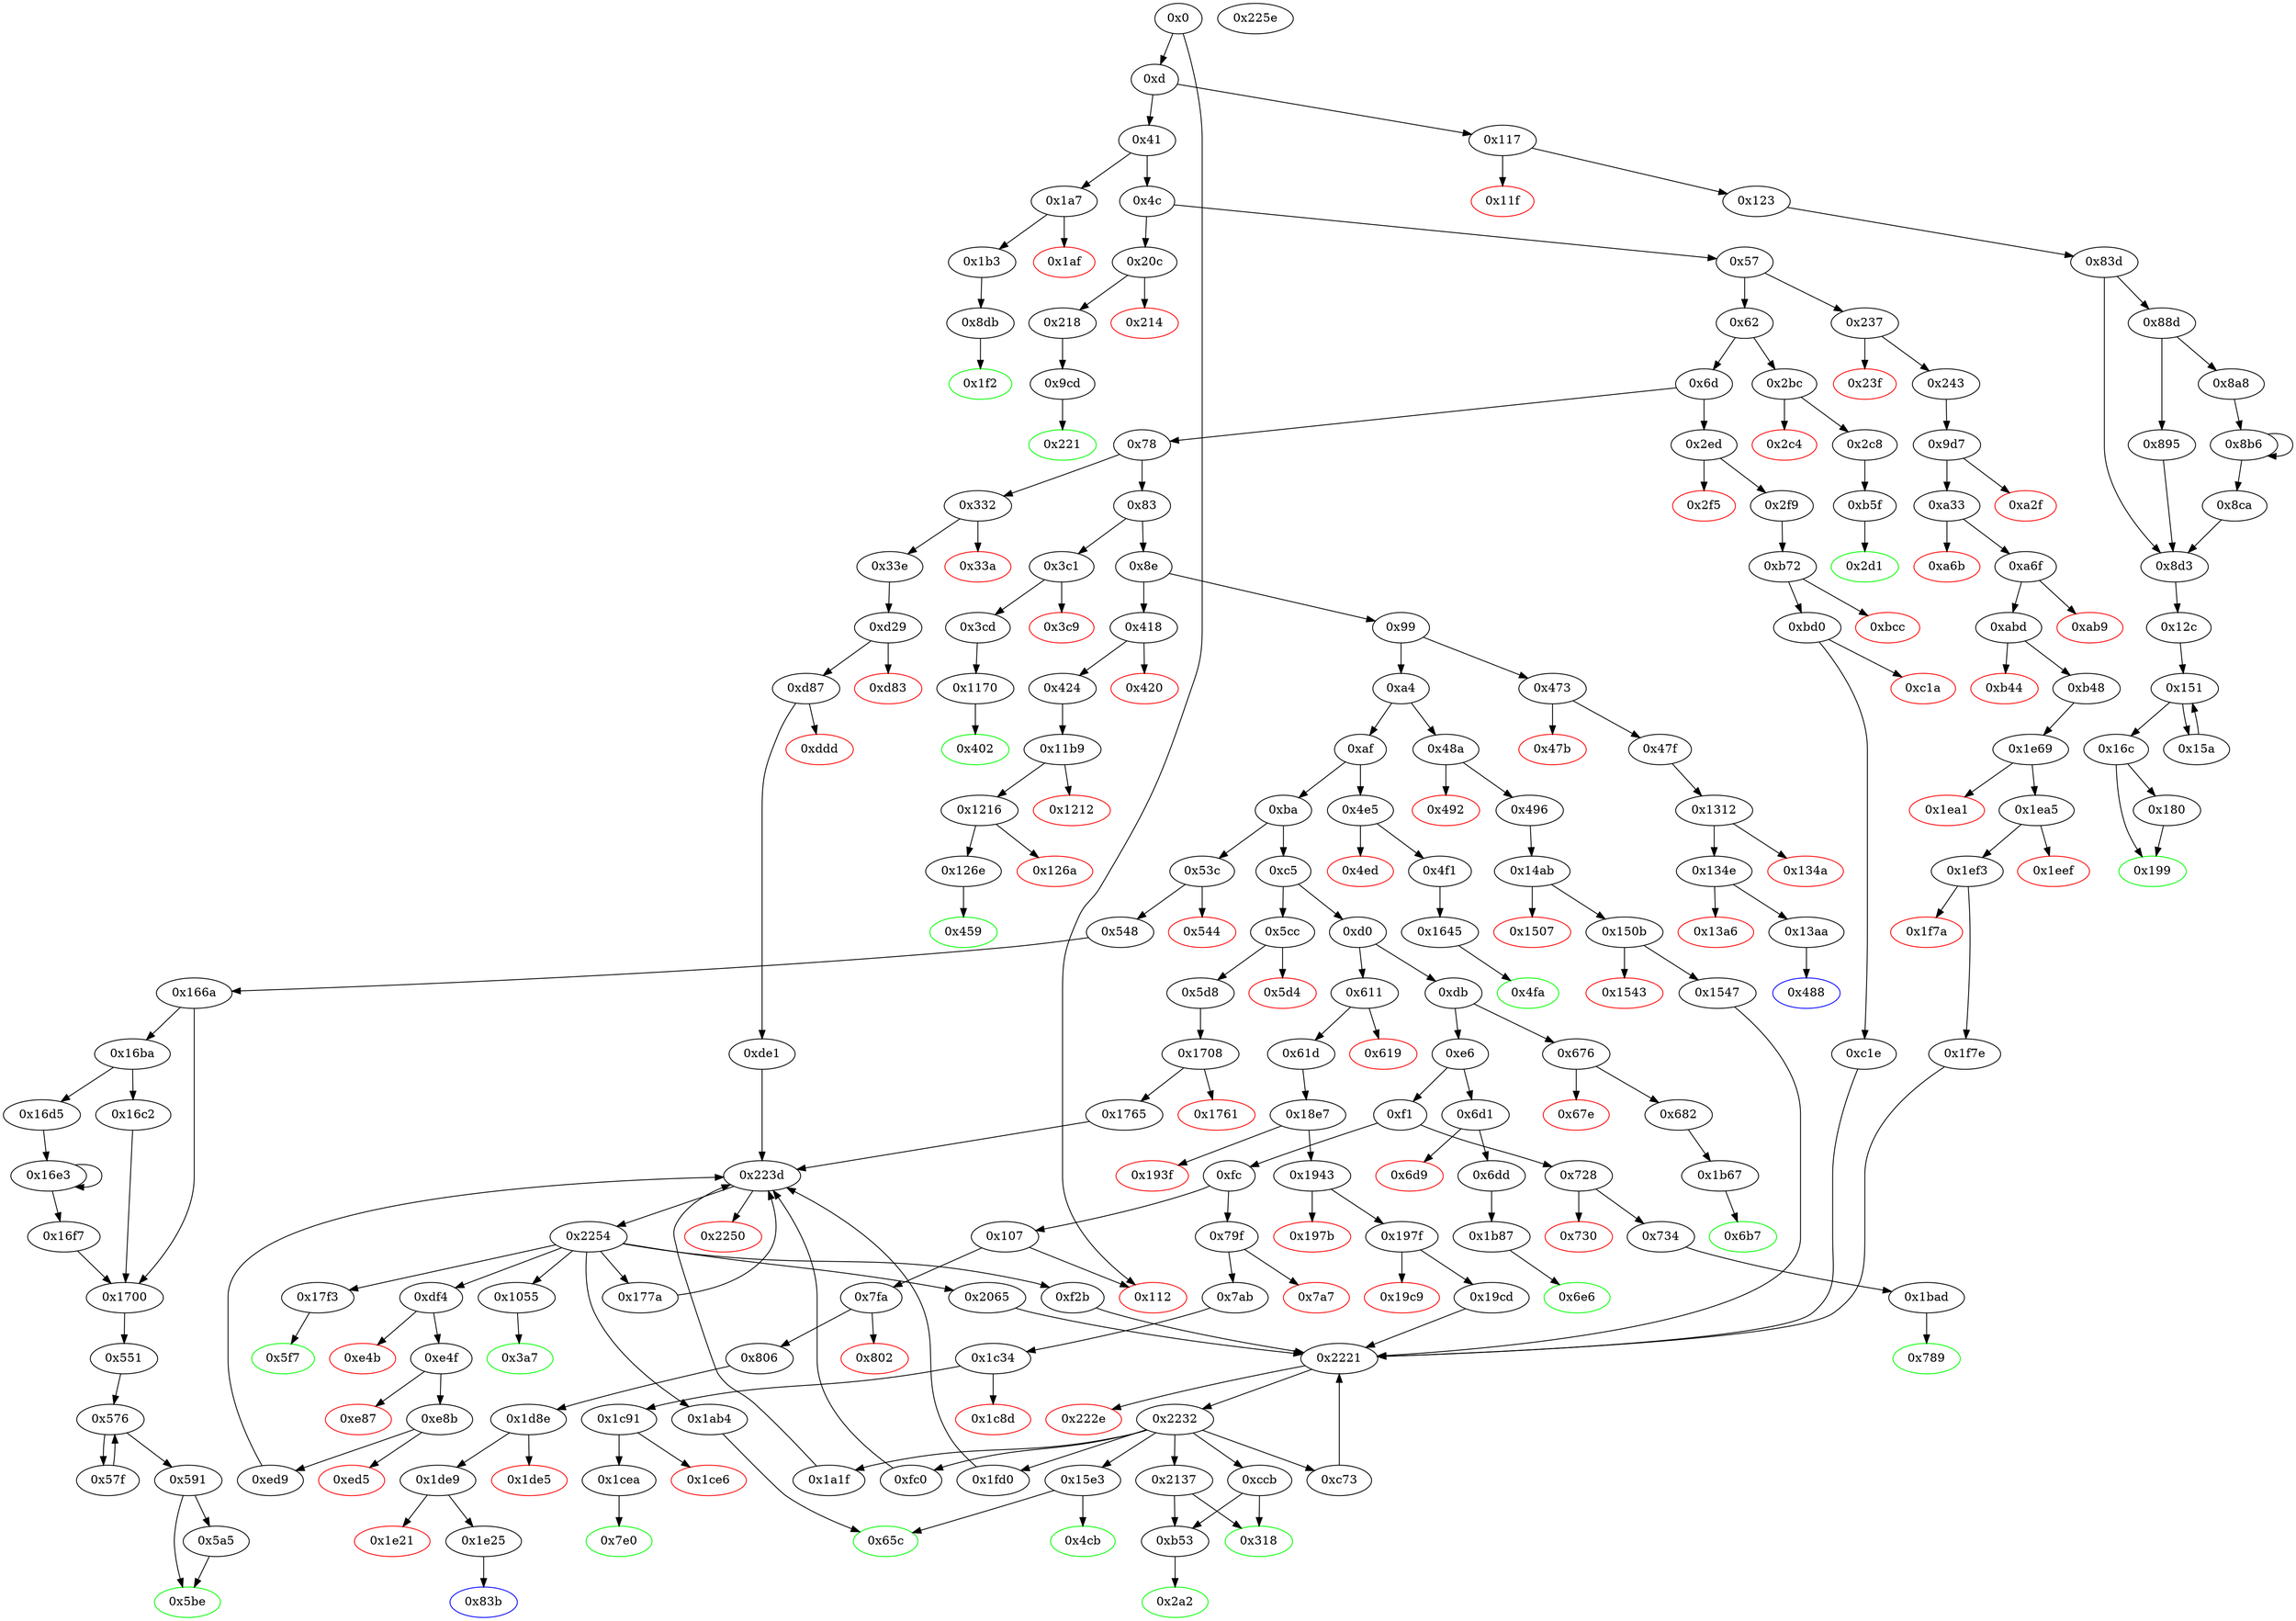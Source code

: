 digraph "" {
"0x5cc" [fillcolor=white, id="0x5cc", style=filled, tooltip="Block 0x5cc\n[0x5cc:0x5d3]\n---\nPredecessors: [0xc5]\nSuccessors: [0x5d4, 0x5d8]\n---\n0x5cc JUMPDEST\n0x5cd CALLVALUE\n0x5ce DUP1\n0x5cf ISZERO\n0x5d0 PUSH2 0x5d8\n0x5d3 JUMPI\n---\n0x5cc: JUMPDEST \n0x5cd: V418 = CALLVALUE\n0x5cf: V419 = ISZERO V418\n0x5d0: V420 = 0x5d8\n0x5d3: JUMPI 0x5d8 V419\n---\nEntry stack: [V11]\nStack pops: 0\nStack additions: [V418]\nExit stack: [V11, V418]\n\nDef sites:\nV11: {0xd.0x35}\n"];
"0x1c34" [fillcolor=white, id="0x1c34", style=filled, tooltip="Block 0x1c34\n[0x1c34:0x1c8c]\n---\nPredecessors: [0x7ab]\nSuccessors: [0x1c8d, 0x1c91]\n---\n0x1c34 JUMPDEST\n0x1c35 PUSH1 0x0\n0x1c37 DUP1\n0x1c38 PUSH1 0x0\n0x1c3a SWAP1\n0x1c3b SLOAD\n0x1c3c SWAP1\n0x1c3d PUSH2 0x100\n0x1c40 EXP\n0x1c41 SWAP1\n0x1c42 DIV\n0x1c43 PUSH20 0xffffffffffffffffffffffffffffffffffffffff\n0x1c58 AND\n0x1c59 PUSH20 0xffffffffffffffffffffffffffffffffffffffff\n0x1c6e AND\n0x1c6f CALLER\n0x1c70 PUSH20 0xffffffffffffffffffffffffffffffffffffffff\n0x1c85 AND\n0x1c86 EQ\n0x1c87 ISZERO\n0x1c88 ISZERO\n0x1c89 PUSH2 0x1c91\n0x1c8c JUMPI\n---\n0x1c34: JUMPDEST \n0x1c35: V1662 = 0x0\n0x1c38: V1663 = 0x0\n0x1c3b: V1664 = S[0x0]\n0x1c3d: V1665 = 0x100\n0x1c40: V1666 = EXP 0x100 0x0\n0x1c42: V1667 = DIV V1664 0x1\n0x1c43: V1668 = 0xffffffffffffffffffffffffffffffffffffffff\n0x1c58: V1669 = AND 0xffffffffffffffffffffffffffffffffffffffff V1667\n0x1c59: V1670 = 0xffffffffffffffffffffffffffffffffffffffff\n0x1c6e: V1671 = AND 0xffffffffffffffffffffffffffffffffffffffff V1669\n0x1c6f: V1672 = CALLER\n0x1c70: V1673 = 0xffffffffffffffffffffffffffffffffffffffff\n0x1c85: V1674 = AND 0xffffffffffffffffffffffffffffffffffffffff V1672\n0x1c86: V1675 = EQ V1674 V1671\n0x1c87: V1676 = ISZERO V1675\n0x1c88: V1677 = ISZERO V1676\n0x1c89: V1678 = 0x1c91\n0x1c8c: JUMPI 0x1c91 V1677\n---\nEntry stack: [V11, 0x7e0, V552]\nStack pops: 0\nStack additions: [0x0]\nExit stack: [V11, 0x7e0, V552, 0x0]\n\nDef sites:\nV11: {0xd.0x35}\n0x7e0: {0x7ab.0x7ad}\nV552: {0x7ab.0x7d0}\n"];
"0x895" [fillcolor=white, id="0x895", style=filled, tooltip="Block 0x895\n[0x895:0x8a7]\n---\nPredecessors: [0x88d]\nSuccessors: [0x8d3]\n---\n0x895 PUSH2 0x100\n0x898 DUP1\n0x899 DUP4\n0x89a SLOAD\n0x89b DIV\n0x89c MUL\n0x89d DUP4\n0x89e MSTORE\n0x89f SWAP2\n0x8a0 PUSH1 0x20\n0x8a2 ADD\n0x8a3 SWAP2\n0x8a4 PUSH2 0x8d3\n0x8a7 JUMP\n---\n0x895: V623 = 0x100\n0x89a: V624 = S[0x2]\n0x89b: V625 = DIV V624 0x100\n0x89c: V626 = MUL V625 0x100\n0x89e: M[V606] = V626\n0x8a0: V627 = 0x20\n0x8a2: V628 = ADD 0x20 V606\n0x8a4: V629 = 0x8d3\n0x8a7: JUMP 0x8d3\n---\nEntry stack: [V11, 0x12c, V602, 0x2, V593, V606, 0x2, V617]\nStack pops: 3\nStack additions: [V628, S1, S0]\nExit stack: [V11, 0x12c, V602, 0x2, V593, V628, 0x2, V617]\n\nDef sites:\nV11: {0xd.0x35}\n0x12c: {0x123.0x125}\nV602: {0x83d.0x862}\n0x2: {0x83d.0x83e}\nV593: {0x83d.0x852}\nV606: {0x83d.0x872}\n0x2: {0x83d.0x83e}\nV617: {0x83d.0x886}\n"];
"0xe6" [fillcolor=white, id="0xe6", style=filled, tooltip="Block 0xe6\n[0xe6:0xf0]\n---\nPredecessors: [0xdb]\nSuccessors: [0xf1, 0x6d1]\n---\n0xe6 DUP1\n0xe7 PUSH4 0xd4ee1d90\n0xec EQ\n0xed PUSH2 0x6d1\n0xf0 JUMPI\n---\n0xe7: V60 = 0xd4ee1d90\n0xec: V61 = EQ 0xd4ee1d90 V11\n0xed: V62 = 0x6d1\n0xf0: JUMPI 0x6d1 V61\n---\nEntry stack: [V11]\nStack pops: 1\nStack additions: [S0]\nExit stack: [V11]\n\nDef sites:\nV11: {0xd.0x35}\n"];
"0x1a1f" [fillcolor=white, id="0x1a1f", style=filled, tooltip="Block 0x1a1f\n[0x1a1f:0x1ab3]\n---\nPredecessors: [0x2232]\nSuccessors: [0x223d]\n---\n0x1a1f JUMPDEST\n0x1a20 PUSH1 0x7\n0x1a22 PUSH1 0x0\n0x1a24 CALLER\n0x1a25 PUSH20 0xffffffffffffffffffffffffffffffffffffffff\n0x1a3a AND\n0x1a3b PUSH20 0xffffffffffffffffffffffffffffffffffffffff\n0x1a50 AND\n0x1a51 DUP2\n0x1a52 MSTORE\n0x1a53 PUSH1 0x20\n0x1a55 ADD\n0x1a56 SWAP1\n0x1a57 DUP2\n0x1a58 MSTORE\n0x1a59 PUSH1 0x20\n0x1a5b ADD\n0x1a5c PUSH1 0x0\n0x1a5e SHA3\n0x1a5f DUP2\n0x1a60 SWAP1\n0x1a61 SSTORE\n0x1a62 POP\n0x1a63 PUSH2 0x1ab4\n0x1a66 DUP4\n0x1a67 PUSH1 0x7\n0x1a69 PUSH1 0x0\n0x1a6b DUP8\n0x1a6c PUSH20 0xffffffffffffffffffffffffffffffffffffffff\n0x1a81 AND\n0x1a82 PUSH20 0xffffffffffffffffffffffffffffffffffffffff\n0x1a97 AND\n0x1a98 DUP2\n0x1a99 MSTORE\n0x1a9a PUSH1 0x20\n0x1a9c ADD\n0x1a9d SWAP1\n0x1a9e DUP2\n0x1a9f MSTORE\n0x1aa0 PUSH1 0x20\n0x1aa2 ADD\n0x1aa3 PUSH1 0x0\n0x1aa5 SHA3\n0x1aa6 SLOAD\n0x1aa7 PUSH2 0x223d\n0x1aaa SWAP1\n0x1aab SWAP2\n0x1aac SWAP1\n0x1aad PUSH4 0xffffffff\n0x1ab2 AND\n0x1ab3 JUMP\n---\n0x1a1f: JUMPDEST \n0x1a20: V1560 = 0x7\n0x1a22: V1561 = 0x0\n0x1a24: V1562 = CALLER\n0x1a25: V1563 = 0xffffffffffffffffffffffffffffffffffffffff\n0x1a3a: V1564 = AND 0xffffffffffffffffffffffffffffffffffffffff V1562\n0x1a3b: V1565 = 0xffffffffffffffffffffffffffffffffffffffff\n0x1a50: V1566 = AND 0xffffffffffffffffffffffffffffffffffffffff V1564\n0x1a52: M[0x0] = V1566\n0x1a53: V1567 = 0x20\n0x1a55: V1568 = ADD 0x20 0x0\n0x1a58: M[0x20] = 0x7\n0x1a59: V1569 = 0x20\n0x1a5b: V1570 = ADD 0x20 0x20\n0x1a5c: V1571 = 0x0\n0x1a5e: V1572 = SHA3 0x0 0x40\n0x1a61: S[V1572] = V1970\n0x1a63: V1573 = 0x1ab4\n0x1a67: V1574 = 0x7\n0x1a69: V1575 = 0x0\n0x1a6c: V1576 = 0xffffffffffffffffffffffffffffffffffffffff\n0x1a81: V1577 = AND 0xffffffffffffffffffffffffffffffffffffffff S4\n0x1a82: V1578 = 0xffffffffffffffffffffffffffffffffffffffff\n0x1a97: V1579 = AND 0xffffffffffffffffffffffffffffffffffffffff V1577\n0x1a99: M[0x0] = V1579\n0x1a9a: V1580 = 0x20\n0x1a9c: V1581 = ADD 0x20 0x0\n0x1a9f: M[0x20] = 0x7\n0x1aa0: V1582 = 0x20\n0x1aa2: V1583 = ADD 0x20 0x20\n0x1aa3: V1584 = 0x0\n0x1aa5: V1585 = SHA3 0x0 0x40\n0x1aa6: V1586 = S[V1585]\n0x1aa7: V1587 = 0x223d\n0x1aad: V1588 = 0xffffffff\n0x1ab2: V1589 = AND 0xffffffff 0x223d\n0x1ab3: JUMP 0x223d\n---\nEntry stack: [V11, 0x2a2, S9, S8, S7, S6, S5, S4, S3, S2, S1, V1970]\nStack pops: 5\nStack additions: [S4, S3, S2, S1, 0x1ab4, V1586, S3]\nExit stack: [V11, 0x2a2, S9, S8, S7, S6, S5, S4, S3, S2, S1, 0x1ab4, V1586, S3]\n\nDef sites:\nV11: {0xd.0x35}\n0x2a2: {0x243.0x245}\nS9: {0x243.0x268, 0xd.0x35}\nS8: {0x243.0x288, 0x33e.0x340}\nS7: {0x243.0x292, 0x33e.0x363}\nS6: {0xd.0x35, 0x9d7.0x9d8, 0x33e.0x383}\nS5: {0x243.0x268, 0xd.0x35, 0x61d.0x61f, 0x496.0x498, 0x33e.0x38d}\nS4: {0x2f9.0x2fb, 0xb48.0xb49, 0x61d.0x642, 0x496.0x4bb, 0x33e.0x397}\nS3: {0x2f9.0x308, 0x14ab.0x14ac, 0xd29.0xd2a, 0x61d.0x64c, 0x243.0x268}\nS2: {0x18e7.0x18e8, 0x243.0x288, 0x223d_0xde1.0x2243, 0xb72.0xb73, 0x1547.0x1587}\nS1: {0x14ab.0x14af, 0x33e.0x363, 0x243.0x292, 0x18e7.0x18ea, 0xc1e.0xc1f}\nV1970: {0x2232.0x2235}\n"];
"0xe4b" [color=red, fillcolor=white, id="0xe4b", style=filled, tooltip="Block 0xe4b\n[0xe4b:0xe4e]\n---\nPredecessors: [0xdf4]\nSuccessors: []\n---\n0xe4b PUSH1 0x0\n0xe4d DUP1\n0xe4e REVERT\n---\n0xe4b: V940 = 0x0\n0xe4e: REVERT 0x0 0x0\n---\nEntry stack: [V11, 0x2a2, S8, S7, S6, S5, S4, S3, S2, S1, S0]\nStack pops: 0\nStack additions: []\nExit stack: [V11, 0x2a2, S8, S7, S6, S5, S4, S3, S2, S1, S0]\n\nDef sites:\nV11: {0xd.0x35}\n0x2a2: {0x243.0x245}\nS8: {0x243.0x268, 0xd.0x35}\nS7: {0x243.0x288, 0x33e.0x340}\nS6: {0x243.0x292, 0x33e.0x363}\nS5: {0xd.0x35, 0x9d7.0x9d8, 0x33e.0x383}\nS4: {0x243.0x268, 0x61d.0x61f, 0x33e.0x38d}\nS3: {0xb48.0xb49, 0x61d.0x642, 0xd.0x35, 0x33e.0x397}\nS2: {0xd29.0xd2a, 0x5d8.0x5da, 0x243.0x268, 0x61d.0x64c}\nS1: {0x223d_0xfc0.0x2243, 0x223d_0x1765.0x2243, 0x223d_0xed9.0x2243, 0x223d_0x177a.0x2243, 0x223d_0xde1.0x2243, 0x223d_0x1a1f.0x2243, 0x223d_0x1fd0.0x2243}\nS0: {0x1708.0x1709, 0x243.0x292, 0x18e7.0x18ea, 0x33e.0x363}\n"];
"0x11b9" [fillcolor=white, id="0x11b9", style=filled, tooltip="Block 0x11b9\n[0x11b9:0x1211]\n---\nPredecessors: [0x424]\nSuccessors: [0x1212, 0x1216]\n---\n0x11b9 JUMPDEST\n0x11ba PUSH1 0x0\n0x11bc DUP1\n0x11bd PUSH1 0x0\n0x11bf SWAP1\n0x11c0 SLOAD\n0x11c1 SWAP1\n0x11c2 PUSH2 0x100\n0x11c5 EXP\n0x11c6 SWAP1\n0x11c7 DIV\n0x11c8 PUSH20 0xffffffffffffffffffffffffffffffffffffffff\n0x11dd AND\n0x11de PUSH20 0xffffffffffffffffffffffffffffffffffffffff\n0x11f3 AND\n0x11f4 CALLER\n0x11f5 PUSH20 0xffffffffffffffffffffffffffffffffffffffff\n0x120a AND\n0x120b EQ\n0x120c ISZERO\n0x120d ISZERO\n0x120e PUSH2 0x1216\n0x1211 JUMPI\n---\n0x11b9: JUMPDEST \n0x11ba: V1100 = 0x0\n0x11bd: V1101 = 0x0\n0x11c0: V1102 = S[0x0]\n0x11c2: V1103 = 0x100\n0x11c5: V1104 = EXP 0x100 0x0\n0x11c7: V1105 = DIV V1102 0x1\n0x11c8: V1106 = 0xffffffffffffffffffffffffffffffffffffffff\n0x11dd: V1107 = AND 0xffffffffffffffffffffffffffffffffffffffff V1105\n0x11de: V1108 = 0xffffffffffffffffffffffffffffffffffffffff\n0x11f3: V1109 = AND 0xffffffffffffffffffffffffffffffffffffffff V1107\n0x11f4: V1110 = CALLER\n0x11f5: V1111 = 0xffffffffffffffffffffffffffffffffffffffff\n0x120a: V1112 = AND 0xffffffffffffffffffffffffffffffffffffffff V1110\n0x120b: V1113 = EQ V1112 V1109\n0x120c: V1114 = ISZERO V1113\n0x120d: V1115 = ISZERO V1114\n0x120e: V1116 = 0x1216\n0x1211: JUMPI 0x1216 V1115\n---\nEntry stack: [V11, 0x459, V307]\nStack pops: 0\nStack additions: [0x0]\nExit stack: [V11, 0x459, V307, 0x0]\n\nDef sites:\nV11: {0xd.0x35}\n0x459: {0x424.0x426}\nV307: {0x424.0x449}\n"];
"0x4fa" [color=green, fillcolor=white, id="0x4fa", style=filled, tooltip="Block 0x4fa\n[0x4fa:0x53b]\n---\nPredecessors: [0x1645]\nSuccessors: []\n---\n0x4fa JUMPDEST\n0x4fb PUSH1 0x40\n0x4fd MLOAD\n0x4fe DUP1\n0x4ff DUP3\n0x500 PUSH20 0xffffffffffffffffffffffffffffffffffffffff\n0x515 AND\n0x516 PUSH20 0xffffffffffffffffffffffffffffffffffffffff\n0x52b AND\n0x52c DUP2\n0x52d MSTORE\n0x52e PUSH1 0x20\n0x530 ADD\n0x531 SWAP2\n0x532 POP\n0x533 POP\n0x534 PUSH1 0x40\n0x536 MLOAD\n0x537 DUP1\n0x538 SWAP2\n0x539 SUB\n0x53a SWAP1\n0x53b RETURN\n---\n0x4fa: JUMPDEST \n0x4fb: V360 = 0x40\n0x4fd: V361 = M[0x40]\n0x500: V362 = 0xffffffffffffffffffffffffffffffffffffffff\n0x515: V363 = AND 0xffffffffffffffffffffffffffffffffffffffff V1331\n0x516: V364 = 0xffffffffffffffffffffffffffffffffffffffff\n0x52b: V365 = AND 0xffffffffffffffffffffffffffffffffffffffff V363\n0x52d: M[V361] = V365\n0x52e: V366 = 0x20\n0x530: V367 = ADD 0x20 V361\n0x534: V368 = 0x40\n0x536: V369 = M[0x40]\n0x539: V370 = SUB V367 V369\n0x53b: RETURN V369 V370\n---\nEntry stack: [V11, 0x4fa, V1331]\nStack pops: 1\nStack additions: []\nExit stack: [V11, 0x4fa]\n\nDef sites:\nV11: {0xd.0x35}\n0x4fa: {0x4f1.0x4f3}\nV1331: {0x1645.0x1667}\n"];
"0x473" [fillcolor=white, id="0x473", style=filled, tooltip="Block 0x473\n[0x473:0x47a]\n---\nPredecessors: [0x99]\nSuccessors: [0x47b, 0x47f]\n---\n0x473 JUMPDEST\n0x474 CALLVALUE\n0x475 DUP1\n0x476 ISZERO\n0x477 PUSH2 0x47f\n0x47a JUMPI\n---\n0x473: JUMPDEST \n0x474: V322 = CALLVALUE\n0x476: V323 = ISZERO V322\n0x477: V324 = 0x47f\n0x47a: JUMPI 0x47f V323\n---\nEntry stack: [V11]\nStack pops: 0\nStack additions: [V322]\nExit stack: [V11, V322]\n\nDef sites:\nV11: {0xd.0x35}\n"];
"0xab9" [color=red, fillcolor=white, id="0xab9", style=filled, tooltip="Block 0xab9\n[0xab9:0xabc]\n---\nPredecessors: [0xa6f]\nSuccessors: []\n---\n0xab9 PUSH1 0x0\n0xabb DUP1\n0xabc REVERT\n---\n0xab9: V742 = 0x0\n0xabc: REVERT 0x0 0x0\n---\nEntry stack: [V11, 0x2a2, V173, V178, V181, 0x0, V173]\nStack pops: 0\nStack additions: []\nExit stack: [V11, 0x2a2, V173, V178, V181, 0x0, V173]\n\nDef sites:\nV11: {0xd.0x35}\n0x2a2: {0x243.0x245}\nV173: {0x243.0x268}\nV178: {0x243.0x288}\nV181: {0x243.0x292}\n0x0: {0x9d7.0x9d8}\nV173: {0x243.0x268}\n"];
"0x107" [fillcolor=white, id="0x107", style=filled, tooltip="Block 0x107\n[0x107:0x111]\n---\nPredecessors: [0xfc]\nSuccessors: [0x112, 0x7fa]\n---\n0x107 DUP1\n0x108 PUSH4 0xf2fde38b\n0x10d EQ\n0x10e PUSH2 0x7fa\n0x111 JUMPI\n---\n0x108: V69 = 0xf2fde38b\n0x10d: V70 = EQ 0xf2fde38b V11\n0x10e: V71 = 0x7fa\n0x111: JUMPI 0x7fa V70\n---\nEntry stack: [V11]\nStack pops: 1\nStack additions: [S0]\nExit stack: [V11]\n\nDef sites:\nV11: {0xd.0x35}\n"];
"0xfc0" [fillcolor=white, id="0xfc0", style=filled, tooltip="Block 0xfc0\n[0xfc0:0x1054]\n---\nPredecessors: [0x2232]\nSuccessors: [0x223d]\n---\n0xfc0 JUMPDEST\n0xfc1 PUSH1 0x7\n0xfc3 PUSH1 0x0\n0xfc5 DUP10\n0xfc6 PUSH20 0xffffffffffffffffffffffffffffffffffffffff\n0xfdb AND\n0xfdc PUSH20 0xffffffffffffffffffffffffffffffffffffffff\n0xff1 AND\n0xff2 DUP2\n0xff3 MSTORE\n0xff4 PUSH1 0x20\n0xff6 ADD\n0xff7 SWAP1\n0xff8 DUP2\n0xff9 MSTORE\n0xffa PUSH1 0x20\n0xffc ADD\n0xffd PUSH1 0x0\n0xfff SHA3\n0x1000 DUP2\n0x1001 SWAP1\n0x1002 SSTORE\n0x1003 POP\n0x1004 PUSH2 0x1055\n0x1007 DUP6\n0x1008 PUSH1 0x7\n0x100a PUSH1 0x0\n0x100c DUP10\n0x100d PUSH20 0xffffffffffffffffffffffffffffffffffffffff\n0x1022 AND\n0x1023 PUSH20 0xffffffffffffffffffffffffffffffffffffffff\n0x1038 AND\n0x1039 DUP2\n0x103a MSTORE\n0x103b PUSH1 0x20\n0x103d ADD\n0x103e SWAP1\n0x103f DUP2\n0x1040 MSTORE\n0x1041 PUSH1 0x20\n0x1043 ADD\n0x1044 PUSH1 0x0\n0x1046 SHA3\n0x1047 SLOAD\n0x1048 PUSH2 0x223d\n0x104b SWAP1\n0x104c SWAP2\n0x104d SWAP1\n0x104e PUSH4 0xffffffff\n0x1053 AND\n0x1054 JUMP\n---\n0xfc0: JUMPDEST \n0xfc1: V1019 = 0x7\n0xfc3: V1020 = 0x0\n0xfc6: V1021 = 0xffffffffffffffffffffffffffffffffffffffff\n0xfdb: V1022 = AND 0xffffffffffffffffffffffffffffffffffffffff S7\n0xfdc: V1023 = 0xffffffffffffffffffffffffffffffffffffffff\n0xff1: V1024 = AND 0xffffffffffffffffffffffffffffffffffffffff V1022\n0xff3: M[0x0] = V1024\n0xff4: V1025 = 0x20\n0xff6: V1026 = ADD 0x20 0x0\n0xff9: M[0x20] = 0x7\n0xffa: V1027 = 0x20\n0xffc: V1028 = ADD 0x20 0x20\n0xffd: V1029 = 0x0\n0xfff: V1030 = SHA3 0x0 0x40\n0x1002: S[V1030] = V1970\n0x1004: V1031 = 0x1055\n0x1008: V1032 = 0x7\n0x100a: V1033 = 0x0\n0x100d: V1034 = 0xffffffffffffffffffffffffffffffffffffffff\n0x1022: V1035 = AND 0xffffffffffffffffffffffffffffffffffffffff S6\n0x1023: V1036 = 0xffffffffffffffffffffffffffffffffffffffff\n0x1038: V1037 = AND 0xffffffffffffffffffffffffffffffffffffffff V1035\n0x103a: M[0x0] = V1037\n0x103b: V1038 = 0x20\n0x103d: V1039 = ADD 0x20 0x0\n0x1040: M[0x20] = 0x7\n0x1041: V1040 = 0x20\n0x1043: V1041 = ADD 0x20 0x20\n0x1044: V1042 = 0x0\n0x1046: V1043 = SHA3 0x0 0x40\n0x1047: V1044 = S[V1043]\n0x1048: V1045 = 0x223d\n0x104e: V1046 = 0xffffffff\n0x1053: V1047 = AND 0xffffffff 0x223d\n0x1054: JUMP 0x223d\n---\nEntry stack: [V11, 0x2a2, S9, S8, S7, S6, S5, S4, S3, S2, S1, V1970]\nStack pops: 8\nStack additions: [S7, S6, S5, S4, S3, S2, S1, 0x1055, V1044, S5]\nExit stack: [V11, 0x2a2, S9, S8, S7, S6, S5, S4, S3, S2, S1, 0x1055, V1044, S5]\n\nDef sites:\nV11: {0xd.0x35}\n0x2a2: {0x243.0x245}\nS9: {0x243.0x268, 0xd.0x35}\nS8: {0x243.0x288, 0x33e.0x340}\nS7: {0x243.0x292, 0x33e.0x363}\nS6: {0xd.0x35, 0x9d7.0x9d8, 0x33e.0x383}\nS5: {0x243.0x268, 0xd.0x35, 0x61d.0x61f, 0x496.0x498, 0x33e.0x38d}\nS4: {0x2f9.0x2fb, 0xb48.0xb49, 0x61d.0x642, 0x496.0x4bb, 0x33e.0x397}\nS3: {0x2f9.0x308, 0x14ab.0x14ac, 0xd29.0xd2a, 0x61d.0x64c, 0x243.0x268}\nS2: {0x18e7.0x18e8, 0x243.0x288, 0x223d_0xde1.0x2243, 0xb72.0xb73, 0x1547.0x1587}\nS1: {0x14ab.0x14af, 0x33e.0x363, 0x243.0x292, 0x18e7.0x18ea, 0xc1e.0xc1f}\nV1970: {0x2232.0x2235}\n"];
"0x318" [color=green, fillcolor=white, id="0x318", style=filled, tooltip="Block 0x318\n[0x318:0x331]\n---\nPredecessors: [0xccb, 0x2137]\nSuccessors: []\n---\n0x318 JUMPDEST\n0x319 PUSH1 0x40\n0x31b MLOAD\n0x31c DUP1\n0x31d DUP3\n0x31e ISZERO\n0x31f ISZERO\n0x320 ISZERO\n0x321 ISZERO\n0x322 DUP2\n0x323 MSTORE\n0x324 PUSH1 0x20\n0x326 ADD\n0x327 SWAP2\n0x328 POP\n0x329 POP\n0x32a PUSH1 0x40\n0x32c MLOAD\n0x32d DUP1\n0x32e SWAP2\n0x32f SUB\n0x330 SWAP1\n0x331 RETURN\n---\n0x318: JUMPDEST \n0x319: V226 = 0x40\n0x31b: V227 = M[0x40]\n0x31e: V228 = ISZERO 0x1\n0x31f: V229 = ISZERO 0x0\n0x320: V230 = ISZERO 0x1\n0x321: V231 = ISZERO 0x0\n0x323: M[V227] = 0x1\n0x324: V232 = 0x20\n0x326: V233 = ADD 0x20 V227\n0x32a: V234 = 0x40\n0x32c: V235 = M[0x40]\n0x32f: V236 = SUB V233 V235\n0x331: RETURN V235 V236\n---\nEntry stack: [V11, 0x2a2, S5, S4, S3, S2, S1, 0x1]\nStack pops: 1\nStack additions: []\nExit stack: [V11, 0x2a2, S5, S4, S3, S2, S1]\n\nDef sites:\nV11: {0xd.0x35}\n0x2a2: {0x243.0x245}\nS5: {0x243.0x268, 0xd.0x35}\nS4: {0x243.0x288, 0x33e.0x340}\nS3: {0x243.0x292, 0x33e.0x363}\nS2: {0xd.0x35, 0x9d7.0x9d8, 0x33e.0x383}\nS1: {0x243.0x268, 0xd.0x35, 0x61d.0x61f, 0x496.0x498, 0x33e.0x38d}\n0x1: {0xccb.0xd20}\n"];
"0x11f" [color=red, fillcolor=white, id="0x11f", style=filled, tooltip="Block 0x11f\n[0x11f:0x122]\n---\nPredecessors: [0x117]\nSuccessors: []\n---\n0x11f PUSH1 0x0\n0x121 DUP1\n0x122 REVERT\n---\n0x11f: V76 = 0x0\n0x122: REVERT 0x0 0x0\n---\nEntry stack: [V11, V73]\nStack pops: 0\nStack additions: []\nExit stack: [V11, V73]\n\nDef sites:\nV11: {0xd.0x35}\nV73: {0x117.0x118}\n"];
"0x57" [fillcolor=white, id="0x57", style=filled, tooltip="Block 0x57\n[0x57:0x61]\n---\nPredecessors: [0x4c]\nSuccessors: [0x62, 0x237]\n---\n0x57 DUP1\n0x58 PUSH4 0x23b872dd\n0x5d EQ\n0x5e PUSH2 0x237\n0x61 JUMPI\n---\n0x58: V21 = 0x23b872dd\n0x5d: V22 = EQ 0x23b872dd V11\n0x5e: V23 = 0x237\n0x61: JUMPI 0x237 V22\n---\nEntry stack: [V11]\nStack pops: 1\nStack additions: [S0]\nExit stack: [V11]\n\nDef sites:\nV11: {0xd.0x35}\n"];
"0xed5" [color=red, fillcolor=white, id="0xed5", style=filled, tooltip="Block 0xed5\n[0xed5:0xed8]\n---\nPredecessors: [0xe8b]\nSuccessors: []\n---\n0xed5 PUSH1 0x0\n0xed7 DUP1\n0xed8 REVERT\n---\n0xed5: V970 = 0x0\n0xed8: REVERT 0x0 0x0\n---\nEntry stack: [V11, 0x2a2, S8, S7, S6, S5, S4, S3, S2, S1, S0]\nStack pops: 0\nStack additions: []\nExit stack: [V11, 0x2a2, S8, S7, S6, S5, S4, S3, S2, S1, S0]\n\nDef sites:\nV11: {0xd.0x35}\n0x2a2: {0x243.0x245}\nS8: {0x243.0x268, 0xd.0x35}\nS7: {0x243.0x288, 0x33e.0x340}\nS6: {0x243.0x292, 0x33e.0x363}\nS5: {0xd.0x35, 0x9d7.0x9d8, 0x33e.0x383}\nS4: {0x243.0x268, 0x61d.0x61f, 0x33e.0x38d}\nS3: {0xb48.0xb49, 0x61d.0x642, 0xd.0x35, 0x33e.0x397}\nS2: {0xd29.0xd2a, 0x5d8.0x5da, 0x243.0x268, 0x61d.0x64c}\nS1: {0x223d_0xfc0.0x2243, 0x223d_0x1765.0x2243, 0x223d_0xed9.0x2243, 0x223d_0x177a.0x2243, 0x223d_0xde1.0x2243, 0x223d_0x1a1f.0x2243, 0x223d_0x1fd0.0x2243}\nS0: {0x1708.0x1709, 0x243.0x292, 0x18e7.0x18ea, 0x33e.0x363}\n"];
"0x1cea" [fillcolor=white, id="0x1cea", style=filled, tooltip="Block 0x1cea\n[0x1cea:0x1d8d]\n---\nPredecessors: [0x1c91]\nSuccessors: [0x7e0]\n---\n0x1cea JUMPDEST\n0x1ceb PUSH1 0x1\n0x1ced PUSH1 0x8\n0x1cef PUSH1 0x0\n0x1cf1 DUP5\n0x1cf2 PUSH20 0xffffffffffffffffffffffffffffffffffffffff\n0x1d07 AND\n0x1d08 PUSH20 0xffffffffffffffffffffffffffffffffffffffff\n0x1d1d AND\n0x1d1e DUP2\n0x1d1f MSTORE\n0x1d20 PUSH1 0x20\n0x1d22 ADD\n0x1d23 SWAP1\n0x1d24 DUP2\n0x1d25 MSTORE\n0x1d26 PUSH1 0x20\n0x1d28 ADD\n0x1d29 PUSH1 0x0\n0x1d2b SHA3\n0x1d2c PUSH1 0x0\n0x1d2e PUSH2 0x100\n0x1d31 EXP\n0x1d32 DUP2\n0x1d33 SLOAD\n0x1d34 DUP2\n0x1d35 PUSH1 0xff\n0x1d37 MUL\n0x1d38 NOT\n0x1d39 AND\n0x1d3a SWAP1\n0x1d3b DUP4\n0x1d3c ISZERO\n0x1d3d ISZERO\n0x1d3e MUL\n0x1d3f OR\n0x1d40 SWAP1\n0x1d41 SSTORE\n0x1d42 POP\n0x1d43 DUP2\n0x1d44 PUSH20 0xffffffffffffffffffffffffffffffffffffffff\n0x1d59 AND\n0x1d5a PUSH32 0xaf85b60d26151edd11443b704d424da6c43d0468f2235ebae3d1904dbc323049\n0x1d7b PUSH1 0x40\n0x1d7d MLOAD\n0x1d7e PUSH1 0x40\n0x1d80 MLOAD\n0x1d81 DUP1\n0x1d82 SWAP2\n0x1d83 SUB\n0x1d84 SWAP1\n0x1d85 LOG2\n0x1d86 PUSH1 0x1\n0x1d88 SWAP1\n0x1d89 POP\n0x1d8a SWAP2\n0x1d8b SWAP1\n0x1d8c POP\n0x1d8d JUMP\n---\n0x1cea: JUMPDEST \n0x1ceb: V1704 = 0x1\n0x1ced: V1705 = 0x8\n0x1cef: V1706 = 0x0\n0x1cf2: V1707 = 0xffffffffffffffffffffffffffffffffffffffff\n0x1d07: V1708 = AND 0xffffffffffffffffffffffffffffffffffffffff V552\n0x1d08: V1709 = 0xffffffffffffffffffffffffffffffffffffffff\n0x1d1d: V1710 = AND 0xffffffffffffffffffffffffffffffffffffffff V1708\n0x1d1f: M[0x0] = V1710\n0x1d20: V1711 = 0x20\n0x1d22: V1712 = ADD 0x20 0x0\n0x1d25: M[0x20] = 0x8\n0x1d26: V1713 = 0x20\n0x1d28: V1714 = ADD 0x20 0x20\n0x1d29: V1715 = 0x0\n0x1d2b: V1716 = SHA3 0x0 0x40\n0x1d2c: V1717 = 0x0\n0x1d2e: V1718 = 0x100\n0x1d31: V1719 = EXP 0x100 0x0\n0x1d33: V1720 = S[V1716]\n0x1d35: V1721 = 0xff\n0x1d37: V1722 = MUL 0xff 0x1\n0x1d38: V1723 = NOT 0xff\n0x1d39: V1724 = AND 0xffffffffffffffffffffffffffffffffffffffffffffffffffffffffffffff00 V1720\n0x1d3c: V1725 = ISZERO 0x1\n0x1d3d: V1726 = ISZERO 0x0\n0x1d3e: V1727 = MUL 0x1 0x1\n0x1d3f: V1728 = OR 0x1 V1724\n0x1d41: S[V1716] = V1728\n0x1d44: V1729 = 0xffffffffffffffffffffffffffffffffffffffff\n0x1d59: V1730 = AND 0xffffffffffffffffffffffffffffffffffffffff V552\n0x1d5a: V1731 = 0xaf85b60d26151edd11443b704d424da6c43d0468f2235ebae3d1904dbc323049\n0x1d7b: V1732 = 0x40\n0x1d7d: V1733 = M[0x40]\n0x1d7e: V1734 = 0x40\n0x1d80: V1735 = M[0x40]\n0x1d83: V1736 = SUB V1733 V1735\n0x1d85: LOG V1735 V1736 0xaf85b60d26151edd11443b704d424da6c43d0468f2235ebae3d1904dbc323049 V1730\n0x1d86: V1737 = 0x1\n0x1d8d: JUMP 0x7e0\n---\nEntry stack: [V11, 0x7e0, V552, 0x0]\nStack pops: 3\nStack additions: [0x1]\nExit stack: [V11, 0x1]\n\nDef sites:\nV11: {0xd.0x35}\n0x7e0: {0x7ab.0x7ad}\nV552: {0x7ab.0x7d0}\n0x0: {0x1c34.0x1c35}\n"];
"0x496" [fillcolor=white, id="0x496", style=filled, tooltip="Block 0x496\n[0x496:0x4ca]\n---\nPredecessors: [0x48a]\nSuccessors: [0x14ab]\n---\n0x496 JUMPDEST\n0x497 POP\n0x498 PUSH2 0x4cb\n0x49b PUSH1 0x4\n0x49d DUP1\n0x49e CALLDATASIZE\n0x49f SUB\n0x4a0 DUP2\n0x4a1 ADD\n0x4a2 SWAP1\n0x4a3 DUP1\n0x4a4 DUP1\n0x4a5 CALLDATALOAD\n0x4a6 PUSH20 0xffffffffffffffffffffffffffffffffffffffff\n0x4bb AND\n0x4bc SWAP1\n0x4bd PUSH1 0x20\n0x4bf ADD\n0x4c0 SWAP1\n0x4c1 SWAP3\n0x4c2 SWAP2\n0x4c3 SWAP1\n0x4c4 POP\n0x4c5 POP\n0x4c6 POP\n0x4c7 PUSH2 0x14ab\n0x4ca JUMP\n---\n0x496: JUMPDEST \n0x498: V332 = 0x4cb\n0x49b: V333 = 0x4\n0x49e: V334 = CALLDATASIZE\n0x49f: V335 = SUB V334 0x4\n0x4a1: V336 = ADD 0x4 V335\n0x4a5: V337 = CALLDATALOAD 0x4\n0x4a6: V338 = 0xffffffffffffffffffffffffffffffffffffffff\n0x4bb: V339 = AND 0xffffffffffffffffffffffffffffffffffffffff V337\n0x4bd: V340 = 0x20\n0x4bf: V341 = ADD 0x20 0x4\n0x4c7: V342 = 0x14ab\n0x4ca: JUMP 0x14ab\n---\nEntry stack: [V11, V328]\nStack pops: 1\nStack additions: [0x4cb, V339]\nExit stack: [V11, 0x4cb, V339]\n\nDef sites:\nV11: {0xd.0x35}\nV328: {0x48a.0x48b}\n"];
"0xfc" [fillcolor=white, id="0xfc", style=filled, tooltip="Block 0xfc\n[0xfc:0x106]\n---\nPredecessors: [0xf1]\nSuccessors: [0x107, 0x79f]\n---\n0xfc DUP1\n0xfd PUSH4 0xf26c159f\n0x102 EQ\n0x103 PUSH2 0x79f\n0x106 JUMPI\n---\n0xfd: V66 = 0xf26c159f\n0x102: V67 = EQ 0xf26c159f V11\n0x103: V68 = 0x79f\n0x106: JUMPI 0x79f V67\n---\nEntry stack: [V11]\nStack pops: 1\nStack additions: [S0]\nExit stack: [V11]\n\nDef sites:\nV11: {0xd.0x35}\n"];
"0xc1e" [fillcolor=white, id="0xc1e", style=filled, tooltip="Block 0xc1e\n[0xc1e:0xc72]\n---\nPredecessors: [0xbd0]\nSuccessors: [0x2221]\n---\n0xc1e JUMPDEST\n0xc1f CALLER\n0xc20 SWAP1\n0xc21 POP\n0xc22 PUSH2 0xc73\n0xc25 DUP4\n0xc26 PUSH1 0x7\n0xc28 PUSH1 0x0\n0xc2a DUP5\n0xc2b PUSH20 0xffffffffffffffffffffffffffffffffffffffff\n0xc40 AND\n0xc41 PUSH20 0xffffffffffffffffffffffffffffffffffffffff\n0xc56 AND\n0xc57 DUP2\n0xc58 MSTORE\n0xc59 PUSH1 0x20\n0xc5b ADD\n0xc5c SWAP1\n0xc5d DUP2\n0xc5e MSTORE\n0xc5f PUSH1 0x20\n0xc61 ADD\n0xc62 PUSH1 0x0\n0xc64 SHA3\n0xc65 SLOAD\n0xc66 PUSH2 0x2221\n0xc69 SWAP1\n0xc6a SWAP2\n0xc6b SWAP1\n0xc6c PUSH4 0xffffffff\n0xc71 AND\n0xc72 JUMP\n---\n0xc1e: JUMPDEST \n0xc1f: V823 = CALLER\n0xc22: V824 = 0xc73\n0xc26: V825 = 0x7\n0xc28: V826 = 0x0\n0xc2b: V827 = 0xffffffffffffffffffffffffffffffffffffffff\n0xc40: V828 = AND 0xffffffffffffffffffffffffffffffffffffffff V823\n0xc41: V829 = 0xffffffffffffffffffffffffffffffffffffffff\n0xc56: V830 = AND 0xffffffffffffffffffffffffffffffffffffffff V828\n0xc58: M[0x0] = V830\n0xc59: V831 = 0x20\n0xc5b: V832 = ADD 0x20 0x0\n0xc5e: M[0x20] = 0x7\n0xc5f: V833 = 0x20\n0xc61: V834 = ADD 0x20 0x20\n0xc62: V835 = 0x0\n0xc64: V836 = SHA3 0x0 0x40\n0xc65: V837 = S[V836]\n0xc66: V838 = 0x2221\n0xc6c: V839 = 0xffffffff\n0xc71: V840 = AND 0xffffffff 0x2221\n0xc72: JUMP 0x2221\n---\nEntry stack: [V11, 0x318, V222, 0x0, 0x0]\nStack pops: 3\nStack additions: [S2, S1, V823, 0xc73, V837, S2]\nExit stack: [V11, 0x318, V222, 0x0, V823, 0xc73, V837, V222]\n\nDef sites:\nV11: {0xd.0x35}\n0x318: {0x2f9.0x2fb}\nV222: {0x2f9.0x308}\n0x0: {0xb72.0xb73}\n0x0: {0xb72.0xb73}\n"];
"0xdf4" [fillcolor=white, id="0xdf4", style=filled, tooltip="Block 0xdf4\n[0xdf4:0xe4a]\n---\nPredecessors: [0x2254]\nSuccessors: [0xe4b, 0xe4f]\n---\n0xdf4 JUMPDEST\n0xdf5 SWAP2\n0xdf6 POP\n0xdf7 PUSH1 0x8\n0xdf9 PUSH1 0x0\n0xdfb DUP9\n0xdfc PUSH20 0xffffffffffffffffffffffffffffffffffffffff\n0xe11 AND\n0xe12 PUSH20 0xffffffffffffffffffffffffffffffffffffffff\n0xe27 AND\n0xe28 DUP2\n0xe29 MSTORE\n0xe2a PUSH1 0x20\n0xe2c ADD\n0xe2d SWAP1\n0xe2e DUP2\n0xe2f MSTORE\n0xe30 PUSH1 0x20\n0xe32 ADD\n0xe33 PUSH1 0x0\n0xe35 SHA3\n0xe36 PUSH1 0x0\n0xe38 SWAP1\n0xe39 SLOAD\n0xe3a SWAP1\n0xe3b PUSH2 0x100\n0xe3e EXP\n0xe3f SWAP1\n0xe40 DIV\n0xe41 PUSH1 0xff\n0xe43 AND\n0xe44 ISZERO\n0xe45 ISZERO\n0xe46 ISZERO\n0xe47 PUSH2 0xe4f\n0xe4a JUMPI\n---\n0xdf4: JUMPDEST \n0xdf7: V917 = 0x8\n0xdf9: V918 = 0x0\n0xdfc: V919 = 0xffffffffffffffffffffffffffffffffffffffff\n0xe11: V920 = AND 0xffffffffffffffffffffffffffffffffffffffff S7\n0xe12: V921 = 0xffffffffffffffffffffffffffffffffffffffff\n0xe27: V922 = AND 0xffffffffffffffffffffffffffffffffffffffff V920\n0xe29: M[0x0] = V922\n0xe2a: V923 = 0x20\n0xe2c: V924 = ADD 0x20 0x0\n0xe2f: M[0x20] = 0x8\n0xe30: V925 = 0x20\n0xe32: V926 = ADD 0x20 0x20\n0xe33: V927 = 0x0\n0xe35: V928 = SHA3 0x0 0x40\n0xe36: V929 = 0x0\n0xe39: V930 = S[V928]\n0xe3b: V931 = 0x100\n0xe3e: V932 = EXP 0x100 0x0\n0xe40: V933 = DIV V930 0x1\n0xe41: V934 = 0xff\n0xe43: V935 = AND 0xff V933\n0xe44: V936 = ISZERO V935\n0xe45: V937 = ISZERO V936\n0xe46: V938 = ISZERO V937\n0xe47: V939 = 0xe4f\n0xe4a: JUMPI 0xe4f V938\n---\nEntry stack: [V11, 0x2a2, S9, S8, S7, S6, S5, S4, S3, S2, S1, S0]\nStack pops: 8\nStack additions: [S7, S6, S5, S4, S3, S0, S1]\nExit stack: [V11, 0x2a2, S9, S8, S7, S6, S5, S4, S3, S0, S1]\n\nDef sites:\nV11: {0xd.0x35}\n0x2a2: {0x243.0x245}\nS9: {0x243.0x268, 0xd.0x35}\nS8: {0x243.0x288, 0x33e.0x340}\nS7: {0x243.0x292, 0x33e.0x363}\nS6: {0xd.0x35, 0x9d7.0x9d8, 0x33e.0x383}\nS5: {0x243.0x268, 0x61d.0x61f, 0x33e.0x38d}\nS4: {0xb48.0xb49, 0x61d.0x642, 0xd.0x35, 0x33e.0x397}\nS3: {0xd29.0xd2a, 0x5d8.0x5da, 0x243.0x268, 0x61d.0x64c}\nS2: {0xd29.0xd2a, 0x5d8.0x5e7, 0x243.0x288, 0x223d_0xde1.0x2243, 0x18e7.0x18e8}\nS1: {0x1708.0x1709, 0x243.0x292, 0x18e7.0x18ea, 0x33e.0x363}\nS0: {0x223d_0xfc0.0x2243, 0x223d_0x1765.0x2243, 0x223d_0xed9.0x2243, 0x223d_0x177a.0x2243, 0x223d_0xde1.0x2243, 0x223d_0x1a1f.0x2243, 0x223d_0x1fd0.0x2243}\n"];
"0x332" [fillcolor=white, id="0x332", style=filled, tooltip="Block 0x332\n[0x332:0x339]\n---\nPredecessors: [0x78]\nSuccessors: [0x33a, 0x33e]\n---\n0x332 JUMPDEST\n0x333 CALLVALUE\n0x334 DUP1\n0x335 ISZERO\n0x336 PUSH2 0x33e\n0x339 JUMPI\n---\n0x332: JUMPDEST \n0x333: V237 = CALLVALUE\n0x335: V238 = ISZERO V237\n0x336: V239 = 0x33e\n0x339: JUMPI 0x33e V238\n---\nEntry stack: [V11]\nStack pops: 0\nStack additions: [V237]\nExit stack: [V11, V237]\n\nDef sites:\nV11: {0xd.0x35}\n"];
"0x126a" [color=red, fillcolor=white, id="0x126a", style=filled, tooltip="Block 0x126a\n[0x126a:0x126d]\n---\nPredecessors: [0x1216]\nSuccessors: []\n---\n0x126a PUSH1 0x0\n0x126c DUP1\n0x126d REVERT\n---\n0x126a: V1140 = 0x0\n0x126d: REVERT 0x0 0x0\n---\nEntry stack: [V11, 0x459, V307, 0x0]\nStack pops: 0\nStack additions: []\nExit stack: [V11, 0x459, V307, 0x0]\n\nDef sites:\nV11: {0xd.0x35}\n0x459: {0x424.0x426}\nV307: {0x424.0x449}\n0x0: {0x11b9.0x11ba}\n"];
"0xe8b" [fillcolor=white, id="0xe8b", style=filled, tooltip="Block 0xe8b\n[0xe8b:0xed4]\n---\nPredecessors: [0xe4f]\nSuccessors: [0xed5, 0xed9]\n---\n0xe8b JUMPDEST\n0xe8c PUSH1 0x7\n0xe8e PUSH1 0x0\n0xe90 DUP9\n0xe91 PUSH20 0xffffffffffffffffffffffffffffffffffffffff\n0xea6 AND\n0xea7 PUSH20 0xffffffffffffffffffffffffffffffffffffffff\n0xebc AND\n0xebd DUP2\n0xebe MSTORE\n0xebf PUSH1 0x20\n0xec1 ADD\n0xec2 SWAP1\n0xec3 DUP2\n0xec4 MSTORE\n0xec5 PUSH1 0x20\n0xec7 ADD\n0xec8 PUSH1 0x0\n0xeca SHA3\n0xecb SLOAD\n0xecc DUP3\n0xecd GT\n0xece ISZERO\n0xecf ISZERO\n0xed0 ISZERO\n0xed1 PUSH2 0xed9\n0xed4 JUMPI\n---\n0xe8b: JUMPDEST \n0xe8c: V952 = 0x7\n0xe8e: V953 = 0x0\n0xe91: V954 = 0xffffffffffffffffffffffffffffffffffffffff\n0xea6: V955 = AND 0xffffffffffffffffffffffffffffffffffffffff S6\n0xea7: V956 = 0xffffffffffffffffffffffffffffffffffffffff\n0xebc: V957 = AND 0xffffffffffffffffffffffffffffffffffffffff V955\n0xebe: M[0x0] = V957\n0xebf: V958 = 0x20\n0xec1: V959 = ADD 0x20 0x0\n0xec4: M[0x20] = 0x7\n0xec5: V960 = 0x20\n0xec7: V961 = ADD 0x20 0x20\n0xec8: V962 = 0x0\n0xeca: V963 = SHA3 0x0 0x40\n0xecb: V964 = S[V963]\n0xecd: V965 = GT S1 V964\n0xece: V966 = ISZERO V965\n0xecf: V967 = ISZERO V966\n0xed0: V968 = ISZERO V967\n0xed1: V969 = 0xed9\n0xed4: JUMPI 0xed9 V968\n---\nEntry stack: [V11, 0x2a2, S8, S7, S6, S5, S4, S3, S2, S1, S0]\nStack pops: 7\nStack additions: [S6, S5, S4, S3, S2, S1, S0]\nExit stack: [V11, 0x2a2, S8, S7, S6, S5, S4, S3, S2, S1, S0]\n\nDef sites:\nV11: {0xd.0x35}\n0x2a2: {0x243.0x245}\nS8: {0x243.0x268, 0xd.0x35}\nS7: {0x243.0x288, 0x33e.0x340}\nS6: {0x243.0x292, 0x33e.0x363}\nS5: {0xd.0x35, 0x9d7.0x9d8, 0x33e.0x383}\nS4: {0x243.0x268, 0x61d.0x61f, 0x33e.0x38d}\nS3: {0xb48.0xb49, 0x61d.0x642, 0xd.0x35, 0x33e.0x397}\nS2: {0xd29.0xd2a, 0x5d8.0x5da, 0x243.0x268, 0x61d.0x64c}\nS1: {0x223d_0xfc0.0x2243, 0x223d_0x1765.0x2243, 0x223d_0xed9.0x2243, 0x223d_0x177a.0x2243, 0x223d_0xde1.0x2243, 0x223d_0x1a1f.0x2243, 0x223d_0x1fd0.0x2243}\nS0: {0x1708.0x1709, 0x243.0x292, 0x18e7.0x18ea, 0x33e.0x363}\n"];
"0x1f7a" [color=red, fillcolor=white, id="0x1f7a", style=filled, tooltip="Block 0x1f7a\n[0x1f7a:0x1f7d]\n---\nPredecessors: [0x1ef3]\nSuccessors: []\n---\n0x1f7a PUSH1 0x0\n0x1f7c DUP1\n0x1f7d REVERT\n---\n0x1f7a: V1839 = 0x0\n0x1f7d: REVERT 0x0 0x0\n---\nEntry stack: [V11, 0x2a2, V173, V178, V181, 0x0, V173, 0xb53, V173, V178, V181]\nStack pops: 0\nStack additions: []\nExit stack: [V11, 0x2a2, V173, V178, V181, 0x0, V173, 0xb53, V173, V178, V181]\n\nDef sites:\nV11: {0xd.0x35}\n0x2a2: {0x243.0x245}\nV173: {0x243.0x268}\nV178: {0x243.0x288}\nV181: {0x243.0x292}\n0x0: {0x9d7.0x9d8}\nV173: {0x243.0x268}\n0xb53: {0xb48.0xb49}\nV173: {0x243.0x268}\nV178: {0x243.0x288}\nV181: {0x243.0x292}\n"];
"0x13a6" [color=red, fillcolor=white, id="0x13a6", style=filled, tooltip="Block 0x13a6\n[0x13a6:0x13a9]\n---\nPredecessors: [0x134e]\nSuccessors: []\n---\n0x13a6 PUSH1 0x0\n0x13a8 DUP1\n0x13a9 REVERT\n---\n0x13a6: V1204 = 0x0\n0x13a9: REVERT 0x0 0x0\n---\nEntry stack: [V11, 0x488]\nStack pops: 0\nStack additions: []\nExit stack: [V11, 0x488]\n\nDef sites:\nV11: {0xd.0x35}\n0x488: {0x47f.0x481}\n"];
"0xa6f" [fillcolor=white, id="0xa6f", style=filled, tooltip="Block 0xa6f\n[0xa6f:0xab8]\n---\nPredecessors: [0xa33]\nSuccessors: [0xab9, 0xabd]\n---\n0xa6f JUMPDEST\n0xa70 PUSH1 0x7\n0xa72 PUSH1 0x0\n0xa74 DUP7\n0xa75 PUSH20 0xffffffffffffffffffffffffffffffffffffffff\n0xa8a AND\n0xa8b PUSH20 0xffffffffffffffffffffffffffffffffffffffff\n0xaa0 AND\n0xaa1 DUP2\n0xaa2 MSTORE\n0xaa3 PUSH1 0x20\n0xaa5 ADD\n0xaa6 SWAP1\n0xaa7 DUP2\n0xaa8 MSTORE\n0xaa9 PUSH1 0x20\n0xaab ADD\n0xaac PUSH1 0x0\n0xaae SHA3\n0xaaf SLOAD\n0xab0 DUP4\n0xab1 GT\n0xab2 ISZERO\n0xab3 ISZERO\n0xab4 ISZERO\n0xab5 PUSH2 0xabd\n0xab8 JUMPI\n---\n0xa6f: JUMPDEST \n0xa70: V724 = 0x7\n0xa72: V725 = 0x0\n0xa75: V726 = 0xffffffffffffffffffffffffffffffffffffffff\n0xa8a: V727 = AND 0xffffffffffffffffffffffffffffffffffffffff V173\n0xa8b: V728 = 0xffffffffffffffffffffffffffffffffffffffff\n0xaa0: V729 = AND 0xffffffffffffffffffffffffffffffffffffffff V727\n0xaa2: M[0x0] = V729\n0xaa3: V730 = 0x20\n0xaa5: V731 = ADD 0x20 0x0\n0xaa8: M[0x20] = 0x7\n0xaa9: V732 = 0x20\n0xaab: V733 = ADD 0x20 0x20\n0xaac: V734 = 0x0\n0xaae: V735 = SHA3 0x0 0x40\n0xaaf: V736 = S[V735]\n0xab1: V737 = GT V181 V736\n0xab2: V738 = ISZERO V737\n0xab3: V739 = ISZERO V738\n0xab4: V740 = ISZERO V739\n0xab5: V741 = 0xabd\n0xab8: JUMPI 0xabd V740\n---\nEntry stack: [V11, 0x2a2, V173, V178, V181, 0x0, V173]\nStack pops: 5\nStack additions: [S4, S3, S2, S1, S0]\nExit stack: [V11, 0x2a2, V173, V178, V181, 0x0, V173]\n\nDef sites:\nV11: {0xd.0x35}\n0x2a2: {0x243.0x245}\nV173: {0x243.0x268}\nV178: {0x243.0x288}\nV181: {0x243.0x292}\n0x0: {0x9d7.0x9d8}\nV173: {0x243.0x268}\n"];
"0xb53" [fillcolor=white, id="0xb53", style=filled, tooltip="Block 0xb53\n[0xb53:0xb5e]\n---\nPredecessors: [0xccb, 0x2137]\nSuccessors: [0x2a2]\n---\n0xb53 JUMPDEST\n0xb54 PUSH1 0x1\n0xb56 SWAP2\n0xb57 POP\n0xb58 POP\n0xb59 SWAP4\n0xb5a SWAP3\n0xb5b POP\n0xb5c POP\n0xb5d POP\n0xb5e JUMP\n---\n0xb53: JUMPDEST \n0xb54: V776 = 0x1\n0xb5e: JUMP S5\n---\nEntry stack: [V11, S6, S5, S4, S3, S2, S1, S0]\nStack pops: 6\nStack additions: [0x1]\nExit stack: [V11, S6, 0x1]\n\nDef sites:\nV11: {0xd.0x35}\nS6: {0x243.0x245, 0xd.0x35}\nS5: {0x243.0x268, 0xd.0x35, 0x243.0x245}\nS4: {0x243.0x288, 0xd.0x35, 0x243.0x268, 0x33e.0x340}\nS3: {0x243.0x292, 0x33e.0x340, 0x243.0x288, 0x33e.0x363}\nS2: {0x243.0x292, 0x33e.0x363, 0xd.0x35, 0x9d7.0x9d8, 0x33e.0x383}\nS1: {0x33e.0x383, 0x61d.0x61f, 0xd.0x35, 0x33e.0x38d, 0x243.0x268, 0x9d7.0x9d8, 0x496.0x498}\nS0: {0xd.0x35, 0x61d.0x61f, 0x33e.0x38d, 0xccb.0xd20, 0x243.0x268, 0x496.0x498}\n"];
"0xb5f" [fillcolor=white, id="0xb5f", style=filled, tooltip="Block 0xb5f\n[0xb5f:0xb71]\n---\nPredecessors: [0x2c8]\nSuccessors: [0x2d1]\n---\n0xb5f JUMPDEST\n0xb60 PUSH1 0x4\n0xb62 PUSH1 0x0\n0xb64 SWAP1\n0xb65 SLOAD\n0xb66 SWAP1\n0xb67 PUSH2 0x100\n0xb6a EXP\n0xb6b SWAP1\n0xb6c DIV\n0xb6d PUSH1 0xff\n0xb6f AND\n0xb70 DUP2\n0xb71 JUMP\n---\n0xb5f: JUMPDEST \n0xb60: V777 = 0x4\n0xb62: V778 = 0x0\n0xb65: V779 = S[0x4]\n0xb67: V780 = 0x100\n0xb6a: V781 = EXP 0x100 0x0\n0xb6c: V782 = DIV V779 0x1\n0xb6d: V783 = 0xff\n0xb6f: V784 = AND 0xff V782\n0xb71: JUMP 0x2d1\n---\nEntry stack: [V11, 0x2d1]\nStack pops: 1\nStack additions: [S0, V784]\nExit stack: [V11, 0x2d1, V784]\n\nDef sites:\nV11: {0xd.0x35}\n0x2d1: {0x2c8.0x2ca}\n"];
"0x1055" [fillcolor=white, id="0x1055", style=filled, tooltip="Block 0x1055\n[0x1055:0x116f]\n---\nPredecessors: [0x2254]\nSuccessors: [0x3a7]\n---\n0x1055 JUMPDEST\n0x1056 PUSH1 0x7\n0x1058 PUSH1 0x0\n0x105a DUP9\n0x105b PUSH20 0xffffffffffffffffffffffffffffffffffffffff\n0x1070 AND\n0x1071 PUSH20 0xffffffffffffffffffffffffffffffffffffffff\n0x1086 AND\n0x1087 DUP2\n0x1088 MSTORE\n0x1089 PUSH1 0x20\n0x108b ADD\n0x108c SWAP1\n0x108d DUP2\n0x108e MSTORE\n0x108f PUSH1 0x20\n0x1091 ADD\n0x1092 PUSH1 0x0\n0x1094 SHA3\n0x1095 DUP2\n0x1096 SWAP1\n0x1097 SSTORE\n0x1098 POP\n0x1099 DUP6\n0x109a PUSH20 0xffffffffffffffffffffffffffffffffffffffff\n0x10af AND\n0x10b0 DUP8\n0x10b1 PUSH20 0xffffffffffffffffffffffffffffffffffffffff\n0x10c6 AND\n0x10c7 PUSH32 0xddf252ad1be2c89b69c2b068fc378daa952ba7f163c4a11628f55a4df523b3ef\n0x10e8 DUP8\n0x10e9 PUSH1 0x40\n0x10eb MLOAD\n0x10ec DUP1\n0x10ed DUP3\n0x10ee DUP2\n0x10ef MSTORE\n0x10f0 PUSH1 0x20\n0x10f2 ADD\n0x10f3 SWAP2\n0x10f4 POP\n0x10f5 POP\n0x10f6 PUSH1 0x40\n0x10f8 MLOAD\n0x10f9 DUP1\n0x10fa SWAP2\n0x10fb SUB\n0x10fc SWAP1\n0x10fd LOG3\n0x10fe CALLER\n0x10ff PUSH20 0xffffffffffffffffffffffffffffffffffffffff\n0x1114 AND\n0x1115 DUP8\n0x1116 PUSH20 0xffffffffffffffffffffffffffffffffffffffff\n0x112b AND\n0x112c PUSH32 0xddf252ad1be2c89b69c2b068fc378daa952ba7f163c4a11628f55a4df523b3ef\n0x114d DUP7\n0x114e PUSH1 0x40\n0x1150 MLOAD\n0x1151 DUP1\n0x1152 DUP3\n0x1153 DUP2\n0x1154 MSTORE\n0x1155 PUSH1 0x20\n0x1157 ADD\n0x1158 SWAP2\n0x1159 POP\n0x115a POP\n0x115b PUSH1 0x40\n0x115d MLOAD\n0x115e DUP1\n0x115f SWAP2\n0x1160 SUB\n0x1161 SWAP1\n0x1162 LOG3\n0x1163 PUSH1 0x1\n0x1165 SWAP3\n0x1166 POP\n0x1167 POP\n0x1168 POP\n0x1169 SWAP5\n0x116a SWAP4\n0x116b POP\n0x116c POP\n0x116d POP\n0x116e POP\n0x116f JUMP\n---\n0x1055: JUMPDEST \n0x1056: V1048 = 0x7\n0x1058: V1049 = 0x0\n0x105b: V1050 = 0xffffffffffffffffffffffffffffffffffffffff\n0x1070: V1051 = AND 0xffffffffffffffffffffffffffffffffffffffff S6\n0x1071: V1052 = 0xffffffffffffffffffffffffffffffffffffffff\n0x1086: V1053 = AND 0xffffffffffffffffffffffffffffffffffffffff V1051\n0x1088: M[0x0] = V1053\n0x1089: V1054 = 0x20\n0x108b: V1055 = ADD 0x20 0x0\n0x108e: M[0x20] = 0x7\n0x108f: V1056 = 0x20\n0x1091: V1057 = ADD 0x20 0x20\n0x1092: V1058 = 0x0\n0x1094: V1059 = SHA3 0x0 0x40\n0x1097: S[V1059] = S0\n0x109a: V1060 = 0xffffffffffffffffffffffffffffffffffffffff\n0x10af: V1061 = AND 0xffffffffffffffffffffffffffffffffffffffff S6\n0x10b1: V1062 = 0xffffffffffffffffffffffffffffffffffffffff\n0x10c6: V1063 = AND 0xffffffffffffffffffffffffffffffffffffffff S7\n0x10c7: V1064 = 0xddf252ad1be2c89b69c2b068fc378daa952ba7f163c4a11628f55a4df523b3ef\n0x10e9: V1065 = 0x40\n0x10eb: V1066 = M[0x40]\n0x10ef: M[V1066] = S5\n0x10f0: V1067 = 0x20\n0x10f2: V1068 = ADD 0x20 V1066\n0x10f6: V1069 = 0x40\n0x10f8: V1070 = M[0x40]\n0x10fb: V1071 = SUB V1068 V1070\n0x10fd: LOG V1070 V1071 0xddf252ad1be2c89b69c2b068fc378daa952ba7f163c4a11628f55a4df523b3ef V1063 V1061\n0x10fe: V1072 = CALLER\n0x10ff: V1073 = 0xffffffffffffffffffffffffffffffffffffffff\n0x1114: V1074 = AND 0xffffffffffffffffffffffffffffffffffffffff V1072\n0x1116: V1075 = 0xffffffffffffffffffffffffffffffffffffffff\n0x112b: V1076 = AND 0xffffffffffffffffffffffffffffffffffffffff S7\n0x112c: V1077 = 0xddf252ad1be2c89b69c2b068fc378daa952ba7f163c4a11628f55a4df523b3ef\n0x114e: V1078 = 0x40\n0x1150: V1079 = M[0x40]\n0x1154: M[V1079] = S4\n0x1155: V1080 = 0x20\n0x1157: V1081 = ADD 0x20 V1079\n0x115b: V1082 = 0x40\n0x115d: V1083 = M[0x40]\n0x1160: V1084 = SUB V1081 V1083\n0x1162: LOG V1083 V1084 0xddf252ad1be2c89b69c2b068fc378daa952ba7f163c4a11628f55a4df523b3ef V1076 V1074\n0x1163: V1085 = 0x1\n0x116f: JUMP S8\n---\nEntry stack: [V11, 0x2a2, S9, S8, S7, S6, S5, S4, S3, S2, S1, S0]\nStack pops: 9\nStack additions: [0x1]\nExit stack: [V11, 0x2a2, S9, 0x1]\n\nDef sites:\nV11: {0xd.0x35}\n0x2a2: {0x243.0x245}\nS9: {0x243.0x268, 0xd.0x35}\nS8: {0x243.0x288, 0x33e.0x340}\nS7: {0x243.0x292, 0x33e.0x363}\nS6: {0xd.0x35, 0x9d7.0x9d8, 0x33e.0x383}\nS5: {0x243.0x268, 0x61d.0x61f, 0x33e.0x38d}\nS4: {0xb48.0xb49, 0x61d.0x642, 0xd.0x35, 0x33e.0x397}\nS3: {0xd29.0xd2a, 0x5d8.0x5da, 0x243.0x268, 0x61d.0x64c}\nS2: {0xd29.0xd2a, 0x5d8.0x5e7, 0x243.0x288, 0x223d_0xde1.0x2243, 0x18e7.0x18e8}\nS1: {0x1708.0x1709, 0x243.0x292, 0x18e7.0x18ea, 0x33e.0x363}\nS0: {0x223d_0xfc0.0x2243, 0x223d_0x1765.0x2243, 0x223d_0xed9.0x2243, 0x223d_0x177a.0x2243, 0x223d_0xde1.0x2243, 0x223d_0x1a1f.0x2243, 0x223d_0x1fd0.0x2243}\n"];
"0x1ea1" [color=red, fillcolor=white, id="0x1ea1", style=filled, tooltip="Block 0x1ea1\n[0x1ea1:0x1ea4]\n---\nPredecessors: [0x1e69]\nSuccessors: []\n---\n0x1ea1 PUSH1 0x0\n0x1ea3 DUP1\n0x1ea4 REVERT\n---\n0x1ea1: V1789 = 0x0\n0x1ea4: REVERT 0x0 0x0\n---\nEntry stack: [V11, 0x2a2, V173, V178, V181, 0x0, V173, 0xb53, V173, V178, V181]\nStack pops: 0\nStack additions: []\nExit stack: [V11, 0x2a2, V173, V178, V181, 0x0, V173, 0xb53, V173, V178, V181]\n\nDef sites:\nV11: {0xd.0x35}\n0x2a2: {0x243.0x245}\nV173: {0x243.0x268}\nV178: {0x243.0x288}\nV181: {0x243.0x292}\n0x0: {0x9d7.0x9d8}\nV173: {0x243.0x268}\n0xb53: {0xb48.0xb49}\nV173: {0x243.0x268}\nV178: {0x243.0x288}\nV181: {0x243.0x292}\n"];
"0x1bad" [fillcolor=white, id="0x1bad", style=filled, tooltip="Block 0x1bad\n[0x1bad:0x1c33]\n---\nPredecessors: [0x734]\nSuccessors: [0x789]\n---\n0x1bad JUMPDEST\n0x1bae PUSH1 0x0\n0x1bb0 PUSH1 0x9\n0x1bb2 PUSH1 0x0\n0x1bb4 DUP5\n0x1bb5 PUSH20 0xffffffffffffffffffffffffffffffffffffffff\n0x1bca AND\n0x1bcb PUSH20 0xffffffffffffffffffffffffffffffffffffffff\n0x1be0 AND\n0x1be1 DUP2\n0x1be2 MSTORE\n0x1be3 PUSH1 0x20\n0x1be5 ADD\n0x1be6 SWAP1\n0x1be7 DUP2\n0x1be8 MSTORE\n0x1be9 PUSH1 0x20\n0x1beb ADD\n0x1bec PUSH1 0x0\n0x1bee SHA3\n0x1bef PUSH1 0x0\n0x1bf1 DUP4\n0x1bf2 PUSH20 0xffffffffffffffffffffffffffffffffffffffff\n0x1c07 AND\n0x1c08 PUSH20 0xffffffffffffffffffffffffffffffffffffffff\n0x1c1d AND\n0x1c1e DUP2\n0x1c1f MSTORE\n0x1c20 PUSH1 0x20\n0x1c22 ADD\n0x1c23 SWAP1\n0x1c24 DUP2\n0x1c25 MSTORE\n0x1c26 PUSH1 0x20\n0x1c28 ADD\n0x1c29 PUSH1 0x0\n0x1c2b SHA3\n0x1c2c SLOAD\n0x1c2d SWAP1\n0x1c2e POP\n0x1c2f SWAP3\n0x1c30 SWAP2\n0x1c31 POP\n0x1c32 POP\n0x1c33 JUMP\n---\n0x1bad: JUMPDEST \n0x1bae: V1637 = 0x0\n0x1bb0: V1638 = 0x9\n0x1bb2: V1639 = 0x0\n0x1bb5: V1640 = 0xffffffffffffffffffffffffffffffffffffffff\n0x1bca: V1641 = AND 0xffffffffffffffffffffffffffffffffffffffff V525\n0x1bcb: V1642 = 0xffffffffffffffffffffffffffffffffffffffff\n0x1be0: V1643 = AND 0xffffffffffffffffffffffffffffffffffffffff V1641\n0x1be2: M[0x0] = V1643\n0x1be3: V1644 = 0x20\n0x1be5: V1645 = ADD 0x20 0x0\n0x1be8: M[0x20] = 0x9\n0x1be9: V1646 = 0x20\n0x1beb: V1647 = ADD 0x20 0x20\n0x1bec: V1648 = 0x0\n0x1bee: V1649 = SHA3 0x0 0x40\n0x1bef: V1650 = 0x0\n0x1bf2: V1651 = 0xffffffffffffffffffffffffffffffffffffffff\n0x1c07: V1652 = AND 0xffffffffffffffffffffffffffffffffffffffff V530\n0x1c08: V1653 = 0xffffffffffffffffffffffffffffffffffffffff\n0x1c1d: V1654 = AND 0xffffffffffffffffffffffffffffffffffffffff V1652\n0x1c1f: M[0x0] = V1654\n0x1c20: V1655 = 0x20\n0x1c22: V1656 = ADD 0x20 0x0\n0x1c25: M[0x20] = V1649\n0x1c26: V1657 = 0x20\n0x1c28: V1658 = ADD 0x20 0x20\n0x1c29: V1659 = 0x0\n0x1c2b: V1660 = SHA3 0x0 0x40\n0x1c2c: V1661 = S[V1660]\n0x1c33: JUMP 0x789\n---\nEntry stack: [V11, 0x789, V525, V530]\nStack pops: 3\nStack additions: [V1661]\nExit stack: [V11, V1661]\n\nDef sites:\nV11: {0xd.0x35}\n0x789: {0x734.0x736}\nV525: {0x734.0x759}\nV530: {0x734.0x779}\n"];
"0xa2f" [color=red, fillcolor=white, id="0xa2f", style=filled, tooltip="Block 0xa2f\n[0xa2f:0xa32]\n---\nPredecessors: [0x9d7]\nSuccessors: []\n---\n0xa2f PUSH1 0x0\n0xa31 DUP1\n0xa32 REVERT\n---\n0xa2f: V712 = 0x0\n0xa32: REVERT 0x0 0x0\n---\nEntry stack: [V11, 0x2a2, V173, V178, V181, 0x0, V173]\nStack pops: 0\nStack additions: []\nExit stack: [V11, 0x2a2, V173, V178, V181, 0x0, V173]\n\nDef sites:\nV11: {0xd.0x35}\n0x2a2: {0x243.0x245}\nV173: {0x243.0x268}\nV178: {0x243.0x288}\nV181: {0x243.0x292}\n0x0: {0x9d7.0x9d8}\nV173: {0x243.0x268}\n"];
"0x134e" [fillcolor=white, id="0x134e", style=filled, tooltip="Block 0x134e\n[0x134e:0x13a5]\n---\nPredecessors: [0x1312]\nSuccessors: [0x13a6, 0x13aa]\n---\n0x134e JUMPDEST\n0x134f PUSH1 0x1\n0x1351 PUSH1 0x0\n0x1353 SWAP1\n0x1354 SLOAD\n0x1355 SWAP1\n0x1356 PUSH2 0x100\n0x1359 EXP\n0x135a SWAP1\n0x135b DIV\n0x135c PUSH20 0xffffffffffffffffffffffffffffffffffffffff\n0x1371 AND\n0x1372 PUSH20 0xffffffffffffffffffffffffffffffffffffffff\n0x1387 AND\n0x1388 CALLER\n0x1389 PUSH20 0xffffffffffffffffffffffffffffffffffffffff\n0x139e AND\n0x139f EQ\n0x13a0 ISZERO\n0x13a1 ISZERO\n0x13a2 PUSH2 0x13aa\n0x13a5 JUMPI\n---\n0x134e: JUMPDEST \n0x134f: V1187 = 0x1\n0x1351: V1188 = 0x0\n0x1354: V1189 = S[0x1]\n0x1356: V1190 = 0x100\n0x1359: V1191 = EXP 0x100 0x0\n0x135b: V1192 = DIV V1189 0x1\n0x135c: V1193 = 0xffffffffffffffffffffffffffffffffffffffff\n0x1371: V1194 = AND 0xffffffffffffffffffffffffffffffffffffffff V1192\n0x1372: V1195 = 0xffffffffffffffffffffffffffffffffffffffff\n0x1387: V1196 = AND 0xffffffffffffffffffffffffffffffffffffffff V1194\n0x1388: V1197 = CALLER\n0x1389: V1198 = 0xffffffffffffffffffffffffffffffffffffffff\n0x139e: V1199 = AND 0xffffffffffffffffffffffffffffffffffffffff V1197\n0x139f: V1200 = EQ V1199 V1196\n0x13a0: V1201 = ISZERO V1200\n0x13a1: V1202 = ISZERO V1201\n0x13a2: V1203 = 0x13aa\n0x13a5: JUMPI 0x13aa V1202\n---\nEntry stack: [V11, 0x488]\nStack pops: 0\nStack additions: []\nExit stack: [V11, 0x488]\n\nDef sites:\nV11: {0xd.0x35}\n0x488: {0x47f.0x481}\n"];
"0x1170" [fillcolor=white, id="0x1170", style=filled, tooltip="Block 0x1170\n[0x1170:0x11b8]\n---\nPredecessors: [0x3cd]\nSuccessors: [0x402]\n---\n0x1170 JUMPDEST\n0x1171 PUSH1 0x0\n0x1173 PUSH1 0x7\n0x1175 PUSH1 0x0\n0x1177 DUP4\n0x1178 PUSH20 0xffffffffffffffffffffffffffffffffffffffff\n0x118d AND\n0x118e PUSH20 0xffffffffffffffffffffffffffffffffffffffff\n0x11a3 AND\n0x11a4 DUP2\n0x11a5 MSTORE\n0x11a6 PUSH1 0x20\n0x11a8 ADD\n0x11a9 SWAP1\n0x11aa DUP2\n0x11ab MSTORE\n0x11ac PUSH1 0x20\n0x11ae ADD\n0x11af PUSH1 0x0\n0x11b1 SHA3\n0x11b2 SLOAD\n0x11b3 SWAP1\n0x11b4 POP\n0x11b5 SWAP2\n0x11b6 SWAP1\n0x11b7 POP\n0x11b8 JUMP\n---\n0x1170: JUMPDEST \n0x1171: V1086 = 0x0\n0x1173: V1087 = 0x7\n0x1175: V1088 = 0x0\n0x1178: V1089 = 0xffffffffffffffffffffffffffffffffffffffff\n0x118d: V1090 = AND 0xffffffffffffffffffffffffffffffffffffffff V285\n0x118e: V1091 = 0xffffffffffffffffffffffffffffffffffffffff\n0x11a3: V1092 = AND 0xffffffffffffffffffffffffffffffffffffffff V1090\n0x11a5: M[0x0] = V1092\n0x11a6: V1093 = 0x20\n0x11a8: V1094 = ADD 0x20 0x0\n0x11ab: M[0x20] = 0x7\n0x11ac: V1095 = 0x20\n0x11ae: V1096 = ADD 0x20 0x20\n0x11af: V1097 = 0x0\n0x11b1: V1098 = SHA3 0x0 0x40\n0x11b2: V1099 = S[V1098]\n0x11b8: JUMP 0x402\n---\nEntry stack: [V11, 0x402, V285]\nStack pops: 2\nStack additions: [V1099]\nExit stack: [V11, V1099]\n\nDef sites:\nV11: {0xd.0x35}\n0x402: {0x3cd.0x3cf}\nV285: {0x3cd.0x3f2}\n"];
"0x47f" [fillcolor=white, id="0x47f", style=filled, tooltip="Block 0x47f\n[0x47f:0x487]\n---\nPredecessors: [0x473]\nSuccessors: [0x1312]\n---\n0x47f JUMPDEST\n0x480 POP\n0x481 PUSH2 0x488\n0x484 PUSH2 0x1312\n0x487 JUMP\n---\n0x47f: JUMPDEST \n0x481: V326 = 0x488\n0x484: V327 = 0x1312\n0x487: JUMP 0x1312\n---\nEntry stack: [V11, V322]\nStack pops: 1\nStack additions: [0x488]\nExit stack: [V11, 0x488]\n\nDef sites:\nV11: {0xd.0x35}\nV322: {0x473.0x474}\n"];
"0x730" [color=red, fillcolor=white, id="0x730", style=filled, tooltip="Block 0x730\n[0x730:0x733]\n---\nPredecessors: [0x728]\nSuccessors: []\n---\n0x730 PUSH1 0x0\n0x732 DUP1\n0x733 REVERT\n---\n0x730: V517 = 0x0\n0x733: REVERT 0x0 0x0\n---\nEntry stack: [V11, V514]\nStack pops: 0\nStack additions: []\nExit stack: [V11, V514]\n\nDef sites:\nV11: {0xd.0x35}\nV514: {0x728.0x729}\n"];
"0x6d1" [fillcolor=white, id="0x6d1", style=filled, tooltip="Block 0x6d1\n[0x6d1:0x6d8]\n---\nPredecessors: [0xe6]\nSuccessors: [0x6d9, 0x6dd]\n---\n0x6d1 JUMPDEST\n0x6d2 CALLVALUE\n0x6d3 DUP1\n0x6d4 ISZERO\n0x6d5 PUSH2 0x6dd\n0x6d8 JUMPI\n---\n0x6d1: JUMPDEST \n0x6d2: V497 = CALLVALUE\n0x6d4: V498 = ISZERO V497\n0x6d5: V499 = 0x6dd\n0x6d8: JUMPI 0x6dd V498\n---\nEntry stack: [V11]\nStack pops: 0\nStack additions: [V497]\nExit stack: [V11, V497]\n\nDef sites:\nV11: {0xd.0x35}\n"];
"0x237" [fillcolor=white, id="0x237", style=filled, tooltip="Block 0x237\n[0x237:0x23e]\n---\nPredecessors: [0x57]\nSuccessors: [0x23f, 0x243]\n---\n0x237 JUMPDEST\n0x238 CALLVALUE\n0x239 DUP1\n0x23a ISZERO\n0x23b PUSH2 0x243\n0x23e JUMPI\n---\n0x237: JUMPDEST \n0x238: V162 = CALLVALUE\n0x23a: V163 = ISZERO V162\n0x23b: V164 = 0x243\n0x23e: JUMPI 0x243 V163\n---\nEntry stack: [V11]\nStack pops: 0\nStack additions: [V162]\nExit stack: [V11, V162]\n\nDef sites:\nV11: {0xd.0x35}\n"];
"0x218" [fillcolor=white, id="0x218", style=filled, tooltip="Block 0x218\n[0x218:0x220]\n---\nPredecessors: [0x20c]\nSuccessors: [0x9cd]\n---\n0x218 JUMPDEST\n0x219 POP\n0x21a PUSH2 0x221\n0x21d PUSH2 0x9cd\n0x220 JUMP\n---\n0x218: JUMPDEST \n0x21a: V153 = 0x221\n0x21d: V154 = 0x9cd\n0x220: JUMP 0x9cd\n---\nEntry stack: [V11, V149]\nStack pops: 1\nStack additions: [0x221]\nExit stack: [V11, 0x221]\n\nDef sites:\nV11: {0xd.0x35}\nV149: {0x20c.0x20d}\n"];
"0x16c" [fillcolor=white, id="0x16c", style=filled, tooltip="Block 0x16c\n[0x16c:0x17f]\n---\nPredecessors: [0x151]\nSuccessors: [0x180, 0x199]\n---\n0x16c JUMPDEST\n0x16d POP\n0x16e POP\n0x16f POP\n0x170 POP\n0x171 SWAP1\n0x172 POP\n0x173 SWAP1\n0x174 DUP2\n0x175 ADD\n0x176 SWAP1\n0x177 PUSH1 0x1f\n0x179 AND\n0x17a DUP1\n0x17b ISZERO\n0x17c PUSH2 0x199\n0x17f JUMPI\n---\n0x16c: JUMPDEST \n0x175: V100 = ADD V87 V86\n0x177: V101 = 0x1f\n0x179: V102 = AND 0x1f V87\n0x17b: V103 = ISZERO V102\n0x17c: V104 = 0x199\n0x17f: JUMPI 0x199 V103\n---\nEntry stack: [V11, 0x12c, V602, V80, V80, V86, V89, V87, V87, V86, V89, S0]\nStack pops: 7\nStack additions: [V100, V102]\nExit stack: [V11, 0x12c, V602, V80, V80, V100, V102]\n\nDef sites:\nV11: {0xd.0x35}\n0x12c: {0x123.0x125}\nV602: {0x83d.0x862}\nV80: {0x12c.0x12f}\nV80: {0x12c.0x12f}\nV86: {0x12c.0x142}\nV89: {0x12c.0x14a}\nV87: {0x12c.0x146}\nV87: {0x12c.0x146}\nV86: {0x12c.0x142}\nV89: {0x12c.0x14a}\nS0: {0x15a.0x165, 0x12c.0x14f}\n"];
"0x151" [fillcolor=white, id="0x151", style=filled, tooltip="Block 0x151\n[0x151:0x159]\n---\nPredecessors: [0x12c, 0x15a]\nSuccessors: [0x15a, 0x16c]\n---\n0x151 JUMPDEST\n0x152 DUP4\n0x153 DUP2\n0x154 LT\n0x155 ISZERO\n0x156 PUSH2 0x16c\n0x159 JUMPI\n---\n0x151: JUMPDEST \n0x154: V91 = LT S0 V87\n0x155: V92 = ISZERO V91\n0x156: V93 = 0x16c\n0x159: JUMPI 0x16c V92\n---\nEntry stack: [V11, 0x12c, V602, V80, V80, V86, V89, V87, V87, V86, V89, S0]\nStack pops: 4\nStack additions: [S3, S2, S1, S0]\nExit stack: [V11, 0x12c, V602, V80, V80, V86, V89, V87, V87, V86, V89, S0]\n\nDef sites:\nV11: {0xd.0x35}\n0x12c: {0x123.0x125}\nV602: {0x83d.0x862}\nV80: {0x12c.0x12f}\nV80: {0x12c.0x12f}\nV86: {0x12c.0x142}\nV89: {0x12c.0x14a}\nV87: {0x12c.0x146}\nV87: {0x12c.0x146}\nV86: {0x12c.0x142}\nV89: {0x12c.0x14a}\nS0: {0x15a.0x165, 0x12c.0x14f}\n"];
"0x83" [fillcolor=white, id="0x83", style=filled, tooltip="Block 0x83\n[0x83:0x8d]\n---\nPredecessors: [0x78]\nSuccessors: [0x8e, 0x3c1]\n---\n0x83 DUP1\n0x84 PUSH4 0x70a08231\n0x89 EQ\n0x8a PUSH2 0x3c1\n0x8d JUMPI\n---\n0x84: V33 = 0x70a08231\n0x89: V34 = EQ 0x70a08231 V11\n0x8a: V35 = 0x3c1\n0x8d: JUMPI 0x3c1 V34\n---\nEntry stack: [V11]\nStack pops: 1\nStack additions: [S0]\nExit stack: [V11]\n\nDef sites:\nV11: {0xd.0x35}\n"];
"0x2d1" [color=green, fillcolor=white, id="0x2d1", style=filled, tooltip="Block 0x2d1\n[0x2d1:0x2ec]\n---\nPredecessors: [0xb5f]\nSuccessors: []\n---\n0x2d1 JUMPDEST\n0x2d2 PUSH1 0x40\n0x2d4 MLOAD\n0x2d5 DUP1\n0x2d6 DUP3\n0x2d7 PUSH1 0xff\n0x2d9 AND\n0x2da PUSH1 0xff\n0x2dc AND\n0x2dd DUP2\n0x2de MSTORE\n0x2df PUSH1 0x20\n0x2e1 ADD\n0x2e2 SWAP2\n0x2e3 POP\n0x2e4 POP\n0x2e5 PUSH1 0x40\n0x2e7 MLOAD\n0x2e8 DUP1\n0x2e9 SWAP2\n0x2ea SUB\n0x2eb SWAP1\n0x2ec RETURN\n---\n0x2d1: JUMPDEST \n0x2d2: V202 = 0x40\n0x2d4: V203 = M[0x40]\n0x2d7: V204 = 0xff\n0x2d9: V205 = AND 0xff V784\n0x2da: V206 = 0xff\n0x2dc: V207 = AND 0xff V205\n0x2de: M[V203] = V207\n0x2df: V208 = 0x20\n0x2e1: V209 = ADD 0x20 V203\n0x2e5: V210 = 0x40\n0x2e7: V211 = M[0x40]\n0x2ea: V212 = SUB V209 V211\n0x2ec: RETURN V211 V212\n---\nEntry stack: [V11, 0x2d1, V784]\nStack pops: 1\nStack additions: []\nExit stack: [V11, 0x2d1]\n\nDef sites:\nV11: {0xd.0x35}\n0x2d1: {0x2c8.0x2ca}\nV784: {0xb5f.0xb6f}\n"];
"0x734" [fillcolor=white, id="0x734", style=filled, tooltip="Block 0x734\n[0x734:0x788]\n---\nPredecessors: [0x728]\nSuccessors: [0x1bad]\n---\n0x734 JUMPDEST\n0x735 POP\n0x736 PUSH2 0x789\n0x739 PUSH1 0x4\n0x73b DUP1\n0x73c CALLDATASIZE\n0x73d SUB\n0x73e DUP2\n0x73f ADD\n0x740 SWAP1\n0x741 DUP1\n0x742 DUP1\n0x743 CALLDATALOAD\n0x744 PUSH20 0xffffffffffffffffffffffffffffffffffffffff\n0x759 AND\n0x75a SWAP1\n0x75b PUSH1 0x20\n0x75d ADD\n0x75e SWAP1\n0x75f SWAP3\n0x760 SWAP2\n0x761 SWAP1\n0x762 DUP1\n0x763 CALLDATALOAD\n0x764 PUSH20 0xffffffffffffffffffffffffffffffffffffffff\n0x779 AND\n0x77a SWAP1\n0x77b PUSH1 0x20\n0x77d ADD\n0x77e SWAP1\n0x77f SWAP3\n0x780 SWAP2\n0x781 SWAP1\n0x782 POP\n0x783 POP\n0x784 POP\n0x785 PUSH2 0x1bad\n0x788 JUMP\n---\n0x734: JUMPDEST \n0x736: V518 = 0x789\n0x739: V519 = 0x4\n0x73c: V520 = CALLDATASIZE\n0x73d: V521 = SUB V520 0x4\n0x73f: V522 = ADD 0x4 V521\n0x743: V523 = CALLDATALOAD 0x4\n0x744: V524 = 0xffffffffffffffffffffffffffffffffffffffff\n0x759: V525 = AND 0xffffffffffffffffffffffffffffffffffffffff V523\n0x75b: V526 = 0x20\n0x75d: V527 = ADD 0x20 0x4\n0x763: V528 = CALLDATALOAD 0x24\n0x764: V529 = 0xffffffffffffffffffffffffffffffffffffffff\n0x779: V530 = AND 0xffffffffffffffffffffffffffffffffffffffff V528\n0x77b: V531 = 0x20\n0x77d: V532 = ADD 0x20 0x24\n0x785: V533 = 0x1bad\n0x788: JUMP 0x1bad\n---\nEntry stack: [V11, V514]\nStack pops: 1\nStack additions: [0x789, V525, V530]\nExit stack: [V11, 0x789, V525, V530]\n\nDef sites:\nV11: {0xd.0x35}\nV514: {0x728.0x729}\n"];
"0x20c" [fillcolor=white, id="0x20c", style=filled, tooltip="Block 0x20c\n[0x20c:0x213]\n---\nPredecessors: [0x4c]\nSuccessors: [0x214, 0x218]\n---\n0x20c JUMPDEST\n0x20d CALLVALUE\n0x20e DUP1\n0x20f ISZERO\n0x210 PUSH2 0x218\n0x213 JUMPI\n---\n0x20c: JUMPDEST \n0x20d: V149 = CALLVALUE\n0x20f: V150 = ISZERO V149\n0x210: V151 = 0x218\n0x213: JUMPI 0x218 V150\n---\nEntry stack: [V11]\nStack pops: 0\nStack additions: [V149]\nExit stack: [V11, V149]\n\nDef sites:\nV11: {0xd.0x35}\n"];
"0x1645" [fillcolor=white, id="0x1645", style=filled, tooltip="Block 0x1645\n[0x1645:0x1669]\n---\nPredecessors: [0x4f1]\nSuccessors: [0x4fa]\n---\n0x1645 JUMPDEST\n0x1646 PUSH1 0x0\n0x1648 DUP1\n0x1649 SWAP1\n0x164a SLOAD\n0x164b SWAP1\n0x164c PUSH2 0x100\n0x164f EXP\n0x1650 SWAP1\n0x1651 DIV\n0x1652 PUSH20 0xffffffffffffffffffffffffffffffffffffffff\n0x1667 AND\n0x1668 DUP2\n0x1669 JUMP\n---\n0x1645: JUMPDEST \n0x1646: V1325 = 0x0\n0x164a: V1326 = S[0x0]\n0x164c: V1327 = 0x100\n0x164f: V1328 = EXP 0x100 0x0\n0x1651: V1329 = DIV V1326 0x1\n0x1652: V1330 = 0xffffffffffffffffffffffffffffffffffffffff\n0x1667: V1331 = AND 0xffffffffffffffffffffffffffffffffffffffff V1329\n0x1669: JUMP 0x4fa\n---\nEntry stack: [V11, 0x4fa]\nStack pops: 1\nStack additions: [S0, V1331]\nExit stack: [V11, 0x4fa, V1331]\n\nDef sites:\nV11: {0xd.0x35}\n0x4fa: {0x4f1.0x4f3}\n"];
"0x112" [color=red, fillcolor=white, id="0x112", style=filled, tooltip="Block 0x112\n[0x112:0x116]\n---\nPredecessors: [0x0, 0x107]\nSuccessors: []\n---\n0x112 JUMPDEST\n0x113 PUSH1 0x0\n0x115 DUP1\n0x116 REVERT\n---\n0x112: JUMPDEST \n0x113: V72 = 0x0\n0x116: REVERT 0x0 0x0\n---\nEntry stack: [V11]\nStack pops: 0\nStack additions: []\nExit stack: [V11]\n\nDef sites:\nV11: {0xd.0x35}\n"];
"0x223d" [fillcolor=white, id="0x223d", style=filled, tooltip="Block 0x223d\n[0x223d:0x224f]\n---\nPredecessors: [0xde1, 0xed9, 0xfc0, 0x1765, 0x177a, 0x1a1f, 0x1fd0]\nSuccessors: [0x2250, 0x2254]\n---\n0x223d JUMPDEST\n0x223e PUSH1 0x0\n0x2240 DUP1\n0x2241 DUP3\n0x2242 DUP5\n0x2243 ADD\n0x2244 SWAP1\n0x2245 POP\n0x2246 DUP4\n0x2247 DUP2\n0x2248 LT\n0x2249 ISZERO\n0x224a ISZERO\n0x224b ISZERO\n0x224c PUSH2 0x2254\n0x224f JUMPI\n---\n0x223d: JUMPDEST \n0x223e: V1971 = 0x0\n0x2243: V1972 = ADD S1 S0\n0x2248: V1973 = LT V1972 S1\n0x2249: V1974 = ISZERO V1973\n0x224a: V1975 = ISZERO V1974\n0x224b: V1976 = ISZERO V1975\n0x224c: V1977 = 0x2254\n0x224f: JUMPI 0x2254 V1976\n---\nEntry stack: [V11, 0x2a2, S11, S10, S9, S8, S7, S6, S5, S4, S3, {0xdf4, 0xf2b, 0x1055, 0x177a, 0x17f3, 0x1ab4, 0x2065}, S1, S0]\nStack pops: 2\nStack additions: [S1, S0, 0x0, V1972]\nExit stack: [V11, 0x2a2, S11, S10, S9, S8, S7, S6, S5, S4, S3, {0xdf4, 0xf2b, 0x1055, 0x177a, 0x17f3, 0x1ab4, 0x2065}, S1, S0, 0x0, V1972]\n\nDef sites:\nV11: {0xd.0x35}\n0x2a2: {0x243.0x245}\nS11: {0x243.0x268, 0xd.0x35}\nS10: {0x243.0x288, 0x33e.0x340}\nS9: {0x243.0x292, 0x33e.0x363}\nS8: {0xd.0x35, 0x9d7.0x9d8, 0x33e.0x383}\nS7: {0x243.0x268, 0xd.0x35, 0x61d.0x61f, 0x496.0x498, 0x33e.0x38d}\nS6: {0x2f9.0x2fb, 0xb48.0xb49, 0x61d.0x642, 0xd.0x35, 0x33e.0x397, 0x496.0x4bb}\nS5: {0x2f9.0x308, 0x5d8.0x5da, 0xd29.0xd2a, 0x14ab.0x14ac, 0x61d.0x64c, 0x243.0x268}\nS4: {0x5d8.0x5e7, 0x1547.0x1587, 0x223d_0xfc0.0x2243, 0x223d_0x1765.0x2243, 0x223d_0xed9.0x2243, 0x223d_0x177a.0x2243, 0x223d_0xde1.0x2243, 0x223d_0x1a1f.0x2243, 0x223d_0x1fd0.0x2243, 0xb72.0xb73, 0xd29.0xd2a, 0x243.0x288, 0x18e7.0x18e8}\nS3: {0x1708.0x1709, 0x14ab.0x14af, 0x243.0x292, 0x33e.0x363, 0xc1e.0xc1f, 0x18e7.0x18ea}\n{0xdf4, 0xf2b, 0x1055, 0x177a, 0x17f3, 0x1ab4, 0x2065}: {0xed9.0xeda, 0x177a.0x1781, 0x1a1f.0x1a63, 0x1fd0.0x2014, 0xde1.0xde2, 0xfc0.0x1004, 0x1765.0x1766}\nS1: {0xed9.0xf1d, 0x177a.0x17e5, 0x1a1f.0x1aa6, 0x33e.0x38d, 0x1fd0.0x2057, 0xfc0.0x1047, 0x1765.0x176c}\nS0: {0x5d8.0x5e7, 0x61d.0x642, 0x61d.0x61f, 0x223d_0xde1.0x2243, 0x61d.0x64c, 0xc1e.0xc1f, 0x496.0x498, 0xb48.0xb49, 0xd.0x35, 0x18e7.0x18ea, 0x243.0x288, 0x243.0x268, 0x243.0x292, 0x2f9.0x308, 0x33e.0x397, 0x33e.0x38d, 0x33e.0x363, 0xd29.0xd2a, 0x14ab.0x14ac, 0x14ab.0x14af, 0x18e7.0x18e8}\n"];
"0xd0" [fillcolor=white, id="0xd0", style=filled, tooltip="Block 0xd0\n[0xd0:0xda]\n---\nPredecessors: [0xc5]\nSuccessors: [0xdb, 0x611]\n---\n0xd0 DUP1\n0xd1 PUSH4 0xa9059cbb\n0xd6 EQ\n0xd7 PUSH2 0x611\n0xda JUMPI\n---\n0xd1: V54 = 0xa9059cbb\n0xd6: V55 = EQ 0xa9059cbb V11\n0xd7: V56 = 0x611\n0xda: JUMPI 0x611 V55\n---\nEntry stack: [V11]\nStack pops: 1\nStack additions: [S0]\nExit stack: [V11]\n\nDef sites:\nV11: {0xd.0x35}\n"];
"0x6b7" [color=green, fillcolor=white, id="0x6b7", style=filled, tooltip="Block 0x6b7\n[0x6b7:0x6d0]\n---\nPredecessors: [0x1b67]\nSuccessors: []\n---\n0x6b7 JUMPDEST\n0x6b8 PUSH1 0x40\n0x6ba MLOAD\n0x6bb DUP1\n0x6bc DUP3\n0x6bd ISZERO\n0x6be ISZERO\n0x6bf ISZERO\n0x6c0 ISZERO\n0x6c1 DUP2\n0x6c2 MSTORE\n0x6c3 PUSH1 0x20\n0x6c5 ADD\n0x6c6 SWAP2\n0x6c7 POP\n0x6c8 POP\n0x6c9 PUSH1 0x40\n0x6cb MLOAD\n0x6cc DUP1\n0x6cd SWAP2\n0x6ce SUB\n0x6cf SWAP1\n0x6d0 RETURN\n---\n0x6b7: JUMPDEST \n0x6b8: V486 = 0x40\n0x6ba: V487 = M[0x40]\n0x6bd: V488 = ISZERO V1628\n0x6be: V489 = ISZERO V488\n0x6bf: V490 = ISZERO V489\n0x6c0: V491 = ISZERO V490\n0x6c2: M[V487] = V491\n0x6c3: V492 = 0x20\n0x6c5: V493 = ADD 0x20 V487\n0x6c9: V494 = 0x40\n0x6cb: V495 = M[0x40]\n0x6ce: V496 = SUB V493 V495\n0x6d0: RETURN V495 V496\n---\nEntry stack: [V11, 0x6b7, V1628]\nStack pops: 1\nStack additions: []\nExit stack: [V11, 0x6b7]\n\nDef sites:\nV11: {0xd.0x35}\n0x6b7: {0x682.0x684}\nV1628: {0x1b67.0x1b84}\n"];
"0x41" [fillcolor=white, id="0x41", style=filled, tooltip="Block 0x41\n[0x41:0x4b]\n---\nPredecessors: [0xd]\nSuccessors: [0x4c, 0x1a7]\n---\n0x41 DUP1\n0x42 PUSH4 0x95ea7b3\n0x47 EQ\n0x48 PUSH2 0x1a7\n0x4b JUMPI\n---\n0x42: V15 = 0x95ea7b3\n0x47: V16 = EQ 0x95ea7b3 V11\n0x48: V17 = 0x1a7\n0x4b: JUMPI 0x1a7 V16\n---\nEntry stack: [V11]\nStack pops: 1\nStack additions: [S0]\nExit stack: [V11]\n\nDef sites:\nV11: {0xd.0x35}\n"];
"0x591" [fillcolor=white, id="0x591", style=filled, tooltip="Block 0x591\n[0x591:0x5a4]\n---\nPredecessors: [0x576]\nSuccessors: [0x5a5, 0x5be]\n---\n0x591 JUMPDEST\n0x592 POP\n0x593 POP\n0x594 POP\n0x595 POP\n0x596 SWAP1\n0x597 POP\n0x598 SWAP1\n0x599 DUP2\n0x59a ADD\n0x59b SWAP1\n0x59c PUSH1 0x1f\n0x59e AND\n0x59f DUP1\n0x5a0 ISZERO\n0x5a1 PUSH2 0x5be\n0x5a4 JUMPI\n---\n0x591: JUMPDEST \n0x59a: V398 = ADD V385 V384\n0x59c: V399 = 0x1f\n0x59e: V400 = AND 0x1f V385\n0x5a0: V401 = ISZERO V400\n0x5a1: V402 = 0x5be\n0x5a4: JUMPI 0x5be V401\n---\nEntry stack: [V11, 0x551, V1352, V378, V378, V384, V387, V385, V385, V384, V387, S0]\nStack pops: 7\nStack additions: [V398, V400]\nExit stack: [V11, 0x551, V1352, V378, V378, V398, V400]\n\nDef sites:\nV11: {0xd.0x35}\n0x551: {0x548.0x54a}\nV1352: {0x166a.0x168f}\nV378: {0x551.0x554}\nV378: {0x551.0x554}\nV384: {0x551.0x567}\nV387: {0x551.0x56f}\nV385: {0x551.0x56b}\nV385: {0x551.0x56b}\nV384: {0x551.0x567}\nV387: {0x551.0x56f}\nS0: {0x551.0x574, 0x57f.0x58a}\n"];
"0x3cd" [fillcolor=white, id="0x3cd", style=filled, tooltip="Block 0x3cd\n[0x3cd:0x401]\n---\nPredecessors: [0x3c1]\nSuccessors: [0x1170]\n---\n0x3cd JUMPDEST\n0x3ce POP\n0x3cf PUSH2 0x402\n0x3d2 PUSH1 0x4\n0x3d4 DUP1\n0x3d5 CALLDATASIZE\n0x3d6 SUB\n0x3d7 DUP2\n0x3d8 ADD\n0x3d9 SWAP1\n0x3da DUP1\n0x3db DUP1\n0x3dc CALLDATALOAD\n0x3dd PUSH20 0xffffffffffffffffffffffffffffffffffffffff\n0x3f2 AND\n0x3f3 SWAP1\n0x3f4 PUSH1 0x20\n0x3f6 ADD\n0x3f7 SWAP1\n0x3f8 SWAP3\n0x3f9 SWAP2\n0x3fa SWAP1\n0x3fb POP\n0x3fc POP\n0x3fd POP\n0x3fe PUSH2 0x1170\n0x401 JUMP\n---\n0x3cd: JUMPDEST \n0x3cf: V278 = 0x402\n0x3d2: V279 = 0x4\n0x3d5: V280 = CALLDATASIZE\n0x3d6: V281 = SUB V280 0x4\n0x3d8: V282 = ADD 0x4 V281\n0x3dc: V283 = CALLDATALOAD 0x4\n0x3dd: V284 = 0xffffffffffffffffffffffffffffffffffffffff\n0x3f2: V285 = AND 0xffffffffffffffffffffffffffffffffffffffff V283\n0x3f4: V286 = 0x20\n0x3f6: V287 = ADD 0x20 0x4\n0x3fe: V288 = 0x1170\n0x401: JUMP 0x1170\n---\nEntry stack: [V11, V274]\nStack pops: 1\nStack additions: [0x402, V285]\nExit stack: [V11, 0x402, V285]\n\nDef sites:\nV11: {0xd.0x35}\nV274: {0x3c1.0x3c2}\n"];
"0x0" [fillcolor=white, id="0x0", style=filled, tooltip="Block 0x0\n[0x0:0xc]\n---\nPredecessors: []\nSuccessors: [0xd, 0x112]\n---\n0x0 PUSH1 0x80\n0x2 PUSH1 0x40\n0x4 MSTORE\n0x5 PUSH1 0x4\n0x7 CALLDATASIZE\n0x8 LT\n0x9 PUSH2 0x112\n0xc JUMPI\n---\n0x0: V0 = 0x80\n0x2: V1 = 0x40\n0x4: M[0x40] = 0x80\n0x5: V2 = 0x4\n0x7: V3 = CALLDATASIZE\n0x8: V4 = LT V3 0x4\n0x9: V5 = 0x112\n0xc: JUMPI 0x112 V4\n---\nEntry stack: []\nStack pops: 0\nStack additions: []\nExit stack: []\n\nDef sites:\n"];
"0xc5" [fillcolor=white, id="0xc5", style=filled, tooltip="Block 0xc5\n[0xc5:0xcf]\n---\nPredecessors: [0xba]\nSuccessors: [0xd0, 0x5cc]\n---\n0xc5 DUP1\n0xc6 PUSH4 0xa0712d68\n0xcb EQ\n0xcc PUSH2 0x5cc\n0xcf JUMPI\n---\n0xc6: V51 = 0xa0712d68\n0xcb: V52 = EQ 0xa0712d68 V11\n0xcc: V53 = 0x5cc\n0xcf: JUMPI 0x5cc V52\n---\nEntry stack: [V11]\nStack pops: 1\nStack additions: [S0]\nExit stack: [V11]\n\nDef sites:\nV11: {0xd.0x35}\n"];
"0x8a8" [fillcolor=white, id="0x8a8", style=filled, tooltip="Block 0x8a8\n[0x8a8:0x8b5]\n---\nPredecessors: [0x88d]\nSuccessors: [0x8b6]\n---\n0x8a8 JUMPDEST\n0x8a9 DUP3\n0x8aa ADD\n0x8ab SWAP2\n0x8ac SWAP1\n0x8ad PUSH1 0x0\n0x8af MSTORE\n0x8b0 PUSH1 0x20\n0x8b2 PUSH1 0x0\n0x8b4 SHA3\n0x8b5 SWAP1\n---\n0x8a8: JUMPDEST \n0x8aa: V630 = ADD V606 V617\n0x8ad: V631 = 0x0\n0x8af: M[0x0] = 0x2\n0x8b0: V632 = 0x20\n0x8b2: V633 = 0x0\n0x8b4: V634 = SHA3 0x0 0x20\n---\nEntry stack: [V11, 0x12c, V602, 0x2, V593, V606, 0x2, V617]\nStack pops: 3\nStack additions: [V630, V634, S2]\nExit stack: [V11, 0x12c, V602, 0x2, V593, V630, V634, V606]\n\nDef sites:\nV11: {0xd.0x35}\n0x12c: {0x123.0x125}\nV602: {0x83d.0x862}\n0x2: {0x83d.0x83e}\nV593: {0x83d.0x852}\nV606: {0x83d.0x872}\n0x2: {0x83d.0x83e}\nV617: {0x83d.0x886}\n"];
"0x2254" [fillcolor=white, id="0x2254", style=filled, tooltip="Block 0x2254\n[0x2254:0x225d]\n---\nPredecessors: [0x223d]\nSuccessors: [0xdf4, 0xf2b, 0x1055, 0x177a, 0x17f3, 0x1ab4, 0x2065]\n---\n0x2254 JUMPDEST\n0x2255 DUP1\n0x2256 SWAP2\n0x2257 POP\n0x2258 POP\n0x2259 SWAP3\n0x225a SWAP2\n0x225b POP\n0x225c POP\n0x225d JUMP\n---\n0x2254: JUMPDEST \n0x225d: JUMP {0xdf4, 0xf2b, 0x1055, 0x177a, 0x17f3, 0x1ab4, 0x2065}\n---\nEntry stack: [V11, 0x2a2, S13, S12, S11, S10, S9, S8, S7, S6, S5, {0xdf4, 0xf2b, 0x1055, 0x177a, 0x17f3, 0x1ab4, 0x2065}, S3, S2, 0x0, V1972]\nStack pops: 5\nStack additions: [S0]\nExit stack: [V11, 0x2a2, S13, S12, S11, S10, S9, S8, S7, S6, S5, V1972]\n\nDef sites:\nV11: {0xd.0x35}\n0x2a2: {0x243.0x245}\nS13: {0x243.0x268, 0xd.0x35}\nS12: {0x243.0x288, 0x33e.0x340}\nS11: {0x243.0x292, 0x33e.0x363}\nS10: {0xd.0x35, 0x9d7.0x9d8, 0x33e.0x383}\nS9: {0x243.0x268, 0xd.0x35, 0x61d.0x61f, 0x496.0x498, 0x33e.0x38d}\nS8: {0x2f9.0x2fb, 0xb48.0xb49, 0x61d.0x642, 0xd.0x35, 0x33e.0x397, 0x496.0x4bb}\nS7: {0x2f9.0x308, 0x5d8.0x5da, 0xd29.0xd2a, 0x14ab.0x14ac, 0x61d.0x64c, 0x243.0x268}\nS6: {0x5d8.0x5e7, 0x1547.0x1587, 0x223d_0xfc0.0x2243, 0x223d_0x1765.0x2243, 0x223d_0xed9.0x2243, 0x223d_0x177a.0x2243, 0x223d_0xde1.0x2243, 0x223d_0x1a1f.0x2243, 0x223d_0x1fd0.0x2243, 0xb72.0xb73, 0xd29.0xd2a, 0x243.0x288, 0x18e7.0x18e8}\nS5: {0x1708.0x1709, 0x14ab.0x14af, 0x243.0x292, 0x33e.0x363, 0xc1e.0xc1f, 0x18e7.0x18ea}\n{0xdf4, 0xf2b, 0x1055, 0x177a, 0x17f3, 0x1ab4, 0x2065}: {0xed9.0xeda, 0x177a.0x1781, 0x1a1f.0x1a63, 0x1fd0.0x2014, 0xde1.0xde2, 0xfc0.0x1004, 0x1765.0x1766}\nS3: {0xed9.0xf1d, 0x177a.0x17e5, 0x1a1f.0x1aa6, 0x33e.0x38d, 0x1fd0.0x2057, 0xfc0.0x1047, 0x1765.0x176c}\nS2: {0x5d8.0x5e7, 0x61d.0x642, 0x61d.0x61f, 0x223d_0xde1.0x2243, 0x61d.0x64c, 0xc1e.0xc1f, 0x496.0x498, 0xb48.0xb49, 0xd.0x35, 0x18e7.0x18ea, 0x243.0x288, 0x243.0x268, 0x243.0x292, 0x2f9.0x308, 0x33e.0x397, 0x33e.0x38d, 0x33e.0x363, 0xd29.0xd2a, 0x14ab.0x14ac, 0x14ab.0x14af, 0x18e7.0x18e8}\n0x0: {0x223d.0x223e}\nV1972: {0x223d.0x2243}\n"];
"0x1e21" [color=red, fillcolor=white, id="0x1e21", style=filled, tooltip="Block 0x1e21\n[0x1e21:0x1e24]\n---\nPredecessors: [0x1de9]\nSuccessors: []\n---\n0x1e21 PUSH1 0x0\n0x1e23 DUP1\n0x1e24 REVERT\n---\n0x1e21: V1765 = 0x0\n0x1e24: REVERT 0x0 0x0\n---\nEntry stack: [V11, 0x83b, V578]\nStack pops: 0\nStack additions: []\nExit stack: [V11, 0x83b, V578]\n\nDef sites:\nV11: {0xd.0x35}\n0x83b: {0x806.0x808}\nV578: {0x806.0x82b}\n"];
"0x193f" [color=red, fillcolor=white, id="0x193f", style=filled, tooltip="Block 0x193f\n[0x193f:0x1942]\n---\nPredecessors: [0x18e7]\nSuccessors: []\n---\n0x193f PUSH1 0x0\n0x1941 DUP1\n0x1942 REVERT\n---\n0x193f: V1510 = 0x0\n0x1942: REVERT 0x0 0x0\n---\nEntry stack: [V11, 0x65c, V453, V456, 0x0, V1486]\nStack pops: 0\nStack additions: []\nExit stack: [V11, 0x65c, V453, V456, 0x0, V1486]\n\nDef sites:\nV11: {0xd.0x35}\n0x65c: {0x61d.0x61f}\nV453: {0x61d.0x642}\nV456: {0x61d.0x64c}\n0x0: {0x18e7.0x18e8}\nV1486: {0x18e7.0x18ea}\n"];
"0xb72" [fillcolor=white, id="0xb72", style=filled, tooltip="Block 0xb72\n[0xb72:0xbcb]\n---\nPredecessors: [0x2f9]\nSuccessors: [0xbcc, 0xbd0]\n---\n0xb72 JUMPDEST\n0xb73 PUSH1 0x0\n0xb75 DUP1\n0xb76 PUSH1 0x0\n0xb78 DUP1\n0xb79 SWAP1\n0xb7a SLOAD\n0xb7b SWAP1\n0xb7c PUSH2 0x100\n0xb7f EXP\n0xb80 SWAP1\n0xb81 DIV\n0xb82 PUSH20 0xffffffffffffffffffffffffffffffffffffffff\n0xb97 AND\n0xb98 PUSH20 0xffffffffffffffffffffffffffffffffffffffff\n0xbad AND\n0xbae CALLER\n0xbaf PUSH20 0xffffffffffffffffffffffffffffffffffffffff\n0xbc4 AND\n0xbc5 EQ\n0xbc6 ISZERO\n0xbc7 ISZERO\n0xbc8 PUSH2 0xbd0\n0xbcb JUMPI\n---\n0xb72: JUMPDEST \n0xb73: V785 = 0x0\n0xb76: V786 = 0x0\n0xb7a: V787 = S[0x0]\n0xb7c: V788 = 0x100\n0xb7f: V789 = EXP 0x100 0x0\n0xb81: V790 = DIV V787 0x1\n0xb82: V791 = 0xffffffffffffffffffffffffffffffffffffffff\n0xb97: V792 = AND 0xffffffffffffffffffffffffffffffffffffffff V790\n0xb98: V793 = 0xffffffffffffffffffffffffffffffffffffffff\n0xbad: V794 = AND 0xffffffffffffffffffffffffffffffffffffffff V792\n0xbae: V795 = CALLER\n0xbaf: V796 = 0xffffffffffffffffffffffffffffffffffffffff\n0xbc4: V797 = AND 0xffffffffffffffffffffffffffffffffffffffff V795\n0xbc5: V798 = EQ V797 V794\n0xbc6: V799 = ISZERO V798\n0xbc7: V800 = ISZERO V799\n0xbc8: V801 = 0xbd0\n0xbcb: JUMPI 0xbd0 V800\n---\nEntry stack: [V11, 0x318, V222]\nStack pops: 0\nStack additions: [0x0, 0x0]\nExit stack: [V11, 0x318, V222, 0x0, 0x0]\n\nDef sites:\nV11: {0xd.0x35}\n0x318: {0x2f9.0x2fb}\nV222: {0x2f9.0x308}\n"];
"0x16f7" [fillcolor=white, id="0x16f7", style=filled, tooltip="Block 0x16f7\n[0x16f7:0x16ff]\n---\nPredecessors: [0x16e3]\nSuccessors: [0x1700]\n---\n0x16f7 DUP3\n0x16f8 SWAP1\n0x16f9 SUB\n0x16fa PUSH1 0x1f\n0x16fc AND\n0x16fd DUP3\n0x16fe ADD\n0x16ff SWAP2\n---\n0x16f9: V1392 = SUB V1389 V1380\n0x16fa: V1393 = 0x1f\n0x16fc: V1394 = AND 0x1f V1392\n0x16fe: V1395 = ADD V1380 V1394\n---\nEntry stack: [V11, 0x551, V1352, 0x3, V1343, V1380, V1387, V1389]\nStack pops: 3\nStack additions: [V1395, S1, S2]\nExit stack: [V11, 0x551, V1352, 0x3, V1343, V1395, V1387, V1380]\n\nDef sites:\nV11: {0xd.0x35}\n0x551: {0x548.0x54a}\nV1352: {0x166a.0x168f}\n0x3: {0x166a.0x166b}\nV1343: {0x166a.0x167f}\nV1380: {0x16d5.0x16d7}\nV1387: {0x16e3.0x16eb}\nV1389: {0x16e3.0x16ef}\n"];
"0x2a2" [color=green, fillcolor=white, id="0x2a2", style=filled, tooltip="Block 0x2a2\n[0x2a2:0x2bb]\n---\nPredecessors: [0xb53]\nSuccessors: []\n---\n0x2a2 JUMPDEST\n0x2a3 PUSH1 0x40\n0x2a5 MLOAD\n0x2a6 DUP1\n0x2a7 DUP3\n0x2a8 ISZERO\n0x2a9 ISZERO\n0x2aa ISZERO\n0x2ab ISZERO\n0x2ac DUP2\n0x2ad MSTORE\n0x2ae PUSH1 0x20\n0x2b0 ADD\n0x2b1 SWAP2\n0x2b2 POP\n0x2b3 POP\n0x2b4 PUSH1 0x40\n0x2b6 MLOAD\n0x2b7 DUP1\n0x2b8 SWAP2\n0x2b9 SUB\n0x2ba SWAP1\n0x2bb RETURN\n---\n0x2a2: JUMPDEST \n0x2a3: V185 = 0x40\n0x2a5: V186 = M[0x40]\n0x2a8: V187 = ISZERO 0x1\n0x2a9: V188 = ISZERO 0x0\n0x2aa: V189 = ISZERO 0x1\n0x2ab: V190 = ISZERO 0x0\n0x2ad: M[V186] = 0x1\n0x2ae: V191 = 0x20\n0x2b0: V192 = ADD 0x20 V186\n0x2b4: V193 = 0x40\n0x2b6: V194 = M[0x40]\n0x2b9: V195 = SUB V192 V194\n0x2bb: RETURN V194 V195\n---\nEntry stack: [V11, S1, 0x1]\nStack pops: 1\nStack additions: []\nExit stack: [V11, S1]\n\nDef sites:\nV11: {0xd.0x35}\nS1: {0x243.0x245, 0xd.0x35}\n0x1: {0xb53.0xb54}\n"];
"0x7a7" [color=red, fillcolor=white, id="0x7a7", style=filled, tooltip="Block 0x7a7\n[0x7a7:0x7aa]\n---\nPredecessors: [0x79f]\nSuccessors: []\n---\n0x7a7 PUSH1 0x0\n0x7a9 DUP1\n0x7aa REVERT\n---\n0x7a7: V544 = 0x0\n0x7aa: REVERT 0x0 0x0\n---\nEntry stack: [V11, V541]\nStack pops: 0\nStack additions: []\nExit stack: [V11, V541]\n\nDef sites:\nV11: {0xd.0x35}\nV541: {0x79f.0x7a0}\n"];
"0x2f5" [color=red, fillcolor=white, id="0x2f5", style=filled, tooltip="Block 0x2f5\n[0x2f5:0x2f8]\n---\nPredecessors: [0x2ed]\nSuccessors: []\n---\n0x2f5 PUSH1 0x0\n0x2f7 DUP1\n0x2f8 REVERT\n---\n0x2f5: V216 = 0x0\n0x2f8: REVERT 0x0 0x0\n---\nEntry stack: [V11, V213]\nStack pops: 0\nStack additions: []\nExit stack: [V11, V213]\n\nDef sites:\nV11: {0xd.0x35}\nV213: {0x2ed.0x2ee}\n"];
"0x3c9" [color=red, fillcolor=white, id="0x3c9", style=filled, tooltip="Block 0x3c9\n[0x3c9:0x3cc]\n---\nPredecessors: [0x3c1]\nSuccessors: []\n---\n0x3c9 PUSH1 0x0\n0x3cb DUP1\n0x3cc REVERT\n---\n0x3c9: V277 = 0x0\n0x3cc: REVERT 0x0 0x0\n---\nEntry stack: [V11, V274]\nStack pops: 0\nStack additions: []\nExit stack: [V11, V274]\n\nDef sites:\nV11: {0xd.0x35}\nV274: {0x3c1.0x3c2}\n"];
"0x2137" [fillcolor=white, id="0x2137", style=filled, tooltip="Block 0x2137\n[0x2137:0x2220]\n---\nPredecessors: [0x2232]\nSuccessors: [0x318, 0xb53]\n---\n0x2137 JUMPDEST\n0x2138 PUSH1 0x9\n0x213a PUSH1 0x0\n0x213c DUP6\n0x213d PUSH20 0xffffffffffffffffffffffffffffffffffffffff\n0x2152 AND\n0x2153 PUSH20 0xffffffffffffffffffffffffffffffffffffffff\n0x2168 AND\n0x2169 DUP2\n0x216a MSTORE\n0x216b PUSH1 0x20\n0x216d ADD\n0x216e SWAP1\n0x216f DUP2\n0x2170 MSTORE\n0x2171 PUSH1 0x20\n0x2173 ADD\n0x2174 PUSH1 0x0\n0x2176 SHA3\n0x2177 PUSH1 0x0\n0x2179 CALLER\n0x217a PUSH20 0xffffffffffffffffffffffffffffffffffffffff\n0x218f AND\n0x2190 PUSH20 0xffffffffffffffffffffffffffffffffffffffff\n0x21a5 AND\n0x21a6 DUP2\n0x21a7 MSTORE\n0x21a8 PUSH1 0x20\n0x21aa ADD\n0x21ab SWAP1\n0x21ac DUP2\n0x21ad MSTORE\n0x21ae PUSH1 0x20\n0x21b0 ADD\n0x21b1 PUSH1 0x0\n0x21b3 SHA3\n0x21b4 DUP2\n0x21b5 SWAP1\n0x21b6 SSTORE\n0x21b7 POP\n0x21b8 DUP2\n0x21b9 PUSH20 0xffffffffffffffffffffffffffffffffffffffff\n0x21ce AND\n0x21cf DUP4\n0x21d0 PUSH20 0xffffffffffffffffffffffffffffffffffffffff\n0x21e5 AND\n0x21e6 PUSH32 0xddf252ad1be2c89b69c2b068fc378daa952ba7f163c4a11628f55a4df523b3ef\n0x2207 DUP4\n0x2208 PUSH1 0x40\n0x220a MLOAD\n0x220b DUP1\n0x220c DUP3\n0x220d DUP2\n0x220e MSTORE\n0x220f PUSH1 0x20\n0x2211 ADD\n0x2212 SWAP2\n0x2213 POP\n0x2214 POP\n0x2215 PUSH1 0x40\n0x2217 MLOAD\n0x2218 DUP1\n0x2219 SWAP2\n0x221a SUB\n0x221b SWAP1\n0x221c LOG3\n0x221d POP\n0x221e POP\n0x221f POP\n0x2220 JUMP\n---\n0x2137: JUMPDEST \n0x2138: V1927 = 0x9\n0x213a: V1928 = 0x0\n0x213d: V1929 = 0xffffffffffffffffffffffffffffffffffffffff\n0x2152: V1930 = AND 0xffffffffffffffffffffffffffffffffffffffff S3\n0x2153: V1931 = 0xffffffffffffffffffffffffffffffffffffffff\n0x2168: V1932 = AND 0xffffffffffffffffffffffffffffffffffffffff V1930\n0x216a: M[0x0] = V1932\n0x216b: V1933 = 0x20\n0x216d: V1934 = ADD 0x20 0x0\n0x2170: M[0x20] = 0x9\n0x2171: V1935 = 0x20\n0x2173: V1936 = ADD 0x20 0x20\n0x2174: V1937 = 0x0\n0x2176: V1938 = SHA3 0x0 0x40\n0x2177: V1939 = 0x0\n0x2179: V1940 = CALLER\n0x217a: V1941 = 0xffffffffffffffffffffffffffffffffffffffff\n0x218f: V1942 = AND 0xffffffffffffffffffffffffffffffffffffffff V1940\n0x2190: V1943 = 0xffffffffffffffffffffffffffffffffffffffff\n0x21a5: V1944 = AND 0xffffffffffffffffffffffffffffffffffffffff V1942\n0x21a7: M[0x0] = V1944\n0x21a8: V1945 = 0x20\n0x21aa: V1946 = ADD 0x20 0x0\n0x21ad: M[0x20] = V1938\n0x21ae: V1947 = 0x20\n0x21b0: V1948 = ADD 0x20 0x20\n0x21b1: V1949 = 0x0\n0x21b3: V1950 = SHA3 0x0 0x40\n0x21b6: S[V1950] = V1970\n0x21b9: V1951 = 0xffffffffffffffffffffffffffffffffffffffff\n0x21ce: V1952 = AND 0xffffffffffffffffffffffffffffffffffffffff S2\n0x21d0: V1953 = 0xffffffffffffffffffffffffffffffffffffffff\n0x21e5: V1954 = AND 0xffffffffffffffffffffffffffffffffffffffff S3\n0x21e6: V1955 = 0xddf252ad1be2c89b69c2b068fc378daa952ba7f163c4a11628f55a4df523b3ef\n0x2208: V1956 = 0x40\n0x220a: V1957 = M[0x40]\n0x220e: M[V1957] = S1\n0x220f: V1958 = 0x20\n0x2211: V1959 = ADD 0x20 V1957\n0x2215: V1960 = 0x40\n0x2217: V1961 = M[0x40]\n0x221a: V1962 = SUB V1959 V1961\n0x221c: LOG V1961 V1962 0xddf252ad1be2c89b69c2b068fc378daa952ba7f163c4a11628f55a4df523b3ef V1954 V1952\n0x2220: JUMP S4\n---\nEntry stack: [V11, 0x2a2, S9, S8, S7, S6, S5, S4, S3, S2, S1, V1970]\nStack pops: 5\nStack additions: []\nExit stack: [V11, 0x2a2, S9, S8, S7, S6, S5]\n\nDef sites:\nV11: {0xd.0x35}\n0x2a2: {0x243.0x245}\nS9: {0x243.0x268, 0xd.0x35}\nS8: {0x243.0x288, 0x33e.0x340}\nS7: {0x243.0x292, 0x33e.0x363}\nS6: {0xd.0x35, 0x9d7.0x9d8, 0x33e.0x383}\nS5: {0x243.0x268, 0xd.0x35, 0x61d.0x61f, 0x496.0x498, 0x33e.0x38d}\nS4: {0x2f9.0x2fb, 0xb48.0xb49, 0x61d.0x642, 0x496.0x4bb, 0x33e.0x397}\nS3: {0x2f9.0x308, 0x14ab.0x14ac, 0xd29.0xd2a, 0x61d.0x64c, 0x243.0x268}\nS2: {0x18e7.0x18e8, 0x243.0x288, 0x223d_0xde1.0x2243, 0xb72.0xb73, 0x1547.0x1587}\nS1: {0x14ab.0x14af, 0x33e.0x363, 0x243.0x292, 0x18e7.0x18ea, 0xc1e.0xc1f}\nV1970: {0x2232.0x2235}\n"];
"0x548" [fillcolor=white, id="0x548", style=filled, tooltip="Block 0x548\n[0x548:0x550]\n---\nPredecessors: [0x53c]\nSuccessors: [0x166a]\n---\n0x548 JUMPDEST\n0x549 POP\n0x54a PUSH2 0x551\n0x54d PUSH2 0x166a\n0x550 JUMP\n---\n0x548: JUMPDEST \n0x54a: V375 = 0x551\n0x54d: V376 = 0x166a\n0x550: JUMP 0x166a\n---\nEntry stack: [V11, V371]\nStack pops: 1\nStack additions: [0x551]\nExit stack: [V11, 0x551]\n\nDef sites:\nV11: {0xd.0x35}\nV371: {0x53c.0x53d}\n"];
"0x2250" [color=red, fillcolor=white, id="0x2250", style=filled, tooltip="Block 0x2250\n[0x2250:0x2253]\n---\nPredecessors: [0x223d]\nSuccessors: []\n---\n0x2250 PUSH1 0x0\n0x2252 DUP1\n0x2253 REVERT\n---\n0x2250: V1978 = 0x0\n0x2253: REVERT 0x0 0x0\n---\nEntry stack: [V11, 0x2a2, S13, S12, S11, S10, S9, S8, S7, S6, S5, {0xdf4, 0xf2b, 0x1055, 0x177a, 0x17f3, 0x1ab4, 0x2065}, S3, S2, 0x0, V1972]\nStack pops: 0\nStack additions: []\nExit stack: [V11, 0x2a2, S13, S12, S11, S10, S9, S8, S7, S6, S5, {0xdf4, 0xf2b, 0x1055, 0x177a, 0x17f3, 0x1ab4, 0x2065}, S3, S2, 0x0, V1972]\n\nDef sites:\nV11: {0xd.0x35}\n0x2a2: {0x243.0x245}\nS13: {0x243.0x268, 0xd.0x35}\nS12: {0x243.0x288, 0x33e.0x340}\nS11: {0x243.0x292, 0x33e.0x363}\nS10: {0xd.0x35, 0x9d7.0x9d8, 0x33e.0x383}\nS9: {0x243.0x268, 0xd.0x35, 0x61d.0x61f, 0x496.0x498, 0x33e.0x38d}\nS8: {0x2f9.0x2fb, 0xb48.0xb49, 0x61d.0x642, 0xd.0x35, 0x33e.0x397, 0x496.0x4bb}\nS7: {0x2f9.0x308, 0x5d8.0x5da, 0xd29.0xd2a, 0x14ab.0x14ac, 0x61d.0x64c, 0x243.0x268}\nS6: {0x5d8.0x5e7, 0x1547.0x1587, 0x223d_0xfc0.0x2243, 0x223d_0x1765.0x2243, 0x223d_0xed9.0x2243, 0x223d_0x177a.0x2243, 0x223d_0xde1.0x2243, 0x223d_0x1a1f.0x2243, 0x223d_0x1fd0.0x2243, 0xb72.0xb73, 0xd29.0xd2a, 0x243.0x288, 0x18e7.0x18e8}\nS5: {0x1708.0x1709, 0x14ab.0x14af, 0x243.0x292, 0x33e.0x363, 0xc1e.0xc1f, 0x18e7.0x18ea}\n{0xdf4, 0xf2b, 0x1055, 0x177a, 0x17f3, 0x1ab4, 0x2065}: {0xed9.0xeda, 0x177a.0x1781, 0x1a1f.0x1a63, 0x1fd0.0x2014, 0xde1.0xde2, 0xfc0.0x1004, 0x1765.0x1766}\nS3: {0xed9.0xf1d, 0x177a.0x17e5, 0x1a1f.0x1aa6, 0x33e.0x38d, 0x1fd0.0x2057, 0xfc0.0x1047, 0x1765.0x176c}\nS2: {0x5d8.0x5e7, 0x61d.0x642, 0x61d.0x61f, 0x223d_0xde1.0x2243, 0x61d.0x64c, 0xc1e.0xc1f, 0x496.0x498, 0xb48.0xb49, 0xd.0x35, 0x18e7.0x18ea, 0x243.0x288, 0x243.0x268, 0x243.0x292, 0x2f9.0x308, 0x33e.0x397, 0x33e.0x38d, 0x33e.0x363, 0xd29.0xd2a, 0x14ab.0x14ac, 0x14ab.0x14af, 0x18e7.0x18e8}\n0x0: {0x223d.0x223e}\nV1972: {0x223d.0x2243}\n"];
"0x16c2" [fillcolor=white, id="0x16c2", style=filled, tooltip="Block 0x16c2\n[0x16c2:0x16d4]\n---\nPredecessors: [0x16ba]\nSuccessors: [0x1700]\n---\n0x16c2 PUSH2 0x100\n0x16c5 DUP1\n0x16c6 DUP4\n0x16c7 SLOAD\n0x16c8 DIV\n0x16c9 MUL\n0x16ca DUP4\n0x16cb MSTORE\n0x16cc SWAP2\n0x16cd PUSH1 0x20\n0x16cf ADD\n0x16d0 SWAP2\n0x16d1 PUSH2 0x1700\n0x16d4 JUMP\n---\n0x16c2: V1373 = 0x100\n0x16c7: V1374 = S[0x3]\n0x16c8: V1375 = DIV V1374 0x100\n0x16c9: V1376 = MUL V1375 0x100\n0x16cb: M[V1356] = V1376\n0x16cd: V1377 = 0x20\n0x16cf: V1378 = ADD 0x20 V1356\n0x16d1: V1379 = 0x1700\n0x16d4: JUMP 0x1700\n---\nEntry stack: [V11, 0x551, V1352, 0x3, V1343, V1356, 0x3, V1367]\nStack pops: 3\nStack additions: [V1378, S1, S0]\nExit stack: [V11, 0x551, V1352, 0x3, V1343, V1378, 0x3, V1367]\n\nDef sites:\nV11: {0xd.0x35}\n0x551: {0x548.0x54a}\nV1352: {0x166a.0x168f}\n0x3: {0x166a.0x166b}\nV1343: {0x166a.0x167f}\nV1356: {0x166a.0x169f}\n0x3: {0x166a.0x166b}\nV1367: {0x166a.0x16b3}\n"];
"0x33a" [color=red, fillcolor=white, id="0x33a", style=filled, tooltip="Block 0x33a\n[0x33a:0x33d]\n---\nPredecessors: [0x332]\nSuccessors: []\n---\n0x33a PUSH1 0x0\n0x33c DUP1\n0x33d REVERT\n---\n0x33a: V240 = 0x0\n0x33d: REVERT 0x0 0x0\n---\nEntry stack: [V11, V237]\nStack pops: 0\nStack additions: []\nExit stack: [V11, V237]\n\nDef sites:\nV11: {0xd.0x35}\nV237: {0x332.0x333}\n"];
"0x1b87" [fillcolor=white, id="0x1b87", style=filled, tooltip="Block 0x1b87\n[0x1b87:0x1bac]\n---\nPredecessors: [0x6dd]\nSuccessors: [0x6e6]\n---\n0x1b87 JUMPDEST\n0x1b88 PUSH1 0x1\n0x1b8a PUSH1 0x0\n0x1b8c SWAP1\n0x1b8d SLOAD\n0x1b8e SWAP1\n0x1b8f PUSH2 0x100\n0x1b92 EXP\n0x1b93 SWAP1\n0x1b94 DIV\n0x1b95 PUSH20 0xffffffffffffffffffffffffffffffffffffffff\n0x1baa AND\n0x1bab DUP2\n0x1bac JUMP\n---\n0x1b87: JUMPDEST \n0x1b88: V1629 = 0x1\n0x1b8a: V1630 = 0x0\n0x1b8d: V1631 = S[0x1]\n0x1b8f: V1632 = 0x100\n0x1b92: V1633 = EXP 0x100 0x0\n0x1b94: V1634 = DIV V1631 0x1\n0x1b95: V1635 = 0xffffffffffffffffffffffffffffffffffffffff\n0x1baa: V1636 = AND 0xffffffffffffffffffffffffffffffffffffffff V1634\n0x1bac: JUMP 0x6e6\n---\nEntry stack: [V11, 0x6e6]\nStack pops: 1\nStack additions: [S0, V1636]\nExit stack: [V11, 0x6e6, V1636]\n\nDef sites:\nV11: {0xd.0x35}\n0x6e6: {0x6dd.0x6df}\n"];
"0x78" [fillcolor=white, id="0x78", style=filled, tooltip="Block 0x78\n[0x78:0x82]\n---\nPredecessors: [0x6d]\nSuccessors: [0x83, 0x332]\n---\n0x78 DUP1\n0x79 PUSH4 0x61455299\n0x7e EQ\n0x7f PUSH2 0x332\n0x82 JUMPI\n---\n0x79: V30 = 0x61455299\n0x7e: V31 = EQ 0x61455299 V11\n0x7f: V32 = 0x332\n0x82: JUMPI 0x332 V31\n---\nEntry stack: [V11]\nStack pops: 1\nStack additions: [S0]\nExit stack: [V11]\n\nDef sites:\nV11: {0xd.0x35}\n"];
"0x418" [fillcolor=white, id="0x418", style=filled, tooltip="Block 0x418\n[0x418:0x41f]\n---\nPredecessors: [0x8e]\nSuccessors: [0x420, 0x424]\n---\n0x418 JUMPDEST\n0x419 CALLVALUE\n0x41a DUP1\n0x41b ISZERO\n0x41c PUSH2 0x424\n0x41f JUMPI\n---\n0x418: JUMPDEST \n0x419: V296 = CALLVALUE\n0x41b: V297 = ISZERO V296\n0x41c: V298 = 0x424\n0x41f: JUMPI 0x424 V297\n---\nEntry stack: [V11]\nStack pops: 0\nStack additions: [V296]\nExit stack: [V11, V296]\n\nDef sites:\nV11: {0xd.0x35}\n"];
"0x126e" [fillcolor=white, id="0x126e", style=filled, tooltip="Block 0x126e\n[0x126e:0x1311]\n---\nPredecessors: [0x1216]\nSuccessors: [0x459]\n---\n0x126e JUMPDEST\n0x126f PUSH1 0x0\n0x1271 PUSH1 0x8\n0x1273 PUSH1 0x0\n0x1275 DUP5\n0x1276 PUSH20 0xffffffffffffffffffffffffffffffffffffffff\n0x128b AND\n0x128c PUSH20 0xffffffffffffffffffffffffffffffffffffffff\n0x12a1 AND\n0x12a2 DUP2\n0x12a3 MSTORE\n0x12a4 PUSH1 0x20\n0x12a6 ADD\n0x12a7 SWAP1\n0x12a8 DUP2\n0x12a9 MSTORE\n0x12aa PUSH1 0x20\n0x12ac ADD\n0x12ad PUSH1 0x0\n0x12af SHA3\n0x12b0 PUSH1 0x0\n0x12b2 PUSH2 0x100\n0x12b5 EXP\n0x12b6 DUP2\n0x12b7 SLOAD\n0x12b8 DUP2\n0x12b9 PUSH1 0xff\n0x12bb MUL\n0x12bc NOT\n0x12bd AND\n0x12be SWAP1\n0x12bf DUP4\n0x12c0 ISZERO\n0x12c1 ISZERO\n0x12c2 MUL\n0x12c3 OR\n0x12c4 SWAP1\n0x12c5 SSTORE\n0x12c6 POP\n0x12c7 DUP2\n0x12c8 PUSH20 0xffffffffffffffffffffffffffffffffffffffff\n0x12dd AND\n0x12de PUSH32 0xca5069937e68fd197927055037f59d7c90bf75ac104e6e375539ef480c3ad6ee\n0x12ff PUSH1 0x40\n0x1301 MLOAD\n0x1302 PUSH1 0x40\n0x1304 MLOAD\n0x1305 DUP1\n0x1306 SWAP2\n0x1307 SUB\n0x1308 SWAP1\n0x1309 LOG2\n0x130a PUSH1 0x1\n0x130c SWAP1\n0x130d POP\n0x130e SWAP2\n0x130f SWAP1\n0x1310 POP\n0x1311 JUMP\n---\n0x126e: JUMPDEST \n0x126f: V1141 = 0x0\n0x1271: V1142 = 0x8\n0x1273: V1143 = 0x0\n0x1276: V1144 = 0xffffffffffffffffffffffffffffffffffffffff\n0x128b: V1145 = AND 0xffffffffffffffffffffffffffffffffffffffff V307\n0x128c: V1146 = 0xffffffffffffffffffffffffffffffffffffffff\n0x12a1: V1147 = AND 0xffffffffffffffffffffffffffffffffffffffff V1145\n0x12a3: M[0x0] = V1147\n0x12a4: V1148 = 0x20\n0x12a6: V1149 = ADD 0x20 0x0\n0x12a9: M[0x20] = 0x8\n0x12aa: V1150 = 0x20\n0x12ac: V1151 = ADD 0x20 0x20\n0x12ad: V1152 = 0x0\n0x12af: V1153 = SHA3 0x0 0x40\n0x12b0: V1154 = 0x0\n0x12b2: V1155 = 0x100\n0x12b5: V1156 = EXP 0x100 0x0\n0x12b7: V1157 = S[V1153]\n0x12b9: V1158 = 0xff\n0x12bb: V1159 = MUL 0xff 0x1\n0x12bc: V1160 = NOT 0xff\n0x12bd: V1161 = AND 0xffffffffffffffffffffffffffffffffffffffffffffffffffffffffffffff00 V1157\n0x12c0: V1162 = ISZERO 0x0\n0x12c1: V1163 = ISZERO 0x1\n0x12c2: V1164 = MUL 0x0 0x1\n0x12c3: V1165 = OR 0x0 V1161\n0x12c5: S[V1153] = V1165\n0x12c8: V1166 = 0xffffffffffffffffffffffffffffffffffffffff\n0x12dd: V1167 = AND 0xffffffffffffffffffffffffffffffffffffffff V307\n0x12de: V1168 = 0xca5069937e68fd197927055037f59d7c90bf75ac104e6e375539ef480c3ad6ee\n0x12ff: V1169 = 0x40\n0x1301: V1170 = M[0x40]\n0x1302: V1171 = 0x40\n0x1304: V1172 = M[0x40]\n0x1307: V1173 = SUB V1170 V1172\n0x1309: LOG V1172 V1173 0xca5069937e68fd197927055037f59d7c90bf75ac104e6e375539ef480c3ad6ee V1167\n0x130a: V1174 = 0x1\n0x1311: JUMP 0x459\n---\nEntry stack: [V11, 0x459, V307, 0x0]\nStack pops: 3\nStack additions: [0x1]\nExit stack: [V11, 0x1]\n\nDef sites:\nV11: {0xd.0x35}\n0x459: {0x424.0x426}\nV307: {0x424.0x449}\n0x0: {0x11b9.0x11ba}\n"];
"0x1216" [fillcolor=white, id="0x1216", style=filled, tooltip="Block 0x1216\n[0x1216:0x1269]\n---\nPredecessors: [0x11b9]\nSuccessors: [0x126a, 0x126e]\n---\n0x1216 JUMPDEST\n0x1217 PUSH1 0x8\n0x1219 PUSH1 0x0\n0x121b DUP4\n0x121c PUSH20 0xffffffffffffffffffffffffffffffffffffffff\n0x1231 AND\n0x1232 PUSH20 0xffffffffffffffffffffffffffffffffffffffff\n0x1247 AND\n0x1248 DUP2\n0x1249 MSTORE\n0x124a PUSH1 0x20\n0x124c ADD\n0x124d SWAP1\n0x124e DUP2\n0x124f MSTORE\n0x1250 PUSH1 0x20\n0x1252 ADD\n0x1253 PUSH1 0x0\n0x1255 SHA3\n0x1256 PUSH1 0x0\n0x1258 SWAP1\n0x1259 SLOAD\n0x125a SWAP1\n0x125b PUSH2 0x100\n0x125e EXP\n0x125f SWAP1\n0x1260 DIV\n0x1261 PUSH1 0xff\n0x1263 AND\n0x1264 ISZERO\n0x1265 ISZERO\n0x1266 PUSH2 0x126e\n0x1269 JUMPI\n---\n0x1216: JUMPDEST \n0x1217: V1118 = 0x8\n0x1219: V1119 = 0x0\n0x121c: V1120 = 0xffffffffffffffffffffffffffffffffffffffff\n0x1231: V1121 = AND 0xffffffffffffffffffffffffffffffffffffffff V307\n0x1232: V1122 = 0xffffffffffffffffffffffffffffffffffffffff\n0x1247: V1123 = AND 0xffffffffffffffffffffffffffffffffffffffff V1121\n0x1249: M[0x0] = V1123\n0x124a: V1124 = 0x20\n0x124c: V1125 = ADD 0x20 0x0\n0x124f: M[0x20] = 0x8\n0x1250: V1126 = 0x20\n0x1252: V1127 = ADD 0x20 0x20\n0x1253: V1128 = 0x0\n0x1255: V1129 = SHA3 0x0 0x40\n0x1256: V1130 = 0x0\n0x1259: V1131 = S[V1129]\n0x125b: V1132 = 0x100\n0x125e: V1133 = EXP 0x100 0x0\n0x1260: V1134 = DIV V1131 0x1\n0x1261: V1135 = 0xff\n0x1263: V1136 = AND 0xff V1134\n0x1264: V1137 = ISZERO V1136\n0x1265: V1138 = ISZERO V1137\n0x1266: V1139 = 0x126e\n0x1269: JUMPI 0x126e V1138\n---\nEntry stack: [V11, 0x459, V307, 0x0]\nStack pops: 2\nStack additions: [S1, S0]\nExit stack: [V11, 0x459, V307, 0x0]\n\nDef sites:\nV11: {0xd.0x35}\n0x459: {0x424.0x426}\nV307: {0x424.0x449}\n0x0: {0x11b9.0x11ba}\n"];
"0x7e0" [color=green, fillcolor=white, id="0x7e0", style=filled, tooltip="Block 0x7e0\n[0x7e0:0x7f9]\n---\nPredecessors: [0x1cea]\nSuccessors: []\n---\n0x7e0 JUMPDEST\n0x7e1 PUSH1 0x40\n0x7e3 MLOAD\n0x7e4 DUP1\n0x7e5 DUP3\n0x7e6 ISZERO\n0x7e7 ISZERO\n0x7e8 ISZERO\n0x7e9 ISZERO\n0x7ea DUP2\n0x7eb MSTORE\n0x7ec PUSH1 0x20\n0x7ee ADD\n0x7ef SWAP2\n0x7f0 POP\n0x7f1 POP\n0x7f2 PUSH1 0x40\n0x7f4 MLOAD\n0x7f5 DUP1\n0x7f6 SWAP2\n0x7f7 SUB\n0x7f8 SWAP1\n0x7f9 RETURN\n---\n0x7e0: JUMPDEST \n0x7e1: V556 = 0x40\n0x7e3: V557 = M[0x40]\n0x7e6: V558 = ISZERO 0x1\n0x7e7: V559 = ISZERO 0x0\n0x7e8: V560 = ISZERO 0x1\n0x7e9: V561 = ISZERO 0x0\n0x7eb: M[V557] = 0x1\n0x7ec: V562 = 0x20\n0x7ee: V563 = ADD 0x20 V557\n0x7f2: V564 = 0x40\n0x7f4: V565 = M[0x40]\n0x7f7: V566 = SUB V563 V565\n0x7f9: RETURN V565 V566\n---\nEntry stack: [V11, 0x1]\nStack pops: 1\nStack additions: []\nExit stack: [V11]\n\nDef sites:\nV11: {0xd.0x35}\n0x1: {0x1cea.0x1d86}\n"];
"0x492" [color=red, fillcolor=white, id="0x492", style=filled, tooltip="Block 0x492\n[0x492:0x495]\n---\nPredecessors: [0x48a]\nSuccessors: []\n---\n0x492 PUSH1 0x0\n0x494 DUP1\n0x495 REVERT\n---\n0x492: V331 = 0x0\n0x495: REVERT 0x0 0x0\n---\nEntry stack: [V11, V328]\nStack pops: 0\nStack additions: []\nExit stack: [V11, V328]\n\nDef sites:\nV11: {0xd.0x35}\nV328: {0x48a.0x48b}\n"];
"0x2ed" [fillcolor=white, id="0x2ed", style=filled, tooltip="Block 0x2ed\n[0x2ed:0x2f4]\n---\nPredecessors: [0x6d]\nSuccessors: [0x2f5, 0x2f9]\n---\n0x2ed JUMPDEST\n0x2ee CALLVALUE\n0x2ef DUP1\n0x2f0 ISZERO\n0x2f1 PUSH2 0x2f9\n0x2f4 JUMPI\n---\n0x2ed: JUMPDEST \n0x2ee: V213 = CALLVALUE\n0x2f0: V214 = ISZERO V213\n0x2f1: V215 = 0x2f9\n0x2f4: JUMPI 0x2f9 V214\n---\nEntry stack: [V11]\nStack pops: 0\nStack additions: [V213]\nExit stack: [V11, V213]\n\nDef sites:\nV11: {0xd.0x35}\n"];
"0x5a5" [fillcolor=white, id="0x5a5", style=filled, tooltip="Block 0x5a5\n[0x5a5:0x5bd]\n---\nPredecessors: [0x591]\nSuccessors: [0x5be]\n---\n0x5a5 DUP1\n0x5a6 DUP3\n0x5a7 SUB\n0x5a8 DUP1\n0x5a9 MLOAD\n0x5aa PUSH1 0x1\n0x5ac DUP4\n0x5ad PUSH1 0x20\n0x5af SUB\n0x5b0 PUSH2 0x100\n0x5b3 EXP\n0x5b4 SUB\n0x5b5 NOT\n0x5b6 AND\n0x5b7 DUP2\n0x5b8 MSTORE\n0x5b9 PUSH1 0x20\n0x5bb ADD\n0x5bc SWAP2\n0x5bd POP\n---\n0x5a7: V403 = SUB V398 V400\n0x5a9: V404 = M[V403]\n0x5aa: V405 = 0x1\n0x5ad: V406 = 0x20\n0x5af: V407 = SUB 0x20 V400\n0x5b0: V408 = 0x100\n0x5b3: V409 = EXP 0x100 V407\n0x5b4: V410 = SUB V409 0x1\n0x5b5: V411 = NOT V410\n0x5b6: V412 = AND V411 V404\n0x5b8: M[V403] = V412\n0x5b9: V413 = 0x20\n0x5bb: V414 = ADD 0x20 V403\n---\nEntry stack: [V11, 0x551, V1352, V378, V378, V398, V400]\nStack pops: 2\nStack additions: [V414, S0]\nExit stack: [V11, 0x551, V1352, V378, V378, V414, V400]\n\nDef sites:\nV11: {0xd.0x35}\n0x551: {0x548.0x54a}\nV1352: {0x166a.0x168f}\nV378: {0x551.0x554}\nV378: {0x551.0x554}\nV398: {0x591.0x59a}\nV400: {0x591.0x59e}\n"];
"0xd" [fillcolor=white, id="0xd", style=filled, tooltip="Block 0xd\n[0xd:0x40]\n---\nPredecessors: [0x0]\nSuccessors: [0x41, 0x117]\n---\n0xd PUSH1 0x0\n0xf CALLDATALOAD\n0x10 PUSH29 0x100000000000000000000000000000000000000000000000000000000\n0x2e SWAP1\n0x2f DIV\n0x30 PUSH4 0xffffffff\n0x35 AND\n0x36 DUP1\n0x37 PUSH4 0x6fdde03\n0x3c EQ\n0x3d PUSH2 0x117\n0x40 JUMPI\n---\n0xd: V6 = 0x0\n0xf: V7 = CALLDATALOAD 0x0\n0x10: V8 = 0x100000000000000000000000000000000000000000000000000000000\n0x2f: V9 = DIV V7 0x100000000000000000000000000000000000000000000000000000000\n0x30: V10 = 0xffffffff\n0x35: V11 = AND 0xffffffff V9\n0x37: V12 = 0x6fdde03\n0x3c: V13 = EQ 0x6fdde03 V11\n0x3d: V14 = 0x117\n0x40: JUMPI 0x117 V13\n---\nEntry stack: []\nStack pops: 0\nStack additions: [V11]\nExit stack: [V11]\n\nDef sites:\n"];
"0xabd" [fillcolor=white, id="0xabd", style=filled, tooltip="Block 0xabd\n[0xabd:0xb43]\n---\nPredecessors: [0xa6f]\nSuccessors: [0xb44, 0xb48]\n---\n0xabd JUMPDEST\n0xabe PUSH1 0x9\n0xac0 PUSH1 0x0\n0xac2 DUP7\n0xac3 PUSH20 0xffffffffffffffffffffffffffffffffffffffff\n0xad8 AND\n0xad9 PUSH20 0xffffffffffffffffffffffffffffffffffffffff\n0xaee AND\n0xaef DUP2\n0xaf0 MSTORE\n0xaf1 PUSH1 0x20\n0xaf3 ADD\n0xaf4 SWAP1\n0xaf5 DUP2\n0xaf6 MSTORE\n0xaf7 PUSH1 0x20\n0xaf9 ADD\n0xafa PUSH1 0x0\n0xafc SHA3\n0xafd PUSH1 0x0\n0xaff CALLER\n0xb00 PUSH20 0xffffffffffffffffffffffffffffffffffffffff\n0xb15 AND\n0xb16 PUSH20 0xffffffffffffffffffffffffffffffffffffffff\n0xb2b AND\n0xb2c DUP2\n0xb2d MSTORE\n0xb2e PUSH1 0x20\n0xb30 ADD\n0xb31 SWAP1\n0xb32 DUP2\n0xb33 MSTORE\n0xb34 PUSH1 0x20\n0xb36 ADD\n0xb37 PUSH1 0x0\n0xb39 SHA3\n0xb3a SLOAD\n0xb3b DUP4\n0xb3c GT\n0xb3d ISZERO\n0xb3e ISZERO\n0xb3f ISZERO\n0xb40 PUSH2 0xb48\n0xb43 JUMPI\n---\n0xabd: JUMPDEST \n0xabe: V743 = 0x9\n0xac0: V744 = 0x0\n0xac3: V745 = 0xffffffffffffffffffffffffffffffffffffffff\n0xad8: V746 = AND 0xffffffffffffffffffffffffffffffffffffffff V173\n0xad9: V747 = 0xffffffffffffffffffffffffffffffffffffffff\n0xaee: V748 = AND 0xffffffffffffffffffffffffffffffffffffffff V746\n0xaf0: M[0x0] = V748\n0xaf1: V749 = 0x20\n0xaf3: V750 = ADD 0x20 0x0\n0xaf6: M[0x20] = 0x9\n0xaf7: V751 = 0x20\n0xaf9: V752 = ADD 0x20 0x20\n0xafa: V753 = 0x0\n0xafc: V754 = SHA3 0x0 0x40\n0xafd: V755 = 0x0\n0xaff: V756 = CALLER\n0xb00: V757 = 0xffffffffffffffffffffffffffffffffffffffff\n0xb15: V758 = AND 0xffffffffffffffffffffffffffffffffffffffff V756\n0xb16: V759 = 0xffffffffffffffffffffffffffffffffffffffff\n0xb2b: V760 = AND 0xffffffffffffffffffffffffffffffffffffffff V758\n0xb2d: M[0x0] = V760\n0xb2e: V761 = 0x20\n0xb30: V762 = ADD 0x20 0x0\n0xb33: M[0x20] = V754\n0xb34: V763 = 0x20\n0xb36: V764 = ADD 0x20 0x20\n0xb37: V765 = 0x0\n0xb39: V766 = SHA3 0x0 0x40\n0xb3a: V767 = S[V766]\n0xb3c: V768 = GT V181 V767\n0xb3d: V769 = ISZERO V768\n0xb3e: V770 = ISZERO V769\n0xb3f: V771 = ISZERO V770\n0xb40: V772 = 0xb48\n0xb43: JUMPI 0xb48 V771\n---\nEntry stack: [V11, 0x2a2, V173, V178, V181, 0x0, V173]\nStack pops: 5\nStack additions: [S4, S3, S2, S1, S0]\nExit stack: [V11, 0x2a2, V173, V178, V181, 0x0, V173]\n\nDef sites:\nV11: {0xd.0x35}\n0x2a2: {0x243.0x245}\nV173: {0x243.0x268}\nV178: {0x243.0x288}\nV181: {0x243.0x292}\n0x0: {0x9d7.0x9d8}\nV173: {0x243.0x268}\n"];
"0x676" [fillcolor=white, id="0x676", style=filled, tooltip="Block 0x676\n[0x676:0x67d]\n---\nPredecessors: [0xdb]\nSuccessors: [0x67e, 0x682]\n---\n0x676 JUMPDEST\n0x677 CALLVALUE\n0x678 DUP1\n0x679 ISZERO\n0x67a PUSH2 0x682\n0x67d JUMPI\n---\n0x676: JUMPDEST \n0x677: V471 = CALLVALUE\n0x679: V472 = ISZERO V471\n0x67a: V473 = 0x682\n0x67d: JUMPI 0x682 V472\n---\nEntry stack: [V11]\nStack pops: 0\nStack additions: [V471]\nExit stack: [V11, V471]\n\nDef sites:\nV11: {0xd.0x35}\n"];
"0x3a7" [color=green, fillcolor=white, id="0x3a7", style=filled, tooltip="Block 0x3a7\n[0x3a7:0x3c0]\n---\nPredecessors: [0x1055]\nSuccessors: []\n---\n0x3a7 JUMPDEST\n0x3a8 PUSH1 0x40\n0x3aa MLOAD\n0x3ab DUP1\n0x3ac DUP3\n0x3ad ISZERO\n0x3ae ISZERO\n0x3af ISZERO\n0x3b0 ISZERO\n0x3b1 DUP2\n0x3b2 MSTORE\n0x3b3 PUSH1 0x20\n0x3b5 ADD\n0x3b6 SWAP2\n0x3b7 POP\n0x3b8 POP\n0x3b9 PUSH1 0x40\n0x3bb MLOAD\n0x3bc DUP1\n0x3bd SWAP2\n0x3be SUB\n0x3bf SWAP1\n0x3c0 RETURN\n---\n0x3a7: JUMPDEST \n0x3a8: V263 = 0x40\n0x3aa: V264 = M[0x40]\n0x3ad: V265 = ISZERO 0x1\n0x3ae: V266 = ISZERO 0x0\n0x3af: V267 = ISZERO 0x1\n0x3b0: V268 = ISZERO 0x0\n0x3b2: M[V264] = 0x1\n0x3b3: V269 = 0x20\n0x3b5: V270 = ADD 0x20 V264\n0x3b9: V271 = 0x40\n0x3bb: V272 = M[0x40]\n0x3be: V273 = SUB V270 V272\n0x3c0: RETURN V272 V273\n---\nEntry stack: [V11, 0x2a2, S1, 0x1]\nStack pops: 1\nStack additions: []\nExit stack: [V11, 0x2a2, S1]\n\nDef sites:\nV11: {0xd.0x35}\n0x2a2: {0x243.0x245}\nS1: {0x243.0x268, 0xd.0x35}\n0x1: {0x1055.0x1163}\n"];
"0x802" [color=red, fillcolor=white, id="0x802", style=filled, tooltip="Block 0x802\n[0x802:0x805]\n---\nPredecessors: [0x7fa]\nSuccessors: []\n---\n0x802 PUSH1 0x0\n0x804 DUP1\n0x805 REVERT\n---\n0x802: V570 = 0x0\n0x805: REVERT 0x0 0x0\n---\nEntry stack: [V11, V567]\nStack pops: 0\nStack additions: []\nExit stack: [V11, V567]\n\nDef sites:\nV11: {0xd.0x35}\nV567: {0x7fa.0x7fb}\n"];
"0x1ea5" [fillcolor=white, id="0x1ea5", style=filled, tooltip="Block 0x1ea5\n[0x1ea5:0x1eee]\n---\nPredecessors: [0x1e69]\nSuccessors: [0x1eef, 0x1ef3]\n---\n0x1ea5 JUMPDEST\n0x1ea6 PUSH1 0x7\n0x1ea8 PUSH1 0x0\n0x1eaa DUP5\n0x1eab PUSH20 0xffffffffffffffffffffffffffffffffffffffff\n0x1ec0 AND\n0x1ec1 PUSH20 0xffffffffffffffffffffffffffffffffffffffff\n0x1ed6 AND\n0x1ed7 DUP2\n0x1ed8 MSTORE\n0x1ed9 PUSH1 0x20\n0x1edb ADD\n0x1edc SWAP1\n0x1edd DUP2\n0x1ede MSTORE\n0x1edf PUSH1 0x20\n0x1ee1 ADD\n0x1ee2 PUSH1 0x0\n0x1ee4 SHA3\n0x1ee5 SLOAD\n0x1ee6 DUP2\n0x1ee7 GT\n0x1ee8 ISZERO\n0x1ee9 ISZERO\n0x1eea ISZERO\n0x1eeb PUSH2 0x1ef3\n0x1eee JUMPI\n---\n0x1ea5: JUMPDEST \n0x1ea6: V1790 = 0x7\n0x1ea8: V1791 = 0x0\n0x1eab: V1792 = 0xffffffffffffffffffffffffffffffffffffffff\n0x1ec0: V1793 = AND 0xffffffffffffffffffffffffffffffffffffffff V173\n0x1ec1: V1794 = 0xffffffffffffffffffffffffffffffffffffffff\n0x1ed6: V1795 = AND 0xffffffffffffffffffffffffffffffffffffffff V1793\n0x1ed8: M[0x0] = V1795\n0x1ed9: V1796 = 0x20\n0x1edb: V1797 = ADD 0x20 0x0\n0x1ede: M[0x20] = 0x7\n0x1edf: V1798 = 0x20\n0x1ee1: V1799 = ADD 0x20 0x20\n0x1ee2: V1800 = 0x0\n0x1ee4: V1801 = SHA3 0x0 0x40\n0x1ee5: V1802 = S[V1801]\n0x1ee7: V1803 = GT V181 V1802\n0x1ee8: V1804 = ISZERO V1803\n0x1ee9: V1805 = ISZERO V1804\n0x1eea: V1806 = ISZERO V1805\n0x1eeb: V1807 = 0x1ef3\n0x1eee: JUMPI 0x1ef3 V1806\n---\nEntry stack: [V11, 0x2a2, V173, V178, V181, 0x0, V173, 0xb53, V173, V178, V181]\nStack pops: 3\nStack additions: [S2, S1, S0]\nExit stack: [V11, 0x2a2, V173, V178, V181, 0x0, V173, 0xb53, V173, V178, V181]\n\nDef sites:\nV11: {0xd.0x35}\n0x2a2: {0x243.0x245}\nV173: {0x243.0x268}\nV178: {0x243.0x288}\nV181: {0x243.0x292}\n0x0: {0x9d7.0x9d8}\nV173: {0x243.0x268}\n0xb53: {0xb48.0xb49}\nV173: {0x243.0x268}\nV178: {0x243.0x288}\nV181: {0x243.0x292}\n"];
"0x88d" [fillcolor=white, id="0x88d", style=filled, tooltip="Block 0x88d\n[0x88d:0x894]\n---\nPredecessors: [0x83d]\nSuccessors: [0x895, 0x8a8]\n---\n0x88d DUP1\n0x88e PUSH1 0x1f\n0x890 LT\n0x891 PUSH2 0x8a8\n0x894 JUMPI\n---\n0x88e: V620 = 0x1f\n0x890: V621 = LT 0x1f V617\n0x891: V622 = 0x8a8\n0x894: JUMPI 0x8a8 V621\n---\nEntry stack: [V11, 0x12c, V602, 0x2, V593, V606, 0x2, V617]\nStack pops: 1\nStack additions: [S0]\nExit stack: [V11, 0x12c, V602, 0x2, V593, V606, 0x2, V617]\n\nDef sites:\nV11: {0xd.0x35}\n0x12c: {0x123.0x125}\nV602: {0x83d.0x862}\n0x2: {0x83d.0x83e}\nV593: {0x83d.0x852}\nV606: {0x83d.0x872}\n0x2: {0x83d.0x83e}\nV617: {0x83d.0x886}\n"];
"0x6dd" [fillcolor=white, id="0x6dd", style=filled, tooltip="Block 0x6dd\n[0x6dd:0x6e5]\n---\nPredecessors: [0x6d1]\nSuccessors: [0x1b87]\n---\n0x6dd JUMPDEST\n0x6de POP\n0x6df PUSH2 0x6e6\n0x6e2 PUSH2 0x1b87\n0x6e5 JUMP\n---\n0x6dd: JUMPDEST \n0x6df: V501 = 0x6e6\n0x6e2: V502 = 0x1b87\n0x6e5: JUMP 0x1b87\n---\nEntry stack: [V11, V497]\nStack pops: 1\nStack additions: [0x6e6]\nExit stack: [V11, 0x6e6]\n\nDef sites:\nV11: {0xd.0x35}\nV497: {0x6d1.0x6d2}\n"];
"0x1e25" [fillcolor=white, id="0x1e25", style=filled, tooltip="Block 0x1e25\n[0x1e25:0x1e68]\n---\nPredecessors: [0x1de9]\nSuccessors: [0x83b]\n---\n0x1e25 JUMPDEST\n0x1e26 DUP1\n0x1e27 PUSH1 0x1\n0x1e29 PUSH1 0x0\n0x1e2b PUSH2 0x100\n0x1e2e EXP\n0x1e2f DUP2\n0x1e30 SLOAD\n0x1e31 DUP2\n0x1e32 PUSH20 0xffffffffffffffffffffffffffffffffffffffff\n0x1e47 MUL\n0x1e48 NOT\n0x1e49 AND\n0x1e4a SWAP1\n0x1e4b DUP4\n0x1e4c PUSH20 0xffffffffffffffffffffffffffffffffffffffff\n0x1e61 AND\n0x1e62 MUL\n0x1e63 OR\n0x1e64 SWAP1\n0x1e65 SSTORE\n0x1e66 POP\n0x1e67 POP\n0x1e68 JUMP\n---\n0x1e25: JUMPDEST \n0x1e27: V1766 = 0x1\n0x1e29: V1767 = 0x0\n0x1e2b: V1768 = 0x100\n0x1e2e: V1769 = EXP 0x100 0x0\n0x1e30: V1770 = S[0x1]\n0x1e32: V1771 = 0xffffffffffffffffffffffffffffffffffffffff\n0x1e47: V1772 = MUL 0xffffffffffffffffffffffffffffffffffffffff 0x1\n0x1e48: V1773 = NOT 0xffffffffffffffffffffffffffffffffffffffff\n0x1e49: V1774 = AND 0xffffffffffffffffffffffff0000000000000000000000000000000000000000 V1770\n0x1e4c: V1775 = 0xffffffffffffffffffffffffffffffffffffffff\n0x1e61: V1776 = AND 0xffffffffffffffffffffffffffffffffffffffff V578\n0x1e62: V1777 = MUL V1776 0x1\n0x1e63: V1778 = OR V1777 V1774\n0x1e65: S[0x1] = V1778\n0x1e68: JUMP 0x83b\n---\nEntry stack: [V11, 0x83b, V578]\nStack pops: 2\nStack additions: []\nExit stack: [V11]\n\nDef sites:\nV11: {0xd.0x35}\n0x83b: {0x806.0x808}\nV578: {0x806.0x82b}\n"];
"0xaf" [fillcolor=white, id="0xaf", style=filled, tooltip="Block 0xaf\n[0xaf:0xb9]\n---\nPredecessors: [0xa4]\nSuccessors: [0xba, 0x4e5]\n---\n0xaf DUP1\n0xb0 PUSH4 0x8da5cb5b\n0xb5 EQ\n0xb6 PUSH2 0x4e5\n0xb9 JUMPI\n---\n0xb0: V45 = 0x8da5cb5b\n0xb5: V46 = EQ 0x8da5cb5b V11\n0xb6: V47 = 0x4e5\n0xb9: JUMPI 0x4e5 V46\n---\nEntry stack: [V11]\nStack pops: 1\nStack additions: [S0]\nExit stack: [V11]\n\nDef sites:\nV11: {0xd.0x35}\n"];
"0xc1a" [color=red, fillcolor=white, id="0xc1a", style=filled, tooltip="Block 0xc1a\n[0xc1a:0xc1d]\n---\nPredecessors: [0xbd0]\nSuccessors: []\n---\n0xc1a PUSH1 0x0\n0xc1c DUP1\n0xc1d REVERT\n---\n0xc1a: V822 = 0x0\n0xc1d: REVERT 0x0 0x0\n---\nEntry stack: [V11, 0x318, V222, 0x0, 0x0]\nStack pops: 0\nStack additions: []\nExit stack: [V11, 0x318, V222, 0x0, 0x0]\n\nDef sites:\nV11: {0xd.0x35}\n0x318: {0x2f9.0x2fb}\nV222: {0x2f9.0x308}\n0x0: {0xb72.0xb73}\n0x0: {0xb72.0xb73}\n"];
"0x4e5" [fillcolor=white, id="0x4e5", style=filled, tooltip="Block 0x4e5\n[0x4e5:0x4ec]\n---\nPredecessors: [0xaf]\nSuccessors: [0x4ed, 0x4f1]\n---\n0x4e5 JUMPDEST\n0x4e6 CALLVALUE\n0x4e7 DUP1\n0x4e8 ISZERO\n0x4e9 PUSH2 0x4f1\n0x4ec JUMPI\n---\n0x4e5: JUMPDEST \n0x4e6: V354 = CALLVALUE\n0x4e8: V355 = ISZERO V354\n0x4e9: V356 = 0x4f1\n0x4ec: JUMPI 0x4f1 V355\n---\nEntry stack: [V11]\nStack pops: 0\nStack additions: [V354]\nExit stack: [V11, V354]\n\nDef sites:\nV11: {0xd.0x35}\n"];
"0xd29" [fillcolor=white, id="0xd29", style=filled, tooltip="Block 0xd29\n[0xd29:0xd82]\n---\nPredecessors: [0x33e]\nSuccessors: [0xd83, 0xd87]\n---\n0xd29 JUMPDEST\n0xd2a PUSH1 0x0\n0xd2c DUP1\n0xd2d PUSH1 0x0\n0xd2f DUP1\n0xd30 SWAP1\n0xd31 SLOAD\n0xd32 SWAP1\n0xd33 PUSH2 0x100\n0xd36 EXP\n0xd37 SWAP1\n0xd38 DIV\n0xd39 PUSH20 0xffffffffffffffffffffffffffffffffffffffff\n0xd4e AND\n0xd4f PUSH20 0xffffffffffffffffffffffffffffffffffffffff\n0xd64 AND\n0xd65 CALLER\n0xd66 PUSH20 0xffffffffffffffffffffffffffffffffffffffff\n0xd7b AND\n0xd7c EQ\n0xd7d ISZERO\n0xd7e ISZERO\n0xd7f PUSH2 0xd87\n0xd82 JUMPI\n---\n0xd29: JUMPDEST \n0xd2a: V871 = 0x0\n0xd2d: V872 = 0x0\n0xd31: V873 = S[0x0]\n0xd33: V874 = 0x100\n0xd36: V875 = EXP 0x100 0x0\n0xd38: V876 = DIV V873 0x1\n0xd39: V877 = 0xffffffffffffffffffffffffffffffffffffffff\n0xd4e: V878 = AND 0xffffffffffffffffffffffffffffffffffffffff V876\n0xd4f: V879 = 0xffffffffffffffffffffffffffffffffffffffff\n0xd64: V880 = AND 0xffffffffffffffffffffffffffffffffffffffff V878\n0xd65: V881 = CALLER\n0xd66: V882 = 0xffffffffffffffffffffffffffffffffffffffff\n0xd7b: V883 = AND 0xffffffffffffffffffffffffffffffffffffffff V881\n0xd7c: V884 = EQ V883 V880\n0xd7d: V885 = ISZERO V884\n0xd7e: V886 = ISZERO V885\n0xd7f: V887 = 0xd87\n0xd82: JUMPI 0xd87 V886\n---\nEntry stack: [V11, 0x3a7, V248, V253, V256, V259]\nStack pops: 0\nStack additions: [0x0, 0x0]\nExit stack: [V11, 0x3a7, V248, V253, V256, V259, 0x0, 0x0]\n\nDef sites:\nV11: {0xd.0x35}\n0x3a7: {0x33e.0x340}\nV248: {0x33e.0x363}\nV253: {0x33e.0x383}\nV256: {0x33e.0x38d}\nV259: {0x33e.0x397}\n"];
"0x1547" [fillcolor=white, id="0x1547", style=filled, tooltip="Block 0x1547\n[0x1547:0x15e2]\n---\nPredecessors: [0x150b]\nSuccessors: [0x2221]\n---\n0x1547 JUMPDEST\n0x1548 PUSH1 0x7\n0x154a PUSH1 0x0\n0x154c DUP6\n0x154d PUSH20 0xffffffffffffffffffffffffffffffffffffffff\n0x1562 AND\n0x1563 PUSH20 0xffffffffffffffffffffffffffffffffffffffff\n0x1578 AND\n0x1579 DUP2\n0x157a MSTORE\n0x157b PUSH1 0x20\n0x157d ADD\n0x157e SWAP1\n0x157f DUP2\n0x1580 MSTORE\n0x1581 PUSH1 0x20\n0x1583 ADD\n0x1584 PUSH1 0x0\n0x1586 SHA3\n0x1587 SLOAD\n0x1588 SWAP2\n0x1589 POP\n0x158a PUSH1 0x0\n0x158c PUSH1 0x7\n0x158e PUSH1 0x0\n0x1590 DUP7\n0x1591 PUSH20 0xffffffffffffffffffffffffffffffffffffffff\n0x15a6 AND\n0x15a7 PUSH20 0xffffffffffffffffffffffffffffffffffffffff\n0x15bc AND\n0x15bd DUP2\n0x15be MSTORE\n0x15bf PUSH1 0x20\n0x15c1 ADD\n0x15c2 SWAP1\n0x15c3 DUP2\n0x15c4 MSTORE\n0x15c5 PUSH1 0x20\n0x15c7 ADD\n0x15c8 PUSH1 0x0\n0x15ca SHA3\n0x15cb DUP2\n0x15cc SWAP1\n0x15cd SSTORE\n0x15ce POP\n0x15cf PUSH2 0x15e3\n0x15d2 DUP3\n0x15d3 PUSH1 0x6\n0x15d5 SLOAD\n0x15d6 PUSH2 0x2221\n0x15d9 SWAP1\n0x15da SWAP2\n0x15db SWAP1\n0x15dc PUSH4 0xffffffff\n0x15e1 AND\n0x15e2 JUMP\n---\n0x1547: JUMPDEST \n0x1548: V1280 = 0x7\n0x154a: V1281 = 0x0\n0x154d: V1282 = 0xffffffffffffffffffffffffffffffffffffffff\n0x1562: V1283 = AND 0xffffffffffffffffffffffffffffffffffffffff V339\n0x1563: V1284 = 0xffffffffffffffffffffffffffffffffffffffff\n0x1578: V1285 = AND 0xffffffffffffffffffffffffffffffffffffffff V1283\n0x157a: M[0x0] = V1285\n0x157b: V1286 = 0x20\n0x157d: V1287 = ADD 0x20 0x0\n0x1580: M[0x20] = 0x7\n0x1581: V1288 = 0x20\n0x1583: V1289 = ADD 0x20 0x20\n0x1584: V1290 = 0x0\n0x1586: V1291 = SHA3 0x0 0x40\n0x1587: V1292 = S[V1291]\n0x158a: V1293 = 0x0\n0x158c: V1294 = 0x7\n0x158e: V1295 = 0x0\n0x1591: V1296 = 0xffffffffffffffffffffffffffffffffffffffff\n0x15a6: V1297 = AND 0xffffffffffffffffffffffffffffffffffffffff V339\n0x15a7: V1298 = 0xffffffffffffffffffffffffffffffffffffffff\n0x15bc: V1299 = AND 0xffffffffffffffffffffffffffffffffffffffff V1297\n0x15be: M[0x0] = V1299\n0x15bf: V1300 = 0x20\n0x15c1: V1301 = ADD 0x20 0x0\n0x15c4: M[0x20] = 0x7\n0x15c5: V1302 = 0x20\n0x15c7: V1303 = ADD 0x20 0x20\n0x15c8: V1304 = 0x0\n0x15ca: V1305 = SHA3 0x0 0x40\n0x15cd: S[V1305] = 0x0\n0x15cf: V1306 = 0x15e3\n0x15d3: V1307 = 0x6\n0x15d5: V1308 = S[0x6]\n0x15d6: V1309 = 0x2221\n0x15dc: V1310 = 0xffffffff\n0x15e1: V1311 = AND 0xffffffff 0x2221\n0x15e2: JUMP 0x2221\n---\nEntry stack: [V11, 0x4cb, V339, 0x0, 0x0, 0x0]\nStack pops: 4\nStack additions: [S3, S2, V1292, S0, 0x15e3, V1308, V1292]\nExit stack: [V11, 0x4cb, V339, 0x0, V1292, 0x0, 0x15e3, V1308, V1292]\n\nDef sites:\nV11: {0xd.0x35}\n0x4cb: {0x496.0x498}\nV339: {0x496.0x4bb}\n0x0: {0x14ab.0x14ac}\n0x0: {0x14ab.0x14ac}\n0x0: {0x14ab.0x14af}\n"];
"0x1af" [color=red, fillcolor=white, id="0x1af", style=filled, tooltip="Block 0x1af\n[0x1af:0x1b2]\n---\nPredecessors: [0x1a7]\nSuccessors: []\n---\n0x1af PUSH1 0x0\n0x1b1 DUP1\n0x1b2 REVERT\n---\n0x1af: V123 = 0x0\n0x1b2: REVERT 0x0 0x0\n---\nEntry stack: [V11, V120]\nStack pops: 0\nStack additions: []\nExit stack: [V11, V120]\n\nDef sites:\nV11: {0xd.0x35}\nV120: {0x1a7.0x1a8}\n"];
"0x16d5" [fillcolor=white, id="0x16d5", style=filled, tooltip="Block 0x16d5\n[0x16d5:0x16e2]\n---\nPredecessors: [0x16ba]\nSuccessors: [0x16e3]\n---\n0x16d5 JUMPDEST\n0x16d6 DUP3\n0x16d7 ADD\n0x16d8 SWAP2\n0x16d9 SWAP1\n0x16da PUSH1 0x0\n0x16dc MSTORE\n0x16dd PUSH1 0x20\n0x16df PUSH1 0x0\n0x16e1 SHA3\n0x16e2 SWAP1\n---\n0x16d5: JUMPDEST \n0x16d7: V1380 = ADD V1356 V1367\n0x16da: V1381 = 0x0\n0x16dc: M[0x0] = 0x3\n0x16dd: V1382 = 0x20\n0x16df: V1383 = 0x0\n0x16e1: V1384 = SHA3 0x0 0x20\n---\nEntry stack: [V11, 0x551, V1352, 0x3, V1343, V1356, 0x3, V1367]\nStack pops: 3\nStack additions: [V1380, V1384, S2]\nExit stack: [V11, 0x551, V1352, 0x3, V1343, V1380, V1384, V1356]\n\nDef sites:\nV11: {0xd.0x35}\n0x551: {0x548.0x54a}\nV1352: {0x166a.0x168f}\n0x3: {0x166a.0x166b}\nV1343: {0x166a.0x167f}\nV1356: {0x166a.0x169f}\n0x3: {0x166a.0x166b}\nV1367: {0x166a.0x16b3}\n"];
"0x1f7e" [fillcolor=white, id="0x1f7e", style=filled, tooltip="Block 0x1f7e\n[0x1f7e:0x1fcf]\n---\nPredecessors: [0x1ef3]\nSuccessors: [0x2221]\n---\n0x1f7e JUMPDEST\n0x1f7f PUSH2 0x1fd0\n0x1f82 DUP2\n0x1f83 PUSH1 0x7\n0x1f85 PUSH1 0x0\n0x1f87 DUP7\n0x1f88 PUSH20 0xffffffffffffffffffffffffffffffffffffffff\n0x1f9d AND\n0x1f9e PUSH20 0xffffffffffffffffffffffffffffffffffffffff\n0x1fb3 AND\n0x1fb4 DUP2\n0x1fb5 MSTORE\n0x1fb6 PUSH1 0x20\n0x1fb8 ADD\n0x1fb9 SWAP1\n0x1fba DUP2\n0x1fbb MSTORE\n0x1fbc PUSH1 0x20\n0x1fbe ADD\n0x1fbf PUSH1 0x0\n0x1fc1 SHA3\n0x1fc2 SLOAD\n0x1fc3 PUSH2 0x2221\n0x1fc6 SWAP1\n0x1fc7 SWAP2\n0x1fc8 SWAP1\n0x1fc9 PUSH4 0xffffffff\n0x1fce AND\n0x1fcf JUMP\n---\n0x1f7e: JUMPDEST \n0x1f7f: V1840 = 0x1fd0\n0x1f83: V1841 = 0x7\n0x1f85: V1842 = 0x0\n0x1f88: V1843 = 0xffffffffffffffffffffffffffffffffffffffff\n0x1f9d: V1844 = AND 0xffffffffffffffffffffffffffffffffffffffff V173\n0x1f9e: V1845 = 0xffffffffffffffffffffffffffffffffffffffff\n0x1fb3: V1846 = AND 0xffffffffffffffffffffffffffffffffffffffff V1844\n0x1fb5: M[0x0] = V1846\n0x1fb6: V1847 = 0x20\n0x1fb8: V1848 = ADD 0x20 0x0\n0x1fbb: M[0x20] = 0x7\n0x1fbc: V1849 = 0x20\n0x1fbe: V1850 = ADD 0x20 0x20\n0x1fbf: V1851 = 0x0\n0x1fc1: V1852 = SHA3 0x0 0x40\n0x1fc2: V1853 = S[V1852]\n0x1fc3: V1854 = 0x2221\n0x1fc9: V1855 = 0xffffffff\n0x1fce: V1856 = AND 0xffffffff 0x2221\n0x1fcf: JUMP 0x2221\n---\nEntry stack: [V11, 0x2a2, V173, V178, V181, 0x0, V173, 0xb53, V173, V178, V181]\nStack pops: 3\nStack additions: [S2, S1, S0, 0x1fd0, V1853, S0]\nExit stack: [V11, 0x2a2, V173, V178, V181, 0x0, V173, 0xb53, V173, V178, V181, 0x1fd0, V1853, V181]\n\nDef sites:\nV11: {0xd.0x35}\n0x2a2: {0x243.0x245}\nV173: {0x243.0x268}\nV178: {0x243.0x288}\nV181: {0x243.0x292}\n0x0: {0x9d7.0x9d8}\nV173: {0x243.0x268}\n0xb53: {0xb48.0xb49}\nV173: {0x243.0x268}\nV178: {0x243.0x288}\nV181: {0x243.0x292}\n"];
"0x806" [fillcolor=white, id="0x806", style=filled, tooltip="Block 0x806\n[0x806:0x83a]\n---\nPredecessors: [0x7fa]\nSuccessors: [0x1d8e]\n---\n0x806 JUMPDEST\n0x807 POP\n0x808 PUSH2 0x83b\n0x80b PUSH1 0x4\n0x80d DUP1\n0x80e CALLDATASIZE\n0x80f SUB\n0x810 DUP2\n0x811 ADD\n0x812 SWAP1\n0x813 DUP1\n0x814 DUP1\n0x815 CALLDATALOAD\n0x816 PUSH20 0xffffffffffffffffffffffffffffffffffffffff\n0x82b AND\n0x82c SWAP1\n0x82d PUSH1 0x20\n0x82f ADD\n0x830 SWAP1\n0x831 SWAP3\n0x832 SWAP2\n0x833 SWAP1\n0x834 POP\n0x835 POP\n0x836 POP\n0x837 PUSH2 0x1d8e\n0x83a JUMP\n---\n0x806: JUMPDEST \n0x808: V571 = 0x83b\n0x80b: V572 = 0x4\n0x80e: V573 = CALLDATASIZE\n0x80f: V574 = SUB V573 0x4\n0x811: V575 = ADD 0x4 V574\n0x815: V576 = CALLDATALOAD 0x4\n0x816: V577 = 0xffffffffffffffffffffffffffffffffffffffff\n0x82b: V578 = AND 0xffffffffffffffffffffffffffffffffffffffff V576\n0x82d: V579 = 0x20\n0x82f: V580 = ADD 0x20 0x4\n0x837: V581 = 0x1d8e\n0x83a: JUMP 0x1d8e\n---\nEntry stack: [V11, V567]\nStack pops: 1\nStack additions: [0x83b, V578]\nExit stack: [V11, 0x83b, V578]\n\nDef sites:\nV11: {0xd.0x35}\nV567: {0x7fa.0x7fb}\n"];
"0x682" [fillcolor=white, id="0x682", style=filled, tooltip="Block 0x682\n[0x682:0x6b6]\n---\nPredecessors: [0x676]\nSuccessors: [0x1b67]\n---\n0x682 JUMPDEST\n0x683 POP\n0x684 PUSH2 0x6b7\n0x687 PUSH1 0x4\n0x689 DUP1\n0x68a CALLDATASIZE\n0x68b SUB\n0x68c DUP2\n0x68d ADD\n0x68e SWAP1\n0x68f DUP1\n0x690 DUP1\n0x691 CALLDATALOAD\n0x692 PUSH20 0xffffffffffffffffffffffffffffffffffffffff\n0x6a7 AND\n0x6a8 SWAP1\n0x6a9 PUSH1 0x20\n0x6ab ADD\n0x6ac SWAP1\n0x6ad SWAP3\n0x6ae SWAP2\n0x6af SWAP1\n0x6b0 POP\n0x6b1 POP\n0x6b2 POP\n0x6b3 PUSH2 0x1b67\n0x6b6 JUMP\n---\n0x682: JUMPDEST \n0x684: V475 = 0x6b7\n0x687: V476 = 0x4\n0x68a: V477 = CALLDATASIZE\n0x68b: V478 = SUB V477 0x4\n0x68d: V479 = ADD 0x4 V478\n0x691: V480 = CALLDATALOAD 0x4\n0x692: V481 = 0xffffffffffffffffffffffffffffffffffffffff\n0x6a7: V482 = AND 0xffffffffffffffffffffffffffffffffffffffff V480\n0x6a9: V483 = 0x20\n0x6ab: V484 = ADD 0x20 0x4\n0x6b3: V485 = 0x1b67\n0x6b6: JUMP 0x1b67\n---\nEntry stack: [V11, V471]\nStack pops: 1\nStack additions: [0x6b7, V482]\nExit stack: [V11, 0x6b7, V482]\n\nDef sites:\nV11: {0xd.0x35}\nV471: {0x676.0x677}\n"];
"0x53c" [fillcolor=white, id="0x53c", style=filled, tooltip="Block 0x53c\n[0x53c:0x543]\n---\nPredecessors: [0xba]\nSuccessors: [0x544, 0x548]\n---\n0x53c JUMPDEST\n0x53d CALLVALUE\n0x53e DUP1\n0x53f ISZERO\n0x540 PUSH2 0x548\n0x543 JUMPI\n---\n0x53c: JUMPDEST \n0x53d: V371 = CALLVALUE\n0x53f: V372 = ISZERO V371\n0x540: V373 = 0x548\n0x543: JUMPI 0x548 V372\n---\nEntry stack: [V11]\nStack pops: 0\nStack additions: [V371]\nExit stack: [V11, V371]\n\nDef sites:\nV11: {0xd.0x35}\n"];
"0x17f3" [fillcolor=white, id="0x17f3", style=filled, tooltip="Block 0x17f3\n[0x17f3:0x18e6]\n---\nPredecessors: [0x2254]\nSuccessors: [0x5f7]\n---\n0x17f3 JUMPDEST\n0x17f4 PUSH1 0x7\n0x17f6 PUSH1 0x0\n0x17f8 DUP1\n0x17f9 PUSH1 0x0\n0x17fb SWAP1\n0x17fc SLOAD\n0x17fd SWAP1\n0x17fe PUSH2 0x100\n0x1801 EXP\n0x1802 SWAP1\n0x1803 DIV\n0x1804 PUSH20 0xffffffffffffffffffffffffffffffffffffffff\n0x1819 AND\n0x181a PUSH20 0xffffffffffffffffffffffffffffffffffffffff\n0x182f AND\n0x1830 PUSH20 0xffffffffffffffffffffffffffffffffffffffff\n0x1845 AND\n0x1846 DUP2\n0x1847 MSTORE\n0x1848 PUSH1 0x20\n0x184a ADD\n0x184b SWAP1\n0x184c DUP2\n0x184d MSTORE\n0x184e PUSH1 0x20\n0x1850 ADD\n0x1851 PUSH1 0x0\n0x1853 SHA3\n0x1854 DUP2\n0x1855 SWAP1\n0x1856 SSTORE\n0x1857 POP\n0x1858 PUSH1 0x0\n0x185a DUP1\n0x185b SWAP1\n0x185c SLOAD\n0x185d SWAP1\n0x185e PUSH2 0x100\n0x1861 EXP\n0x1862 SWAP1\n0x1863 DIV\n0x1864 PUSH20 0xffffffffffffffffffffffffffffffffffffffff\n0x1879 AND\n0x187a PUSH20 0xffffffffffffffffffffffffffffffffffffffff\n0x188f AND\n0x1890 PUSH1 0x0\n0x1892 PUSH20 0xffffffffffffffffffffffffffffffffffffffff\n0x18a7 AND\n0x18a8 PUSH32 0xddf252ad1be2c89b69c2b068fc378daa952ba7f163c4a11628f55a4df523b3ef\n0x18c9 DUP5\n0x18ca PUSH1 0x40\n0x18cc MLOAD\n0x18cd DUP1\n0x18ce DUP3\n0x18cf DUP2\n0x18d0 MSTORE\n0x18d1 PUSH1 0x20\n0x18d3 ADD\n0x18d4 SWAP2\n0x18d5 POP\n0x18d6 POP\n0x18d7 PUSH1 0x40\n0x18d9 MLOAD\n0x18da DUP1\n0x18db SWAP2\n0x18dc SUB\n0x18dd SWAP1\n0x18de LOG3\n0x18df PUSH1 0x1\n0x18e1 SWAP1\n0x18e2 POP\n0x18e3 SWAP2\n0x18e4 SWAP1\n0x18e5 POP\n0x18e6 JUMP\n---\n0x17f3: JUMPDEST \n0x17f4: V1445 = 0x7\n0x17f6: V1446 = 0x0\n0x17f9: V1447 = 0x0\n0x17fc: V1448 = S[0x0]\n0x17fe: V1449 = 0x100\n0x1801: V1450 = EXP 0x100 0x0\n0x1803: V1451 = DIV V1448 0x1\n0x1804: V1452 = 0xffffffffffffffffffffffffffffffffffffffff\n0x1819: V1453 = AND 0xffffffffffffffffffffffffffffffffffffffff V1451\n0x181a: V1454 = 0xffffffffffffffffffffffffffffffffffffffff\n0x182f: V1455 = AND 0xffffffffffffffffffffffffffffffffffffffff V1453\n0x1830: V1456 = 0xffffffffffffffffffffffffffffffffffffffff\n0x1845: V1457 = AND 0xffffffffffffffffffffffffffffffffffffffff V1455\n0x1847: M[0x0] = V1457\n0x1848: V1458 = 0x20\n0x184a: V1459 = ADD 0x20 0x0\n0x184d: M[0x20] = 0x7\n0x184e: V1460 = 0x20\n0x1850: V1461 = ADD 0x20 0x20\n0x1851: V1462 = 0x0\n0x1853: V1463 = SHA3 0x0 0x40\n0x1856: S[V1463] = S0\n0x1858: V1464 = 0x0\n0x185c: V1465 = S[0x0]\n0x185e: V1466 = 0x100\n0x1861: V1467 = EXP 0x100 0x0\n0x1863: V1468 = DIV V1465 0x1\n0x1864: V1469 = 0xffffffffffffffffffffffffffffffffffffffff\n0x1879: V1470 = AND 0xffffffffffffffffffffffffffffffffffffffff V1468\n0x187a: V1471 = 0xffffffffffffffffffffffffffffffffffffffff\n0x188f: V1472 = AND 0xffffffffffffffffffffffffffffffffffffffff V1470\n0x1890: V1473 = 0x0\n0x1892: V1474 = 0xffffffffffffffffffffffffffffffffffffffff\n0x18a7: V1475 = AND 0xffffffffffffffffffffffffffffffffffffffff 0x0\n0x18a8: V1476 = 0xddf252ad1be2c89b69c2b068fc378daa952ba7f163c4a11628f55a4df523b3ef\n0x18ca: V1477 = 0x40\n0x18cc: V1478 = M[0x40]\n0x18d0: M[V1478] = S2\n0x18d1: V1479 = 0x20\n0x18d3: V1480 = ADD 0x20 V1478\n0x18d7: V1481 = 0x40\n0x18d9: V1482 = M[0x40]\n0x18dc: V1483 = SUB V1480 V1482\n0x18de: LOG V1482 V1483 0xddf252ad1be2c89b69c2b068fc378daa952ba7f163c4a11628f55a4df523b3ef 0x0 V1472\n0x18df: V1484 = 0x1\n0x18e6: JUMP S3\n---\nEntry stack: [V11, 0x2a2, S9, S8, S7, S6, S5, S4, S3, S2, S1, S0]\nStack pops: 4\nStack additions: [0x1]\nExit stack: [V11, 0x2a2, S9, S8, S7, S6, S5, S4, 0x1]\n\nDef sites:\nV11: {0xd.0x35}\n0x2a2: {0x243.0x245}\nS9: {0x243.0x268, 0xd.0x35}\nS8: {0x243.0x288, 0x33e.0x340}\nS7: {0x243.0x292, 0x33e.0x363}\nS6: {0xd.0x35, 0x9d7.0x9d8, 0x33e.0x383}\nS5: {0x243.0x268, 0x61d.0x61f, 0x33e.0x38d}\nS4: {0xb48.0xb49, 0x61d.0x642, 0xd.0x35, 0x33e.0x397}\nS3: {0xd29.0xd2a, 0x5d8.0x5da, 0x243.0x268, 0x61d.0x64c}\nS2: {0xd29.0xd2a, 0x5d8.0x5e7, 0x243.0x288, 0x223d_0xde1.0x2243, 0x18e7.0x18e8}\nS1: {0x1708.0x1709, 0x243.0x292, 0x18e7.0x18ea, 0x33e.0x363}\nS0: {0x223d_0xfc0.0x2243, 0x223d_0x1765.0x2243, 0x223d_0xed9.0x2243, 0x223d_0x177a.0x2243, 0x223d_0xde1.0x2243, 0x223d_0x1a1f.0x2243, 0x223d_0x1fd0.0x2243}\n"];
"0xba" [fillcolor=white, id="0xba", style=filled, tooltip="Block 0xba\n[0xba:0xc4]\n---\nPredecessors: [0xaf]\nSuccessors: [0xc5, 0x53c]\n---\n0xba DUP1\n0xbb PUSH4 0x95d89b41\n0xc0 EQ\n0xc1 PUSH2 0x53c\n0xc4 JUMPI\n---\n0xbb: V48 = 0x95d89b41\n0xc0: V49 = EQ 0x95d89b41 V11\n0xc1: V50 = 0x53c\n0xc4: JUMPI 0x53c V49\n---\nEntry stack: [V11]\nStack pops: 1\nStack additions: [S0]\nExit stack: [V11]\n\nDef sites:\nV11: {0xd.0x35}\n"];
"0x99" [fillcolor=white, id="0x99", style=filled, tooltip="Block 0x99\n[0x99:0xa3]\n---\nPredecessors: [0x8e]\nSuccessors: [0xa4, 0x473]\n---\n0x99 DUP1\n0x9a PUSH4 0x79ba5097\n0x9f EQ\n0xa0 PUSH2 0x473\n0xa3 JUMPI\n---\n0x9a: V39 = 0x79ba5097\n0x9f: V40 = EQ 0x79ba5097 V11\n0xa0: V41 = 0x473\n0xa3: JUMPI 0x473 V40\n---\nEntry stack: [V11]\nStack pops: 1\nStack additions: [S0]\nExit stack: [V11]\n\nDef sites:\nV11: {0xd.0x35}\n"];
"0x33e" [fillcolor=white, id="0x33e", style=filled, tooltip="Block 0x33e\n[0x33e:0x3a6]\n---\nPredecessors: [0x332]\nSuccessors: [0xd29]\n---\n0x33e JUMPDEST\n0x33f POP\n0x340 PUSH2 0x3a7\n0x343 PUSH1 0x4\n0x345 DUP1\n0x346 CALLDATASIZE\n0x347 SUB\n0x348 DUP2\n0x349 ADD\n0x34a SWAP1\n0x34b DUP1\n0x34c DUP1\n0x34d CALLDATALOAD\n0x34e PUSH20 0xffffffffffffffffffffffffffffffffffffffff\n0x363 AND\n0x364 SWAP1\n0x365 PUSH1 0x20\n0x367 ADD\n0x368 SWAP1\n0x369 SWAP3\n0x36a SWAP2\n0x36b SWAP1\n0x36c DUP1\n0x36d CALLDATALOAD\n0x36e PUSH20 0xffffffffffffffffffffffffffffffffffffffff\n0x383 AND\n0x384 SWAP1\n0x385 PUSH1 0x20\n0x387 ADD\n0x388 SWAP1\n0x389 SWAP3\n0x38a SWAP2\n0x38b SWAP1\n0x38c DUP1\n0x38d CALLDATALOAD\n0x38e SWAP1\n0x38f PUSH1 0x20\n0x391 ADD\n0x392 SWAP1\n0x393 SWAP3\n0x394 SWAP2\n0x395 SWAP1\n0x396 DUP1\n0x397 CALLDATALOAD\n0x398 SWAP1\n0x399 PUSH1 0x20\n0x39b ADD\n0x39c SWAP1\n0x39d SWAP3\n0x39e SWAP2\n0x39f SWAP1\n0x3a0 POP\n0x3a1 POP\n0x3a2 POP\n0x3a3 PUSH2 0xd29\n0x3a6 JUMP\n---\n0x33e: JUMPDEST \n0x340: V241 = 0x3a7\n0x343: V242 = 0x4\n0x346: V243 = CALLDATASIZE\n0x347: V244 = SUB V243 0x4\n0x349: V245 = ADD 0x4 V244\n0x34d: V246 = CALLDATALOAD 0x4\n0x34e: V247 = 0xffffffffffffffffffffffffffffffffffffffff\n0x363: V248 = AND 0xffffffffffffffffffffffffffffffffffffffff V246\n0x365: V249 = 0x20\n0x367: V250 = ADD 0x20 0x4\n0x36d: V251 = CALLDATALOAD 0x24\n0x36e: V252 = 0xffffffffffffffffffffffffffffffffffffffff\n0x383: V253 = AND 0xffffffffffffffffffffffffffffffffffffffff V251\n0x385: V254 = 0x20\n0x387: V255 = ADD 0x20 0x24\n0x38d: V256 = CALLDATALOAD 0x44\n0x38f: V257 = 0x20\n0x391: V258 = ADD 0x20 0x44\n0x397: V259 = CALLDATALOAD 0x64\n0x399: V260 = 0x20\n0x39b: V261 = ADD 0x20 0x64\n0x3a3: V262 = 0xd29\n0x3a6: JUMP 0xd29\n---\nEntry stack: [V11, V237]\nStack pops: 1\nStack additions: [0x3a7, V248, V253, V256, V259]\nExit stack: [V11, 0x3a7, V248, V253, V256, V259]\n\nDef sites:\nV11: {0xd.0x35}\nV237: {0x332.0x333}\n"];
"0xa33" [fillcolor=white, id="0xa33", style=filled, tooltip="Block 0xa33\n[0xa33:0xa6a]\n---\nPredecessors: [0x9d7]\nSuccessors: [0xa6b, 0xa6f]\n---\n0xa33 JUMPDEST\n0xa34 PUSH1 0x0\n0xa36 PUSH20 0xffffffffffffffffffffffffffffffffffffffff\n0xa4b AND\n0xa4c DUP5\n0xa4d PUSH20 0xffffffffffffffffffffffffffffffffffffffff\n0xa62 AND\n0xa63 EQ\n0xa64 ISZERO\n0xa65 ISZERO\n0xa66 ISZERO\n0xa67 PUSH2 0xa6f\n0xa6a JUMPI\n---\n0xa33: JUMPDEST \n0xa34: V713 = 0x0\n0xa36: V714 = 0xffffffffffffffffffffffffffffffffffffffff\n0xa4b: V715 = AND 0xffffffffffffffffffffffffffffffffffffffff 0x0\n0xa4d: V716 = 0xffffffffffffffffffffffffffffffffffffffff\n0xa62: V717 = AND 0xffffffffffffffffffffffffffffffffffffffff V178\n0xa63: V718 = EQ V717 0x0\n0xa64: V719 = ISZERO V718\n0xa65: V720 = ISZERO V719\n0xa66: V721 = ISZERO V720\n0xa67: V722 = 0xa6f\n0xa6a: JUMPI 0xa6f V721\n---\nEntry stack: [V11, 0x2a2, V173, V178, V181, 0x0, V173]\nStack pops: 4\nStack additions: [S3, S2, S1, S0]\nExit stack: [V11, 0x2a2, V173, V178, V181, 0x0, V173]\n\nDef sites:\nV11: {0xd.0x35}\n0x2a2: {0x243.0x245}\nV173: {0x243.0x268}\nV178: {0x243.0x288}\nV181: {0x243.0x292}\n0x0: {0x9d7.0x9d8}\nV173: {0x243.0x268}\n"];
"0x789" [color=green, fillcolor=white, id="0x789", style=filled, tooltip="Block 0x789\n[0x789:0x79e]\n---\nPredecessors: [0x1bad]\nSuccessors: []\n---\n0x789 JUMPDEST\n0x78a PUSH1 0x40\n0x78c MLOAD\n0x78d DUP1\n0x78e DUP3\n0x78f DUP2\n0x790 MSTORE\n0x791 PUSH1 0x20\n0x793 ADD\n0x794 SWAP2\n0x795 POP\n0x796 POP\n0x797 PUSH1 0x40\n0x799 MLOAD\n0x79a DUP1\n0x79b SWAP2\n0x79c SUB\n0x79d SWAP1\n0x79e RETURN\n---\n0x789: JUMPDEST \n0x78a: V534 = 0x40\n0x78c: V535 = M[0x40]\n0x790: M[V535] = V1661\n0x791: V536 = 0x20\n0x793: V537 = ADD 0x20 V535\n0x797: V538 = 0x40\n0x799: V539 = M[0x40]\n0x79c: V540 = SUB V537 V539\n0x79e: RETURN V539 V540\n---\nEntry stack: [V11, V1661]\nStack pops: 1\nStack additions: []\nExit stack: [V11]\n\nDef sites:\nV11: {0xd.0x35}\nV1661: {0x1bad.0x1c2c}\n"];
"0x4cb" [color=green, fillcolor=white, id="0x4cb", style=filled, tooltip="Block 0x4cb\n[0x4cb:0x4e4]\n---\nPredecessors: [0x15e3]\nSuccessors: []\n---\n0x4cb JUMPDEST\n0x4cc PUSH1 0x40\n0x4ce MLOAD\n0x4cf DUP1\n0x4d0 DUP3\n0x4d1 ISZERO\n0x4d2 ISZERO\n0x4d3 ISZERO\n0x4d4 ISZERO\n0x4d5 DUP2\n0x4d6 MSTORE\n0x4d7 PUSH1 0x20\n0x4d9 ADD\n0x4da SWAP2\n0x4db POP\n0x4dc POP\n0x4dd PUSH1 0x40\n0x4df MLOAD\n0x4e0 DUP1\n0x4e1 SWAP2\n0x4e2 SUB\n0x4e3 SWAP1\n0x4e4 RETURN\n---\n0x4cb: JUMPDEST \n0x4cc: V343 = 0x40\n0x4ce: V344 = M[0x40]\n0x4d1: V345 = ISZERO 0x1\n0x4d2: V346 = ISZERO 0x0\n0x4d3: V347 = ISZERO 0x1\n0x4d4: V348 = ISZERO 0x0\n0x4d6: M[V344] = 0x1\n0x4d7: V349 = 0x20\n0x4d9: V350 = ADD 0x20 V344\n0x4dd: V351 = 0x40\n0x4df: V352 = M[0x40]\n0x4e2: V353 = SUB V350 V352\n0x4e4: RETURN V352 V353\n---\nEntry stack: [V11, 0x2a2, S4, S3, S2, S1, 0x1]\nStack pops: 1\nStack additions: []\nExit stack: [V11, 0x2a2, S4, S3, S2, S1]\n\nDef sites:\nV11: {0xd.0x35}\n0x2a2: {0x243.0x245}\nS4: {0x243.0x268, 0xd.0x35}\nS3: {0x243.0x288, 0x33e.0x340}\nS2: {0x243.0x292, 0x33e.0x363}\nS1: {0xd.0x35, 0x9d7.0x9d8, 0x33e.0x383}\n0x1: {0x15e3.0x163b}\n"];
"0x19c9" [color=red, fillcolor=white, id="0x19c9", style=filled, tooltip="Block 0x19c9\n[0x19c9:0x19cc]\n---\nPredecessors: [0x197f]\nSuccessors: []\n---\n0x19c9 PUSH1 0x0\n0x19cb DUP1\n0x19cc REVERT\n---\n0x19c9: V1541 = 0x0\n0x19cc: REVERT 0x0 0x0\n---\nEntry stack: [V11, 0x65c, V453, V456, 0x0, V1486]\nStack pops: 0\nStack additions: []\nExit stack: [V11, 0x65c, V453, V456, 0x0, V1486]\n\nDef sites:\nV11: {0xd.0x35}\n0x65c: {0x61d.0x61f}\nV453: {0x61d.0x642}\nV456: {0x61d.0x64c}\n0x0: {0x18e7.0x18e8}\nV1486: {0x18e7.0x18ea}\n"];
"0x180" [fillcolor=white, id="0x180", style=filled, tooltip="Block 0x180\n[0x180:0x198]\n---\nPredecessors: [0x16c]\nSuccessors: [0x199]\n---\n0x180 DUP1\n0x181 DUP3\n0x182 SUB\n0x183 DUP1\n0x184 MLOAD\n0x185 PUSH1 0x1\n0x187 DUP4\n0x188 PUSH1 0x20\n0x18a SUB\n0x18b PUSH2 0x100\n0x18e EXP\n0x18f SUB\n0x190 NOT\n0x191 AND\n0x192 DUP2\n0x193 MSTORE\n0x194 PUSH1 0x20\n0x196 ADD\n0x197 SWAP2\n0x198 POP\n---\n0x182: V105 = SUB V100 V102\n0x184: V106 = M[V105]\n0x185: V107 = 0x1\n0x188: V108 = 0x20\n0x18a: V109 = SUB 0x20 V102\n0x18b: V110 = 0x100\n0x18e: V111 = EXP 0x100 V109\n0x18f: V112 = SUB V111 0x1\n0x190: V113 = NOT V112\n0x191: V114 = AND V113 V106\n0x193: M[V105] = V114\n0x194: V115 = 0x20\n0x196: V116 = ADD 0x20 V105\n---\nEntry stack: [V11, 0x12c, V602, V80, V80, V100, V102]\nStack pops: 2\nStack additions: [V116, S0]\nExit stack: [V11, 0x12c, V602, V80, V80, V116, V102]\n\nDef sites:\nV11: {0xd.0x35}\n0x12c: {0x123.0x125}\nV602: {0x83d.0x862}\nV80: {0x12c.0x12f}\nV80: {0x12c.0x12f}\nV100: {0x16c.0x175}\nV102: {0x16c.0x179}\n"];
"0x62" [fillcolor=white, id="0x62", style=filled, tooltip="Block 0x62\n[0x62:0x6c]\n---\nPredecessors: [0x57]\nSuccessors: [0x6d, 0x2bc]\n---\n0x62 DUP1\n0x63 PUSH4 0x313ce567\n0x68 EQ\n0x69 PUSH2 0x2bc\n0x6c JUMPI\n---\n0x63: V24 = 0x313ce567\n0x68: V25 = EQ 0x313ce567 V11\n0x69: V26 = 0x2bc\n0x6c: JUMPI 0x2bc V25\n---\nEntry stack: [V11]\nStack pops: 1\nStack additions: [S0]\nExit stack: [V11]\n\nDef sites:\nV11: {0xd.0x35}\n"];
"0x4ed" [color=red, fillcolor=white, id="0x4ed", style=filled, tooltip="Block 0x4ed\n[0x4ed:0x4f0]\n---\nPredecessors: [0x4e5]\nSuccessors: []\n---\n0x4ed PUSH1 0x0\n0x4ef DUP1\n0x4f0 REVERT\n---\n0x4ed: V357 = 0x0\n0x4f0: REVERT 0x0 0x0\n---\nEntry stack: [V11, V354]\nStack pops: 0\nStack additions: []\nExit stack: [V11, V354]\n\nDef sites:\nV11: {0xd.0x35}\nV354: {0x4e5.0x4e6}\n"];
"0x728" [fillcolor=white, id="0x728", style=filled, tooltip="Block 0x728\n[0x728:0x72f]\n---\nPredecessors: [0xf1]\nSuccessors: [0x730, 0x734]\n---\n0x728 JUMPDEST\n0x729 CALLVALUE\n0x72a DUP1\n0x72b ISZERO\n0x72c PUSH2 0x734\n0x72f JUMPI\n---\n0x728: JUMPDEST \n0x729: V514 = CALLVALUE\n0x72b: V515 = ISZERO V514\n0x72c: V516 = 0x734\n0x72f: JUMPI 0x734 V515\n---\nEntry stack: [V11]\nStack pops: 0\nStack additions: [V514]\nExit stack: [V11, V514]\n\nDef sites:\nV11: {0xd.0x35}\n"];
"0x8d3" [fillcolor=white, id="0x8d3", style=filled, tooltip="Block 0x8d3\n[0x8d3:0x8da]\n---\nPredecessors: [0x83d, 0x895, 0x8ca]\nSuccessors: [0x12c]\n---\n0x8d3 JUMPDEST\n0x8d4 POP\n0x8d5 POP\n0x8d6 POP\n0x8d7 POP\n0x8d8 POP\n0x8d9 DUP2\n0x8da JUMP\n---\n0x8d3: JUMPDEST \n0x8da: JUMP 0x12c\n---\nEntry stack: [V11, 0x12c, V602, 0x2, V593, S2, S1, S0]\nStack pops: 7\nStack additions: [S6, S5]\nExit stack: [V11, 0x12c, V602]\n\nDef sites:\nV11: {0xd.0x35}\n0x12c: {0x123.0x125}\nV602: {0x83d.0x862}\n0x2: {0x83d.0x83e}\nV593: {0x83d.0x852}\nS2: {0x8ca.0x8d1, 0x83d.0x872, 0x895.0x8a2}\nS1: {0x83d.0x83e, 0x8b6.0x8be}\nS0: {0x8a8.0x8aa, 0x83d.0x886}\n"];
"0x9d7" [fillcolor=white, id="0x9d7", style=filled, tooltip="Block 0x9d7\n[0x9d7:0xa2e]\n---\nPredecessors: [0x243]\nSuccessors: [0xa2f, 0xa33]\n---\n0x9d7 JUMPDEST\n0x9d8 PUSH1 0x0\n0x9da DUP4\n0x9db PUSH1 0x8\n0x9dd PUSH1 0x0\n0x9df DUP3\n0x9e0 PUSH20 0xffffffffffffffffffffffffffffffffffffffff\n0x9f5 AND\n0x9f6 PUSH20 0xffffffffffffffffffffffffffffffffffffffff\n0xa0b AND\n0xa0c DUP2\n0xa0d MSTORE\n0xa0e PUSH1 0x20\n0xa10 ADD\n0xa11 SWAP1\n0xa12 DUP2\n0xa13 MSTORE\n0xa14 PUSH1 0x20\n0xa16 ADD\n0xa17 PUSH1 0x0\n0xa19 SHA3\n0xa1a PUSH1 0x0\n0xa1c SWAP1\n0xa1d SLOAD\n0xa1e SWAP1\n0xa1f PUSH2 0x100\n0xa22 EXP\n0xa23 SWAP1\n0xa24 DIV\n0xa25 PUSH1 0xff\n0xa27 AND\n0xa28 ISZERO\n0xa29 ISZERO\n0xa2a ISZERO\n0xa2b PUSH2 0xa33\n0xa2e JUMPI\n---\n0x9d7: JUMPDEST \n0x9d8: V688 = 0x0\n0x9db: V689 = 0x8\n0x9dd: V690 = 0x0\n0x9e0: V691 = 0xffffffffffffffffffffffffffffffffffffffff\n0x9f5: V692 = AND 0xffffffffffffffffffffffffffffffffffffffff V173\n0x9f6: V693 = 0xffffffffffffffffffffffffffffffffffffffff\n0xa0b: V694 = AND 0xffffffffffffffffffffffffffffffffffffffff V692\n0xa0d: M[0x0] = V694\n0xa0e: V695 = 0x20\n0xa10: V696 = ADD 0x20 0x0\n0xa13: M[0x20] = 0x8\n0xa14: V697 = 0x20\n0xa16: V698 = ADD 0x20 0x20\n0xa17: V699 = 0x0\n0xa19: V700 = SHA3 0x0 0x40\n0xa1a: V701 = 0x0\n0xa1d: V702 = S[V700]\n0xa1f: V703 = 0x100\n0xa22: V704 = EXP 0x100 0x0\n0xa24: V705 = DIV V702 0x1\n0xa25: V706 = 0xff\n0xa27: V707 = AND 0xff V705\n0xa28: V708 = ISZERO V707\n0xa29: V709 = ISZERO V708\n0xa2a: V710 = ISZERO V709\n0xa2b: V711 = 0xa33\n0xa2e: JUMPI 0xa33 V710\n---\nEntry stack: [V11, 0x2a2, V173, V178, V181]\nStack pops: 3\nStack additions: [S2, S1, S0, 0x0, S2]\nExit stack: [V11, 0x2a2, V173, V178, V181, 0x0, V173]\n\nDef sites:\nV11: {0xd.0x35}\n0x2a2: {0x243.0x245}\nV173: {0x243.0x268}\nV178: {0x243.0x288}\nV181: {0x243.0x292}\n"];
"0x67e" [color=red, fillcolor=white, id="0x67e", style=filled, tooltip="Block 0x67e\n[0x67e:0x681]\n---\nPredecessors: [0x676]\nSuccessors: []\n---\n0x67e PUSH1 0x0\n0x680 DUP1\n0x681 REVERT\n---\n0x67e: V474 = 0x0\n0x681: REVERT 0x0 0x0\n---\nEntry stack: [V11, V471]\nStack pops: 0\nStack additions: []\nExit stack: [V11, V471]\n\nDef sites:\nV11: {0xd.0x35}\nV471: {0x676.0x677}\n"];
"0xde1" [fillcolor=white, id="0xde1", style=filled, tooltip="Block 0xde1\n[0xde1:0xdf3]\n---\nPredecessors: [0xd87]\nSuccessors: [0x223d]\n---\n0xde1 JUMPDEST\n0xde2 PUSH2 0xdf4\n0xde5 DUP5\n0xde6 DUP7\n0xde7 PUSH2 0x223d\n0xdea SWAP1\n0xdeb SWAP2\n0xdec SWAP1\n0xded PUSH4 0xffffffff\n0xdf2 AND\n0xdf3 JUMP\n---\n0xde1: JUMPDEST \n0xde2: V913 = 0xdf4\n0xde7: V914 = 0x223d\n0xded: V915 = 0xffffffff\n0xdf2: V916 = AND 0xffffffff 0x223d\n0xdf3: JUMP 0x223d\n---\nEntry stack: [V11, 0x3a7, V248, V253, V256, V259, 0x0, 0x0, V248]\nStack pops: 5\nStack additions: [S4, S3, S2, S1, S0, 0xdf4, S4, S3]\nExit stack: [V11, 0x3a7, V248, V253, V256, V259, 0x0, 0x0, V248, 0xdf4, V256, V259]\n\nDef sites:\nV11: {0xd.0x35}\n0x3a7: {0x33e.0x340}\nV248: {0x33e.0x363}\nV253: {0x33e.0x383}\nV256: {0x33e.0x38d}\nV259: {0x33e.0x397}\n0x0: {0xd29.0xd2a}\n0x0: {0xd29.0xd2a}\nV248: {0x33e.0x363}\n"];
"0xe87" [color=red, fillcolor=white, id="0xe87", style=filled, tooltip="Block 0xe87\n[0xe87:0xe8a]\n---\nPredecessors: [0xe4f]\nSuccessors: []\n---\n0xe87 PUSH1 0x0\n0xe89 DUP1\n0xe8a REVERT\n---\n0xe87: V951 = 0x0\n0xe8a: REVERT 0x0 0x0\n---\nEntry stack: [V11, 0x2a2, S8, S7, S6, S5, S4, S3, S2, S1, S0]\nStack pops: 0\nStack additions: []\nExit stack: [V11, 0x2a2, S8, S7, S6, S5, S4, S3, S2, S1, S0]\n\nDef sites:\nV11: {0xd.0x35}\n0x2a2: {0x243.0x245}\nS8: {0x243.0x268, 0xd.0x35}\nS7: {0x243.0x288, 0x33e.0x340}\nS6: {0x243.0x292, 0x33e.0x363}\nS5: {0xd.0x35, 0x9d7.0x9d8, 0x33e.0x383}\nS4: {0x243.0x268, 0x61d.0x61f, 0x33e.0x38d}\nS3: {0xb48.0xb49, 0x61d.0x642, 0xd.0x35, 0x33e.0x397}\nS2: {0xd29.0xd2a, 0x5d8.0x5da, 0x243.0x268, 0x61d.0x64c}\nS1: {0x223d_0xfc0.0x2243, 0x223d_0x1765.0x2243, 0x223d_0xed9.0x2243, 0x223d_0x177a.0x2243, 0x223d_0xde1.0x2243, 0x223d_0x1a1f.0x2243, 0x223d_0x1fd0.0x2243}\nS0: {0x1708.0x1709, 0x243.0x292, 0x18e7.0x18ea, 0x33e.0x363}\n"];
"0x1b3" [fillcolor=white, id="0x1b3", style=filled, tooltip="Block 0x1b3\n[0x1b3:0x1f1]\n---\nPredecessors: [0x1a7]\nSuccessors: [0x8db]\n---\n0x1b3 JUMPDEST\n0x1b4 POP\n0x1b5 PUSH2 0x1f2\n0x1b8 PUSH1 0x4\n0x1ba DUP1\n0x1bb CALLDATASIZE\n0x1bc SUB\n0x1bd DUP2\n0x1be ADD\n0x1bf SWAP1\n0x1c0 DUP1\n0x1c1 DUP1\n0x1c2 CALLDATALOAD\n0x1c3 PUSH20 0xffffffffffffffffffffffffffffffffffffffff\n0x1d8 AND\n0x1d9 SWAP1\n0x1da PUSH1 0x20\n0x1dc ADD\n0x1dd SWAP1\n0x1de SWAP3\n0x1df SWAP2\n0x1e0 SWAP1\n0x1e1 DUP1\n0x1e2 CALLDATALOAD\n0x1e3 SWAP1\n0x1e4 PUSH1 0x20\n0x1e6 ADD\n0x1e7 SWAP1\n0x1e8 SWAP3\n0x1e9 SWAP2\n0x1ea SWAP1\n0x1eb POP\n0x1ec POP\n0x1ed POP\n0x1ee PUSH2 0x8db\n0x1f1 JUMP\n---\n0x1b3: JUMPDEST \n0x1b5: V124 = 0x1f2\n0x1b8: V125 = 0x4\n0x1bb: V126 = CALLDATASIZE\n0x1bc: V127 = SUB V126 0x4\n0x1be: V128 = ADD 0x4 V127\n0x1c2: V129 = CALLDATALOAD 0x4\n0x1c3: V130 = 0xffffffffffffffffffffffffffffffffffffffff\n0x1d8: V131 = AND 0xffffffffffffffffffffffffffffffffffffffff V129\n0x1da: V132 = 0x20\n0x1dc: V133 = ADD 0x20 0x4\n0x1e2: V134 = CALLDATALOAD 0x24\n0x1e4: V135 = 0x20\n0x1e6: V136 = ADD 0x20 0x24\n0x1ee: V137 = 0x8db\n0x1f1: JUMP 0x8db\n---\nEntry stack: [V11, V120]\nStack pops: 1\nStack additions: [0x1f2, V131, V134]\nExit stack: [V11, 0x1f2, V131, V134]\n\nDef sites:\nV11: {0xd.0x35}\nV120: {0x1a7.0x1a8}\n"];
"0x47b" [color=red, fillcolor=white, id="0x47b", style=filled, tooltip="Block 0x47b\n[0x47b:0x47e]\n---\nPredecessors: [0x473]\nSuccessors: []\n---\n0x47b PUSH1 0x0\n0x47d DUP1\n0x47e REVERT\n---\n0x47b: V325 = 0x0\n0x47e: REVERT 0x0 0x0\n---\nEntry stack: [V11, V322]\nStack pops: 0\nStack additions: []\nExit stack: [V11, V322]\n\nDef sites:\nV11: {0xd.0x35}\nV322: {0x473.0x474}\n"];
"0x16ba" [fillcolor=white, id="0x16ba", style=filled, tooltip="Block 0x16ba\n[0x16ba:0x16c1]\n---\nPredecessors: [0x166a]\nSuccessors: [0x16c2, 0x16d5]\n---\n0x16ba DUP1\n0x16bb PUSH1 0x1f\n0x16bd LT\n0x16be PUSH2 0x16d5\n0x16c1 JUMPI\n---\n0x16bb: V1370 = 0x1f\n0x16bd: V1371 = LT 0x1f V1367\n0x16be: V1372 = 0x16d5\n0x16c1: JUMPI 0x16d5 V1371\n---\nEntry stack: [V11, 0x551, V1352, 0x3, V1343, V1356, 0x3, V1367]\nStack pops: 1\nStack additions: [S0]\nExit stack: [V11, 0x551, V1352, 0x3, V1343, V1356, 0x3, V1367]\n\nDef sites:\nV11: {0xd.0x35}\n0x551: {0x548.0x54a}\nV1352: {0x166a.0x168f}\n0x3: {0x166a.0x166b}\nV1343: {0x166a.0x167f}\nV1356: {0x166a.0x169f}\n0x3: {0x166a.0x166b}\nV1367: {0x166a.0x16b3}\n"];
"0x15e3" [fillcolor=white, id="0x15e3", style=filled, tooltip="Block 0x15e3\n[0x15e3:0x1644]\n---\nPredecessors: [0x2232]\nSuccessors: [0x4cb, 0x65c]\n---\n0x15e3 JUMPDEST\n0x15e4 PUSH1 0x6\n0x15e6 DUP2\n0x15e7 SWAP1\n0x15e8 SSTORE\n0x15e9 POP\n0x15ea CALLER\n0x15eb SWAP1\n0x15ec POP\n0x15ed DUP1\n0x15ee PUSH20 0xffffffffffffffffffffffffffffffffffffffff\n0x1603 AND\n0x1604 PUSH32 0xcc16f5dbb4873280815c1ee09dbd06736cffcc184412cf7a71a0fdb75d397ca5\n0x1625 DUP4\n0x1626 PUSH1 0x40\n0x1628 MLOAD\n0x1629 DUP1\n0x162a DUP3\n0x162b DUP2\n0x162c MSTORE\n0x162d PUSH1 0x20\n0x162f ADD\n0x1630 SWAP2\n0x1631 POP\n0x1632 POP\n0x1633 PUSH1 0x40\n0x1635 MLOAD\n0x1636 DUP1\n0x1637 SWAP2\n0x1638 SUB\n0x1639 SWAP1\n0x163a LOG2\n0x163b PUSH1 0x1\n0x163d SWAP3\n0x163e POP\n0x163f POP\n0x1640 POP\n0x1641 SWAP2\n0x1642 SWAP1\n0x1643 POP\n0x1644 JUMP\n---\n0x15e3: JUMPDEST \n0x15e4: V1312 = 0x6\n0x15e8: S[0x6] = V1970\n0x15ea: V1313 = CALLER\n0x15ee: V1314 = 0xffffffffffffffffffffffffffffffffffffffff\n0x1603: V1315 = AND 0xffffffffffffffffffffffffffffffffffffffff V1313\n0x1604: V1316 = 0xcc16f5dbb4873280815c1ee09dbd06736cffcc184412cf7a71a0fdb75d397ca5\n0x1626: V1317 = 0x40\n0x1628: V1318 = M[0x40]\n0x162c: M[V1318] = S2\n0x162d: V1319 = 0x20\n0x162f: V1320 = ADD 0x20 V1318\n0x1633: V1321 = 0x40\n0x1635: V1322 = M[0x40]\n0x1638: V1323 = SUB V1320 V1322\n0x163a: LOG V1322 V1323 0xcc16f5dbb4873280815c1ee09dbd06736cffcc184412cf7a71a0fdb75d397ca5 V1315\n0x163b: V1324 = 0x1\n0x1644: JUMP S5\n---\nEntry stack: [V11, 0x2a2, S9, S8, S7, S6, S5, S4, S3, S2, S1, V1970]\nStack pops: 6\nStack additions: [0x1]\nExit stack: [V11, 0x2a2, S9, S8, S7, S6, 0x1]\n\nDef sites:\nV11: {0xd.0x35}\n0x2a2: {0x243.0x245}\nS9: {0x243.0x268, 0xd.0x35}\nS8: {0x243.0x288, 0x33e.0x340}\nS7: {0x243.0x292, 0x33e.0x363}\nS6: {0xd.0x35, 0x9d7.0x9d8, 0x33e.0x383}\nS5: {0x243.0x268, 0xd.0x35, 0x61d.0x61f, 0x496.0x498, 0x33e.0x38d}\nS4: {0x2f9.0x2fb, 0xb48.0xb49, 0x61d.0x642, 0x496.0x4bb, 0x33e.0x397}\nS3: {0x2f9.0x308, 0x14ab.0x14ac, 0xd29.0xd2a, 0x61d.0x64c, 0x243.0x268}\nS2: {0x18e7.0x18e8, 0x243.0x288, 0x223d_0xde1.0x2243, 0xb72.0xb73, 0x1547.0x1587}\nS1: {0x14ab.0x14af, 0x33e.0x363, 0x243.0x292, 0x18e7.0x18ea, 0xc1e.0xc1f}\nV1970: {0x2232.0x2235}\n"];
"0x221" [color=green, fillcolor=white, id="0x221", style=filled, tooltip="Block 0x221\n[0x221:0x236]\n---\nPredecessors: [0x9cd]\nSuccessors: []\n---\n0x221 JUMPDEST\n0x222 PUSH1 0x40\n0x224 MLOAD\n0x225 DUP1\n0x226 DUP3\n0x227 DUP2\n0x228 MSTORE\n0x229 PUSH1 0x20\n0x22b ADD\n0x22c SWAP2\n0x22d POP\n0x22e POP\n0x22f PUSH1 0x40\n0x231 MLOAD\n0x232 DUP1\n0x233 SWAP2\n0x234 SUB\n0x235 SWAP1\n0x236 RETURN\n---\n0x221: JUMPDEST \n0x222: V155 = 0x40\n0x224: V156 = M[0x40]\n0x228: M[V156] = V687\n0x229: V157 = 0x20\n0x22b: V158 = ADD 0x20 V156\n0x22f: V159 = 0x40\n0x231: V160 = M[0x40]\n0x234: V161 = SUB V158 V160\n0x236: RETURN V160 V161\n---\nEntry stack: [V11, V687]\nStack pops: 1\nStack additions: []\nExit stack: [V11]\n\nDef sites:\nV11: {0xd.0x35}\nV687: {0x9cd.0x9d2}\n"];
"0x8e" [fillcolor=white, id="0x8e", style=filled, tooltip="Block 0x8e\n[0x8e:0x98]\n---\nPredecessors: [0x83]\nSuccessors: [0x99, 0x418]\n---\n0x8e DUP1\n0x8f PUSH4 0x788649ea\n0x94 EQ\n0x95 PUSH2 0x418\n0x98 JUMPI\n---\n0x8f: V36 = 0x788649ea\n0x94: V37 = EQ 0x788649ea V11\n0x95: V38 = 0x418\n0x98: JUMPI 0x418 V37\n---\nEntry stack: [V11]\nStack pops: 1\nStack additions: [S0]\nExit stack: [V11]\n\nDef sites:\nV11: {0xd.0x35}\n"];
"0x197f" [fillcolor=white, id="0x197f", style=filled, tooltip="Block 0x197f\n[0x197f:0x19c8]\n---\nPredecessors: [0x1943]\nSuccessors: [0x19c9, 0x19cd]\n---\n0x197f JUMPDEST\n0x1980 PUSH1 0x7\n0x1982 PUSH1 0x0\n0x1984 CALLER\n0x1985 PUSH20 0xffffffffffffffffffffffffffffffffffffffff\n0x199a AND\n0x199b PUSH20 0xffffffffffffffffffffffffffffffffffffffff\n0x19b0 AND\n0x19b1 DUP2\n0x19b2 MSTORE\n0x19b3 PUSH1 0x20\n0x19b5 ADD\n0x19b6 SWAP1\n0x19b7 DUP2\n0x19b8 MSTORE\n0x19b9 PUSH1 0x20\n0x19bb ADD\n0x19bc PUSH1 0x0\n0x19be SHA3\n0x19bf SLOAD\n0x19c0 DUP4\n0x19c1 GT\n0x19c2 ISZERO\n0x19c3 ISZERO\n0x19c4 ISZERO\n0x19c5 PUSH2 0x19cd\n0x19c8 JUMPI\n---\n0x197f: JUMPDEST \n0x1980: V1522 = 0x7\n0x1982: V1523 = 0x0\n0x1984: V1524 = CALLER\n0x1985: V1525 = 0xffffffffffffffffffffffffffffffffffffffff\n0x199a: V1526 = AND 0xffffffffffffffffffffffffffffffffffffffff V1524\n0x199b: V1527 = 0xffffffffffffffffffffffffffffffffffffffff\n0x19b0: V1528 = AND 0xffffffffffffffffffffffffffffffffffffffff V1526\n0x19b2: M[0x0] = V1528\n0x19b3: V1529 = 0x20\n0x19b5: V1530 = ADD 0x20 0x0\n0x19b8: M[0x20] = 0x7\n0x19b9: V1531 = 0x20\n0x19bb: V1532 = ADD 0x20 0x20\n0x19bc: V1533 = 0x0\n0x19be: V1534 = SHA3 0x0 0x40\n0x19bf: V1535 = S[V1534]\n0x19c1: V1536 = GT V456 V1535\n0x19c2: V1537 = ISZERO V1536\n0x19c3: V1538 = ISZERO V1537\n0x19c4: V1539 = ISZERO V1538\n0x19c5: V1540 = 0x19cd\n0x19c8: JUMPI 0x19cd V1539\n---\nEntry stack: [V11, 0x65c, V453, V456, 0x0, V1486]\nStack pops: 3\nStack additions: [S2, S1, S0]\nExit stack: [V11, 0x65c, V453, V456, 0x0, V1486]\n\nDef sites:\nV11: {0xd.0x35}\n0x65c: {0x61d.0x61f}\nV453: {0x61d.0x642}\nV456: {0x61d.0x64c}\n0x0: {0x18e7.0x18e8}\nV1486: {0x18e7.0x18ea}\n"];
"0x5d4" [color=red, fillcolor=white, id="0x5d4", style=filled, tooltip="Block 0x5d4\n[0x5d4:0x5d7]\n---\nPredecessors: [0x5cc]\nSuccessors: []\n---\n0x5d4 PUSH1 0x0\n0x5d6 DUP1\n0x5d7 REVERT\n---\n0x5d4: V421 = 0x0\n0x5d7: REVERT 0x0 0x0\n---\nEntry stack: [V11, V418]\nStack pops: 0\nStack additions: []\nExit stack: [V11, V418]\n\nDef sites:\nV11: {0xd.0x35}\nV418: {0x5cc.0x5cd}\n"];
"0x6d" [fillcolor=white, id="0x6d", style=filled, tooltip="Block 0x6d\n[0x6d:0x77]\n---\nPredecessors: [0x62]\nSuccessors: [0x78, 0x2ed]\n---\n0x6d DUP1\n0x6e PUSH4 0x42966c68\n0x73 EQ\n0x74 PUSH2 0x2ed\n0x77 JUMPI\n---\n0x6e: V27 = 0x42966c68\n0x73: V28 = EQ 0x42966c68 V11\n0x74: V29 = 0x2ed\n0x77: JUMPI 0x2ed V28\n---\nEntry stack: [V11]\nStack pops: 1\nStack additions: [S0]\nExit stack: [V11]\n\nDef sites:\nV11: {0xd.0x35}\n"];
"0xddd" [color=red, fillcolor=white, id="0xddd", style=filled, tooltip="Block 0xddd\n[0xddd:0xde0]\n---\nPredecessors: [0xd87]\nSuccessors: []\n---\n0xddd PUSH1 0x0\n0xddf DUP1\n0xde0 REVERT\n---\n0xddd: V912 = 0x0\n0xde0: REVERT 0x0 0x0\n---\nEntry stack: [V11, 0x3a7, V248, V253, V256, V259, 0x0, 0x0, V248]\nStack pops: 0\nStack additions: []\nExit stack: [V11, 0x3a7, V248, V253, V256, V259, 0x0, 0x0, V248]\n\nDef sites:\nV11: {0xd.0x35}\n0x3a7: {0x33e.0x340}\nV248: {0x33e.0x363}\nV253: {0x33e.0x383}\nV256: {0x33e.0x38d}\nV259: {0x33e.0x397}\n0x0: {0xd29.0xd2a}\n0x0: {0xd29.0xd2a}\nV248: {0x33e.0x363}\n"];
"0x1708" [fillcolor=white, id="0x1708", style=filled, tooltip="Block 0x1708\n[0x1708:0x1760]\n---\nPredecessors: [0x5d8]\nSuccessors: [0x1761, 0x1765]\n---\n0x1708 JUMPDEST\n0x1709 PUSH1 0x0\n0x170b DUP1\n0x170c PUSH1 0x0\n0x170e SWAP1\n0x170f SLOAD\n0x1710 SWAP1\n0x1711 PUSH2 0x100\n0x1714 EXP\n0x1715 SWAP1\n0x1716 DIV\n0x1717 PUSH20 0xffffffffffffffffffffffffffffffffffffffff\n0x172c AND\n0x172d PUSH20 0xffffffffffffffffffffffffffffffffffffffff\n0x1742 AND\n0x1743 CALLER\n0x1744 PUSH20 0xffffffffffffffffffffffffffffffffffffffff\n0x1759 AND\n0x175a EQ\n0x175b ISZERO\n0x175c ISZERO\n0x175d PUSH2 0x1765\n0x1760 JUMPI\n---\n0x1708: JUMPDEST \n0x1709: V1396 = 0x0\n0x170c: V1397 = 0x0\n0x170f: V1398 = S[0x0]\n0x1711: V1399 = 0x100\n0x1714: V1400 = EXP 0x100 0x0\n0x1716: V1401 = DIV V1398 0x1\n0x1717: V1402 = 0xffffffffffffffffffffffffffffffffffffffff\n0x172c: V1403 = AND 0xffffffffffffffffffffffffffffffffffffffff V1401\n0x172d: V1404 = 0xffffffffffffffffffffffffffffffffffffffff\n0x1742: V1405 = AND 0xffffffffffffffffffffffffffffffffffffffff V1403\n0x1743: V1406 = CALLER\n0x1744: V1407 = 0xffffffffffffffffffffffffffffffffffffffff\n0x1759: V1408 = AND 0xffffffffffffffffffffffffffffffffffffffff V1406\n0x175a: V1409 = EQ V1408 V1405\n0x175b: V1410 = ISZERO V1409\n0x175c: V1411 = ISZERO V1410\n0x175d: V1412 = 0x1765\n0x1760: JUMPI 0x1765 V1411\n---\nEntry stack: [V11, 0x5f7, V427]\nStack pops: 0\nStack additions: [0x0]\nExit stack: [V11, 0x5f7, V427, 0x0]\n\nDef sites:\nV11: {0xd.0x35}\n0x5f7: {0x5d8.0x5da}\nV427: {0x5d8.0x5e7}\n"];
"0xbd0" [fillcolor=white, id="0xbd0", style=filled, tooltip="Block 0xbd0\n[0xbd0:0xc19]\n---\nPredecessors: [0xb72]\nSuccessors: [0xc1a, 0xc1e]\n---\n0xbd0 JUMPDEST\n0xbd1 PUSH1 0x7\n0xbd3 PUSH1 0x0\n0xbd5 CALLER\n0xbd6 PUSH20 0xffffffffffffffffffffffffffffffffffffffff\n0xbeb AND\n0xbec PUSH20 0xffffffffffffffffffffffffffffffffffffffff\n0xc01 AND\n0xc02 DUP2\n0xc03 MSTORE\n0xc04 PUSH1 0x20\n0xc06 ADD\n0xc07 SWAP1\n0xc08 DUP2\n0xc09 MSTORE\n0xc0a PUSH1 0x20\n0xc0c ADD\n0xc0d PUSH1 0x0\n0xc0f SHA3\n0xc10 SLOAD\n0xc11 DUP4\n0xc12 GT\n0xc13 ISZERO\n0xc14 ISZERO\n0xc15 ISZERO\n0xc16 PUSH2 0xc1e\n0xc19 JUMPI\n---\n0xbd0: JUMPDEST \n0xbd1: V803 = 0x7\n0xbd3: V804 = 0x0\n0xbd5: V805 = CALLER\n0xbd6: V806 = 0xffffffffffffffffffffffffffffffffffffffff\n0xbeb: V807 = AND 0xffffffffffffffffffffffffffffffffffffffff V805\n0xbec: V808 = 0xffffffffffffffffffffffffffffffffffffffff\n0xc01: V809 = AND 0xffffffffffffffffffffffffffffffffffffffff V807\n0xc03: M[0x0] = V809\n0xc04: V810 = 0x20\n0xc06: V811 = ADD 0x20 0x0\n0xc09: M[0x20] = 0x7\n0xc0a: V812 = 0x20\n0xc0c: V813 = ADD 0x20 0x20\n0xc0d: V814 = 0x0\n0xc0f: V815 = SHA3 0x0 0x40\n0xc10: V816 = S[V815]\n0xc12: V817 = GT V222 V816\n0xc13: V818 = ISZERO V817\n0xc14: V819 = ISZERO V818\n0xc15: V820 = ISZERO V819\n0xc16: V821 = 0xc1e\n0xc19: JUMPI 0xc1e V820\n---\nEntry stack: [V11, 0x318, V222, 0x0, 0x0]\nStack pops: 3\nStack additions: [S2, S1, S0]\nExit stack: [V11, 0x318, V222, 0x0, 0x0]\n\nDef sites:\nV11: {0xd.0x35}\n0x318: {0x2f9.0x2fb}\nV222: {0x2f9.0x308}\n0x0: {0xb72.0xb73}\n0x0: {0xb72.0xb73}\n"];
"0xa6b" [color=red, fillcolor=white, id="0xa6b", style=filled, tooltip="Block 0xa6b\n[0xa6b:0xa6e]\n---\nPredecessors: [0xa33]\nSuccessors: []\n---\n0xa6b PUSH1 0x0\n0xa6d DUP1\n0xa6e REVERT\n---\n0xa6b: V723 = 0x0\n0xa6e: REVERT 0x0 0x0\n---\nEntry stack: [V11, 0x2a2, V173, V178, V181, 0x0, V173]\nStack pops: 0\nStack additions: []\nExit stack: [V11, 0x2a2, V173, V178, V181, 0x0, V173]\n\nDef sites:\nV11: {0xd.0x35}\n0x2a2: {0x243.0x245}\nV173: {0x243.0x268}\nV178: {0x243.0x288}\nV181: {0x243.0x292}\n0x0: {0x9d7.0x9d8}\nV173: {0x243.0x268}\n"];
"0x1a7" [fillcolor=white, id="0x1a7", style=filled, tooltip="Block 0x1a7\n[0x1a7:0x1ae]\n---\nPredecessors: [0x41]\nSuccessors: [0x1af, 0x1b3]\n---\n0x1a7 JUMPDEST\n0x1a8 CALLVALUE\n0x1a9 DUP1\n0x1aa ISZERO\n0x1ab PUSH2 0x1b3\n0x1ae JUMPI\n---\n0x1a7: JUMPDEST \n0x1a8: V120 = CALLVALUE\n0x1aa: V121 = ISZERO V120\n0x1ab: V122 = 0x1b3\n0x1ae: JUMPI 0x1b3 V121\n---\nEntry stack: [V11]\nStack pops: 0\nStack additions: [V120]\nExit stack: [V11, V120]\n\nDef sites:\nV11: {0xd.0x35}\n"];
"0x544" [color=red, fillcolor=white, id="0x544", style=filled, tooltip="Block 0x544\n[0x544:0x547]\n---\nPredecessors: [0x53c]\nSuccessors: []\n---\n0x544 PUSH1 0x0\n0x546 DUP1\n0x547 REVERT\n---\n0x544: V374 = 0x0\n0x547: REVERT 0x0 0x0\n---\nEntry stack: [V11, V371]\nStack pops: 0\nStack additions: []\nExit stack: [V11, V371]\n\nDef sites:\nV11: {0xd.0x35}\nV371: {0x53c.0x53d}\n"];
"0x1543" [color=red, fillcolor=white, id="0x1543", style=filled, tooltip="Block 0x1543\n[0x1543:0x1546]\n---\nPredecessors: [0x150b]\nSuccessors: []\n---\n0x1543 PUSH1 0x0\n0x1545 DUP1\n0x1546 REVERT\n---\n0x1543: V1279 = 0x0\n0x1546: REVERT 0x0 0x0\n---\nEntry stack: [V11, 0x4cb, V339, 0x0, 0x0, 0x0]\nStack pops: 0\nStack additions: []\nExit stack: [V11, 0x4cb, V339, 0x0, 0x0, 0x0]\n\nDef sites:\nV11: {0xd.0x35}\n0x4cb: {0x496.0x498}\nV339: {0x496.0x4bb}\n0x0: {0x14ab.0x14ac}\n0x0: {0x14ab.0x14ac}\n0x0: {0x14ab.0x14af}\n"];
"0x5d8" [fillcolor=white, id="0x5d8", style=filled, tooltip="Block 0x5d8\n[0x5d8:0x5f6]\n---\nPredecessors: [0x5cc]\nSuccessors: [0x1708]\n---\n0x5d8 JUMPDEST\n0x5d9 POP\n0x5da PUSH2 0x5f7\n0x5dd PUSH1 0x4\n0x5df DUP1\n0x5e0 CALLDATASIZE\n0x5e1 SUB\n0x5e2 DUP2\n0x5e3 ADD\n0x5e4 SWAP1\n0x5e5 DUP1\n0x5e6 DUP1\n0x5e7 CALLDATALOAD\n0x5e8 SWAP1\n0x5e9 PUSH1 0x20\n0x5eb ADD\n0x5ec SWAP1\n0x5ed SWAP3\n0x5ee SWAP2\n0x5ef SWAP1\n0x5f0 POP\n0x5f1 POP\n0x5f2 POP\n0x5f3 PUSH2 0x1708\n0x5f6 JUMP\n---\n0x5d8: JUMPDEST \n0x5da: V422 = 0x5f7\n0x5dd: V423 = 0x4\n0x5e0: V424 = CALLDATASIZE\n0x5e1: V425 = SUB V424 0x4\n0x5e3: V426 = ADD 0x4 V425\n0x5e7: V427 = CALLDATALOAD 0x4\n0x5e9: V428 = 0x20\n0x5eb: V429 = ADD 0x20 0x4\n0x5f3: V430 = 0x1708\n0x5f6: JUMP 0x1708\n---\nEntry stack: [V11, V418]\nStack pops: 1\nStack additions: [0x5f7, V427]\nExit stack: [V11, 0x5f7, V427]\n\nDef sites:\nV11: {0xd.0x35}\nV418: {0x5cc.0x5cd}\n"];
"0x1765" [fillcolor=white, id="0x1765", style=filled, tooltip="Block 0x1765\n[0x1765:0x1779]\n---\nPredecessors: [0x1708]\nSuccessors: [0x223d]\n---\n0x1765 JUMPDEST\n0x1766 PUSH2 0x177a\n0x1769 DUP3\n0x176a PUSH1 0x6\n0x176c SLOAD\n0x176d PUSH2 0x223d\n0x1770 SWAP1\n0x1771 SWAP2\n0x1772 SWAP1\n0x1773 PUSH4 0xffffffff\n0x1778 AND\n0x1779 JUMP\n---\n0x1765: JUMPDEST \n0x1766: V1414 = 0x177a\n0x176a: V1415 = 0x6\n0x176c: V1416 = S[0x6]\n0x176d: V1417 = 0x223d\n0x1773: V1418 = 0xffffffff\n0x1778: V1419 = AND 0xffffffff 0x223d\n0x1779: JUMP 0x223d\n---\nEntry stack: [V11, 0x5f7, V427, 0x0]\nStack pops: 2\nStack additions: [S1, S0, 0x177a, V1416, S1]\nExit stack: [V11, 0x5f7, V427, 0x0, 0x177a, V1416, V427]\n\nDef sites:\nV11: {0xd.0x35}\n0x5f7: {0x5d8.0x5da}\nV427: {0x5d8.0x5e7}\n0x0: {0x1708.0x1709}\n"];
"0x2065" [fillcolor=white, id="0x2065", style=filled, tooltip="Block 0x2065\n[0x2065:0x2136]\n---\nPredecessors: [0x2254]\nSuccessors: [0x2221]\n---\n0x2065 JUMPDEST\n0x2066 PUSH1 0x7\n0x2068 PUSH1 0x0\n0x206a DUP5\n0x206b PUSH20 0xffffffffffffffffffffffffffffffffffffffff\n0x2080 AND\n0x2081 PUSH20 0xffffffffffffffffffffffffffffffffffffffff\n0x2096 AND\n0x2097 DUP2\n0x2098 MSTORE\n0x2099 PUSH1 0x20\n0x209b ADD\n0x209c SWAP1\n0x209d DUP2\n0x209e MSTORE\n0x209f PUSH1 0x20\n0x20a1 ADD\n0x20a2 PUSH1 0x0\n0x20a4 SHA3\n0x20a5 DUP2\n0x20a6 SWAP1\n0x20a7 SSTORE\n0x20a8 POP\n0x20a9 PUSH2 0x2137\n0x20ac DUP2\n0x20ad PUSH1 0x9\n0x20af PUSH1 0x0\n0x20b1 DUP7\n0x20b2 PUSH20 0xffffffffffffffffffffffffffffffffffffffff\n0x20c7 AND\n0x20c8 PUSH20 0xffffffffffffffffffffffffffffffffffffffff\n0x20dd AND\n0x20de DUP2\n0x20df MSTORE\n0x20e0 PUSH1 0x20\n0x20e2 ADD\n0x20e3 SWAP1\n0x20e4 DUP2\n0x20e5 MSTORE\n0x20e6 PUSH1 0x20\n0x20e8 ADD\n0x20e9 PUSH1 0x0\n0x20eb SHA3\n0x20ec PUSH1 0x0\n0x20ee CALLER\n0x20ef PUSH20 0xffffffffffffffffffffffffffffffffffffffff\n0x2104 AND\n0x2105 PUSH20 0xffffffffffffffffffffffffffffffffffffffff\n0x211a AND\n0x211b DUP2\n0x211c MSTORE\n0x211d PUSH1 0x20\n0x211f ADD\n0x2120 SWAP1\n0x2121 DUP2\n0x2122 MSTORE\n0x2123 PUSH1 0x20\n0x2125 ADD\n0x2126 PUSH1 0x0\n0x2128 SHA3\n0x2129 SLOAD\n0x212a PUSH2 0x2221\n0x212d SWAP1\n0x212e SWAP2\n0x212f SWAP1\n0x2130 PUSH4 0xffffffff\n0x2135 AND\n0x2136 JUMP\n---\n0x2065: JUMPDEST \n0x2066: V1886 = 0x7\n0x2068: V1887 = 0x0\n0x206b: V1888 = 0xffffffffffffffffffffffffffffffffffffffff\n0x2080: V1889 = AND 0xffffffffffffffffffffffffffffffffffffffff S2\n0x2081: V1890 = 0xffffffffffffffffffffffffffffffffffffffff\n0x2096: V1891 = AND 0xffffffffffffffffffffffffffffffffffffffff V1889\n0x2098: M[0x0] = V1891\n0x2099: V1892 = 0x20\n0x209b: V1893 = ADD 0x20 0x0\n0x209e: M[0x20] = 0x7\n0x209f: V1894 = 0x20\n0x20a1: V1895 = ADD 0x20 0x20\n0x20a2: V1896 = 0x0\n0x20a4: V1897 = SHA3 0x0 0x40\n0x20a7: S[V1897] = S0\n0x20a9: V1898 = 0x2137\n0x20ad: V1899 = 0x9\n0x20af: V1900 = 0x0\n0x20b2: V1901 = 0xffffffffffffffffffffffffffffffffffffffff\n0x20c7: V1902 = AND 0xffffffffffffffffffffffffffffffffffffffff S3\n0x20c8: V1903 = 0xffffffffffffffffffffffffffffffffffffffff\n0x20dd: V1904 = AND 0xffffffffffffffffffffffffffffffffffffffff V1902\n0x20df: M[0x0] = V1904\n0x20e0: V1905 = 0x20\n0x20e2: V1906 = ADD 0x20 0x0\n0x20e5: M[0x20] = 0x9\n0x20e6: V1907 = 0x20\n0x20e8: V1908 = ADD 0x20 0x20\n0x20e9: V1909 = 0x0\n0x20eb: V1910 = SHA3 0x0 0x40\n0x20ec: V1911 = 0x0\n0x20ee: V1912 = CALLER\n0x20ef: V1913 = 0xffffffffffffffffffffffffffffffffffffffff\n0x2104: V1914 = AND 0xffffffffffffffffffffffffffffffffffffffff V1912\n0x2105: V1915 = 0xffffffffffffffffffffffffffffffffffffffff\n0x211a: V1916 = AND 0xffffffffffffffffffffffffffffffffffffffff V1914\n0x211c: M[0x0] = V1916\n0x211d: V1917 = 0x20\n0x211f: V1918 = ADD 0x20 0x0\n0x2122: M[0x20] = V1910\n0x2123: V1919 = 0x20\n0x2125: V1920 = ADD 0x20 0x20\n0x2126: V1921 = 0x0\n0x2128: V1922 = SHA3 0x0 0x40\n0x2129: V1923 = S[V1922]\n0x212a: V1924 = 0x2221\n0x2130: V1925 = 0xffffffff\n0x2135: V1926 = AND 0xffffffff 0x2221\n0x2136: JUMP 0x2221\n---\nEntry stack: [V11, 0x2a2, S9, S8, S7, S6, S5, S4, S3, S2, S1, S0]\nStack pops: 4\nStack additions: [S3, S2, S1, 0x2137, V1923, S1]\nExit stack: [V11, 0x2a2, S9, S8, S7, S6, S5, S4, S3, S2, S1, 0x2137, V1923, S1]\n\nDef sites:\nV11: {0xd.0x35}\n0x2a2: {0x243.0x245}\nS9: {0x243.0x268, 0xd.0x35}\nS8: {0x243.0x288, 0x33e.0x340}\nS7: {0x243.0x292, 0x33e.0x363}\nS6: {0xd.0x35, 0x9d7.0x9d8, 0x33e.0x383}\nS5: {0x243.0x268, 0x61d.0x61f, 0x33e.0x38d}\nS4: {0xb48.0xb49, 0x61d.0x642, 0xd.0x35, 0x33e.0x397}\nS3: {0xd29.0xd2a, 0x5d8.0x5da, 0x243.0x268, 0x61d.0x64c}\nS2: {0xd29.0xd2a, 0x5d8.0x5e7, 0x243.0x288, 0x223d_0xde1.0x2243, 0x18e7.0x18e8}\nS1: {0x1708.0x1709, 0x243.0x292, 0x18e7.0x18ea, 0x33e.0x363}\nS0: {0x223d_0xfc0.0x2243, 0x223d_0x1765.0x2243, 0x223d_0xed9.0x2243, 0x223d_0x177a.0x2243, 0x223d_0xde1.0x2243, 0x223d_0x1a1f.0x2243, 0x223d_0x1fd0.0x2243}\n"];
"0xed9" [fillcolor=white, id="0xed9", style=filled, tooltip="Block 0xed9\n[0xed9:0xf2a]\n---\nPredecessors: [0xe8b]\nSuccessors: [0x223d]\n---\n0xed9 JUMPDEST\n0xeda PUSH2 0xf2b\n0xedd DUP5\n0xede PUSH1 0x7\n0xee0 PUSH1 0x0\n0xee2 CALLER\n0xee3 PUSH20 0xffffffffffffffffffffffffffffffffffffffff\n0xef8 AND\n0xef9 PUSH20 0xffffffffffffffffffffffffffffffffffffffff\n0xf0e AND\n0xf0f DUP2\n0xf10 MSTORE\n0xf11 PUSH1 0x20\n0xf13 ADD\n0xf14 SWAP1\n0xf15 DUP2\n0xf16 MSTORE\n0xf17 PUSH1 0x20\n0xf19 ADD\n0xf1a PUSH1 0x0\n0xf1c SHA3\n0xf1d SLOAD\n0xf1e PUSH2 0x223d\n0xf21 SWAP1\n0xf22 SWAP2\n0xf23 SWAP1\n0xf24 PUSH4 0xffffffff\n0xf29 AND\n0xf2a JUMP\n---\n0xed9: JUMPDEST \n0xeda: V971 = 0xf2b\n0xede: V972 = 0x7\n0xee0: V973 = 0x0\n0xee2: V974 = CALLER\n0xee3: V975 = 0xffffffffffffffffffffffffffffffffffffffff\n0xef8: V976 = AND 0xffffffffffffffffffffffffffffffffffffffff V974\n0xef9: V977 = 0xffffffffffffffffffffffffffffffffffffffff\n0xf0e: V978 = AND 0xffffffffffffffffffffffffffffffffffffffff V976\n0xf10: M[0x0] = V978\n0xf11: V979 = 0x20\n0xf13: V980 = ADD 0x20 0x0\n0xf16: M[0x20] = 0x7\n0xf17: V981 = 0x20\n0xf19: V982 = ADD 0x20 0x20\n0xf1a: V983 = 0x0\n0xf1c: V984 = SHA3 0x0 0x40\n0xf1d: V985 = S[V984]\n0xf1e: V986 = 0x223d\n0xf24: V987 = 0xffffffff\n0xf29: V988 = AND 0xffffffff 0x223d\n0xf2a: JUMP 0x223d\n---\nEntry stack: [V11, 0x2a2, S8, S7, S6, S5, S4, S3, S2, S1, S0]\nStack pops: 4\nStack additions: [S3, S2, S1, S0, 0xf2b, V985, S3]\nExit stack: [V11, 0x2a2, S8, S7, S6, S5, S4, S3, S2, S1, S0, 0xf2b, V985, S3]\n\nDef sites:\nV11: {0xd.0x35}\n0x2a2: {0x243.0x245}\nS8: {0x243.0x268, 0xd.0x35}\nS7: {0x243.0x288, 0x33e.0x340}\nS6: {0x243.0x292, 0x33e.0x363}\nS5: {0xd.0x35, 0x9d7.0x9d8, 0x33e.0x383}\nS4: {0x243.0x268, 0x61d.0x61f, 0x33e.0x38d}\nS3: {0xb48.0xb49, 0x61d.0x642, 0xd.0x35, 0x33e.0x397}\nS2: {0xd29.0xd2a, 0x5d8.0x5da, 0x243.0x268, 0x61d.0x64c}\nS1: {0x223d_0xfc0.0x2243, 0x223d_0x1765.0x2243, 0x223d_0xed9.0x2243, 0x223d_0x177a.0x2243, 0x223d_0xde1.0x2243, 0x223d_0x1a1f.0x2243, 0x223d_0x1fd0.0x2243}\nS0: {0x1708.0x1709, 0x243.0x292, 0x18e7.0x18ea, 0x33e.0x363}\n"];
"0x19cd" [fillcolor=white, id="0x19cd", style=filled, tooltip="Block 0x19cd\n[0x19cd:0x1a1e]\n---\nPredecessors: [0x197f]\nSuccessors: [0x2221]\n---\n0x19cd JUMPDEST\n0x19ce PUSH2 0x1a1f\n0x19d1 DUP4\n0x19d2 PUSH1 0x7\n0x19d4 PUSH1 0x0\n0x19d6 CALLER\n0x19d7 PUSH20 0xffffffffffffffffffffffffffffffffffffffff\n0x19ec AND\n0x19ed PUSH20 0xffffffffffffffffffffffffffffffffffffffff\n0x1a02 AND\n0x1a03 DUP2\n0x1a04 MSTORE\n0x1a05 PUSH1 0x20\n0x1a07 ADD\n0x1a08 SWAP1\n0x1a09 DUP2\n0x1a0a MSTORE\n0x1a0b PUSH1 0x20\n0x1a0d ADD\n0x1a0e PUSH1 0x0\n0x1a10 SHA3\n0x1a11 SLOAD\n0x1a12 PUSH2 0x2221\n0x1a15 SWAP1\n0x1a16 SWAP2\n0x1a17 SWAP1\n0x1a18 PUSH4 0xffffffff\n0x1a1d AND\n0x1a1e JUMP\n---\n0x19cd: JUMPDEST \n0x19ce: V1542 = 0x1a1f\n0x19d2: V1543 = 0x7\n0x19d4: V1544 = 0x0\n0x19d6: V1545 = CALLER\n0x19d7: V1546 = 0xffffffffffffffffffffffffffffffffffffffff\n0x19ec: V1547 = AND 0xffffffffffffffffffffffffffffffffffffffff V1545\n0x19ed: V1548 = 0xffffffffffffffffffffffffffffffffffffffff\n0x1a02: V1549 = AND 0xffffffffffffffffffffffffffffffffffffffff V1547\n0x1a04: M[0x0] = V1549\n0x1a05: V1550 = 0x20\n0x1a07: V1551 = ADD 0x20 0x0\n0x1a0a: M[0x20] = 0x7\n0x1a0b: V1552 = 0x20\n0x1a0d: V1553 = ADD 0x20 0x20\n0x1a0e: V1554 = 0x0\n0x1a10: V1555 = SHA3 0x0 0x40\n0x1a11: V1556 = S[V1555]\n0x1a12: V1557 = 0x2221\n0x1a18: V1558 = 0xffffffff\n0x1a1d: V1559 = AND 0xffffffff 0x2221\n0x1a1e: JUMP 0x2221\n---\nEntry stack: [V11, 0x65c, V453, V456, 0x0, V1486]\nStack pops: 3\nStack additions: [S2, S1, S0, 0x1a1f, V1556, S2]\nExit stack: [V11, 0x65c, V453, V456, 0x0, V1486, 0x1a1f, V1556, V456]\n\nDef sites:\nV11: {0xd.0x35}\n0x65c: {0x61d.0x61f}\nV453: {0x61d.0x642}\nV456: {0x61d.0x64c}\n0x0: {0x18e7.0x18e8}\nV1486: {0x18e7.0x18ea}\n"];
"0x1b67" [fillcolor=white, id="0x1b67", style=filled, tooltip="Block 0x1b67\n[0x1b67:0x1b86]\n---\nPredecessors: [0x682]\nSuccessors: [0x6b7]\n---\n0x1b67 JUMPDEST\n0x1b68 PUSH1 0x8\n0x1b6a PUSH1 0x20\n0x1b6c MSTORE\n0x1b6d DUP1\n0x1b6e PUSH1 0x0\n0x1b70 MSTORE\n0x1b71 PUSH1 0x40\n0x1b73 PUSH1 0x0\n0x1b75 SHA3\n0x1b76 PUSH1 0x0\n0x1b78 SWAP2\n0x1b79 POP\n0x1b7a SLOAD\n0x1b7b SWAP1\n0x1b7c PUSH2 0x100\n0x1b7f EXP\n0x1b80 SWAP1\n0x1b81 DIV\n0x1b82 PUSH1 0xff\n0x1b84 AND\n0x1b85 DUP2\n0x1b86 JUMP\n---\n0x1b67: JUMPDEST \n0x1b68: V1616 = 0x8\n0x1b6a: V1617 = 0x20\n0x1b6c: M[0x20] = 0x8\n0x1b6e: V1618 = 0x0\n0x1b70: M[0x0] = V482\n0x1b71: V1619 = 0x40\n0x1b73: V1620 = 0x0\n0x1b75: V1621 = SHA3 0x0 0x40\n0x1b76: V1622 = 0x0\n0x1b7a: V1623 = S[V1621]\n0x1b7c: V1624 = 0x100\n0x1b7f: V1625 = EXP 0x100 0x0\n0x1b81: V1626 = DIV V1623 0x1\n0x1b82: V1627 = 0xff\n0x1b84: V1628 = AND 0xff V1626\n0x1b86: JUMP 0x6b7\n---\nEntry stack: [V11, 0x6b7, V482]\nStack pops: 2\nStack additions: [S1, V1628]\nExit stack: [V11, 0x6b7, V1628]\n\nDef sites:\nV11: {0xd.0x35}\n0x6b7: {0x682.0x684}\nV482: {0x682.0x6a7}\n"];
"0x3c1" [fillcolor=white, id="0x3c1", style=filled, tooltip="Block 0x3c1\n[0x3c1:0x3c8]\n---\nPredecessors: [0x83]\nSuccessors: [0x3c9, 0x3cd]\n---\n0x3c1 JUMPDEST\n0x3c2 CALLVALUE\n0x3c3 DUP1\n0x3c4 ISZERO\n0x3c5 PUSH2 0x3cd\n0x3c8 JUMPI\n---\n0x3c1: JUMPDEST \n0x3c2: V274 = CALLVALUE\n0x3c4: V275 = ISZERO V274\n0x3c5: V276 = 0x3cd\n0x3c8: JUMPI 0x3cd V275\n---\nEntry stack: [V11]\nStack pops: 0\nStack additions: [V274]\nExit stack: [V11, V274]\n\nDef sites:\nV11: {0xd.0x35}\n"];
"0x222e" [color=red, fillcolor=white, id="0x222e", style=filled, tooltip="Block 0x222e\n[0x222e:0x2231]\n---\nPredecessors: [0x2221]\nSuccessors: []\n---\n0x222e PUSH1 0x0\n0x2230 DUP1\n0x2231 REVERT\n---\n0x222e: V1969 = 0x0\n0x2231: REVERT 0x0 0x0\n---\nEntry stack: [V11, 0x2a2, S12, S11, S10, S9, S8, S7, S6, S5, S4, {0xc73, 0xccb, 0xfc0, 0x15e3, 0x1a1f, 0x1fd0, 0x2137}, S2, S1, 0x0]\nStack pops: 0\nStack additions: []\nExit stack: [V11, 0x2a2, S12, S11, S10, S9, S8, S7, S6, S5, S4, {0xc73, 0xccb, 0xfc0, 0x15e3, 0x1a1f, 0x1fd0, 0x2137}, S2, S1, 0x0]\n\nDef sites:\nV11: {0xd.0x35}\n0x2a2: {0x243.0x245}\nS12: {0x243.0x268, 0xd.0x35}\nS11: {0x243.0x288, 0x33e.0x340}\nS10: {0x243.0x292, 0x33e.0x363}\nS9: {0xd.0x35, 0x9d7.0x9d8, 0x33e.0x383}\nS8: {0x243.0x268, 0xd.0x35, 0x61d.0x61f, 0x496.0x498, 0x33e.0x38d}\nS7: {0x2f9.0x2fb, 0xb48.0xb49, 0x61d.0x642, 0xd.0x35, 0x33e.0x397, 0x496.0x4bb}\nS6: {0x2f9.0x308, 0x5d8.0x5da, 0xd29.0xd2a, 0x14ab.0x14ac, 0x61d.0x64c, 0x243.0x268}\nS5: {0xd29.0xd2a, 0x5d8.0x5e7, 0x223d_0xde1.0x2243, 0x18e7.0x18e8, 0x243.0x288, 0xb72.0xb73, 0x1547.0x1587}\nS4: {0x1708.0x1709, 0x14ab.0x14af, 0x33e.0x363, 0xc1e.0xc1f, 0x243.0x292, 0x18e7.0x18ea}\n{0xc73, 0xccb, 0xfc0, 0x15e3, 0x1a1f, 0x1fd0, 0x2137}: {0x1f7e.0x1f7f, 0xf2b.0xf6f, 0x19cd.0x19ce, 0xc1e.0xc22, 0xc73.0xcb7, 0x2065.0x20a9, 0x1547.0x15cf}\nS2: {0x1f7e.0x1fc2, 0xf2b.0xfb2, 0x19cd.0x1a11, 0xc1e.0xc65, 0xc73.0xcbd, 0x2065.0x2129, 0x1547.0x15d5}\nS1: {0x2f9.0x308, 0x5d8.0x5e7, 0x1547.0x1587, 0x61d.0x64c, 0x223d_0xde1.0x2243, 0x33e.0x363, 0xd29.0xd2a, 0x1708.0x1709, 0x14ab.0x14ac, 0x243.0x292, 0x243.0x288, 0x18e7.0x18ea, 0x243.0x268, 0x18e7.0x18e8}\n0x0: {0x2221.0x2222}\n"];
"0x2f9" [fillcolor=white, id="0x2f9", style=filled, tooltip="Block 0x2f9\n[0x2f9:0x317]\n---\nPredecessors: [0x2ed]\nSuccessors: [0xb72]\n---\n0x2f9 JUMPDEST\n0x2fa POP\n0x2fb PUSH2 0x318\n0x2fe PUSH1 0x4\n0x300 DUP1\n0x301 CALLDATASIZE\n0x302 SUB\n0x303 DUP2\n0x304 ADD\n0x305 SWAP1\n0x306 DUP1\n0x307 DUP1\n0x308 CALLDATALOAD\n0x309 SWAP1\n0x30a PUSH1 0x20\n0x30c ADD\n0x30d SWAP1\n0x30e SWAP3\n0x30f SWAP2\n0x310 SWAP1\n0x311 POP\n0x312 POP\n0x313 POP\n0x314 PUSH2 0xb72\n0x317 JUMP\n---\n0x2f9: JUMPDEST \n0x2fb: V217 = 0x318\n0x2fe: V218 = 0x4\n0x301: V219 = CALLDATASIZE\n0x302: V220 = SUB V219 0x4\n0x304: V221 = ADD 0x4 V220\n0x308: V222 = CALLDATALOAD 0x4\n0x30a: V223 = 0x20\n0x30c: V224 = ADD 0x20 0x4\n0x314: V225 = 0xb72\n0x317: JUMP 0xb72\n---\nEntry stack: [V11, V213]\nStack pops: 1\nStack additions: [0x318, V222]\nExit stack: [V11, 0x318, V222]\n\nDef sites:\nV11: {0xd.0x35}\nV213: {0x2ed.0x2ee}\n"];
"0x57f" [fillcolor=white, id="0x57f", style=filled, tooltip="Block 0x57f\n[0x57f:0x590]\n---\nPredecessors: [0x576]\nSuccessors: [0x576]\n---\n0x57f DUP1\n0x580 DUP3\n0x581 ADD\n0x582 MLOAD\n0x583 DUP2\n0x584 DUP5\n0x585 ADD\n0x586 MSTORE\n0x587 PUSH1 0x20\n0x589 DUP2\n0x58a ADD\n0x58b SWAP1\n0x58c POP\n0x58d PUSH2 0x576\n0x590 JUMP\n---\n0x581: V392 = ADD V387 S0\n0x582: V393 = M[V392]\n0x585: V394 = ADD V384 S0\n0x586: M[V394] = V393\n0x587: V395 = 0x20\n0x58a: V396 = ADD S0 0x20\n0x58d: V397 = 0x576\n0x590: JUMP 0x576\n---\nEntry stack: [V11, 0x551, V1352, V378, V378, V384, V387, V385, V385, V384, V387, S0]\nStack pops: 3\nStack additions: [S2, S1, V396]\nExit stack: [V11, 0x551, V1352, V378, V378, V384, V387, V385, V385, V384, V387, V396]\n\nDef sites:\nV11: {0xd.0x35}\n0x551: {0x548.0x54a}\nV1352: {0x166a.0x168f}\nV378: {0x551.0x554}\nV378: {0x551.0x554}\nV384: {0x551.0x567}\nV387: {0x551.0x56f}\nV385: {0x551.0x56b}\nV385: {0x551.0x56b}\nV384: {0x551.0x567}\nV387: {0x551.0x56f}\nS0: {0x551.0x574, 0x57f.0x58a}\n"];
"0x166a" [fillcolor=white, id="0x166a", style=filled, tooltip="Block 0x166a\n[0x166a:0x16b9]\n---\nPredecessors: [0x548]\nSuccessors: [0x16ba, 0x1700]\n---\n0x166a JUMPDEST\n0x166b PUSH1 0x3\n0x166d DUP1\n0x166e SLOAD\n0x166f PUSH1 0x1\n0x1671 DUP2\n0x1672 PUSH1 0x1\n0x1674 AND\n0x1675 ISZERO\n0x1676 PUSH2 0x100\n0x1679 MUL\n0x167a SUB\n0x167b AND\n0x167c PUSH1 0x2\n0x167e SWAP1\n0x167f DIV\n0x1680 DUP1\n0x1681 PUSH1 0x1f\n0x1683 ADD\n0x1684 PUSH1 0x20\n0x1686 DUP1\n0x1687 SWAP2\n0x1688 DIV\n0x1689 MUL\n0x168a PUSH1 0x20\n0x168c ADD\n0x168d PUSH1 0x40\n0x168f MLOAD\n0x1690 SWAP1\n0x1691 DUP2\n0x1692 ADD\n0x1693 PUSH1 0x40\n0x1695 MSTORE\n0x1696 DUP1\n0x1697 SWAP3\n0x1698 SWAP2\n0x1699 SWAP1\n0x169a DUP2\n0x169b DUP2\n0x169c MSTORE\n0x169d PUSH1 0x20\n0x169f ADD\n0x16a0 DUP3\n0x16a1 DUP1\n0x16a2 SLOAD\n0x16a3 PUSH1 0x1\n0x16a5 DUP2\n0x16a6 PUSH1 0x1\n0x16a8 AND\n0x16a9 ISZERO\n0x16aa PUSH2 0x100\n0x16ad MUL\n0x16ae SUB\n0x16af AND\n0x16b0 PUSH1 0x2\n0x16b2 SWAP1\n0x16b3 DIV\n0x16b4 DUP1\n0x16b5 ISZERO\n0x16b6 PUSH2 0x1700\n0x16b9 JUMPI\n---\n0x166a: JUMPDEST \n0x166b: V1332 = 0x3\n0x166e: V1333 = S[0x3]\n0x166f: V1334 = 0x1\n0x1672: V1335 = 0x1\n0x1674: V1336 = AND 0x1 V1333\n0x1675: V1337 = ISZERO V1336\n0x1676: V1338 = 0x100\n0x1679: V1339 = MUL 0x100 V1337\n0x167a: V1340 = SUB V1339 0x1\n0x167b: V1341 = AND V1340 V1333\n0x167c: V1342 = 0x2\n0x167f: V1343 = DIV V1341 0x2\n0x1681: V1344 = 0x1f\n0x1683: V1345 = ADD 0x1f V1343\n0x1684: V1346 = 0x20\n0x1688: V1347 = DIV V1345 0x20\n0x1689: V1348 = MUL V1347 0x20\n0x168a: V1349 = 0x20\n0x168c: V1350 = ADD 0x20 V1348\n0x168d: V1351 = 0x40\n0x168f: V1352 = M[0x40]\n0x1692: V1353 = ADD V1352 V1350\n0x1693: V1354 = 0x40\n0x1695: M[0x40] = V1353\n0x169c: M[V1352] = V1343\n0x169d: V1355 = 0x20\n0x169f: V1356 = ADD 0x20 V1352\n0x16a2: V1357 = S[0x3]\n0x16a3: V1358 = 0x1\n0x16a6: V1359 = 0x1\n0x16a8: V1360 = AND 0x1 V1357\n0x16a9: V1361 = ISZERO V1360\n0x16aa: V1362 = 0x100\n0x16ad: V1363 = MUL 0x100 V1361\n0x16ae: V1364 = SUB V1363 0x1\n0x16af: V1365 = AND V1364 V1357\n0x16b0: V1366 = 0x2\n0x16b3: V1367 = DIV V1365 0x2\n0x16b5: V1368 = ISZERO V1367\n0x16b6: V1369 = 0x1700\n0x16b9: JUMPI 0x1700 V1368\n---\nEntry stack: [V11, 0x551]\nStack pops: 0\nStack additions: [V1352, 0x3, V1343, V1356, 0x3, V1367]\nExit stack: [V11, 0x551, V1352, 0x3, V1343, V1356, 0x3, V1367]\n\nDef sites:\nV11: {0xd.0x35}\n0x551: {0x548.0x54a}\n"];
"0x551" [fillcolor=white, id="0x551", style=filled, tooltip="Block 0x551\n[0x551:0x575]\n---\nPredecessors: [0x1700]\nSuccessors: [0x576]\n---\n0x551 JUMPDEST\n0x552 PUSH1 0x40\n0x554 MLOAD\n0x555 DUP1\n0x556 DUP1\n0x557 PUSH1 0x20\n0x559 ADD\n0x55a DUP3\n0x55b DUP2\n0x55c SUB\n0x55d DUP3\n0x55e MSTORE\n0x55f DUP4\n0x560 DUP2\n0x561 DUP2\n0x562 MLOAD\n0x563 DUP2\n0x564 MSTORE\n0x565 PUSH1 0x20\n0x567 ADD\n0x568 SWAP2\n0x569 POP\n0x56a DUP1\n0x56b MLOAD\n0x56c SWAP1\n0x56d PUSH1 0x20\n0x56f ADD\n0x570 SWAP1\n0x571 DUP1\n0x572 DUP4\n0x573 DUP4\n0x574 PUSH1 0x0\n---\n0x551: JUMPDEST \n0x552: V377 = 0x40\n0x554: V378 = M[0x40]\n0x557: V379 = 0x20\n0x559: V380 = ADD 0x20 V378\n0x55c: V381 = SUB V380 V378\n0x55e: M[V378] = V381\n0x562: V382 = M[V1352]\n0x564: M[V380] = V382\n0x565: V383 = 0x20\n0x567: V384 = ADD 0x20 V380\n0x56b: V385 = M[V1352]\n0x56d: V386 = 0x20\n0x56f: V387 = ADD 0x20 V1352\n0x574: V388 = 0x0\n---\nEntry stack: [V11, 0x551, V1352]\nStack pops: 1\nStack additions: [S0, V378, V378, V384, V387, V385, V385, V384, V387, 0x0]\nExit stack: [V11, 0x551, V1352, V378, V378, V384, V387, V385, V385, V384, V387, 0x0]\n\nDef sites:\nV11: {0xd.0x35}\n0x551: {0x548.0x54a}\nV1352: {0x166a.0x168f}\n"];
"0x199" [color=green, fillcolor=white, id="0x199", style=filled, tooltip="Block 0x199\n[0x199:0x1a6]\n---\nPredecessors: [0x16c, 0x180]\nSuccessors: []\n---\n0x199 JUMPDEST\n0x19a POP\n0x19b SWAP3\n0x19c POP\n0x19d POP\n0x19e POP\n0x19f PUSH1 0x40\n0x1a1 MLOAD\n0x1a2 DUP1\n0x1a3 SWAP2\n0x1a4 SUB\n0x1a5 SWAP1\n0x1a6 RETURN\n---\n0x199: JUMPDEST \n0x19f: V117 = 0x40\n0x1a1: V118 = M[0x40]\n0x1a4: V119 = SUB S1 V118\n0x1a6: RETURN V118 V119\n---\nEntry stack: [V11, 0x12c, V602, V80, V80, S1, V102]\nStack pops: 5\nStack additions: []\nExit stack: [V11, 0x12c]\n\nDef sites:\nV11: {0xd.0x35}\n0x12c: {0x123.0x125}\nV602: {0x83d.0x862}\nV80: {0x12c.0x12f}\nV80: {0x12c.0x12f}\nS1: {0x180.0x196, 0x16c.0x175}\nV102: {0x16c.0x179}\n"];
"0x18e7" [fillcolor=white, id="0x18e7", style=filled, tooltip="Block 0x18e7\n[0x18e7:0x193e]\n---\nPredecessors: [0x61d]\nSuccessors: [0x193f, 0x1943]\n---\n0x18e7 JUMPDEST\n0x18e8 PUSH1 0x0\n0x18ea CALLER\n0x18eb PUSH1 0x8\n0x18ed PUSH1 0x0\n0x18ef DUP3\n0x18f0 PUSH20 0xffffffffffffffffffffffffffffffffffffffff\n0x1905 AND\n0x1906 PUSH20 0xffffffffffffffffffffffffffffffffffffffff\n0x191b AND\n0x191c DUP2\n0x191d MSTORE\n0x191e PUSH1 0x20\n0x1920 ADD\n0x1921 SWAP1\n0x1922 DUP2\n0x1923 MSTORE\n0x1924 PUSH1 0x20\n0x1926 ADD\n0x1927 PUSH1 0x0\n0x1929 SHA3\n0x192a PUSH1 0x0\n0x192c SWAP1\n0x192d SLOAD\n0x192e SWAP1\n0x192f PUSH2 0x100\n0x1932 EXP\n0x1933 SWAP1\n0x1934 DIV\n0x1935 PUSH1 0xff\n0x1937 AND\n0x1938 ISZERO\n0x1939 ISZERO\n0x193a ISZERO\n0x193b PUSH2 0x1943\n0x193e JUMPI\n---\n0x18e7: JUMPDEST \n0x18e8: V1485 = 0x0\n0x18ea: V1486 = CALLER\n0x18eb: V1487 = 0x8\n0x18ed: V1488 = 0x0\n0x18f0: V1489 = 0xffffffffffffffffffffffffffffffffffffffff\n0x1905: V1490 = AND 0xffffffffffffffffffffffffffffffffffffffff V1486\n0x1906: V1491 = 0xffffffffffffffffffffffffffffffffffffffff\n0x191b: V1492 = AND 0xffffffffffffffffffffffffffffffffffffffff V1490\n0x191d: M[0x0] = V1492\n0x191e: V1493 = 0x20\n0x1920: V1494 = ADD 0x20 0x0\n0x1923: M[0x20] = 0x8\n0x1924: V1495 = 0x20\n0x1926: V1496 = ADD 0x20 0x20\n0x1927: V1497 = 0x0\n0x1929: V1498 = SHA3 0x0 0x40\n0x192a: V1499 = 0x0\n0x192d: V1500 = S[V1498]\n0x192f: V1501 = 0x100\n0x1932: V1502 = EXP 0x100 0x0\n0x1934: V1503 = DIV V1500 0x1\n0x1935: V1504 = 0xff\n0x1937: V1505 = AND 0xff V1503\n0x1938: V1506 = ISZERO V1505\n0x1939: V1507 = ISZERO V1506\n0x193a: V1508 = ISZERO V1507\n0x193b: V1509 = 0x1943\n0x193e: JUMPI 0x1943 V1508\n---\nEntry stack: [V11, 0x65c, V453, V456]\nStack pops: 0\nStack additions: [0x0, V1486]\nExit stack: [V11, 0x65c, V453, V456, 0x0, V1486]\n\nDef sites:\nV11: {0xd.0x35}\n0x65c: {0x61d.0x61f}\nV453: {0x61d.0x642}\nV456: {0x61d.0x64c}\n"];
"0x1c8d" [color=red, fillcolor=white, id="0x1c8d", style=filled, tooltip="Block 0x1c8d\n[0x1c8d:0x1c90]\n---\nPredecessors: [0x1c34]\nSuccessors: []\n---\n0x1c8d PUSH1 0x0\n0x1c8f DUP1\n0x1c90 REVERT\n---\n0x1c8d: V1679 = 0x0\n0x1c90: REVERT 0x0 0x0\n---\nEntry stack: [V11, 0x7e0, V552, 0x0]\nStack pops: 0\nStack additions: []\nExit stack: [V11, 0x7e0, V552, 0x0]\n\nDef sites:\nV11: {0xd.0x35}\n0x7e0: {0x7ab.0x7ad}\nV552: {0x7ab.0x7d0}\n0x0: {0x1c34.0x1c35}\n"];
"0x619" [color=red, fillcolor=white, id="0x619", style=filled, tooltip="Block 0x619\n[0x619:0x61c]\n---\nPredecessors: [0x611]\nSuccessors: []\n---\n0x619 PUSH1 0x0\n0x61b DUP1\n0x61c REVERT\n---\n0x619: V445 = 0x0\n0x61c: REVERT 0x0 0x0\n---\nEntry stack: [V11, V442]\nStack pops: 0\nStack additions: []\nExit stack: [V11, V442]\n\nDef sites:\nV11: {0xd.0x35}\nV442: {0x611.0x612}\n"];
"0x1de9" [fillcolor=white, id="0x1de9", style=filled, tooltip="Block 0x1de9\n[0x1de9:0x1e20]\n---\nPredecessors: [0x1d8e]\nSuccessors: [0x1e21, 0x1e25]\n---\n0x1de9 JUMPDEST\n0x1dea PUSH1 0x0\n0x1dec PUSH20 0xffffffffffffffffffffffffffffffffffffffff\n0x1e01 AND\n0x1e02 DUP2\n0x1e03 PUSH20 0xffffffffffffffffffffffffffffffffffffffff\n0x1e18 AND\n0x1e19 EQ\n0x1e1a ISZERO\n0x1e1b ISZERO\n0x1e1c ISZERO\n0x1e1d PUSH2 0x1e25\n0x1e20 JUMPI\n---\n0x1de9: JUMPDEST \n0x1dea: V1755 = 0x0\n0x1dec: V1756 = 0xffffffffffffffffffffffffffffffffffffffff\n0x1e01: V1757 = AND 0xffffffffffffffffffffffffffffffffffffffff 0x0\n0x1e03: V1758 = 0xffffffffffffffffffffffffffffffffffffffff\n0x1e18: V1759 = AND 0xffffffffffffffffffffffffffffffffffffffff V578\n0x1e19: V1760 = EQ V1759 0x0\n0x1e1a: V1761 = ISZERO V1760\n0x1e1b: V1762 = ISZERO V1761\n0x1e1c: V1763 = ISZERO V1762\n0x1e1d: V1764 = 0x1e25\n0x1e20: JUMPI 0x1e25 V1763\n---\nEntry stack: [V11, 0x83b, V578]\nStack pops: 1\nStack additions: [S0]\nExit stack: [V11, 0x83b, V578]\n\nDef sites:\nV11: {0xd.0x35}\n0x83b: {0x806.0x808}\nV578: {0x806.0x82b}\n"];
"0xf2b" [fillcolor=white, id="0xf2b", style=filled, tooltip="Block 0xf2b\n[0xf2b:0xfbf]\n---\nPredecessors: [0x2254]\nSuccessors: [0x2221]\n---\n0xf2b JUMPDEST\n0xf2c PUSH1 0x7\n0xf2e PUSH1 0x0\n0xf30 CALLER\n0xf31 PUSH20 0xffffffffffffffffffffffffffffffffffffffff\n0xf46 AND\n0xf47 PUSH20 0xffffffffffffffffffffffffffffffffffffffff\n0xf5c AND\n0xf5d DUP2\n0xf5e MSTORE\n0xf5f PUSH1 0x20\n0xf61 ADD\n0xf62 SWAP1\n0xf63 DUP2\n0xf64 MSTORE\n0xf65 PUSH1 0x20\n0xf67 ADD\n0xf68 PUSH1 0x0\n0xf6a SHA3\n0xf6b DUP2\n0xf6c SWAP1\n0xf6d SSTORE\n0xf6e POP\n0xf6f PUSH2 0xfc0\n0xf72 DUP3\n0xf73 PUSH1 0x7\n0xf75 PUSH1 0x0\n0xf77 DUP11\n0xf78 PUSH20 0xffffffffffffffffffffffffffffffffffffffff\n0xf8d AND\n0xf8e PUSH20 0xffffffffffffffffffffffffffffffffffffffff\n0xfa3 AND\n0xfa4 DUP2\n0xfa5 MSTORE\n0xfa6 PUSH1 0x20\n0xfa8 ADD\n0xfa9 SWAP1\n0xfaa DUP2\n0xfab MSTORE\n0xfac PUSH1 0x20\n0xfae ADD\n0xfaf PUSH1 0x0\n0xfb1 SHA3\n0xfb2 SLOAD\n0xfb3 PUSH2 0x2221\n0xfb6 SWAP1\n0xfb7 SWAP2\n0xfb8 SWAP1\n0xfb9 PUSH4 0xffffffff\n0xfbe AND\n0xfbf JUMP\n---\n0xf2b: JUMPDEST \n0xf2c: V989 = 0x7\n0xf2e: V990 = 0x0\n0xf30: V991 = CALLER\n0xf31: V992 = 0xffffffffffffffffffffffffffffffffffffffff\n0xf46: V993 = AND 0xffffffffffffffffffffffffffffffffffffffff V991\n0xf47: V994 = 0xffffffffffffffffffffffffffffffffffffffff\n0xf5c: V995 = AND 0xffffffffffffffffffffffffffffffffffffffff V993\n0xf5e: M[0x0] = V995\n0xf5f: V996 = 0x20\n0xf61: V997 = ADD 0x20 0x0\n0xf64: M[0x20] = 0x7\n0xf65: V998 = 0x20\n0xf67: V999 = ADD 0x20 0x20\n0xf68: V1000 = 0x0\n0xf6a: V1001 = SHA3 0x0 0x40\n0xf6d: S[V1001] = S0\n0xf6f: V1002 = 0xfc0\n0xf73: V1003 = 0x7\n0xf75: V1004 = 0x0\n0xf78: V1005 = 0xffffffffffffffffffffffffffffffffffffffff\n0xf8d: V1006 = AND 0xffffffffffffffffffffffffffffffffffffffff S7\n0xf8e: V1007 = 0xffffffffffffffffffffffffffffffffffffffff\n0xfa3: V1008 = AND 0xffffffffffffffffffffffffffffffffffffffff V1006\n0xfa5: M[0x0] = V1008\n0xfa6: V1009 = 0x20\n0xfa8: V1010 = ADD 0x20 0x0\n0xfab: M[0x20] = 0x7\n0xfac: V1011 = 0x20\n0xfae: V1012 = ADD 0x20 0x20\n0xfaf: V1013 = 0x0\n0xfb1: V1014 = SHA3 0x0 0x40\n0xfb2: V1015 = S[V1014]\n0xfb3: V1016 = 0x2221\n0xfb9: V1017 = 0xffffffff\n0xfbe: V1018 = AND 0xffffffff 0x2221\n0xfbf: JUMP 0x2221\n---\nEntry stack: [V11, 0x2a2, S9, S8, S7, S6, S5, S4, S3, S2, S1, S0]\nStack pops: 8\nStack additions: [S7, S6, S5, S4, S3, S2, S1, 0xfc0, V1015, S2]\nExit stack: [V11, 0x2a2, S9, S8, S7, S6, S5, S4, S3, S2, S1, 0xfc0, V1015, S2]\n\nDef sites:\nV11: {0xd.0x35}\n0x2a2: {0x243.0x245}\nS9: {0x243.0x268, 0xd.0x35}\nS8: {0x243.0x288, 0x33e.0x340}\nS7: {0x243.0x292, 0x33e.0x363}\nS6: {0xd.0x35, 0x9d7.0x9d8, 0x33e.0x383}\nS5: {0x243.0x268, 0x61d.0x61f, 0x33e.0x38d}\nS4: {0xb48.0xb49, 0x61d.0x642, 0xd.0x35, 0x33e.0x397}\nS3: {0xd29.0xd2a, 0x5d8.0x5da, 0x243.0x268, 0x61d.0x64c}\nS2: {0xd29.0xd2a, 0x5d8.0x5e7, 0x243.0x288, 0x223d_0xde1.0x2243, 0x18e7.0x18e8}\nS1: {0x1708.0x1709, 0x243.0x292, 0x18e7.0x18ea, 0x33e.0x363}\nS0: {0x223d_0xfc0.0x2243, 0x223d_0x1765.0x2243, 0x223d_0xed9.0x2243, 0x223d_0x177a.0x2243, 0x223d_0xde1.0x2243, 0x223d_0x1a1f.0x2243, 0x223d_0x1fd0.0x2243}\n"];
"0x8db" [fillcolor=white, id="0x8db", style=filled, tooltip="Block 0x8db\n[0x8db:0x9cc]\n---\nPredecessors: [0x1b3]\nSuccessors: [0x1f2]\n---\n0x8db JUMPDEST\n0x8dc PUSH1 0x0\n0x8de DUP2\n0x8df PUSH1 0x9\n0x8e1 PUSH1 0x0\n0x8e3 CALLER\n0x8e4 PUSH20 0xffffffffffffffffffffffffffffffffffffffff\n0x8f9 AND\n0x8fa PUSH20 0xffffffffffffffffffffffffffffffffffffffff\n0x90f AND\n0x910 DUP2\n0x911 MSTORE\n0x912 PUSH1 0x20\n0x914 ADD\n0x915 SWAP1\n0x916 DUP2\n0x917 MSTORE\n0x918 PUSH1 0x20\n0x91a ADD\n0x91b PUSH1 0x0\n0x91d SHA3\n0x91e PUSH1 0x0\n0x920 DUP6\n0x921 PUSH20 0xffffffffffffffffffffffffffffffffffffffff\n0x936 AND\n0x937 PUSH20 0xffffffffffffffffffffffffffffffffffffffff\n0x94c AND\n0x94d DUP2\n0x94e MSTORE\n0x94f PUSH1 0x20\n0x951 ADD\n0x952 SWAP1\n0x953 DUP2\n0x954 MSTORE\n0x955 PUSH1 0x20\n0x957 ADD\n0x958 PUSH1 0x0\n0x95a SHA3\n0x95b DUP2\n0x95c SWAP1\n0x95d SSTORE\n0x95e POP\n0x95f DUP3\n0x960 PUSH20 0xffffffffffffffffffffffffffffffffffffffff\n0x975 AND\n0x976 CALLER\n0x977 PUSH20 0xffffffffffffffffffffffffffffffffffffffff\n0x98c AND\n0x98d PUSH32 0x8c5be1e5ebec7d5bd14f71427d1e84f3dd0314c0f7b2291e5b200ac8c7c3b925\n0x9ae DUP5\n0x9af PUSH1 0x40\n0x9b1 MLOAD\n0x9b2 DUP1\n0x9b3 DUP3\n0x9b4 DUP2\n0x9b5 MSTORE\n0x9b6 PUSH1 0x20\n0x9b8 ADD\n0x9b9 SWAP2\n0x9ba POP\n0x9bb POP\n0x9bc PUSH1 0x40\n0x9be MLOAD\n0x9bf DUP1\n0x9c0 SWAP2\n0x9c1 SUB\n0x9c2 SWAP1\n0x9c3 LOG3\n0x9c4 PUSH1 0x1\n0x9c6 SWAP1\n0x9c7 POP\n0x9c8 SWAP3\n0x9c9 SWAP2\n0x9ca POP\n0x9cb POP\n0x9cc JUMP\n---\n0x8db: JUMPDEST \n0x8dc: V646 = 0x0\n0x8df: V647 = 0x9\n0x8e1: V648 = 0x0\n0x8e3: V649 = CALLER\n0x8e4: V650 = 0xffffffffffffffffffffffffffffffffffffffff\n0x8f9: V651 = AND 0xffffffffffffffffffffffffffffffffffffffff V649\n0x8fa: V652 = 0xffffffffffffffffffffffffffffffffffffffff\n0x90f: V653 = AND 0xffffffffffffffffffffffffffffffffffffffff V651\n0x911: M[0x0] = V653\n0x912: V654 = 0x20\n0x914: V655 = ADD 0x20 0x0\n0x917: M[0x20] = 0x9\n0x918: V656 = 0x20\n0x91a: V657 = ADD 0x20 0x20\n0x91b: V658 = 0x0\n0x91d: V659 = SHA3 0x0 0x40\n0x91e: V660 = 0x0\n0x921: V661 = 0xffffffffffffffffffffffffffffffffffffffff\n0x936: V662 = AND 0xffffffffffffffffffffffffffffffffffffffff V131\n0x937: V663 = 0xffffffffffffffffffffffffffffffffffffffff\n0x94c: V664 = AND 0xffffffffffffffffffffffffffffffffffffffff V662\n0x94e: M[0x0] = V664\n0x94f: V665 = 0x20\n0x951: V666 = ADD 0x20 0x0\n0x954: M[0x20] = V659\n0x955: V667 = 0x20\n0x957: V668 = ADD 0x20 0x20\n0x958: V669 = 0x0\n0x95a: V670 = SHA3 0x0 0x40\n0x95d: S[V670] = V134\n0x960: V671 = 0xffffffffffffffffffffffffffffffffffffffff\n0x975: V672 = AND 0xffffffffffffffffffffffffffffffffffffffff V131\n0x976: V673 = CALLER\n0x977: V674 = 0xffffffffffffffffffffffffffffffffffffffff\n0x98c: V675 = AND 0xffffffffffffffffffffffffffffffffffffffff V673\n0x98d: V676 = 0x8c5be1e5ebec7d5bd14f71427d1e84f3dd0314c0f7b2291e5b200ac8c7c3b925\n0x9af: V677 = 0x40\n0x9b1: V678 = M[0x40]\n0x9b5: M[V678] = V134\n0x9b6: V679 = 0x20\n0x9b8: V680 = ADD 0x20 V678\n0x9bc: V681 = 0x40\n0x9be: V682 = M[0x40]\n0x9c1: V683 = SUB V680 V682\n0x9c3: LOG V682 V683 0x8c5be1e5ebec7d5bd14f71427d1e84f3dd0314c0f7b2291e5b200ac8c7c3b925 V675 V672\n0x9c4: V684 = 0x1\n0x9cc: JUMP 0x1f2\n---\nEntry stack: [V11, 0x1f2, V131, V134]\nStack pops: 3\nStack additions: [0x1]\nExit stack: [V11, 0x1]\n\nDef sites:\nV11: {0xd.0x35}\n0x1f2: {0x1b3.0x1b5}\nV131: {0x1b3.0x1d8}\nV134: {0x1b3.0x1e2}\n"];
"0x576" [fillcolor=white, id="0x576", style=filled, tooltip="Block 0x576\n[0x576:0x57e]\n---\nPredecessors: [0x551, 0x57f]\nSuccessors: [0x57f, 0x591]\n---\n0x576 JUMPDEST\n0x577 DUP4\n0x578 DUP2\n0x579 LT\n0x57a ISZERO\n0x57b PUSH2 0x591\n0x57e JUMPI\n---\n0x576: JUMPDEST \n0x579: V389 = LT S0 V385\n0x57a: V390 = ISZERO V389\n0x57b: V391 = 0x591\n0x57e: JUMPI 0x591 V390\n---\nEntry stack: [V11, 0x551, V1352, V378, V378, V384, V387, V385, V385, V384, V387, S0]\nStack pops: 4\nStack additions: [S3, S2, S1, S0]\nExit stack: [V11, 0x551, V1352, V378, V378, V384, V387, V385, V385, V384, V387, S0]\n\nDef sites:\nV11: {0xd.0x35}\n0x551: {0x548.0x54a}\nV1352: {0x166a.0x168f}\nV378: {0x551.0x554}\nV378: {0x551.0x554}\nV384: {0x551.0x567}\nV387: {0x551.0x56f}\nV385: {0x551.0x56b}\nV385: {0x551.0x56b}\nV384: {0x551.0x567}\nV387: {0x551.0x56f}\nS0: {0x551.0x574, 0x57f.0x58a}\n"];
"0x117" [fillcolor=white, id="0x117", style=filled, tooltip="Block 0x117\n[0x117:0x11e]\n---\nPredecessors: [0xd]\nSuccessors: [0x11f, 0x123]\n---\n0x117 JUMPDEST\n0x118 CALLVALUE\n0x119 DUP1\n0x11a ISZERO\n0x11b PUSH2 0x123\n0x11e JUMPI\n---\n0x117: JUMPDEST \n0x118: V73 = CALLVALUE\n0x11a: V74 = ISZERO V73\n0x11b: V75 = 0x123\n0x11e: JUMPI 0x123 V74\n---\nEntry stack: [V11]\nStack pops: 0\nStack additions: [V73]\nExit stack: [V11, V73]\n\nDef sites:\nV11: {0xd.0x35}\n"];
"0x2bc" [fillcolor=white, id="0x2bc", style=filled, tooltip="Block 0x2bc\n[0x2bc:0x2c3]\n---\nPredecessors: [0x62]\nSuccessors: [0x2c4, 0x2c8]\n---\n0x2bc JUMPDEST\n0x2bd CALLVALUE\n0x2be DUP1\n0x2bf ISZERO\n0x2c0 PUSH2 0x2c8\n0x2c3 JUMPI\n---\n0x2bc: JUMPDEST \n0x2bd: V196 = CALLVALUE\n0x2bf: V197 = ISZERO V196\n0x2c0: V198 = 0x2c8\n0x2c3: JUMPI 0x2c8 V197\n---\nEntry stack: [V11]\nStack pops: 0\nStack additions: [V196]\nExit stack: [V11, V196]\n\nDef sites:\nV11: {0xd.0x35}\n"];
"0x83d" [fillcolor=white, id="0x83d", style=filled, tooltip="Block 0x83d\n[0x83d:0x88c]\n---\nPredecessors: [0x123]\nSuccessors: [0x88d, 0x8d3]\n---\n0x83d JUMPDEST\n0x83e PUSH1 0x2\n0x840 DUP1\n0x841 SLOAD\n0x842 PUSH1 0x1\n0x844 DUP2\n0x845 PUSH1 0x1\n0x847 AND\n0x848 ISZERO\n0x849 PUSH2 0x100\n0x84c MUL\n0x84d SUB\n0x84e AND\n0x84f PUSH1 0x2\n0x851 SWAP1\n0x852 DIV\n0x853 DUP1\n0x854 PUSH1 0x1f\n0x856 ADD\n0x857 PUSH1 0x20\n0x859 DUP1\n0x85a SWAP2\n0x85b DIV\n0x85c MUL\n0x85d PUSH1 0x20\n0x85f ADD\n0x860 PUSH1 0x40\n0x862 MLOAD\n0x863 SWAP1\n0x864 DUP2\n0x865 ADD\n0x866 PUSH1 0x40\n0x868 MSTORE\n0x869 DUP1\n0x86a SWAP3\n0x86b SWAP2\n0x86c SWAP1\n0x86d DUP2\n0x86e DUP2\n0x86f MSTORE\n0x870 PUSH1 0x20\n0x872 ADD\n0x873 DUP3\n0x874 DUP1\n0x875 SLOAD\n0x876 PUSH1 0x1\n0x878 DUP2\n0x879 PUSH1 0x1\n0x87b AND\n0x87c ISZERO\n0x87d PUSH2 0x100\n0x880 MUL\n0x881 SUB\n0x882 AND\n0x883 PUSH1 0x2\n0x885 SWAP1\n0x886 DIV\n0x887 DUP1\n0x888 ISZERO\n0x889 PUSH2 0x8d3\n0x88c JUMPI\n---\n0x83d: JUMPDEST \n0x83e: V582 = 0x2\n0x841: V583 = S[0x2]\n0x842: V584 = 0x1\n0x845: V585 = 0x1\n0x847: V586 = AND 0x1 V583\n0x848: V587 = ISZERO V586\n0x849: V588 = 0x100\n0x84c: V589 = MUL 0x100 V587\n0x84d: V590 = SUB V589 0x1\n0x84e: V591 = AND V590 V583\n0x84f: V592 = 0x2\n0x852: V593 = DIV V591 0x2\n0x854: V594 = 0x1f\n0x856: V595 = ADD 0x1f V593\n0x857: V596 = 0x20\n0x85b: V597 = DIV V595 0x20\n0x85c: V598 = MUL V597 0x20\n0x85d: V599 = 0x20\n0x85f: V600 = ADD 0x20 V598\n0x860: V601 = 0x40\n0x862: V602 = M[0x40]\n0x865: V603 = ADD V602 V600\n0x866: V604 = 0x40\n0x868: M[0x40] = V603\n0x86f: M[V602] = V593\n0x870: V605 = 0x20\n0x872: V606 = ADD 0x20 V602\n0x875: V607 = S[0x2]\n0x876: V608 = 0x1\n0x879: V609 = 0x1\n0x87b: V610 = AND 0x1 V607\n0x87c: V611 = ISZERO V610\n0x87d: V612 = 0x100\n0x880: V613 = MUL 0x100 V611\n0x881: V614 = SUB V613 0x1\n0x882: V615 = AND V614 V607\n0x883: V616 = 0x2\n0x886: V617 = DIV V615 0x2\n0x888: V618 = ISZERO V617\n0x889: V619 = 0x8d3\n0x88c: JUMPI 0x8d3 V618\n---\nEntry stack: [V11, 0x12c]\nStack pops: 0\nStack additions: [V602, 0x2, V593, V606, 0x2, V617]\nExit stack: [V11, 0x12c, V602, 0x2, V593, V606, 0x2, V617]\n\nDef sites:\nV11: {0xd.0x35}\n0x12c: {0x123.0x125}\n"];
"0x402" [color=green, fillcolor=white, id="0x402", style=filled, tooltip="Block 0x402\n[0x402:0x417]\n---\nPredecessors: [0x1170]\nSuccessors: []\n---\n0x402 JUMPDEST\n0x403 PUSH1 0x40\n0x405 MLOAD\n0x406 DUP1\n0x407 DUP3\n0x408 DUP2\n0x409 MSTORE\n0x40a PUSH1 0x20\n0x40c ADD\n0x40d SWAP2\n0x40e POP\n0x40f POP\n0x410 PUSH1 0x40\n0x412 MLOAD\n0x413 DUP1\n0x414 SWAP2\n0x415 SUB\n0x416 SWAP1\n0x417 RETURN\n---\n0x402: JUMPDEST \n0x403: V289 = 0x40\n0x405: V290 = M[0x40]\n0x409: M[V290] = V1099\n0x40a: V291 = 0x20\n0x40c: V292 = ADD 0x20 V290\n0x410: V293 = 0x40\n0x412: V294 = M[0x40]\n0x415: V295 = SUB V292 V294\n0x417: RETURN V294 V295\n---\nEntry stack: [V11, V1099]\nStack pops: 1\nStack additions: []\nExit stack: [V11]\n\nDef sites:\nV11: {0xd.0x35}\nV1099: {0x1170.0x11b2}\n"];
"0x5f7" [color=green, fillcolor=white, id="0x5f7", style=filled, tooltip="Block 0x5f7\n[0x5f7:0x610]\n---\nPredecessors: [0x17f3]\nSuccessors: []\n---\n0x5f7 JUMPDEST\n0x5f8 PUSH1 0x40\n0x5fa MLOAD\n0x5fb DUP1\n0x5fc DUP3\n0x5fd ISZERO\n0x5fe ISZERO\n0x5ff ISZERO\n0x600 ISZERO\n0x601 DUP2\n0x602 MSTORE\n0x603 PUSH1 0x20\n0x605 ADD\n0x606 SWAP2\n0x607 POP\n0x608 POP\n0x609 PUSH1 0x40\n0x60b MLOAD\n0x60c DUP1\n0x60d SWAP2\n0x60e SUB\n0x60f SWAP1\n0x610 RETURN\n---\n0x5f7: JUMPDEST \n0x5f8: V431 = 0x40\n0x5fa: V432 = M[0x40]\n0x5fd: V433 = ISZERO 0x1\n0x5fe: V434 = ISZERO 0x0\n0x5ff: V435 = ISZERO 0x1\n0x600: V436 = ISZERO 0x0\n0x602: M[V432] = 0x1\n0x603: V437 = 0x20\n0x605: V438 = ADD 0x20 V432\n0x609: V439 = 0x40\n0x60b: V440 = M[0x40]\n0x60e: V441 = SUB V438 V440\n0x610: RETURN V440 V441\n---\nEntry stack: [V11, 0x2a2, S6, S5, S4, S3, S2, S1, 0x1]\nStack pops: 1\nStack additions: []\nExit stack: [V11, 0x2a2, S6, S5, S4, S3, S2, S1]\n\nDef sites:\nV11: {0xd.0x35}\n0x2a2: {0x243.0x245}\nS6: {0x243.0x268, 0xd.0x35}\nS5: {0x243.0x288, 0x33e.0x340}\nS4: {0x243.0x292, 0x33e.0x363}\nS3: {0xd.0x35, 0x9d7.0x9d8, 0x33e.0x383}\nS2: {0x243.0x268, 0x61d.0x61f, 0x33e.0x38d}\nS1: {0xb48.0xb49, 0x61d.0x642, 0xd.0x35, 0x33e.0x397}\n0x1: {0x17f3.0x18df}\n"];
"0x4c" [fillcolor=white, id="0x4c", style=filled, tooltip="Block 0x4c\n[0x4c:0x56]\n---\nPredecessors: [0x41]\nSuccessors: [0x57, 0x20c]\n---\n0x4c DUP1\n0x4d PUSH4 0x18160ddd\n0x52 EQ\n0x53 PUSH2 0x20c\n0x56 JUMPI\n---\n0x4d: V18 = 0x18160ddd\n0x52: V19 = EQ 0x18160ddd V11\n0x53: V20 = 0x20c\n0x56: JUMPI 0x20c V19\n---\nEntry stack: [V11]\nStack pops: 1\nStack additions: [S0]\nExit stack: [V11]\n\nDef sites:\nV11: {0xd.0x35}\n"];
"0xa4" [fillcolor=white, id="0xa4", style=filled, tooltip="Block 0xa4\n[0xa4:0xae]\n---\nPredecessors: [0x99]\nSuccessors: [0xaf, 0x48a]\n---\n0xa4 DUP1\n0xa5 PUSH4 0x7e5f16c8\n0xaa EQ\n0xab PUSH2 0x48a\n0xae JUMPI\n---\n0xa5: V42 = 0x7e5f16c8\n0xaa: V43 = EQ 0x7e5f16c8 V11\n0xab: V44 = 0x48a\n0xae: JUMPI 0x48a V43\n---\nEntry stack: [V11]\nStack pops: 1\nStack additions: [S0]\nExit stack: [V11]\n\nDef sites:\nV11: {0xd.0x35}\n"];
"0x7ab" [fillcolor=white, id="0x7ab", style=filled, tooltip="Block 0x7ab\n[0x7ab:0x7df]\n---\nPredecessors: [0x79f]\nSuccessors: [0x1c34]\n---\n0x7ab JUMPDEST\n0x7ac POP\n0x7ad PUSH2 0x7e0\n0x7b0 PUSH1 0x4\n0x7b2 DUP1\n0x7b3 CALLDATASIZE\n0x7b4 SUB\n0x7b5 DUP2\n0x7b6 ADD\n0x7b7 SWAP1\n0x7b8 DUP1\n0x7b9 DUP1\n0x7ba CALLDATALOAD\n0x7bb PUSH20 0xffffffffffffffffffffffffffffffffffffffff\n0x7d0 AND\n0x7d1 SWAP1\n0x7d2 PUSH1 0x20\n0x7d4 ADD\n0x7d5 SWAP1\n0x7d6 SWAP3\n0x7d7 SWAP2\n0x7d8 SWAP1\n0x7d9 POP\n0x7da POP\n0x7db POP\n0x7dc PUSH2 0x1c34\n0x7df JUMP\n---\n0x7ab: JUMPDEST \n0x7ad: V545 = 0x7e0\n0x7b0: V546 = 0x4\n0x7b3: V547 = CALLDATASIZE\n0x7b4: V548 = SUB V547 0x4\n0x7b6: V549 = ADD 0x4 V548\n0x7ba: V550 = CALLDATALOAD 0x4\n0x7bb: V551 = 0xffffffffffffffffffffffffffffffffffffffff\n0x7d0: V552 = AND 0xffffffffffffffffffffffffffffffffffffffff V550\n0x7d2: V553 = 0x20\n0x7d4: V554 = ADD 0x20 0x4\n0x7dc: V555 = 0x1c34\n0x7df: JUMP 0x1c34\n---\nEntry stack: [V11, V541]\nStack pops: 1\nStack additions: [0x7e0, V552]\nExit stack: [V11, 0x7e0, V552]\n\nDef sites:\nV11: {0xd.0x35}\nV541: {0x79f.0x7a0}\n"];
"0x23f" [color=red, fillcolor=white, id="0x23f", style=filled, tooltip="Block 0x23f\n[0x23f:0x242]\n---\nPredecessors: [0x237]\nSuccessors: []\n---\n0x23f PUSH1 0x0\n0x241 DUP1\n0x242 REVERT\n---\n0x23f: V165 = 0x0\n0x242: REVERT 0x0 0x0\n---\nEntry stack: [V11, V162]\nStack pops: 0\nStack additions: []\nExit stack: [V11, V162]\n\nDef sites:\nV11: {0xd.0x35}\nV162: {0x237.0x238}\n"];
"0xb48" [fillcolor=white, id="0xb48", style=filled, tooltip="Block 0xb48\n[0xb48:0xb52]\n---\nPredecessors: [0xabd]\nSuccessors: [0x1e69]\n---\n0xb48 JUMPDEST\n0xb49 PUSH2 0xb53\n0xb4c DUP6\n0xb4d DUP6\n0xb4e DUP6\n0xb4f PUSH2 0x1e69\n0xb52 JUMP\n---\n0xb48: JUMPDEST \n0xb49: V774 = 0xb53\n0xb4f: V775 = 0x1e69\n0xb52: JUMP 0x1e69\n---\nEntry stack: [V11, 0x2a2, V173, V178, V181, 0x0, V173]\nStack pops: 5\nStack additions: [S4, S3, S2, S1, S0, 0xb53, S4, S3, S2]\nExit stack: [V11, 0x2a2, V173, V178, V181, 0x0, V173, 0xb53, V173, V178, V181]\n\nDef sites:\nV11: {0xd.0x35}\n0x2a2: {0x243.0x245}\nV173: {0x243.0x268}\nV178: {0x243.0x288}\nV181: {0x243.0x292}\n0x0: {0x9d7.0x9d8}\nV173: {0x243.0x268}\n"];
"0x8b6" [fillcolor=white, id="0x8b6", style=filled, tooltip="Block 0x8b6\n[0x8b6:0x8c9]\n---\nPredecessors: [0x8a8, 0x8b6]\nSuccessors: [0x8b6, 0x8ca]\n---\n0x8b6 JUMPDEST\n0x8b7 DUP2\n0x8b8 SLOAD\n0x8b9 DUP2\n0x8ba MSTORE\n0x8bb SWAP1\n0x8bc PUSH1 0x1\n0x8be ADD\n0x8bf SWAP1\n0x8c0 PUSH1 0x20\n0x8c2 ADD\n0x8c3 DUP1\n0x8c4 DUP4\n0x8c5 GT\n0x8c6 PUSH2 0x8b6\n0x8c9 JUMPI\n---\n0x8b6: JUMPDEST \n0x8b8: V635 = S[S1]\n0x8ba: M[S0] = V635\n0x8bc: V636 = 0x1\n0x8be: V637 = ADD 0x1 S1\n0x8c0: V638 = 0x20\n0x8c2: V639 = ADD 0x20 S0\n0x8c5: V640 = GT V630 V639\n0x8c6: V641 = 0x8b6\n0x8c9: JUMPI 0x8b6 V640\n---\nEntry stack: [V11, 0x12c, V602, 0x2, V593, V630, S1, S0]\nStack pops: 3\nStack additions: [S2, V637, V639]\nExit stack: [V11, 0x12c, V602, 0x2, V593, V630, V637, V639]\n\nDef sites:\nV11: {0xd.0x35}\n0x12c: {0x123.0x125}\nV602: {0x83d.0x862}\n0x2: {0x83d.0x83e}\nV593: {0x83d.0x852}\nV630: {0x8a8.0x8aa}\nS1: {0x8a8.0x8b4, 0x8b6.0x8be}\nS0: {0x83d.0x872, 0x8b6.0x8c2}\n"];
"0x1761" [color=red, fillcolor=white, id="0x1761", style=filled, tooltip="Block 0x1761\n[0x1761:0x1764]\n---\nPredecessors: [0x1708]\nSuccessors: []\n---\n0x1761 PUSH1 0x0\n0x1763 DUP1\n0x1764 REVERT\n---\n0x1761: V1413 = 0x0\n0x1764: REVERT 0x0 0x0\n---\nEntry stack: [V11, 0x5f7, V427, 0x0]\nStack pops: 0\nStack additions: []\nExit stack: [V11, 0x5f7, V427, 0x0]\n\nDef sites:\nV11: {0xd.0x35}\n0x5f7: {0x5d8.0x5da}\nV427: {0x5d8.0x5e7}\n0x0: {0x1708.0x1709}\n"];
"0x1943" [fillcolor=white, id="0x1943", style=filled, tooltip="Block 0x1943\n[0x1943:0x197a]\n---\nPredecessors: [0x18e7]\nSuccessors: [0x197b, 0x197f]\n---\n0x1943 JUMPDEST\n0x1944 PUSH1 0x0\n0x1946 PUSH20 0xffffffffffffffffffffffffffffffffffffffff\n0x195b AND\n0x195c DUP5\n0x195d PUSH20 0xffffffffffffffffffffffffffffffffffffffff\n0x1972 AND\n0x1973 EQ\n0x1974 ISZERO\n0x1975 ISZERO\n0x1976 ISZERO\n0x1977 PUSH2 0x197f\n0x197a JUMPI\n---\n0x1943: JUMPDEST \n0x1944: V1511 = 0x0\n0x1946: V1512 = 0xffffffffffffffffffffffffffffffffffffffff\n0x195b: V1513 = AND 0xffffffffffffffffffffffffffffffffffffffff 0x0\n0x195d: V1514 = 0xffffffffffffffffffffffffffffffffffffffff\n0x1972: V1515 = AND 0xffffffffffffffffffffffffffffffffffffffff V453\n0x1973: V1516 = EQ V1515 0x0\n0x1974: V1517 = ISZERO V1516\n0x1975: V1518 = ISZERO V1517\n0x1976: V1519 = ISZERO V1518\n0x1977: V1520 = 0x197f\n0x197a: JUMPI 0x197f V1519\n---\nEntry stack: [V11, 0x65c, V453, V456, 0x0, V1486]\nStack pops: 4\nStack additions: [S3, S2, S1, S0]\nExit stack: [V11, 0x65c, V453, V456, 0x0, V1486]\n\nDef sites:\nV11: {0xd.0x35}\n0x65c: {0x61d.0x61f}\nV453: {0x61d.0x642}\nV456: {0x61d.0x64c}\n0x0: {0x18e7.0x18e8}\nV1486: {0x18e7.0x18ea}\n"];
"0x4f1" [fillcolor=white, id="0x4f1", style=filled, tooltip="Block 0x4f1\n[0x4f1:0x4f9]\n---\nPredecessors: [0x4e5]\nSuccessors: [0x1645]\n---\n0x4f1 JUMPDEST\n0x4f2 POP\n0x4f3 PUSH2 0x4fa\n0x4f6 PUSH2 0x1645\n0x4f9 JUMP\n---\n0x4f1: JUMPDEST \n0x4f3: V358 = 0x4fa\n0x4f6: V359 = 0x1645\n0x4f9: JUMP 0x1645\n---\nEntry stack: [V11, V354]\nStack pops: 1\nStack additions: [0x4fa]\nExit stack: [V11, 0x4fa]\n\nDef sites:\nV11: {0xd.0x35}\nV354: {0x4e5.0x4e6}\n"];
"0xe4f" [fillcolor=white, id="0xe4f", style=filled, tooltip="Block 0xe4f\n[0xe4f:0xe86]\n---\nPredecessors: [0xdf4]\nSuccessors: [0xe87, 0xe8b]\n---\n0xe4f JUMPDEST\n0xe50 PUSH1 0x0\n0xe52 PUSH20 0xffffffffffffffffffffffffffffffffffffffff\n0xe67 AND\n0xe68 DUP7\n0xe69 PUSH20 0xffffffffffffffffffffffffffffffffffffffff\n0xe7e AND\n0xe7f EQ\n0xe80 ISZERO\n0xe81 ISZERO\n0xe82 ISZERO\n0xe83 PUSH2 0xe8b\n0xe86 JUMPI\n---\n0xe4f: JUMPDEST \n0xe50: V941 = 0x0\n0xe52: V942 = 0xffffffffffffffffffffffffffffffffffffffff\n0xe67: V943 = AND 0xffffffffffffffffffffffffffffffffffffffff 0x0\n0xe69: V944 = 0xffffffffffffffffffffffffffffffffffffffff\n0xe7e: V945 = AND 0xffffffffffffffffffffffffffffffffffffffff S5\n0xe7f: V946 = EQ V945 0x0\n0xe80: V947 = ISZERO V946\n0xe81: V948 = ISZERO V947\n0xe82: V949 = ISZERO V948\n0xe83: V950 = 0xe8b\n0xe86: JUMPI 0xe8b V949\n---\nEntry stack: [V11, 0x2a2, S8, S7, S6, S5, S4, S3, S2, S1, S0]\nStack pops: 6\nStack additions: [S5, S4, S3, S2, S1, S0]\nExit stack: [V11, 0x2a2, S8, S7, S6, S5, S4, S3, S2, S1, S0]\n\nDef sites:\nV11: {0xd.0x35}\n0x2a2: {0x243.0x245}\nS8: {0x243.0x268, 0xd.0x35}\nS7: {0x243.0x288, 0x33e.0x340}\nS6: {0x243.0x292, 0x33e.0x363}\nS5: {0xd.0x35, 0x9d7.0x9d8, 0x33e.0x383}\nS4: {0x243.0x268, 0x61d.0x61f, 0x33e.0x38d}\nS3: {0xb48.0xb49, 0x61d.0x642, 0xd.0x35, 0x33e.0x397}\nS2: {0xd29.0xd2a, 0x5d8.0x5da, 0x243.0x268, 0x61d.0x64c}\nS1: {0x223d_0xfc0.0x2243, 0x223d_0x1765.0x2243, 0x223d_0xed9.0x2243, 0x223d_0x177a.0x2243, 0x223d_0xde1.0x2243, 0x223d_0x1a1f.0x2243, 0x223d_0x1fd0.0x2243}\nS0: {0x1708.0x1709, 0x243.0x292, 0x18e7.0x18ea, 0x33e.0x363}\n"];
"0x8ca" [fillcolor=white, id="0x8ca", style=filled, tooltip="Block 0x8ca\n[0x8ca:0x8d2]\n---\nPredecessors: [0x8b6]\nSuccessors: [0x8d3]\n---\n0x8ca DUP3\n0x8cb SWAP1\n0x8cc SUB\n0x8cd PUSH1 0x1f\n0x8cf AND\n0x8d0 DUP3\n0x8d1 ADD\n0x8d2 SWAP2\n---\n0x8cc: V642 = SUB V639 V630\n0x8cd: V643 = 0x1f\n0x8cf: V644 = AND 0x1f V642\n0x8d1: V645 = ADD V630 V644\n---\nEntry stack: [V11, 0x12c, V602, 0x2, V593, V630, V637, V639]\nStack pops: 3\nStack additions: [V645, S1, S2]\nExit stack: [V11, 0x12c, V602, 0x2, V593, V645, V637, V630]\n\nDef sites:\nV11: {0xd.0x35}\n0x12c: {0x123.0x125}\nV602: {0x83d.0x862}\n0x2: {0x83d.0x83e}\nV593: {0x83d.0x852}\nV630: {0x8a8.0x8aa}\nV637: {0x8b6.0x8be}\nV639: {0x8b6.0x8c2}\n"];
"0x1eef" [color=red, fillcolor=white, id="0x1eef", style=filled, tooltip="Block 0x1eef\n[0x1eef:0x1ef2]\n---\nPredecessors: [0x1ea5]\nSuccessors: []\n---\n0x1eef PUSH1 0x0\n0x1ef1 DUP1\n0x1ef2 REVERT\n---\n0x1eef: V1808 = 0x0\n0x1ef2: REVERT 0x0 0x0\n---\nEntry stack: [V11, 0x2a2, V173, V178, V181, 0x0, V173, 0xb53, V173, V178, V181]\nStack pops: 0\nStack additions: []\nExit stack: [V11, 0x2a2, V173, V178, V181, 0x0, V173, 0xb53, V173, V178, V181]\n\nDef sites:\nV11: {0xd.0x35}\n0x2a2: {0x243.0x245}\nV173: {0x243.0x268}\nV178: {0x243.0x288}\nV181: {0x243.0x292}\n0x0: {0x9d7.0x9d8}\nV173: {0x243.0x268}\n0xb53: {0xb48.0xb49}\nV173: {0x243.0x268}\nV178: {0x243.0x288}\nV181: {0x243.0x292}\n"];
"0xd87" [fillcolor=white, id="0xd87", style=filled, tooltip="Block 0xd87\n[0xd87:0xddc]\n---\nPredecessors: [0xd29]\nSuccessors: [0xddd, 0xde1]\n---\n0xd87 JUMPDEST\n0xd88 DUP6\n0xd89 PUSH1 0x8\n0xd8b PUSH1 0x0\n0xd8d DUP3\n0xd8e PUSH20 0xffffffffffffffffffffffffffffffffffffffff\n0xda3 AND\n0xda4 PUSH20 0xffffffffffffffffffffffffffffffffffffffff\n0xdb9 AND\n0xdba DUP2\n0xdbb MSTORE\n0xdbc PUSH1 0x20\n0xdbe ADD\n0xdbf SWAP1\n0xdc0 DUP2\n0xdc1 MSTORE\n0xdc2 PUSH1 0x20\n0xdc4 ADD\n0xdc5 PUSH1 0x0\n0xdc7 SHA3\n0xdc8 PUSH1 0x0\n0xdca SWAP1\n0xdcb SLOAD\n0xdcc SWAP1\n0xdcd PUSH2 0x100\n0xdd0 EXP\n0xdd1 SWAP1\n0xdd2 DIV\n0xdd3 PUSH1 0xff\n0xdd5 AND\n0xdd6 ISZERO\n0xdd7 ISZERO\n0xdd8 ISZERO\n0xdd9 PUSH2 0xde1\n0xddc JUMPI\n---\n0xd87: JUMPDEST \n0xd89: V889 = 0x8\n0xd8b: V890 = 0x0\n0xd8e: V891 = 0xffffffffffffffffffffffffffffffffffffffff\n0xda3: V892 = AND 0xffffffffffffffffffffffffffffffffffffffff V248\n0xda4: V893 = 0xffffffffffffffffffffffffffffffffffffffff\n0xdb9: V894 = AND 0xffffffffffffffffffffffffffffffffffffffff V892\n0xdbb: M[0x0] = V894\n0xdbc: V895 = 0x20\n0xdbe: V896 = ADD 0x20 0x0\n0xdc1: M[0x20] = 0x8\n0xdc2: V897 = 0x20\n0xdc4: V898 = ADD 0x20 0x20\n0xdc5: V899 = 0x0\n0xdc7: V900 = SHA3 0x0 0x40\n0xdc8: V901 = 0x0\n0xdcb: V902 = S[V900]\n0xdcd: V903 = 0x100\n0xdd0: V904 = EXP 0x100 0x0\n0xdd2: V905 = DIV V902 0x1\n0xdd3: V906 = 0xff\n0xdd5: V907 = AND 0xff V905\n0xdd6: V908 = ISZERO V907\n0xdd7: V909 = ISZERO V908\n0xdd8: V910 = ISZERO V909\n0xdd9: V911 = 0xde1\n0xddc: JUMPI 0xde1 V910\n---\nEntry stack: [V11, 0x3a7, V248, V253, V256, V259, 0x0, 0x0]\nStack pops: 6\nStack additions: [S5, S4, S3, S2, S1, S0, S5]\nExit stack: [V11, 0x3a7, V248, V253, V256, V259, 0x0, 0x0, V248]\n\nDef sites:\nV11: {0xd.0x35}\n0x3a7: {0x33e.0x340}\nV248: {0x33e.0x363}\nV253: {0x33e.0x383}\nV256: {0x33e.0x38d}\nV259: {0x33e.0x397}\n0x0: {0xd29.0xd2a}\n0x0: {0xd29.0xd2a}\n"];
"0x459" [color=green, fillcolor=white, id="0x459", style=filled, tooltip="Block 0x459\n[0x459:0x472]\n---\nPredecessors: [0x126e]\nSuccessors: []\n---\n0x459 JUMPDEST\n0x45a PUSH1 0x40\n0x45c MLOAD\n0x45d DUP1\n0x45e DUP3\n0x45f ISZERO\n0x460 ISZERO\n0x461 ISZERO\n0x462 ISZERO\n0x463 DUP2\n0x464 MSTORE\n0x465 PUSH1 0x20\n0x467 ADD\n0x468 SWAP2\n0x469 POP\n0x46a POP\n0x46b PUSH1 0x40\n0x46d MLOAD\n0x46e DUP1\n0x46f SWAP2\n0x470 SUB\n0x471 SWAP1\n0x472 RETURN\n---\n0x459: JUMPDEST \n0x45a: V311 = 0x40\n0x45c: V312 = M[0x40]\n0x45f: V313 = ISZERO 0x1\n0x460: V314 = ISZERO 0x0\n0x461: V315 = ISZERO 0x1\n0x462: V316 = ISZERO 0x0\n0x464: M[V312] = 0x1\n0x465: V317 = 0x20\n0x467: V318 = ADD 0x20 V312\n0x46b: V319 = 0x40\n0x46d: V320 = M[0x40]\n0x470: V321 = SUB V318 V320\n0x472: RETURN V320 V321\n---\nEntry stack: [V11, 0x1]\nStack pops: 1\nStack additions: []\nExit stack: [V11]\n\nDef sites:\nV11: {0xd.0x35}\n0x1: {0x126e.0x130a}\n"];
"0x424" [fillcolor=white, id="0x424", style=filled, tooltip="Block 0x424\n[0x424:0x458]\n---\nPredecessors: [0x418]\nSuccessors: [0x11b9]\n---\n0x424 JUMPDEST\n0x425 POP\n0x426 PUSH2 0x459\n0x429 PUSH1 0x4\n0x42b DUP1\n0x42c CALLDATASIZE\n0x42d SUB\n0x42e DUP2\n0x42f ADD\n0x430 SWAP1\n0x431 DUP1\n0x432 DUP1\n0x433 CALLDATALOAD\n0x434 PUSH20 0xffffffffffffffffffffffffffffffffffffffff\n0x449 AND\n0x44a SWAP1\n0x44b PUSH1 0x20\n0x44d ADD\n0x44e SWAP1\n0x44f SWAP3\n0x450 SWAP2\n0x451 SWAP1\n0x452 POP\n0x453 POP\n0x454 POP\n0x455 PUSH2 0x11b9\n0x458 JUMP\n---\n0x424: JUMPDEST \n0x426: V300 = 0x459\n0x429: V301 = 0x4\n0x42c: V302 = CALLDATASIZE\n0x42d: V303 = SUB V302 0x4\n0x42f: V304 = ADD 0x4 V303\n0x433: V305 = CALLDATALOAD 0x4\n0x434: V306 = 0xffffffffffffffffffffffffffffffffffffffff\n0x449: V307 = AND 0xffffffffffffffffffffffffffffffffffffffff V305\n0x44b: V308 = 0x20\n0x44d: V309 = ADD 0x20 0x4\n0x455: V310 = 0x11b9\n0x458: JUMP 0x11b9\n---\nEntry stack: [V11, V296]\nStack pops: 1\nStack additions: [0x459, V307]\nExit stack: [V11, 0x459, V307]\n\nDef sites:\nV11: {0xd.0x35}\nV296: {0x418.0x419}\n"];
"0x1d8e" [fillcolor=white, id="0x1d8e", style=filled, tooltip="Block 0x1d8e\n[0x1d8e:0x1de4]\n---\nPredecessors: [0x806]\nSuccessors: [0x1de5, 0x1de9]\n---\n0x1d8e JUMPDEST\n0x1d8f PUSH1 0x0\n0x1d91 DUP1\n0x1d92 SWAP1\n0x1d93 SLOAD\n0x1d94 SWAP1\n0x1d95 PUSH2 0x100\n0x1d98 EXP\n0x1d99 SWAP1\n0x1d9a DIV\n0x1d9b PUSH20 0xffffffffffffffffffffffffffffffffffffffff\n0x1db0 AND\n0x1db1 PUSH20 0xffffffffffffffffffffffffffffffffffffffff\n0x1dc6 AND\n0x1dc7 CALLER\n0x1dc8 PUSH20 0xffffffffffffffffffffffffffffffffffffffff\n0x1ddd AND\n0x1dde EQ\n0x1ddf ISZERO\n0x1de0 ISZERO\n0x1de1 PUSH2 0x1de9\n0x1de4 JUMPI\n---\n0x1d8e: JUMPDEST \n0x1d8f: V1738 = 0x0\n0x1d93: V1739 = S[0x0]\n0x1d95: V1740 = 0x100\n0x1d98: V1741 = EXP 0x100 0x0\n0x1d9a: V1742 = DIV V1739 0x1\n0x1d9b: V1743 = 0xffffffffffffffffffffffffffffffffffffffff\n0x1db0: V1744 = AND 0xffffffffffffffffffffffffffffffffffffffff V1742\n0x1db1: V1745 = 0xffffffffffffffffffffffffffffffffffffffff\n0x1dc6: V1746 = AND 0xffffffffffffffffffffffffffffffffffffffff V1744\n0x1dc7: V1747 = CALLER\n0x1dc8: V1748 = 0xffffffffffffffffffffffffffffffffffffffff\n0x1ddd: V1749 = AND 0xffffffffffffffffffffffffffffffffffffffff V1747\n0x1dde: V1750 = EQ V1749 V1746\n0x1ddf: V1751 = ISZERO V1750\n0x1de0: V1752 = ISZERO V1751\n0x1de1: V1753 = 0x1de9\n0x1de4: JUMPI 0x1de9 V1752\n---\nEntry stack: [V11, 0x83b, V578]\nStack pops: 0\nStack additions: []\nExit stack: [V11, 0x83b, V578]\n\nDef sites:\nV11: {0xd.0x35}\n0x83b: {0x806.0x808}\nV578: {0x806.0x82b}\n"];
"0x1de5" [color=red, fillcolor=white, id="0x1de5", style=filled, tooltip="Block 0x1de5\n[0x1de5:0x1de8]\n---\nPredecessors: [0x1d8e]\nSuccessors: []\n---\n0x1de5 PUSH1 0x0\n0x1de7 DUP1\n0x1de8 REVERT\n---\n0x1de5: V1754 = 0x0\n0x1de8: REVERT 0x0 0x0\n---\nEntry stack: [V11, 0x83b, V578]\nStack pops: 0\nStack additions: []\nExit stack: [V11, 0x83b, V578]\n\nDef sites:\nV11: {0xd.0x35}\n0x83b: {0x806.0x808}\nV578: {0x806.0x82b}\n"];
"0x488" [color=blue, fillcolor=white, id="0x488", style=filled, tooltip="Block 0x488\n[0x488:0x489]\n---\nPredecessors: [0x13aa]\nSuccessors: []\n---\n0x488 JUMPDEST\n0x489 STOP\n---\n0x488: JUMPDEST \n0x489: STOP \n---\nEntry stack: [V11]\nStack pops: 0\nStack additions: []\nExit stack: [V11]\n\nDef sites:\nV11: {0xd.0x35}\n"];
"0xdb" [fillcolor=white, id="0xdb", style=filled, tooltip="Block 0xdb\n[0xdb:0xe5]\n---\nPredecessors: [0xd0]\nSuccessors: [0xe6, 0x676]\n---\n0xdb DUP1\n0xdc PUSH4 0xd0516650\n0xe1 EQ\n0xe2 PUSH2 0x676\n0xe5 JUMPI\n---\n0xdc: V57 = 0xd0516650\n0xe1: V58 = EQ 0xd0516650 V11\n0xe2: V59 = 0x676\n0xe5: JUMPI 0x676 V58\n---\nEntry stack: [V11]\nStack pops: 1\nStack additions: [S0]\nExit stack: [V11]\n\nDef sites:\nV11: {0xd.0x35}\n"];
"0x197b" [color=red, fillcolor=white, id="0x197b", style=filled, tooltip="Block 0x197b\n[0x197b:0x197e]\n---\nPredecessors: [0x1943]\nSuccessors: []\n---\n0x197b PUSH1 0x0\n0x197d DUP1\n0x197e REVERT\n---\n0x197b: V1521 = 0x0\n0x197e: REVERT 0x0 0x0\n---\nEntry stack: [V11, 0x65c, V453, V456, 0x0, V1486]\nStack pops: 0\nStack additions: []\nExit stack: [V11, 0x65c, V453, V456, 0x0, V1486]\n\nDef sites:\nV11: {0xd.0x35}\n0x65c: {0x61d.0x61f}\nV453: {0x61d.0x642}\nV456: {0x61d.0x64c}\n0x0: {0x18e7.0x18e8}\nV1486: {0x18e7.0x18ea}\n"];
"0x6e6" [color=green, fillcolor=white, id="0x6e6", style=filled, tooltip="Block 0x6e6\n[0x6e6:0x727]\n---\nPredecessors: [0x1b87]\nSuccessors: []\n---\n0x6e6 JUMPDEST\n0x6e7 PUSH1 0x40\n0x6e9 MLOAD\n0x6ea DUP1\n0x6eb DUP3\n0x6ec PUSH20 0xffffffffffffffffffffffffffffffffffffffff\n0x701 AND\n0x702 PUSH20 0xffffffffffffffffffffffffffffffffffffffff\n0x717 AND\n0x718 DUP2\n0x719 MSTORE\n0x71a PUSH1 0x20\n0x71c ADD\n0x71d SWAP2\n0x71e POP\n0x71f POP\n0x720 PUSH1 0x40\n0x722 MLOAD\n0x723 DUP1\n0x724 SWAP2\n0x725 SUB\n0x726 SWAP1\n0x727 RETURN\n---\n0x6e6: JUMPDEST \n0x6e7: V503 = 0x40\n0x6e9: V504 = M[0x40]\n0x6ec: V505 = 0xffffffffffffffffffffffffffffffffffffffff\n0x701: V506 = AND 0xffffffffffffffffffffffffffffffffffffffff V1636\n0x702: V507 = 0xffffffffffffffffffffffffffffffffffffffff\n0x717: V508 = AND 0xffffffffffffffffffffffffffffffffffffffff V506\n0x719: M[V504] = V508\n0x71a: V509 = 0x20\n0x71c: V510 = ADD 0x20 V504\n0x720: V511 = 0x40\n0x722: V512 = M[0x40]\n0x725: V513 = SUB V510 V512\n0x727: RETURN V512 V513\n---\nEntry stack: [V11, 0x6e6, V1636]\nStack pops: 1\nStack additions: []\nExit stack: [V11, 0x6e6]\n\nDef sites:\nV11: {0xd.0x35}\n0x6e6: {0x6dd.0x6df}\nV1636: {0x1b87.0x1baa}\n"];
"0xb44" [color=red, fillcolor=white, id="0xb44", style=filled, tooltip="Block 0xb44\n[0xb44:0xb47]\n---\nPredecessors: [0xabd]\nSuccessors: []\n---\n0xb44 PUSH1 0x0\n0xb46 DUP1\n0xb47 REVERT\n---\n0xb44: V773 = 0x0\n0xb47: REVERT 0x0 0x0\n---\nEntry stack: [V11, 0x2a2, V173, V178, V181, 0x0, V173]\nStack pops: 0\nStack additions: []\nExit stack: [V11, 0x2a2, V173, V178, V181, 0x0, V173]\n\nDef sites:\nV11: {0xd.0x35}\n0x2a2: {0x243.0x245}\nV173: {0x243.0x268}\nV178: {0x243.0x288}\nV181: {0x243.0x292}\n0x0: {0x9d7.0x9d8}\nV173: {0x243.0x268}\n"];
"0x214" [color=red, fillcolor=white, id="0x214", style=filled, tooltip="Block 0x214\n[0x214:0x217]\n---\nPredecessors: [0x20c]\nSuccessors: []\n---\n0x214 PUSH1 0x0\n0x216 DUP1\n0x217 REVERT\n---\n0x214: V152 = 0x0\n0x217: REVERT 0x0 0x0\n---\nEntry stack: [V11, V149]\nStack pops: 0\nStack additions: []\nExit stack: [V11, V149]\n\nDef sites:\nV11: {0xd.0x35}\nV149: {0x20c.0x20d}\n"];
"0x16e3" [fillcolor=white, id="0x16e3", style=filled, tooltip="Block 0x16e3\n[0x16e3:0x16f6]\n---\nPredecessors: [0x16d5, 0x16e3]\nSuccessors: [0x16e3, 0x16f7]\n---\n0x16e3 JUMPDEST\n0x16e4 DUP2\n0x16e5 SLOAD\n0x16e6 DUP2\n0x16e7 MSTORE\n0x16e8 SWAP1\n0x16e9 PUSH1 0x1\n0x16eb ADD\n0x16ec SWAP1\n0x16ed PUSH1 0x20\n0x16ef ADD\n0x16f0 DUP1\n0x16f1 DUP4\n0x16f2 GT\n0x16f3 PUSH2 0x16e3\n0x16f6 JUMPI\n---\n0x16e3: JUMPDEST \n0x16e5: V1385 = S[S1]\n0x16e7: M[S0] = V1385\n0x16e9: V1386 = 0x1\n0x16eb: V1387 = ADD 0x1 S1\n0x16ed: V1388 = 0x20\n0x16ef: V1389 = ADD 0x20 S0\n0x16f2: V1390 = GT V1380 V1389\n0x16f3: V1391 = 0x16e3\n0x16f6: JUMPI 0x16e3 V1390\n---\nEntry stack: [V11, 0x551, V1352, 0x3, V1343, V1380, S1, S0]\nStack pops: 3\nStack additions: [S2, V1387, V1389]\nExit stack: [V11, 0x551, V1352, 0x3, V1343, V1380, V1387, V1389]\n\nDef sites:\nV11: {0xd.0x35}\n0x551: {0x548.0x54a}\nV1352: {0x166a.0x168f}\n0x3: {0x166a.0x166b}\nV1343: {0x166a.0x167f}\nV1380: {0x16d5.0x16d7}\nS1: {0x16e3.0x16eb, 0x16d5.0x16e1}\nS0: {0x16e3.0x16ef, 0x166a.0x169f}\n"];
"0x83b" [color=blue, fillcolor=white, id="0x83b", style=filled, tooltip="Block 0x83b\n[0x83b:0x83c]\n---\nPredecessors: [0x1e25]\nSuccessors: []\n---\n0x83b JUMPDEST\n0x83c STOP\n---\n0x83b: JUMPDEST \n0x83c: STOP \n---\nEntry stack: [V11]\nStack pops: 0\nStack additions: []\nExit stack: [V11]\n\nDef sites:\nV11: {0xd.0x35}\n"];
"0x1e69" [fillcolor=white, id="0x1e69", style=filled, tooltip="Block 0x1e69\n[0x1e69:0x1ea0]\n---\nPredecessors: [0xb48]\nSuccessors: [0x1ea1, 0x1ea5]\n---\n0x1e69 JUMPDEST\n0x1e6a PUSH1 0x0\n0x1e6c PUSH20 0xffffffffffffffffffffffffffffffffffffffff\n0x1e81 AND\n0x1e82 DUP3\n0x1e83 PUSH20 0xffffffffffffffffffffffffffffffffffffffff\n0x1e98 AND\n0x1e99 EQ\n0x1e9a ISZERO\n0x1e9b ISZERO\n0x1e9c ISZERO\n0x1e9d PUSH2 0x1ea5\n0x1ea0 JUMPI\n---\n0x1e69: JUMPDEST \n0x1e6a: V1779 = 0x0\n0x1e6c: V1780 = 0xffffffffffffffffffffffffffffffffffffffff\n0x1e81: V1781 = AND 0xffffffffffffffffffffffffffffffffffffffff 0x0\n0x1e83: V1782 = 0xffffffffffffffffffffffffffffffffffffffff\n0x1e98: V1783 = AND 0xffffffffffffffffffffffffffffffffffffffff V178\n0x1e99: V1784 = EQ V1783 0x0\n0x1e9a: V1785 = ISZERO V1784\n0x1e9b: V1786 = ISZERO V1785\n0x1e9c: V1787 = ISZERO V1786\n0x1e9d: V1788 = 0x1ea5\n0x1ea0: JUMPI 0x1ea5 V1787\n---\nEntry stack: [V11, 0x2a2, V173, V178, V181, 0x0, V173, 0xb53, V173, V178, V181]\nStack pops: 2\nStack additions: [S1, S0]\nExit stack: [V11, 0x2a2, V173, V178, V181, 0x0, V173, 0xb53, V173, V178, V181]\n\nDef sites:\nV11: {0xd.0x35}\n0x2a2: {0x243.0x245}\nV173: {0x243.0x268}\nV178: {0x243.0x288}\nV181: {0x243.0x292}\n0x0: {0x9d7.0x9d8}\nV173: {0x243.0x268}\n0xb53: {0xb48.0xb49}\nV173: {0x243.0x268}\nV178: {0x243.0x288}\nV181: {0x243.0x292}\n"];
"0x61d" [fillcolor=white, id="0x61d", style=filled, tooltip="Block 0x61d\n[0x61d:0x65b]\n---\nPredecessors: [0x611]\nSuccessors: [0x18e7]\n---\n0x61d JUMPDEST\n0x61e POP\n0x61f PUSH2 0x65c\n0x622 PUSH1 0x4\n0x624 DUP1\n0x625 CALLDATASIZE\n0x626 SUB\n0x627 DUP2\n0x628 ADD\n0x629 SWAP1\n0x62a DUP1\n0x62b DUP1\n0x62c CALLDATALOAD\n0x62d PUSH20 0xffffffffffffffffffffffffffffffffffffffff\n0x642 AND\n0x643 SWAP1\n0x644 PUSH1 0x20\n0x646 ADD\n0x647 SWAP1\n0x648 SWAP3\n0x649 SWAP2\n0x64a SWAP1\n0x64b DUP1\n0x64c CALLDATALOAD\n0x64d SWAP1\n0x64e PUSH1 0x20\n0x650 ADD\n0x651 SWAP1\n0x652 SWAP3\n0x653 SWAP2\n0x654 SWAP1\n0x655 POP\n0x656 POP\n0x657 POP\n0x658 PUSH2 0x18e7\n0x65b JUMP\n---\n0x61d: JUMPDEST \n0x61f: V446 = 0x65c\n0x622: V447 = 0x4\n0x625: V448 = CALLDATASIZE\n0x626: V449 = SUB V448 0x4\n0x628: V450 = ADD 0x4 V449\n0x62c: V451 = CALLDATALOAD 0x4\n0x62d: V452 = 0xffffffffffffffffffffffffffffffffffffffff\n0x642: V453 = AND 0xffffffffffffffffffffffffffffffffffffffff V451\n0x644: V454 = 0x20\n0x646: V455 = ADD 0x20 0x4\n0x64c: V456 = CALLDATALOAD 0x24\n0x64e: V457 = 0x20\n0x650: V458 = ADD 0x20 0x24\n0x658: V459 = 0x18e7\n0x65b: JUMP 0x18e7\n---\nEntry stack: [V11, V442]\nStack pops: 1\nStack additions: [0x65c, V453, V456]\nExit stack: [V11, 0x65c, V453, V456]\n\nDef sites:\nV11: {0xd.0x35}\nV442: {0x611.0x612}\n"];
"0x150b" [fillcolor=white, id="0x150b", style=filled, tooltip="Block 0x150b\n[0x150b:0x1542]\n---\nPredecessors: [0x14ab]\nSuccessors: [0x1543, 0x1547]\n---\n0x150b JUMPDEST\n0x150c PUSH1 0x0\n0x150e PUSH20 0xffffffffffffffffffffffffffffffffffffffff\n0x1523 AND\n0x1524 DUP5\n0x1525 PUSH20 0xffffffffffffffffffffffffffffffffffffffff\n0x153a AND\n0x153b EQ\n0x153c ISZERO\n0x153d ISZERO\n0x153e ISZERO\n0x153f PUSH2 0x1547\n0x1542 JUMPI\n---\n0x150b: JUMPDEST \n0x150c: V1269 = 0x0\n0x150e: V1270 = 0xffffffffffffffffffffffffffffffffffffffff\n0x1523: V1271 = AND 0xffffffffffffffffffffffffffffffffffffffff 0x0\n0x1525: V1272 = 0xffffffffffffffffffffffffffffffffffffffff\n0x153a: V1273 = AND 0xffffffffffffffffffffffffffffffffffffffff V339\n0x153b: V1274 = EQ V1273 0x0\n0x153c: V1275 = ISZERO V1274\n0x153d: V1276 = ISZERO V1275\n0x153e: V1277 = ISZERO V1276\n0x153f: V1278 = 0x1547\n0x1542: JUMPI 0x1547 V1277\n---\nEntry stack: [V11, 0x4cb, V339, 0x0, 0x0, 0x0]\nStack pops: 4\nStack additions: [S3, S2, S1, S0]\nExit stack: [V11, 0x4cb, V339, 0x0, 0x0, 0x0]\n\nDef sites:\nV11: {0xd.0x35}\n0x4cb: {0x496.0x498}\nV339: {0x496.0x4bb}\n0x0: {0x14ab.0x14ac}\n0x0: {0x14ab.0x14ac}\n0x0: {0x14ab.0x14af}\n"];
"0x13aa" [fillcolor=white, id="0x13aa", style=filled, tooltip="Block 0x13aa\n[0x13aa:0x14aa]\n---\nPredecessors: [0x134e]\nSuccessors: [0x488]\n---\n0x13aa JUMPDEST\n0x13ab PUSH1 0x1\n0x13ad PUSH1 0x0\n0x13af SWAP1\n0x13b0 SLOAD\n0x13b1 SWAP1\n0x13b2 PUSH2 0x100\n0x13b5 EXP\n0x13b6 SWAP1\n0x13b7 DIV\n0x13b8 PUSH20 0xffffffffffffffffffffffffffffffffffffffff\n0x13cd AND\n0x13ce PUSH20 0xffffffffffffffffffffffffffffffffffffffff\n0x13e3 AND\n0x13e4 PUSH1 0x0\n0x13e6 DUP1\n0x13e7 SWAP1\n0x13e8 SLOAD\n0x13e9 SWAP1\n0x13ea PUSH2 0x100\n0x13ed EXP\n0x13ee SWAP1\n0x13ef DIV\n0x13f0 PUSH20 0xffffffffffffffffffffffffffffffffffffffff\n0x1405 AND\n0x1406 PUSH20 0xffffffffffffffffffffffffffffffffffffffff\n0x141b AND\n0x141c PUSH32 0x8be0079c531659141344cd1fd0a4f28419497f9722a3daafe3b4186f6b6457e0\n0x143d PUSH1 0x40\n0x143f MLOAD\n0x1440 PUSH1 0x40\n0x1442 MLOAD\n0x1443 DUP1\n0x1444 SWAP2\n0x1445 SUB\n0x1446 SWAP1\n0x1447 LOG3\n0x1448 PUSH1 0x1\n0x144a PUSH1 0x0\n0x144c SWAP1\n0x144d SLOAD\n0x144e SWAP1\n0x144f PUSH2 0x100\n0x1452 EXP\n0x1453 SWAP1\n0x1454 DIV\n0x1455 PUSH20 0xffffffffffffffffffffffffffffffffffffffff\n0x146a AND\n0x146b PUSH1 0x0\n0x146d DUP1\n0x146e PUSH2 0x100\n0x1471 EXP\n0x1472 DUP2\n0x1473 SLOAD\n0x1474 DUP2\n0x1475 PUSH20 0xffffffffffffffffffffffffffffffffffffffff\n0x148a MUL\n0x148b NOT\n0x148c AND\n0x148d SWAP1\n0x148e DUP4\n0x148f PUSH20 0xffffffffffffffffffffffffffffffffffffffff\n0x14a4 AND\n0x14a5 MUL\n0x14a6 OR\n0x14a7 SWAP1\n0x14a8 SSTORE\n0x14a9 POP\n0x14aa JUMP\n---\n0x13aa: JUMPDEST \n0x13ab: V1205 = 0x1\n0x13ad: V1206 = 0x0\n0x13b0: V1207 = S[0x1]\n0x13b2: V1208 = 0x100\n0x13b5: V1209 = EXP 0x100 0x0\n0x13b7: V1210 = DIV V1207 0x1\n0x13b8: V1211 = 0xffffffffffffffffffffffffffffffffffffffff\n0x13cd: V1212 = AND 0xffffffffffffffffffffffffffffffffffffffff V1210\n0x13ce: V1213 = 0xffffffffffffffffffffffffffffffffffffffff\n0x13e3: V1214 = AND 0xffffffffffffffffffffffffffffffffffffffff V1212\n0x13e4: V1215 = 0x0\n0x13e8: V1216 = S[0x0]\n0x13ea: V1217 = 0x100\n0x13ed: V1218 = EXP 0x100 0x0\n0x13ef: V1219 = DIV V1216 0x1\n0x13f0: V1220 = 0xffffffffffffffffffffffffffffffffffffffff\n0x1405: V1221 = AND 0xffffffffffffffffffffffffffffffffffffffff V1219\n0x1406: V1222 = 0xffffffffffffffffffffffffffffffffffffffff\n0x141b: V1223 = AND 0xffffffffffffffffffffffffffffffffffffffff V1221\n0x141c: V1224 = 0x8be0079c531659141344cd1fd0a4f28419497f9722a3daafe3b4186f6b6457e0\n0x143d: V1225 = 0x40\n0x143f: V1226 = M[0x40]\n0x1440: V1227 = 0x40\n0x1442: V1228 = M[0x40]\n0x1445: V1229 = SUB V1226 V1228\n0x1447: LOG V1228 V1229 0x8be0079c531659141344cd1fd0a4f28419497f9722a3daafe3b4186f6b6457e0 V1223 V1214\n0x1448: V1230 = 0x1\n0x144a: V1231 = 0x0\n0x144d: V1232 = S[0x1]\n0x144f: V1233 = 0x100\n0x1452: V1234 = EXP 0x100 0x0\n0x1454: V1235 = DIV V1232 0x1\n0x1455: V1236 = 0xffffffffffffffffffffffffffffffffffffffff\n0x146a: V1237 = AND 0xffffffffffffffffffffffffffffffffffffffff V1235\n0x146b: V1238 = 0x0\n0x146e: V1239 = 0x100\n0x1471: V1240 = EXP 0x100 0x0\n0x1473: V1241 = S[0x0]\n0x1475: V1242 = 0xffffffffffffffffffffffffffffffffffffffff\n0x148a: V1243 = MUL 0xffffffffffffffffffffffffffffffffffffffff 0x1\n0x148b: V1244 = NOT 0xffffffffffffffffffffffffffffffffffffffff\n0x148c: V1245 = AND 0xffffffffffffffffffffffff0000000000000000000000000000000000000000 V1241\n0x148f: V1246 = 0xffffffffffffffffffffffffffffffffffffffff\n0x14a4: V1247 = AND 0xffffffffffffffffffffffffffffffffffffffff V1237\n0x14a5: V1248 = MUL V1247 0x1\n0x14a6: V1249 = OR V1248 V1245\n0x14a8: S[0x0] = V1249\n0x14aa: JUMP 0x488\n---\nEntry stack: [V11, 0x488]\nStack pops: 1\nStack additions: []\nExit stack: [V11]\n\nDef sites:\nV11: {0xd.0x35}\n0x488: {0x47f.0x481}\n"];
"0x420" [color=red, fillcolor=white, id="0x420", style=filled, tooltip="Block 0x420\n[0x420:0x423]\n---\nPredecessors: [0x418]\nSuccessors: []\n---\n0x420 PUSH1 0x0\n0x422 DUP1\n0x423 REVERT\n---\n0x420: V299 = 0x0\n0x423: REVERT 0x0 0x0\n---\nEntry stack: [V11, V296]\nStack pops: 0\nStack additions: []\nExit stack: [V11, V296]\n\nDef sites:\nV11: {0xd.0x35}\nV296: {0x418.0x419}\n"];
"0x2c4" [color=red, fillcolor=white, id="0x2c4", style=filled, tooltip="Block 0x2c4\n[0x2c4:0x2c7]\n---\nPredecessors: [0x2bc]\nSuccessors: []\n---\n0x2c4 PUSH1 0x0\n0x2c6 DUP1\n0x2c7 REVERT\n---\n0x2c4: V199 = 0x0\n0x2c7: REVERT 0x0 0x0\n---\nEntry stack: [V11, V196]\nStack pops: 0\nStack additions: []\nExit stack: [V11, V196]\n\nDef sites:\nV11: {0xd.0x35}\nV196: {0x2bc.0x2bd}\n"];
"0x611" [fillcolor=white, id="0x611", style=filled, tooltip="Block 0x611\n[0x611:0x618]\n---\nPredecessors: [0xd0]\nSuccessors: [0x619, 0x61d]\n---\n0x611 JUMPDEST\n0x612 CALLVALUE\n0x613 DUP1\n0x614 ISZERO\n0x615 PUSH2 0x61d\n0x618 JUMPI\n---\n0x611: JUMPDEST \n0x612: V442 = CALLVALUE\n0x614: V443 = ISZERO V442\n0x615: V444 = 0x61d\n0x618: JUMPI 0x61d V443\n---\nEntry stack: [V11]\nStack pops: 0\nStack additions: [V442]\nExit stack: [V11, V442]\n\nDef sites:\nV11: {0xd.0x35}\n"];
"0x6d9" [color=red, fillcolor=white, id="0x6d9", style=filled, tooltip="Block 0x6d9\n[0x6d9:0x6dc]\n---\nPredecessors: [0x6d1]\nSuccessors: []\n---\n0x6d9 PUSH1 0x0\n0x6db DUP1\n0x6dc REVERT\n---\n0x6d9: V500 = 0x0\n0x6dc: REVERT 0x0 0x0\n---\nEntry stack: [V11, V497]\nStack pops: 0\nStack additions: []\nExit stack: [V11, V497]\n\nDef sites:\nV11: {0xd.0x35}\nV497: {0x6d1.0x6d2}\n"];
"0xbcc" [color=red, fillcolor=white, id="0xbcc", style=filled, tooltip="Block 0xbcc\n[0xbcc:0xbcf]\n---\nPredecessors: [0xb72]\nSuccessors: []\n---\n0xbcc PUSH1 0x0\n0xbce DUP1\n0xbcf REVERT\n---\n0xbcc: V802 = 0x0\n0xbcf: REVERT 0x0 0x0\n---\nEntry stack: [V11, 0x318, V222, 0x0, 0x0]\nStack pops: 0\nStack additions: []\nExit stack: [V11, 0x318, V222, 0x0, 0x0]\n\nDef sites:\nV11: {0xd.0x35}\n0x318: {0x2f9.0x2fb}\nV222: {0x2f9.0x308}\n0x0: {0xb72.0xb73}\n0x0: {0xb72.0xb73}\n"];
"0x1fd0" [fillcolor=white, id="0x1fd0", style=filled, tooltip="Block 0x1fd0\n[0x1fd0:0x2064]\n---\nPredecessors: [0x2232]\nSuccessors: [0x223d]\n---\n0x1fd0 JUMPDEST\n0x1fd1 PUSH1 0x7\n0x1fd3 PUSH1 0x0\n0x1fd5 DUP6\n0x1fd6 PUSH20 0xffffffffffffffffffffffffffffffffffffffff\n0x1feb AND\n0x1fec PUSH20 0xffffffffffffffffffffffffffffffffffffffff\n0x2001 AND\n0x2002 DUP2\n0x2003 MSTORE\n0x2004 PUSH1 0x20\n0x2006 ADD\n0x2007 SWAP1\n0x2008 DUP2\n0x2009 MSTORE\n0x200a PUSH1 0x20\n0x200c ADD\n0x200d PUSH1 0x0\n0x200f SHA3\n0x2010 DUP2\n0x2011 SWAP1\n0x2012 SSTORE\n0x2013 POP\n0x2014 PUSH2 0x2065\n0x2017 DUP2\n0x2018 PUSH1 0x7\n0x201a PUSH1 0x0\n0x201c DUP6\n0x201d PUSH20 0xffffffffffffffffffffffffffffffffffffffff\n0x2032 AND\n0x2033 PUSH20 0xffffffffffffffffffffffffffffffffffffffff\n0x2048 AND\n0x2049 DUP2\n0x204a MSTORE\n0x204b PUSH1 0x20\n0x204d ADD\n0x204e SWAP1\n0x204f DUP2\n0x2050 MSTORE\n0x2051 PUSH1 0x20\n0x2053 ADD\n0x2054 PUSH1 0x0\n0x2056 SHA3\n0x2057 SLOAD\n0x2058 PUSH2 0x223d\n0x205b SWAP1\n0x205c SWAP2\n0x205d SWAP1\n0x205e PUSH4 0xffffffff\n0x2063 AND\n0x2064 JUMP\n---\n0x1fd0: JUMPDEST \n0x1fd1: V1857 = 0x7\n0x1fd3: V1858 = 0x0\n0x1fd6: V1859 = 0xffffffffffffffffffffffffffffffffffffffff\n0x1feb: V1860 = AND 0xffffffffffffffffffffffffffffffffffffffff S3\n0x1fec: V1861 = 0xffffffffffffffffffffffffffffffffffffffff\n0x2001: V1862 = AND 0xffffffffffffffffffffffffffffffffffffffff V1860\n0x2003: M[0x0] = V1862\n0x2004: V1863 = 0x20\n0x2006: V1864 = ADD 0x20 0x0\n0x2009: M[0x20] = 0x7\n0x200a: V1865 = 0x20\n0x200c: V1866 = ADD 0x20 0x20\n0x200d: V1867 = 0x0\n0x200f: V1868 = SHA3 0x0 0x40\n0x2012: S[V1868] = V1970\n0x2014: V1869 = 0x2065\n0x2018: V1870 = 0x7\n0x201a: V1871 = 0x0\n0x201d: V1872 = 0xffffffffffffffffffffffffffffffffffffffff\n0x2032: V1873 = AND 0xffffffffffffffffffffffffffffffffffffffff S2\n0x2033: V1874 = 0xffffffffffffffffffffffffffffffffffffffff\n0x2048: V1875 = AND 0xffffffffffffffffffffffffffffffffffffffff V1873\n0x204a: M[0x0] = V1875\n0x204b: V1876 = 0x20\n0x204d: V1877 = ADD 0x20 0x0\n0x2050: M[0x20] = 0x7\n0x2051: V1878 = 0x20\n0x2053: V1879 = ADD 0x20 0x20\n0x2054: V1880 = 0x0\n0x2056: V1881 = SHA3 0x0 0x40\n0x2057: V1882 = S[V1881]\n0x2058: V1883 = 0x223d\n0x205e: V1884 = 0xffffffff\n0x2063: V1885 = AND 0xffffffff 0x223d\n0x2064: JUMP 0x223d\n---\nEntry stack: [V11, 0x2a2, S9, S8, S7, S6, S5, S4, S3, S2, S1, V1970]\nStack pops: 4\nStack additions: [S3, S2, S1, 0x2065, V1882, S1]\nExit stack: [V11, 0x2a2, S9, S8, S7, S6, S5, S4, S3, S2, S1, 0x2065, V1882, S1]\n\nDef sites:\nV11: {0xd.0x35}\n0x2a2: {0x243.0x245}\nS9: {0x243.0x268, 0xd.0x35}\nS8: {0x243.0x288, 0x33e.0x340}\nS7: {0x243.0x292, 0x33e.0x363}\nS6: {0xd.0x35, 0x9d7.0x9d8, 0x33e.0x383}\nS5: {0x243.0x268, 0xd.0x35, 0x61d.0x61f, 0x496.0x498, 0x33e.0x38d}\nS4: {0x2f9.0x2fb, 0xb48.0xb49, 0x61d.0x642, 0x496.0x4bb, 0x33e.0x397}\nS3: {0x2f9.0x308, 0x14ab.0x14ac, 0xd29.0xd2a, 0x61d.0x64c, 0x243.0x268}\nS2: {0x18e7.0x18e8, 0x243.0x288, 0x223d_0xde1.0x2243, 0xb72.0xb73, 0x1547.0x1587}\nS1: {0x14ab.0x14af, 0x33e.0x363, 0x243.0x292, 0x18e7.0x18ea, 0xc1e.0xc1f}\nV1970: {0x2232.0x2235}\n"];
"0x177a" [fillcolor=white, id="0x177a", style=filled, tooltip="Block 0x177a\n[0x177a:0x17f2]\n---\nPredecessors: [0x2254]\nSuccessors: [0x223d]\n---\n0x177a JUMPDEST\n0x177b PUSH1 0x6\n0x177d DUP2\n0x177e SWAP1\n0x177f SSTORE\n0x1780 POP\n0x1781 PUSH2 0x17f3\n0x1784 DUP3\n0x1785 PUSH1 0x7\n0x1787 PUSH1 0x0\n0x1789 DUP1\n0x178a PUSH1 0x0\n0x178c SWAP1\n0x178d SLOAD\n0x178e SWAP1\n0x178f PUSH2 0x100\n0x1792 EXP\n0x1793 SWAP1\n0x1794 DIV\n0x1795 PUSH20 0xffffffffffffffffffffffffffffffffffffffff\n0x17aa AND\n0x17ab PUSH20 0xffffffffffffffffffffffffffffffffffffffff\n0x17c0 AND\n0x17c1 PUSH20 0xffffffffffffffffffffffffffffffffffffffff\n0x17d6 AND\n0x17d7 DUP2\n0x17d8 MSTORE\n0x17d9 PUSH1 0x20\n0x17db ADD\n0x17dc SWAP1\n0x17dd DUP2\n0x17de MSTORE\n0x17df PUSH1 0x20\n0x17e1 ADD\n0x17e2 PUSH1 0x0\n0x17e4 SHA3\n0x17e5 SLOAD\n0x17e6 PUSH2 0x223d\n0x17e9 SWAP1\n0x17ea SWAP2\n0x17eb SWAP1\n0x17ec PUSH4 0xffffffff\n0x17f1 AND\n0x17f2 JUMP\n---\n0x177a: JUMPDEST \n0x177b: V1420 = 0x6\n0x177f: S[0x6] = S0\n0x1781: V1421 = 0x17f3\n0x1785: V1422 = 0x7\n0x1787: V1423 = 0x0\n0x178a: V1424 = 0x0\n0x178d: V1425 = S[0x0]\n0x178f: V1426 = 0x100\n0x1792: V1427 = EXP 0x100 0x0\n0x1794: V1428 = DIV V1425 0x1\n0x1795: V1429 = 0xffffffffffffffffffffffffffffffffffffffff\n0x17aa: V1430 = AND 0xffffffffffffffffffffffffffffffffffffffff V1428\n0x17ab: V1431 = 0xffffffffffffffffffffffffffffffffffffffff\n0x17c0: V1432 = AND 0xffffffffffffffffffffffffffffffffffffffff V1430\n0x17c1: V1433 = 0xffffffffffffffffffffffffffffffffffffffff\n0x17d6: V1434 = AND 0xffffffffffffffffffffffffffffffffffffffff V1432\n0x17d8: M[0x0] = V1434\n0x17d9: V1435 = 0x20\n0x17db: V1436 = ADD 0x20 0x0\n0x17de: M[0x20] = 0x7\n0x17df: V1437 = 0x20\n0x17e1: V1438 = ADD 0x20 0x20\n0x17e2: V1439 = 0x0\n0x17e4: V1440 = SHA3 0x0 0x40\n0x17e5: V1441 = S[V1440]\n0x17e6: V1442 = 0x223d\n0x17ec: V1443 = 0xffffffff\n0x17f1: V1444 = AND 0xffffffff 0x223d\n0x17f2: JUMP 0x223d\n---\nEntry stack: [V11, 0x2a2, S9, S8, S7, S6, S5, S4, S3, S2, S1, S0]\nStack pops: 3\nStack additions: [S2, S1, 0x17f3, V1441, S2]\nExit stack: [V11, 0x2a2, S9, S8, S7, S6, S5, S4, S3, S2, S1, 0x17f3, V1441, S2]\n\nDef sites:\nV11: {0xd.0x35}\n0x2a2: {0x243.0x245}\nS9: {0x243.0x268, 0xd.0x35}\nS8: {0x243.0x288, 0x33e.0x340}\nS7: {0x243.0x292, 0x33e.0x363}\nS6: {0xd.0x35, 0x9d7.0x9d8, 0x33e.0x383}\nS5: {0x243.0x268, 0x61d.0x61f, 0x33e.0x38d}\nS4: {0xb48.0xb49, 0x61d.0x642, 0xd.0x35, 0x33e.0x397}\nS3: {0xd29.0xd2a, 0x5d8.0x5da, 0x243.0x268, 0x61d.0x64c}\nS2: {0xd29.0xd2a, 0x5d8.0x5e7, 0x243.0x288, 0x223d_0xde1.0x2243, 0x18e7.0x18e8}\nS1: {0x1708.0x1709, 0x243.0x292, 0x18e7.0x18ea, 0x33e.0x363}\nS0: {0x223d_0xfc0.0x2243, 0x223d_0x1765.0x2243, 0x223d_0xed9.0x2243, 0x223d_0x177a.0x2243, 0x223d_0xde1.0x2243, 0x223d_0x1a1f.0x2243, 0x223d_0x1fd0.0x2243}\n"];
"0x1c91" [fillcolor=white, id="0x1c91", style=filled, tooltip="Block 0x1c91\n[0x1c91:0x1ce5]\n---\nPredecessors: [0x1c34]\nSuccessors: [0x1ce6, 0x1cea]\n---\n0x1c91 JUMPDEST\n0x1c92 PUSH1 0x8\n0x1c94 PUSH1 0x0\n0x1c96 DUP4\n0x1c97 PUSH20 0xffffffffffffffffffffffffffffffffffffffff\n0x1cac AND\n0x1cad PUSH20 0xffffffffffffffffffffffffffffffffffffffff\n0x1cc2 AND\n0x1cc3 DUP2\n0x1cc4 MSTORE\n0x1cc5 PUSH1 0x20\n0x1cc7 ADD\n0x1cc8 SWAP1\n0x1cc9 DUP2\n0x1cca MSTORE\n0x1ccb PUSH1 0x20\n0x1ccd ADD\n0x1cce PUSH1 0x0\n0x1cd0 SHA3\n0x1cd1 PUSH1 0x0\n0x1cd3 SWAP1\n0x1cd4 SLOAD\n0x1cd5 SWAP1\n0x1cd6 PUSH2 0x100\n0x1cd9 EXP\n0x1cda SWAP1\n0x1cdb DIV\n0x1cdc PUSH1 0xff\n0x1cde AND\n0x1cdf ISZERO\n0x1ce0 ISZERO\n0x1ce1 ISZERO\n0x1ce2 PUSH2 0x1cea\n0x1ce5 JUMPI\n---\n0x1c91: JUMPDEST \n0x1c92: V1680 = 0x8\n0x1c94: V1681 = 0x0\n0x1c97: V1682 = 0xffffffffffffffffffffffffffffffffffffffff\n0x1cac: V1683 = AND 0xffffffffffffffffffffffffffffffffffffffff V552\n0x1cad: V1684 = 0xffffffffffffffffffffffffffffffffffffffff\n0x1cc2: V1685 = AND 0xffffffffffffffffffffffffffffffffffffffff V1683\n0x1cc4: M[0x0] = V1685\n0x1cc5: V1686 = 0x20\n0x1cc7: V1687 = ADD 0x20 0x0\n0x1cca: M[0x20] = 0x8\n0x1ccb: V1688 = 0x20\n0x1ccd: V1689 = ADD 0x20 0x20\n0x1cce: V1690 = 0x0\n0x1cd0: V1691 = SHA3 0x0 0x40\n0x1cd1: V1692 = 0x0\n0x1cd4: V1693 = S[V1691]\n0x1cd6: V1694 = 0x100\n0x1cd9: V1695 = EXP 0x100 0x0\n0x1cdb: V1696 = DIV V1693 0x1\n0x1cdc: V1697 = 0xff\n0x1cde: V1698 = AND 0xff V1696\n0x1cdf: V1699 = ISZERO V1698\n0x1ce0: V1700 = ISZERO V1699\n0x1ce1: V1701 = ISZERO V1700\n0x1ce2: V1702 = 0x1cea\n0x1ce5: JUMPI 0x1cea V1701\n---\nEntry stack: [V11, 0x7e0, V552, 0x0]\nStack pops: 2\nStack additions: [S1, S0]\nExit stack: [V11, 0x7e0, V552, 0x0]\n\nDef sites:\nV11: {0xd.0x35}\n0x7e0: {0x7ab.0x7ad}\nV552: {0x7ab.0x7d0}\n0x0: {0x1c34.0x1c35}\n"];
"0xc73" [fillcolor=white, id="0xc73", style=filled, tooltip="Block 0xc73\n[0xc73:0xcca]\n---\nPredecessors: [0x2232]\nSuccessors: [0x2221]\n---\n0xc73 JUMPDEST\n0xc74 PUSH1 0x7\n0xc76 PUSH1 0x0\n0xc78 DUP4\n0xc79 PUSH20 0xffffffffffffffffffffffffffffffffffffffff\n0xc8e AND\n0xc8f PUSH20 0xffffffffffffffffffffffffffffffffffffffff\n0xca4 AND\n0xca5 DUP2\n0xca6 MSTORE\n0xca7 PUSH1 0x20\n0xca9 ADD\n0xcaa SWAP1\n0xcab DUP2\n0xcac MSTORE\n0xcad PUSH1 0x20\n0xcaf ADD\n0xcb0 PUSH1 0x0\n0xcb2 SHA3\n0xcb3 DUP2\n0xcb4 SWAP1\n0xcb5 SSTORE\n0xcb6 POP\n0xcb7 PUSH2 0xccb\n0xcba DUP4\n0xcbb PUSH1 0x6\n0xcbd SLOAD\n0xcbe PUSH2 0x2221\n0xcc1 SWAP1\n0xcc2 SWAP2\n0xcc3 SWAP1\n0xcc4 PUSH4 0xffffffff\n0xcc9 AND\n0xcca JUMP\n---\n0xc73: JUMPDEST \n0xc74: V841 = 0x7\n0xc76: V842 = 0x0\n0xc79: V843 = 0xffffffffffffffffffffffffffffffffffffffff\n0xc8e: V844 = AND 0xffffffffffffffffffffffffffffffffffffffff S1\n0xc8f: V845 = 0xffffffffffffffffffffffffffffffffffffffff\n0xca4: V846 = AND 0xffffffffffffffffffffffffffffffffffffffff V844\n0xca6: M[0x0] = V846\n0xca7: V847 = 0x20\n0xca9: V848 = ADD 0x20 0x0\n0xcac: M[0x20] = 0x7\n0xcad: V849 = 0x20\n0xcaf: V850 = ADD 0x20 0x20\n0xcb0: V851 = 0x0\n0xcb2: V852 = SHA3 0x0 0x40\n0xcb5: S[V852] = V1970\n0xcb7: V853 = 0xccb\n0xcbb: V854 = 0x6\n0xcbd: V855 = S[0x6]\n0xcbe: V856 = 0x2221\n0xcc4: V857 = 0xffffffff\n0xcc9: V858 = AND 0xffffffff 0x2221\n0xcca: JUMP 0x2221\n---\nEntry stack: [V11, 0x2a2, S9, S8, S7, S6, S5, S4, S3, S2, S1, V1970]\nStack pops: 4\nStack additions: [S3, S2, S1, 0xccb, V855, S3]\nExit stack: [V11, 0x2a2, S9, S8, S7, S6, S5, S4, S3, S2, S1, 0xccb, V855, S3]\n\nDef sites:\nV11: {0xd.0x35}\n0x2a2: {0x243.0x245}\nS9: {0x243.0x268, 0xd.0x35}\nS8: {0x243.0x288, 0x33e.0x340}\nS7: {0x243.0x292, 0x33e.0x363}\nS6: {0xd.0x35, 0x9d7.0x9d8, 0x33e.0x383}\nS5: {0x243.0x268, 0xd.0x35, 0x61d.0x61f, 0x496.0x498, 0x33e.0x38d}\nS4: {0x2f9.0x2fb, 0xb48.0xb49, 0x61d.0x642, 0x496.0x4bb, 0x33e.0x397}\nS3: {0x2f9.0x308, 0x14ab.0x14ac, 0xd29.0xd2a, 0x61d.0x64c, 0x243.0x268}\nS2: {0x18e7.0x18e8, 0x243.0x288, 0x223d_0xde1.0x2243, 0xb72.0xb73, 0x1547.0x1587}\nS1: {0x14ab.0x14af, 0x33e.0x363, 0x243.0x292, 0x18e7.0x18ea, 0xc1e.0xc1f}\nV1970: {0x2232.0x2235}\n"];
"0x134a" [color=red, fillcolor=white, id="0x134a", style=filled, tooltip="Block 0x134a\n[0x134a:0x134d]\n---\nPredecessors: [0x1312]\nSuccessors: []\n---\n0x134a PUSH1 0x0\n0x134c DUP1\n0x134d REVERT\n---\n0x134a: V1186 = 0x0\n0x134d: REVERT 0x0 0x0\n---\nEntry stack: [V11, 0x488]\nStack pops: 0\nStack additions: []\nExit stack: [V11, 0x488]\n\nDef sites:\nV11: {0xd.0x35}\n0x488: {0x47f.0x481}\n"];
"0x2232" [fillcolor=white, id="0x2232", style=filled, tooltip="Block 0x2232\n[0x2232:0x223c]\n---\nPredecessors: [0x2221]\nSuccessors: [0xc73, 0xccb, 0xfc0, 0x15e3, 0x1a1f, 0x1fd0, 0x2137]\n---\n0x2232 JUMPDEST\n0x2233 DUP2\n0x2234 DUP4\n0x2235 SUB\n0x2236 SWAP1\n0x2237 POP\n0x2238 SWAP3\n0x2239 SWAP2\n0x223a POP\n0x223b POP\n0x223c JUMP\n---\n0x2232: JUMPDEST \n0x2235: V1970 = SUB S2 S1\n0x223c: JUMP {0xc73, 0xccb, 0xfc0, 0x15e3, 0x1a1f, 0x1fd0, 0x2137}\n---\nEntry stack: [V11, 0x2a2, S12, S11, S10, S9, S8, S7, S6, S5, S4, {0xc73, 0xccb, 0xfc0, 0x15e3, 0x1a1f, 0x1fd0, 0x2137}, S2, S1, 0x0]\nStack pops: 4\nStack additions: [V1970]\nExit stack: [V11, 0x2a2, S12, S11, S10, S9, S8, S7, S6, S5, S4, V1970]\n\nDef sites:\nV11: {0xd.0x35}\n0x2a2: {0x243.0x245}\nS12: {0x243.0x268, 0xd.0x35}\nS11: {0x243.0x288, 0x33e.0x340}\nS10: {0x243.0x292, 0x33e.0x363}\nS9: {0xd.0x35, 0x9d7.0x9d8, 0x33e.0x383}\nS8: {0x243.0x268, 0xd.0x35, 0x61d.0x61f, 0x496.0x498, 0x33e.0x38d}\nS7: {0x2f9.0x2fb, 0xb48.0xb49, 0x61d.0x642, 0xd.0x35, 0x33e.0x397, 0x496.0x4bb}\nS6: {0x2f9.0x308, 0x5d8.0x5da, 0xd29.0xd2a, 0x14ab.0x14ac, 0x61d.0x64c, 0x243.0x268}\nS5: {0xd29.0xd2a, 0x5d8.0x5e7, 0x223d_0xde1.0x2243, 0x18e7.0x18e8, 0x243.0x288, 0xb72.0xb73, 0x1547.0x1587}\nS4: {0x1708.0x1709, 0x14ab.0x14af, 0x33e.0x363, 0xc1e.0xc1f, 0x243.0x292, 0x18e7.0x18ea}\n{0xc73, 0xccb, 0xfc0, 0x15e3, 0x1a1f, 0x1fd0, 0x2137}: {0x1f7e.0x1f7f, 0xf2b.0xf6f, 0x19cd.0x19ce, 0xc1e.0xc22, 0xc73.0xcb7, 0x2065.0x20a9, 0x1547.0x15cf}\nS2: {0x1f7e.0x1fc2, 0xf2b.0xfb2, 0x19cd.0x1a11, 0xc1e.0xc65, 0xc73.0xcbd, 0x2065.0x2129, 0x1547.0x15d5}\nS1: {0x2f9.0x308, 0x5d8.0x5e7, 0x1547.0x1587, 0x61d.0x64c, 0x223d_0xde1.0x2243, 0x33e.0x363, 0xd29.0xd2a, 0x1708.0x1709, 0x14ab.0x14ac, 0x243.0x292, 0x243.0x288, 0x18e7.0x18ea, 0x243.0x268, 0x18e7.0x18e8}\n0x0: {0x2221.0x2222}\n"];
"0x1700" [fillcolor=white, id="0x1700", style=filled, tooltip="Block 0x1700\n[0x1700:0x1707]\n---\nPredecessors: [0x166a, 0x16c2, 0x16f7]\nSuccessors: [0x551]\n---\n0x1700 JUMPDEST\n0x1701 POP\n0x1702 POP\n0x1703 POP\n0x1704 POP\n0x1705 POP\n0x1706 DUP2\n0x1707 JUMP\n---\n0x1700: JUMPDEST \n0x1707: JUMP 0x551\n---\nEntry stack: [V11, 0x551, V1352, 0x3, V1343, S2, S1, S0]\nStack pops: 7\nStack additions: [S6, S5]\nExit stack: [V11, 0x551, V1352]\n\nDef sites:\nV11: {0xd.0x35}\n0x551: {0x548.0x54a}\nV1352: {0x166a.0x168f}\n0x3: {0x166a.0x166b}\nV1343: {0x166a.0x167f}\nS2: {0x16c2.0x16cf, 0x166a.0x169f, 0x16f7.0x16fe}\nS1: {0x16e3.0x16eb, 0x166a.0x166b}\nS0: {0x166a.0x16b3, 0x16d5.0x16d7}\n"];
"0x7fa" [fillcolor=white, id="0x7fa", style=filled, tooltip="Block 0x7fa\n[0x7fa:0x801]\n---\nPredecessors: [0x107]\nSuccessors: [0x802, 0x806]\n---\n0x7fa JUMPDEST\n0x7fb CALLVALUE\n0x7fc DUP1\n0x7fd ISZERO\n0x7fe PUSH2 0x806\n0x801 JUMPI\n---\n0x7fa: JUMPDEST \n0x7fb: V567 = CALLVALUE\n0x7fd: V568 = ISZERO V567\n0x7fe: V569 = 0x806\n0x801: JUMPI 0x806 V568\n---\nEntry stack: [V11]\nStack pops: 0\nStack additions: [V567]\nExit stack: [V11, V567]\n\nDef sites:\nV11: {0xd.0x35}\n"];
"0x1212" [color=red, fillcolor=white, id="0x1212", style=filled, tooltip="Block 0x1212\n[0x1212:0x1215]\n---\nPredecessors: [0x11b9]\nSuccessors: []\n---\n0x1212 PUSH1 0x0\n0x1214 DUP1\n0x1215 REVERT\n---\n0x1212: V1117 = 0x0\n0x1215: REVERT 0x0 0x0\n---\nEntry stack: [V11, 0x459, V307, 0x0]\nStack pops: 0\nStack additions: []\nExit stack: [V11, 0x459, V307, 0x0]\n\nDef sites:\nV11: {0xd.0x35}\n0x459: {0x424.0x426}\nV307: {0x424.0x449}\n0x0: {0x11b9.0x11ba}\n"];
"0x12c" [fillcolor=white, id="0x12c", style=filled, tooltip="Block 0x12c\n[0x12c:0x150]\n---\nPredecessors: [0x8d3]\nSuccessors: [0x151]\n---\n0x12c JUMPDEST\n0x12d PUSH1 0x40\n0x12f MLOAD\n0x130 DUP1\n0x131 DUP1\n0x132 PUSH1 0x20\n0x134 ADD\n0x135 DUP3\n0x136 DUP2\n0x137 SUB\n0x138 DUP3\n0x139 MSTORE\n0x13a DUP4\n0x13b DUP2\n0x13c DUP2\n0x13d MLOAD\n0x13e DUP2\n0x13f MSTORE\n0x140 PUSH1 0x20\n0x142 ADD\n0x143 SWAP2\n0x144 POP\n0x145 DUP1\n0x146 MLOAD\n0x147 SWAP1\n0x148 PUSH1 0x20\n0x14a ADD\n0x14b SWAP1\n0x14c DUP1\n0x14d DUP4\n0x14e DUP4\n0x14f PUSH1 0x0\n---\n0x12c: JUMPDEST \n0x12d: V79 = 0x40\n0x12f: V80 = M[0x40]\n0x132: V81 = 0x20\n0x134: V82 = ADD 0x20 V80\n0x137: V83 = SUB V82 V80\n0x139: M[V80] = V83\n0x13d: V84 = M[V602]\n0x13f: M[V82] = V84\n0x140: V85 = 0x20\n0x142: V86 = ADD 0x20 V82\n0x146: V87 = M[V602]\n0x148: V88 = 0x20\n0x14a: V89 = ADD 0x20 V602\n0x14f: V90 = 0x0\n---\nEntry stack: [V11, 0x12c, V602]\nStack pops: 1\nStack additions: [S0, V80, V80, V86, V89, V87, V87, V86, V89, 0x0]\nExit stack: [V11, 0x12c, V602, V80, V80, V86, V89, V87, V87, V86, V89, 0x0]\n\nDef sites:\nV11: {0xd.0x35}\n0x12c: {0x123.0x125}\nV602: {0x83d.0x862}\n"];
"0x15a" [fillcolor=white, id="0x15a", style=filled, tooltip="Block 0x15a\n[0x15a:0x16b]\n---\nPredecessors: [0x151]\nSuccessors: [0x151]\n---\n0x15a DUP1\n0x15b DUP3\n0x15c ADD\n0x15d MLOAD\n0x15e DUP2\n0x15f DUP5\n0x160 ADD\n0x161 MSTORE\n0x162 PUSH1 0x20\n0x164 DUP2\n0x165 ADD\n0x166 SWAP1\n0x167 POP\n0x168 PUSH2 0x151\n0x16b JUMP\n---\n0x15c: V94 = ADD V89 S0\n0x15d: V95 = M[V94]\n0x160: V96 = ADD V86 S0\n0x161: M[V96] = V95\n0x162: V97 = 0x20\n0x165: V98 = ADD S0 0x20\n0x168: V99 = 0x151\n0x16b: JUMP 0x151\n---\nEntry stack: [V11, 0x12c, V602, V80, V80, V86, V89, V87, V87, V86, V89, S0]\nStack pops: 3\nStack additions: [S2, S1, V98]\nExit stack: [V11, 0x12c, V602, V80, V80, V86, V89, V87, V87, V86, V89, V98]\n\nDef sites:\nV11: {0xd.0x35}\n0x12c: {0x123.0x125}\nV602: {0x83d.0x862}\nV80: {0x12c.0x12f}\nV80: {0x12c.0x12f}\nV86: {0x12c.0x142}\nV89: {0x12c.0x14a}\nV87: {0x12c.0x146}\nV87: {0x12c.0x146}\nV86: {0x12c.0x142}\nV89: {0x12c.0x14a}\nS0: {0x15a.0x165, 0x12c.0x14f}\n"];
"0xccb" [fillcolor=white, id="0xccb", style=filled, tooltip="Block 0xccb\n[0xccb:0xd28]\n---\nPredecessors: [0x2232]\nSuccessors: [0x318, 0xb53]\n---\n0xccb JUMPDEST\n0xccc PUSH1 0x6\n0xcce DUP2\n0xccf SWAP1\n0xcd0 SSTORE\n0xcd1 POP\n0xcd2 DUP1\n0xcd3 PUSH20 0xffffffffffffffffffffffffffffffffffffffff\n0xce8 AND\n0xce9 PUSH32 0xcc16f5dbb4873280815c1ee09dbd06736cffcc184412cf7a71a0fdb75d397ca5\n0xd0a DUP5\n0xd0b PUSH1 0x40\n0xd0d MLOAD\n0xd0e DUP1\n0xd0f DUP3\n0xd10 DUP2\n0xd11 MSTORE\n0xd12 PUSH1 0x20\n0xd14 ADD\n0xd15 SWAP2\n0xd16 POP\n0xd17 POP\n0xd18 PUSH1 0x40\n0xd1a MLOAD\n0xd1b DUP1\n0xd1c SWAP2\n0xd1d SUB\n0xd1e SWAP1\n0xd1f LOG2\n0xd20 PUSH1 0x1\n0xd22 SWAP2\n0xd23 POP\n0xd24 POP\n0xd25 SWAP2\n0xd26 SWAP1\n0xd27 POP\n0xd28 JUMP\n---\n0xccb: JUMPDEST \n0xccc: V859 = 0x6\n0xcd0: S[0x6] = V1970\n0xcd3: V860 = 0xffffffffffffffffffffffffffffffffffffffff\n0xce8: V861 = AND 0xffffffffffffffffffffffffffffffffffffffff S1\n0xce9: V862 = 0xcc16f5dbb4873280815c1ee09dbd06736cffcc184412cf7a71a0fdb75d397ca5\n0xd0b: V863 = 0x40\n0xd0d: V864 = M[0x40]\n0xd11: M[V864] = S3\n0xd12: V865 = 0x20\n0xd14: V866 = ADD 0x20 V864\n0xd18: V867 = 0x40\n0xd1a: V868 = M[0x40]\n0xd1d: V869 = SUB V866 V868\n0xd1f: LOG V868 V869 0xcc16f5dbb4873280815c1ee09dbd06736cffcc184412cf7a71a0fdb75d397ca5 V861\n0xd20: V870 = 0x1\n0xd28: JUMP S4\n---\nEntry stack: [V11, 0x2a2, S9, S8, S7, S6, S5, S4, S3, S2, S1, V1970]\nStack pops: 5\nStack additions: [0x1]\nExit stack: [V11, 0x2a2, S9, S8, S7, S6, S5, 0x1]\n\nDef sites:\nV11: {0xd.0x35}\n0x2a2: {0x243.0x245}\nS9: {0x243.0x268, 0xd.0x35}\nS8: {0x243.0x288, 0x33e.0x340}\nS7: {0x243.0x292, 0x33e.0x363}\nS6: {0xd.0x35, 0x9d7.0x9d8, 0x33e.0x383}\nS5: {0x243.0x268, 0xd.0x35, 0x61d.0x61f, 0x496.0x498, 0x33e.0x38d}\nS4: {0x2f9.0x2fb, 0xb48.0xb49, 0x61d.0x642, 0x496.0x4bb, 0x33e.0x397}\nS3: {0x2f9.0x308, 0x14ab.0x14ac, 0xd29.0xd2a, 0x61d.0x64c, 0x243.0x268}\nS2: {0x18e7.0x18e8, 0x243.0x288, 0x223d_0xde1.0x2243, 0xb72.0xb73, 0x1547.0x1587}\nS1: {0x14ab.0x14af, 0x33e.0x363, 0x243.0x292, 0x18e7.0x18ea, 0xc1e.0xc1f}\nV1970: {0x2232.0x2235}\n"];
"0x65c" [color=green, fillcolor=white, id="0x65c", style=filled, tooltip="Block 0x65c\n[0x65c:0x675]\n---\nPredecessors: [0x15e3, 0x1ab4]\nSuccessors: []\n---\n0x65c JUMPDEST\n0x65d PUSH1 0x40\n0x65f MLOAD\n0x660 DUP1\n0x661 DUP3\n0x662 ISZERO\n0x663 ISZERO\n0x664 ISZERO\n0x665 ISZERO\n0x666 DUP2\n0x667 MSTORE\n0x668 PUSH1 0x20\n0x66a ADD\n0x66b SWAP2\n0x66c POP\n0x66d POP\n0x66e PUSH1 0x40\n0x670 MLOAD\n0x671 DUP1\n0x672 SWAP2\n0x673 SUB\n0x674 SWAP1\n0x675 RETURN\n---\n0x65c: JUMPDEST \n0x65d: V460 = 0x40\n0x65f: V461 = M[0x40]\n0x662: V462 = ISZERO 0x1\n0x663: V463 = ISZERO 0x0\n0x664: V464 = ISZERO 0x1\n0x665: V465 = ISZERO 0x0\n0x667: M[V461] = 0x1\n0x668: V466 = 0x20\n0x66a: V467 = ADD 0x20 V461\n0x66e: V468 = 0x40\n0x670: V469 = M[0x40]\n0x673: V470 = SUB V467 V469\n0x675: RETURN V469 V470\n---\nEntry stack: [V11, 0x2a2, S4, S3, S2, S1, 0x1]\nStack pops: 1\nStack additions: []\nExit stack: [V11, 0x2a2, S4, S3, S2, S1]\n\nDef sites:\nV11: {0xd.0x35}\n0x2a2: {0x243.0x245}\nS4: {0x243.0x268, 0xd.0x35}\nS3: {0x243.0x288, 0x33e.0x340}\nS2: {0x243.0x292, 0x33e.0x363}\nS1: {0xd.0x35, 0x9d7.0x9d8, 0x33e.0x383}\n0x1: {0x1ab4.0x1b5d}\n"];
"0x1ef3" [fillcolor=white, id="0x1ef3", style=filled, tooltip="Block 0x1ef3\n[0x1ef3:0x1f79]\n---\nPredecessors: [0x1ea5]\nSuccessors: [0x1f7a, 0x1f7e]\n---\n0x1ef3 JUMPDEST\n0x1ef4 PUSH1 0x9\n0x1ef6 PUSH1 0x0\n0x1ef8 DUP5\n0x1ef9 PUSH20 0xffffffffffffffffffffffffffffffffffffffff\n0x1f0e AND\n0x1f0f PUSH20 0xffffffffffffffffffffffffffffffffffffffff\n0x1f24 AND\n0x1f25 DUP2\n0x1f26 MSTORE\n0x1f27 PUSH1 0x20\n0x1f29 ADD\n0x1f2a SWAP1\n0x1f2b DUP2\n0x1f2c MSTORE\n0x1f2d PUSH1 0x20\n0x1f2f ADD\n0x1f30 PUSH1 0x0\n0x1f32 SHA3\n0x1f33 PUSH1 0x0\n0x1f35 CALLER\n0x1f36 PUSH20 0xffffffffffffffffffffffffffffffffffffffff\n0x1f4b AND\n0x1f4c PUSH20 0xffffffffffffffffffffffffffffffffffffffff\n0x1f61 AND\n0x1f62 DUP2\n0x1f63 MSTORE\n0x1f64 PUSH1 0x20\n0x1f66 ADD\n0x1f67 SWAP1\n0x1f68 DUP2\n0x1f69 MSTORE\n0x1f6a PUSH1 0x20\n0x1f6c ADD\n0x1f6d PUSH1 0x0\n0x1f6f SHA3\n0x1f70 SLOAD\n0x1f71 DUP2\n0x1f72 GT\n0x1f73 ISZERO\n0x1f74 ISZERO\n0x1f75 ISZERO\n0x1f76 PUSH2 0x1f7e\n0x1f79 JUMPI\n---\n0x1ef3: JUMPDEST \n0x1ef4: V1809 = 0x9\n0x1ef6: V1810 = 0x0\n0x1ef9: V1811 = 0xffffffffffffffffffffffffffffffffffffffff\n0x1f0e: V1812 = AND 0xffffffffffffffffffffffffffffffffffffffff V173\n0x1f0f: V1813 = 0xffffffffffffffffffffffffffffffffffffffff\n0x1f24: V1814 = AND 0xffffffffffffffffffffffffffffffffffffffff V1812\n0x1f26: M[0x0] = V1814\n0x1f27: V1815 = 0x20\n0x1f29: V1816 = ADD 0x20 0x0\n0x1f2c: M[0x20] = 0x9\n0x1f2d: V1817 = 0x20\n0x1f2f: V1818 = ADD 0x20 0x20\n0x1f30: V1819 = 0x0\n0x1f32: V1820 = SHA3 0x0 0x40\n0x1f33: V1821 = 0x0\n0x1f35: V1822 = CALLER\n0x1f36: V1823 = 0xffffffffffffffffffffffffffffffffffffffff\n0x1f4b: V1824 = AND 0xffffffffffffffffffffffffffffffffffffffff V1822\n0x1f4c: V1825 = 0xffffffffffffffffffffffffffffffffffffffff\n0x1f61: V1826 = AND 0xffffffffffffffffffffffffffffffffffffffff V1824\n0x1f63: M[0x0] = V1826\n0x1f64: V1827 = 0x20\n0x1f66: V1828 = ADD 0x20 0x0\n0x1f69: M[0x20] = V1820\n0x1f6a: V1829 = 0x20\n0x1f6c: V1830 = ADD 0x20 0x20\n0x1f6d: V1831 = 0x0\n0x1f6f: V1832 = SHA3 0x0 0x40\n0x1f70: V1833 = S[V1832]\n0x1f72: V1834 = GT V181 V1833\n0x1f73: V1835 = ISZERO V1834\n0x1f74: V1836 = ISZERO V1835\n0x1f75: V1837 = ISZERO V1836\n0x1f76: V1838 = 0x1f7e\n0x1f79: JUMPI 0x1f7e V1837\n---\nEntry stack: [V11, 0x2a2, V173, V178, V181, 0x0, V173, 0xb53, V173, V178, V181]\nStack pops: 3\nStack additions: [S2, S1, S0]\nExit stack: [V11, 0x2a2, V173, V178, V181, 0x0, V173, 0xb53, V173, V178, V181]\n\nDef sites:\nV11: {0xd.0x35}\n0x2a2: {0x243.0x245}\nV173: {0x243.0x268}\nV178: {0x243.0x288}\nV181: {0x243.0x292}\n0x0: {0x9d7.0x9d8}\nV173: {0x243.0x268}\n0xb53: {0xb48.0xb49}\nV173: {0x243.0x268}\nV178: {0x243.0x288}\nV181: {0x243.0x292}\n"];
"0x14ab" [fillcolor=white, id="0x14ab", style=filled, tooltip="Block 0x14ab\n[0x14ab:0x1506]\n---\nPredecessors: [0x496]\nSuccessors: [0x1507, 0x150b]\n---\n0x14ab JUMPDEST\n0x14ac PUSH1 0x0\n0x14ae DUP1\n0x14af PUSH1 0x0\n0x14b1 DUP1\n0x14b2 PUSH1 0x0\n0x14b4 SWAP1\n0x14b5 SLOAD\n0x14b6 SWAP1\n0x14b7 PUSH2 0x100\n0x14ba EXP\n0x14bb SWAP1\n0x14bc DIV\n0x14bd PUSH20 0xffffffffffffffffffffffffffffffffffffffff\n0x14d2 AND\n0x14d3 PUSH20 0xffffffffffffffffffffffffffffffffffffffff\n0x14e8 AND\n0x14e9 CALLER\n0x14ea PUSH20 0xffffffffffffffffffffffffffffffffffffffff\n0x14ff AND\n0x1500 EQ\n0x1501 ISZERO\n0x1502 ISZERO\n0x1503 PUSH2 0x150b\n0x1506 JUMPI\n---\n0x14ab: JUMPDEST \n0x14ac: V1250 = 0x0\n0x14af: V1251 = 0x0\n0x14b2: V1252 = 0x0\n0x14b5: V1253 = S[0x0]\n0x14b7: V1254 = 0x100\n0x14ba: V1255 = EXP 0x100 0x0\n0x14bc: V1256 = DIV V1253 0x1\n0x14bd: V1257 = 0xffffffffffffffffffffffffffffffffffffffff\n0x14d2: V1258 = AND 0xffffffffffffffffffffffffffffffffffffffff V1256\n0x14d3: V1259 = 0xffffffffffffffffffffffffffffffffffffffff\n0x14e8: V1260 = AND 0xffffffffffffffffffffffffffffffffffffffff V1258\n0x14e9: V1261 = CALLER\n0x14ea: V1262 = 0xffffffffffffffffffffffffffffffffffffffff\n0x14ff: V1263 = AND 0xffffffffffffffffffffffffffffffffffffffff V1261\n0x1500: V1264 = EQ V1263 V1260\n0x1501: V1265 = ISZERO V1264\n0x1502: V1266 = ISZERO V1265\n0x1503: V1267 = 0x150b\n0x1506: JUMPI 0x150b V1266\n---\nEntry stack: [V11, 0x4cb, V339]\nStack pops: 0\nStack additions: [0x0, 0x0, 0x0]\nExit stack: [V11, 0x4cb, V339, 0x0, 0x0, 0x0]\n\nDef sites:\nV11: {0xd.0x35}\n0x4cb: {0x496.0x498}\nV339: {0x496.0x4bb}\n"];
"0x1507" [color=red, fillcolor=white, id="0x1507", style=filled, tooltip="Block 0x1507\n[0x1507:0x150a]\n---\nPredecessors: [0x14ab]\nSuccessors: []\n---\n0x1507 PUSH1 0x0\n0x1509 DUP1\n0x150a REVERT\n---\n0x1507: V1268 = 0x0\n0x150a: REVERT 0x0 0x0\n---\nEntry stack: [V11, 0x4cb, V339, 0x0, 0x0, 0x0]\nStack pops: 0\nStack additions: []\nExit stack: [V11, 0x4cb, V339, 0x0, 0x0, 0x0]\n\nDef sites:\nV11: {0xd.0x35}\n0x4cb: {0x496.0x498}\nV339: {0x496.0x4bb}\n0x0: {0x14ab.0x14ac}\n0x0: {0x14ab.0x14ac}\n0x0: {0x14ab.0x14af}\n"];
"0x1ce6" [color=red, fillcolor=white, id="0x1ce6", style=filled, tooltip="Block 0x1ce6\n[0x1ce6:0x1ce9]\n---\nPredecessors: [0x1c91]\nSuccessors: []\n---\n0x1ce6 PUSH1 0x0\n0x1ce8 DUP1\n0x1ce9 REVERT\n---\n0x1ce6: V1703 = 0x0\n0x1ce9: REVERT 0x0 0x0\n---\nEntry stack: [V11, 0x7e0, V552, 0x0]\nStack pops: 0\nStack additions: []\nExit stack: [V11, 0x7e0, V552, 0x0]\n\nDef sites:\nV11: {0xd.0x35}\n0x7e0: {0x7ab.0x7ad}\nV552: {0x7ab.0x7d0}\n0x0: {0x1c34.0x1c35}\n"];
"0x48a" [fillcolor=white, id="0x48a", style=filled, tooltip="Block 0x48a\n[0x48a:0x491]\n---\nPredecessors: [0xa4]\nSuccessors: [0x492, 0x496]\n---\n0x48a JUMPDEST\n0x48b CALLVALUE\n0x48c DUP1\n0x48d ISZERO\n0x48e PUSH2 0x496\n0x491 JUMPI\n---\n0x48a: JUMPDEST \n0x48b: V328 = CALLVALUE\n0x48d: V329 = ISZERO V328\n0x48e: V330 = 0x496\n0x491: JUMPI 0x496 V329\n---\nEntry stack: [V11]\nStack pops: 0\nStack additions: [V328]\nExit stack: [V11, V328]\n\nDef sites:\nV11: {0xd.0x35}\n"];
"0x5be" [color=green, fillcolor=white, id="0x5be", style=filled, tooltip="Block 0x5be\n[0x5be:0x5cb]\n---\nPredecessors: [0x591, 0x5a5]\nSuccessors: []\n---\n0x5be JUMPDEST\n0x5bf POP\n0x5c0 SWAP3\n0x5c1 POP\n0x5c2 POP\n0x5c3 POP\n0x5c4 PUSH1 0x40\n0x5c6 MLOAD\n0x5c7 DUP1\n0x5c8 SWAP2\n0x5c9 SUB\n0x5ca SWAP1\n0x5cb RETURN\n---\n0x5be: JUMPDEST \n0x5c4: V415 = 0x40\n0x5c6: V416 = M[0x40]\n0x5c9: V417 = SUB S1 V416\n0x5cb: RETURN V416 V417\n---\nEntry stack: [V11, 0x551, V1352, V378, V378, S1, V400]\nStack pops: 5\nStack additions: []\nExit stack: [V11, 0x551]\n\nDef sites:\nV11: {0xd.0x35}\n0x551: {0x548.0x54a}\nV1352: {0x166a.0x168f}\nV378: {0x551.0x554}\nV378: {0x551.0x554}\nS1: {0x591.0x59a, 0x5a5.0x5bb}\nV400: {0x591.0x59e}\n"];
"0x2c8" [fillcolor=white, id="0x2c8", style=filled, tooltip="Block 0x2c8\n[0x2c8:0x2d0]\n---\nPredecessors: [0x2bc]\nSuccessors: [0xb5f]\n---\n0x2c8 JUMPDEST\n0x2c9 POP\n0x2ca PUSH2 0x2d1\n0x2cd PUSH2 0xb5f\n0x2d0 JUMP\n---\n0x2c8: JUMPDEST \n0x2ca: V200 = 0x2d1\n0x2cd: V201 = 0xb5f\n0x2d0: JUMP 0xb5f\n---\nEntry stack: [V11, V196]\nStack pops: 1\nStack additions: [0x2d1]\nExit stack: [V11, 0x2d1]\n\nDef sites:\nV11: {0xd.0x35}\nV196: {0x2bc.0x2bd}\n"];
"0x123" [fillcolor=white, id="0x123", style=filled, tooltip="Block 0x123\n[0x123:0x12b]\n---\nPredecessors: [0x117]\nSuccessors: [0x83d]\n---\n0x123 JUMPDEST\n0x124 POP\n0x125 PUSH2 0x12c\n0x128 PUSH2 0x83d\n0x12b JUMP\n---\n0x123: JUMPDEST \n0x125: V77 = 0x12c\n0x128: V78 = 0x83d\n0x12b: JUMP 0x83d\n---\nEntry stack: [V11, V73]\nStack pops: 1\nStack additions: [0x12c]\nExit stack: [V11, 0x12c]\n\nDef sites:\nV11: {0xd.0x35}\nV73: {0x117.0x118}\n"];
"0x1ab4" [fillcolor=white, id="0x1ab4", style=filled, tooltip="Block 0x1ab4\n[0x1ab4:0x1b66]\n---\nPredecessors: [0x2254]\nSuccessors: [0x65c]\n---\n0x1ab4 JUMPDEST\n0x1ab5 PUSH1 0x7\n0x1ab7 PUSH1 0x0\n0x1ab9 DUP7\n0x1aba PUSH20 0xffffffffffffffffffffffffffffffffffffffff\n0x1acf AND\n0x1ad0 PUSH20 0xffffffffffffffffffffffffffffffffffffffff\n0x1ae5 AND\n0x1ae6 DUP2\n0x1ae7 MSTORE\n0x1ae8 PUSH1 0x20\n0x1aea ADD\n0x1aeb SWAP1\n0x1aec DUP2\n0x1aed MSTORE\n0x1aee PUSH1 0x20\n0x1af0 ADD\n0x1af1 PUSH1 0x0\n0x1af3 SHA3\n0x1af4 DUP2\n0x1af5 SWAP1\n0x1af6 SSTORE\n0x1af7 POP\n0x1af8 DUP4\n0x1af9 PUSH20 0xffffffffffffffffffffffffffffffffffffffff\n0x1b0e AND\n0x1b0f CALLER\n0x1b10 PUSH20 0xffffffffffffffffffffffffffffffffffffffff\n0x1b25 AND\n0x1b26 PUSH32 0xddf252ad1be2c89b69c2b068fc378daa952ba7f163c4a11628f55a4df523b3ef\n0x1b47 DUP6\n0x1b48 PUSH1 0x40\n0x1b4a MLOAD\n0x1b4b DUP1\n0x1b4c DUP3\n0x1b4d DUP2\n0x1b4e MSTORE\n0x1b4f PUSH1 0x20\n0x1b51 ADD\n0x1b52 SWAP2\n0x1b53 POP\n0x1b54 POP\n0x1b55 PUSH1 0x40\n0x1b57 MLOAD\n0x1b58 DUP1\n0x1b59 SWAP2\n0x1b5a SUB\n0x1b5b SWAP1\n0x1b5c LOG3\n0x1b5d PUSH1 0x1\n0x1b5f SWAP2\n0x1b60 POP\n0x1b61 POP\n0x1b62 SWAP3\n0x1b63 SWAP2\n0x1b64 POP\n0x1b65 POP\n0x1b66 JUMP\n---\n0x1ab4: JUMPDEST \n0x1ab5: V1590 = 0x7\n0x1ab7: V1591 = 0x0\n0x1aba: V1592 = 0xffffffffffffffffffffffffffffffffffffffff\n0x1acf: V1593 = AND 0xffffffffffffffffffffffffffffffffffffffff S4\n0x1ad0: V1594 = 0xffffffffffffffffffffffffffffffffffffffff\n0x1ae5: V1595 = AND 0xffffffffffffffffffffffffffffffffffffffff V1593\n0x1ae7: M[0x0] = V1595\n0x1ae8: V1596 = 0x20\n0x1aea: V1597 = ADD 0x20 0x0\n0x1aed: M[0x20] = 0x7\n0x1aee: V1598 = 0x20\n0x1af0: V1599 = ADD 0x20 0x20\n0x1af1: V1600 = 0x0\n0x1af3: V1601 = SHA3 0x0 0x40\n0x1af6: S[V1601] = S0\n0x1af9: V1602 = 0xffffffffffffffffffffffffffffffffffffffff\n0x1b0e: V1603 = AND 0xffffffffffffffffffffffffffffffffffffffff S4\n0x1b0f: V1604 = CALLER\n0x1b10: V1605 = 0xffffffffffffffffffffffffffffffffffffffff\n0x1b25: V1606 = AND 0xffffffffffffffffffffffffffffffffffffffff V1604\n0x1b26: V1607 = 0xddf252ad1be2c89b69c2b068fc378daa952ba7f163c4a11628f55a4df523b3ef\n0x1b48: V1608 = 0x40\n0x1b4a: V1609 = M[0x40]\n0x1b4e: M[V1609] = S3\n0x1b4f: V1610 = 0x20\n0x1b51: V1611 = ADD 0x20 V1609\n0x1b55: V1612 = 0x40\n0x1b57: V1613 = M[0x40]\n0x1b5a: V1614 = SUB V1611 V1613\n0x1b5c: LOG V1613 V1614 0xddf252ad1be2c89b69c2b068fc378daa952ba7f163c4a11628f55a4df523b3ef V1606 V1603\n0x1b5d: V1615 = 0x1\n0x1b66: JUMP S5\n---\nEntry stack: [V11, 0x2a2, S9, S8, S7, S6, S5, S4, S3, S2, S1, S0]\nStack pops: 6\nStack additions: [0x1]\nExit stack: [V11, 0x2a2, S9, S8, S7, S6, 0x1]\n\nDef sites:\nV11: {0xd.0x35}\n0x2a2: {0x243.0x245}\nS9: {0x243.0x268, 0xd.0x35}\nS8: {0x243.0x288, 0x33e.0x340}\nS7: {0x243.0x292, 0x33e.0x363}\nS6: {0xd.0x35, 0x9d7.0x9d8, 0x33e.0x383}\nS5: {0x243.0x268, 0x61d.0x61f, 0x33e.0x38d}\nS4: {0xb48.0xb49, 0x61d.0x642, 0xd.0x35, 0x33e.0x397}\nS3: {0xd29.0xd2a, 0x5d8.0x5da, 0x243.0x268, 0x61d.0x64c}\nS2: {0xd29.0xd2a, 0x5d8.0x5e7, 0x243.0x288, 0x223d_0xde1.0x2243, 0x18e7.0x18e8}\nS1: {0x1708.0x1709, 0x243.0x292, 0x18e7.0x18ea, 0x33e.0x363}\nS0: {0x223d_0xfc0.0x2243, 0x223d_0x1765.0x2243, 0x223d_0xed9.0x2243, 0x223d_0x177a.0x2243, 0x223d_0xde1.0x2243, 0x223d_0x1a1f.0x2243, 0x223d_0x1fd0.0x2243}\n"];
"0x243" [fillcolor=white, id="0x243", style=filled, tooltip="Block 0x243\n[0x243:0x2a1]\n---\nPredecessors: [0x237]\nSuccessors: [0x9d7]\n---\n0x243 JUMPDEST\n0x244 POP\n0x245 PUSH2 0x2a2\n0x248 PUSH1 0x4\n0x24a DUP1\n0x24b CALLDATASIZE\n0x24c SUB\n0x24d DUP2\n0x24e ADD\n0x24f SWAP1\n0x250 DUP1\n0x251 DUP1\n0x252 CALLDATALOAD\n0x253 PUSH20 0xffffffffffffffffffffffffffffffffffffffff\n0x268 AND\n0x269 SWAP1\n0x26a PUSH1 0x20\n0x26c ADD\n0x26d SWAP1\n0x26e SWAP3\n0x26f SWAP2\n0x270 SWAP1\n0x271 DUP1\n0x272 CALLDATALOAD\n0x273 PUSH20 0xffffffffffffffffffffffffffffffffffffffff\n0x288 AND\n0x289 SWAP1\n0x28a PUSH1 0x20\n0x28c ADD\n0x28d SWAP1\n0x28e SWAP3\n0x28f SWAP2\n0x290 SWAP1\n0x291 DUP1\n0x292 CALLDATALOAD\n0x293 SWAP1\n0x294 PUSH1 0x20\n0x296 ADD\n0x297 SWAP1\n0x298 SWAP3\n0x299 SWAP2\n0x29a SWAP1\n0x29b POP\n0x29c POP\n0x29d POP\n0x29e PUSH2 0x9d7\n0x2a1 JUMP\n---\n0x243: JUMPDEST \n0x245: V166 = 0x2a2\n0x248: V167 = 0x4\n0x24b: V168 = CALLDATASIZE\n0x24c: V169 = SUB V168 0x4\n0x24e: V170 = ADD 0x4 V169\n0x252: V171 = CALLDATALOAD 0x4\n0x253: V172 = 0xffffffffffffffffffffffffffffffffffffffff\n0x268: V173 = AND 0xffffffffffffffffffffffffffffffffffffffff V171\n0x26a: V174 = 0x20\n0x26c: V175 = ADD 0x20 0x4\n0x272: V176 = CALLDATALOAD 0x24\n0x273: V177 = 0xffffffffffffffffffffffffffffffffffffffff\n0x288: V178 = AND 0xffffffffffffffffffffffffffffffffffffffff V176\n0x28a: V179 = 0x20\n0x28c: V180 = ADD 0x20 0x24\n0x292: V181 = CALLDATALOAD 0x44\n0x294: V182 = 0x20\n0x296: V183 = ADD 0x20 0x44\n0x29e: V184 = 0x9d7\n0x2a1: JUMP 0x9d7\n---\nEntry stack: [V11, V162]\nStack pops: 1\nStack additions: [0x2a2, V173, V178, V181]\nExit stack: [V11, 0x2a2, V173, V178, V181]\n\nDef sites:\nV11: {0xd.0x35}\nV162: {0x237.0x238}\n"];
"0x9cd" [fillcolor=white, id="0x9cd", style=filled, tooltip="Block 0x9cd\n[0x9cd:0x9d6]\n---\nPredecessors: [0x218]\nSuccessors: [0x221]\n---\n0x9cd JUMPDEST\n0x9ce PUSH1 0x0\n0x9d0 PUSH1 0x6\n0x9d2 SLOAD\n0x9d3 SWAP1\n0x9d4 POP\n0x9d5 SWAP1\n0x9d6 JUMP\n---\n0x9cd: JUMPDEST \n0x9ce: V685 = 0x0\n0x9d0: V686 = 0x6\n0x9d2: V687 = S[0x6]\n0x9d6: JUMP 0x221\n---\nEntry stack: [V11, 0x221]\nStack pops: 1\nStack additions: [V687]\nExit stack: [V11, V687]\n\nDef sites:\nV11: {0xd.0x35}\n0x221: {0x218.0x21a}\n"];
"0x1f2" [color=green, fillcolor=white, id="0x1f2", style=filled, tooltip="Block 0x1f2\n[0x1f2:0x20b]\n---\nPredecessors: [0x8db]\nSuccessors: []\n---\n0x1f2 JUMPDEST\n0x1f3 PUSH1 0x40\n0x1f5 MLOAD\n0x1f6 DUP1\n0x1f7 DUP3\n0x1f8 ISZERO\n0x1f9 ISZERO\n0x1fa ISZERO\n0x1fb ISZERO\n0x1fc DUP2\n0x1fd MSTORE\n0x1fe PUSH1 0x20\n0x200 ADD\n0x201 SWAP2\n0x202 POP\n0x203 POP\n0x204 PUSH1 0x40\n0x206 MLOAD\n0x207 DUP1\n0x208 SWAP2\n0x209 SUB\n0x20a SWAP1\n0x20b RETURN\n---\n0x1f2: JUMPDEST \n0x1f3: V138 = 0x40\n0x1f5: V139 = M[0x40]\n0x1f8: V140 = ISZERO 0x1\n0x1f9: V141 = ISZERO 0x0\n0x1fa: V142 = ISZERO 0x1\n0x1fb: V143 = ISZERO 0x0\n0x1fd: M[V139] = 0x1\n0x1fe: V144 = 0x20\n0x200: V145 = ADD 0x20 V139\n0x204: V146 = 0x40\n0x206: V147 = M[0x40]\n0x209: V148 = SUB V145 V147\n0x20b: RETURN V147 V148\n---\nEntry stack: [V11, 0x1]\nStack pops: 1\nStack additions: []\nExit stack: [V11]\n\nDef sites:\nV11: {0xd.0x35}\n0x1: {0x8db.0x9c4}\n"];
"0x1312" [fillcolor=white, id="0x1312", style=filled, tooltip="Block 0x1312\n[0x1312:0x1349]\n---\nPredecessors: [0x47f]\nSuccessors: [0x134a, 0x134e]\n---\n0x1312 JUMPDEST\n0x1313 PUSH1 0x0\n0x1315 PUSH20 0xffffffffffffffffffffffffffffffffffffffff\n0x132a AND\n0x132b CALLER\n0x132c PUSH20 0xffffffffffffffffffffffffffffffffffffffff\n0x1341 AND\n0x1342 EQ\n0x1343 ISZERO\n0x1344 ISZERO\n0x1345 ISZERO\n0x1346 PUSH2 0x134e\n0x1349 JUMPI\n---\n0x1312: JUMPDEST \n0x1313: V1175 = 0x0\n0x1315: V1176 = 0xffffffffffffffffffffffffffffffffffffffff\n0x132a: V1177 = AND 0xffffffffffffffffffffffffffffffffffffffff 0x0\n0x132b: V1178 = CALLER\n0x132c: V1179 = 0xffffffffffffffffffffffffffffffffffffffff\n0x1341: V1180 = AND 0xffffffffffffffffffffffffffffffffffffffff V1178\n0x1342: V1181 = EQ V1180 0x0\n0x1343: V1182 = ISZERO V1181\n0x1344: V1183 = ISZERO V1182\n0x1345: V1184 = ISZERO V1183\n0x1346: V1185 = 0x134e\n0x1349: JUMPI 0x134e V1184\n---\nEntry stack: [V11, 0x488]\nStack pops: 0\nStack additions: []\nExit stack: [V11, 0x488]\n\nDef sites:\nV11: {0xd.0x35}\n0x488: {0x47f.0x481}\n"];
"0x79f" [fillcolor=white, id="0x79f", style=filled, tooltip="Block 0x79f\n[0x79f:0x7a6]\n---\nPredecessors: [0xfc]\nSuccessors: [0x7a7, 0x7ab]\n---\n0x79f JUMPDEST\n0x7a0 CALLVALUE\n0x7a1 DUP1\n0x7a2 ISZERO\n0x7a3 PUSH2 0x7ab\n0x7a6 JUMPI\n---\n0x79f: JUMPDEST \n0x7a0: V541 = CALLVALUE\n0x7a2: V542 = ISZERO V541\n0x7a3: V543 = 0x7ab\n0x7a6: JUMPI 0x7ab V542\n---\nEntry stack: [V11]\nStack pops: 0\nStack additions: [V541]\nExit stack: [V11, V541]\n\nDef sites:\nV11: {0xd.0x35}\n"];
"0x225e" [fillcolor=white, id="0x225e", style=filled, tooltip="Block 0x225e\n[0x225e:0x2294]\n---\nPredecessors: []\nSuccessors: []\n---\n0x225e STOP\n0x225f LOG1\n0x2260 PUSH6 0x627a7a723058\n0x2267 SHA3\n0x2268 MISSING 0x27\n0x2269 MISSING 0x27\n0x226a MISSING 0xcd\n0x226b MISSING 0xbb\n0x226c MISSING 0xdb\n0x226d SIGNEXTEND\n0x226e MISSING 0xc9\n0x226f MISSING 0x27\n0x2270 MISSING 0xe9\n0x2271 MISSING 0xd7\n0x2272 MISSING 0xb0\n0x2273 MISSING 0xe7\n0x2274 INVALID\n0x2275 DUP8\n0x2276 SWAP12\n0x2277 PUSH29 0x1700d6ac60a63af11ab1b451dab8773e0029\n---\n0x225e: STOP \n0x225f: LOG S0 S1 S2\n0x2260: V1979 = 0x627a7a723058\n0x2267: V1980 = SHA3 0x627a7a723058 S3\n0x2268: MISSING 0x27\n0x2269: MISSING 0x27\n0x226a: MISSING 0xcd\n0x226b: MISSING 0xbb\n0x226c: MISSING 0xdb\n0x226d: V1981 = SIGNEXTEND S0 S1\n0x226e: MISSING 0xc9\n0x226f: MISSING 0x27\n0x2270: MISSING 0xe9\n0x2271: MISSING 0xd7\n0x2272: MISSING 0xb0\n0x2273: MISSING 0xe7\n0x2274: INVALID \n0x2277: V1982 = 0x1700d6ac60a63af11ab1b451dab8773e0029\n---\nEntry stack: []\nStack pops: 0\nStack additions: [V1980, V1981, 0x1700d6ac60a63af11ab1b451dab8773e0029, S11, S0, S1, S2, S3, S4, S5, S6, S7, S8, S9, S10, S7]\nExit stack: []\n\nDef sites:\n"];
"0xd83" [color=red, fillcolor=white, id="0xd83", style=filled, tooltip="Block 0xd83\n[0xd83:0xd86]\n---\nPredecessors: [0xd29]\nSuccessors: []\n---\n0xd83 PUSH1 0x0\n0xd85 DUP1\n0xd86 REVERT\n---\n0xd83: V888 = 0x0\n0xd86: REVERT 0x0 0x0\n---\nEntry stack: [V11, 0x3a7, V248, V253, V256, V259, 0x0, 0x0]\nStack pops: 0\nStack additions: []\nExit stack: [V11, 0x3a7, V248, V253, V256, V259, 0x0, 0x0]\n\nDef sites:\nV11: {0xd.0x35}\n0x3a7: {0x33e.0x340}\nV248: {0x33e.0x363}\nV253: {0x33e.0x383}\nV256: {0x33e.0x38d}\nV259: {0x33e.0x397}\n0x0: {0xd29.0xd2a}\n0x0: {0xd29.0xd2a}\n"];
"0xf1" [fillcolor=white, id="0xf1", style=filled, tooltip="Block 0xf1\n[0xf1:0xfb]\n---\nPredecessors: [0xe6]\nSuccessors: [0xfc, 0x728]\n---\n0xf1 DUP1\n0xf2 PUSH4 0xdd62ed3e\n0xf7 EQ\n0xf8 PUSH2 0x728\n0xfb JUMPI\n---\n0xf2: V63 = 0xdd62ed3e\n0xf7: V64 = EQ 0xdd62ed3e V11\n0xf8: V65 = 0x728\n0xfb: JUMPI 0x728 V64\n---\nEntry stack: [V11]\nStack pops: 1\nStack additions: [S0]\nExit stack: [V11]\n\nDef sites:\nV11: {0xd.0x35}\n"];
"0x2221" [fillcolor=white, id="0x2221", style=filled, tooltip="Block 0x2221\n[0x2221:0x222d]\n---\nPredecessors: [0xc1e, 0xc73, 0xf2b, 0x1547, 0x19cd, 0x1f7e, 0x2065]\nSuccessors: [0x222e, 0x2232]\n---\n0x2221 JUMPDEST\n0x2222 PUSH1 0x0\n0x2224 DUP3\n0x2225 DUP3\n0x2226 GT\n0x2227 ISZERO\n0x2228 ISZERO\n0x2229 ISZERO\n0x222a PUSH2 0x2232\n0x222d JUMPI\n---\n0x2221: JUMPDEST \n0x2222: V1963 = 0x0\n0x2226: V1964 = GT S0 S1\n0x2227: V1965 = ISZERO V1964\n0x2228: V1966 = ISZERO V1965\n0x2229: V1967 = ISZERO V1966\n0x222a: V1968 = 0x2232\n0x222d: JUMPI 0x2232 V1967\n---\nEntry stack: [V11, 0x2a2, S11, S10, S9, S8, S7, S6, S5, S4, S3, {0xc73, 0xccb, 0xfc0, 0x15e3, 0x1a1f, 0x1fd0, 0x2137}, S1, S0]\nStack pops: 2\nStack additions: [S1, S0, 0x0]\nExit stack: [V11, 0x2a2, S11, S10, S9, S8, S7, S6, S5, S4, S3, {0xc73, 0xccb, 0xfc0, 0x15e3, 0x1a1f, 0x1fd0, 0x2137}, S1, S0, 0x0]\n\nDef sites:\nV11: {0xd.0x35}\n0x2a2: {0x243.0x245}\nS11: {0x243.0x268, 0xd.0x35}\nS10: {0x243.0x288, 0x33e.0x340}\nS9: {0x243.0x292, 0x33e.0x363}\nS8: {0xd.0x35, 0x9d7.0x9d8, 0x33e.0x383}\nS7: {0x243.0x268, 0xd.0x35, 0x61d.0x61f, 0x496.0x498, 0x33e.0x38d}\nS6: {0x2f9.0x2fb, 0xb48.0xb49, 0x61d.0x642, 0xd.0x35, 0x33e.0x397, 0x496.0x4bb}\nS5: {0x2f9.0x308, 0x5d8.0x5da, 0xd29.0xd2a, 0x14ab.0x14ac, 0x61d.0x64c, 0x243.0x268}\nS4: {0xd29.0xd2a, 0x5d8.0x5e7, 0x223d_0xde1.0x2243, 0x18e7.0x18e8, 0x243.0x288, 0xb72.0xb73, 0x1547.0x1587}\nS3: {0x1708.0x1709, 0x14ab.0x14af, 0x33e.0x363, 0xc1e.0xc1f, 0x243.0x292, 0x18e7.0x18ea}\n{0xc73, 0xccb, 0xfc0, 0x15e3, 0x1a1f, 0x1fd0, 0x2137}: {0x1f7e.0x1f7f, 0xf2b.0xf6f, 0x19cd.0x19ce, 0xc1e.0xc22, 0xc73.0xcb7, 0x2065.0x20a9, 0x1547.0x15cf}\nS1: {0x1f7e.0x1fc2, 0xf2b.0xfb2, 0x19cd.0x1a11, 0xc1e.0xc65, 0xc73.0xcbd, 0x2065.0x2129, 0x1547.0x15d5}\nS0: {0x2f9.0x308, 0x5d8.0x5e7, 0x1547.0x1587, 0x61d.0x64c, 0x223d_0xde1.0x2243, 0x33e.0x363, 0xd29.0xd2a, 0x1708.0x1709, 0x14ab.0x14ac, 0x243.0x292, 0x243.0x288, 0x18e7.0x18ea, 0x243.0x268, 0x18e7.0x18e8}\n"];
"0x5cc" -> "0x5d8";
"0x5cc" -> "0x5d4";
"0x1c34" -> "0x1c8d";
"0x1c34" -> "0x1c91";
"0x895" -> "0x8d3";
"0xe6" -> "0xf1";
"0xe6" -> "0x6d1";
"0x1a1f" -> "0x223d";
"0x11b9" -> "0x1212";
"0x11b9" -> "0x1216";
"0x473" -> "0x47f";
"0x473" -> "0x47b";
"0x107" -> "0x7fa";
"0x107" -> "0x112";
"0xfc0" -> "0x223d";
"0x57" -> "0x237";
"0x57" -> "0x62";
"0x1cea" -> "0x7e0";
"0x496" -> "0x14ab";
"0xfc" -> "0x107";
"0xfc" -> "0x79f";
"0xc1e" -> "0x2221";
"0xdf4" -> "0xe4b";
"0xdf4" -> "0xe4f";
"0x332" -> "0x33a";
"0x332" -> "0x33e";
"0xe8b" -> "0xed9";
"0xe8b" -> "0xed5";
"0xa6f" -> "0xabd";
"0xa6f" -> "0xab9";
"0xb53" -> "0x2a2";
"0xb5f" -> "0x2d1";
"0x1055" -> "0x3a7";
"0x1bad" -> "0x789";
"0x134e" -> "0x13a6";
"0x134e" -> "0x13aa";
"0x1170" -> "0x402";
"0x47f" -> "0x1312";
"0x6d1" -> "0x6dd";
"0x6d1" -> "0x6d9";
"0x237" -> "0x23f";
"0x237" -> "0x243";
"0x218" -> "0x9cd";
"0x16c" -> "0x180";
"0x16c" -> "0x199";
"0x151" -> "0x15a";
"0x151" -> "0x16c";
"0x83" -> "0x8e";
"0x83" -> "0x3c1";
"0x734" -> "0x1bad";
"0x20c" -> "0x218";
"0x20c" -> "0x214";
"0x1645" -> "0x4fa";
"0x223d" -> "0x2254";
"0x223d" -> "0x2250";
"0xd0" -> "0xdb";
"0xd0" -> "0x611";
"0x41" -> "0x1a7";
"0x41" -> "0x4c";
"0x591" -> "0x5be";
"0x591" -> "0x5a5";
"0x3cd" -> "0x1170";
"0x0" -> "0x112";
"0x0" -> "0xd";
"0xc5" -> "0x5cc";
"0xc5" -> "0xd0";
"0x8a8" -> "0x8b6";
"0x2254" -> "0x17f3";
"0x2254" -> "0x177a";
"0x2254" -> "0xf2b";
"0x2254" -> "0x1055";
"0x2254" -> "0x2065";
"0x2254" -> "0xdf4";
"0x2254" -> "0x1ab4";
"0xb72" -> "0xbd0";
"0xb72" -> "0xbcc";
"0x16f7" -> "0x1700";
"0x2137" -> "0xb53";
"0x2137" -> "0x318";
"0x548" -> "0x166a";
"0x16c2" -> "0x1700";
"0x1b87" -> "0x6e6";
"0x78" -> "0x332";
"0x78" -> "0x83";
"0x418" -> "0x420";
"0x418" -> "0x424";
"0x126e" -> "0x459";
"0x1216" -> "0x126e";
"0x1216" -> "0x126a";
"0x2ed" -> "0x2f9";
"0x2ed" -> "0x2f5";
"0x5a5" -> "0x5be";
"0xd" -> "0x41";
"0xd" -> "0x117";
"0xabd" -> "0xb48";
"0xabd" -> "0xb44";
"0x676" -> "0x67e";
"0x676" -> "0x682";
"0x1ea5" -> "0x1eef";
"0x1ea5" -> "0x1ef3";
"0x88d" -> "0x8a8";
"0x88d" -> "0x895";
"0x6dd" -> "0x1b87";
"0x1e25" -> "0x83b";
"0xaf" -> "0xba";
"0xaf" -> "0x4e5";
"0x4e5" -> "0x4ed";
"0x4e5" -> "0x4f1";
"0xd29" -> "0xd83";
"0xd29" -> "0xd87";
"0x1547" -> "0x2221";
"0x16d5" -> "0x16e3";
"0x1f7e" -> "0x2221";
"0x806" -> "0x1d8e";
"0x682" -> "0x1b67";
"0x53c" -> "0x544";
"0x53c" -> "0x548";
"0x17f3" -> "0x5f7";
"0xba" -> "0xc5";
"0xba" -> "0x53c";
"0x99" -> "0x473";
"0x99" -> "0xa4";
"0x33e" -> "0xd29";
"0xa33" -> "0xa6f";
"0xa33" -> "0xa6b";
"0x180" -> "0x199";
"0x62" -> "0x6d";
"0x62" -> "0x2bc";
"0x728" -> "0x734";
"0x728" -> "0x730";
"0x8d3" -> "0x12c";
"0x9d7" -> "0xa33";
"0x9d7" -> "0xa2f";
"0xde1" -> "0x223d";
"0x1b3" -> "0x8db";
"0x16ba" -> "0x16d5";
"0x16ba" -> "0x16c2";
"0x15e3" -> "0x65c";
"0x15e3" -> "0x4cb";
"0x8e" -> "0x418";
"0x8e" -> "0x99";
"0x197f" -> "0x19cd";
"0x197f" -> "0x19c9";
"0x6d" -> "0x2ed";
"0x6d" -> "0x78";
"0x1708" -> "0x1761";
"0x1708" -> "0x1765";
"0xbd0" -> "0xc1e";
"0xbd0" -> "0xc1a";
"0x1a7" -> "0x1b3";
"0x1a7" -> "0x1af";
"0x5d8" -> "0x1708";
"0x1765" -> "0x223d";
"0x2065" -> "0x2221";
"0xed9" -> "0x223d";
"0x19cd" -> "0x2221";
"0x1b67" -> "0x6b7";
"0x3c1" -> "0x3cd";
"0x3c1" -> "0x3c9";
"0x2f9" -> "0xb72";
"0x57f" -> "0x576";
"0x166a" -> "0x16ba";
"0x166a" -> "0x1700";
"0x551" -> "0x576";
"0x18e7" -> "0x1943";
"0x18e7" -> "0x193f";
"0x1de9" -> "0x1e21";
"0x1de9" -> "0x1e25";
"0xf2b" -> "0x2221";
"0x8db" -> "0x1f2";
"0x576" -> "0x57f";
"0x576" -> "0x591";
"0x117" -> "0x11f";
"0x117" -> "0x123";
"0x2bc" -> "0x2c8";
"0x2bc" -> "0x2c4";
"0x83d" -> "0x88d";
"0x83d" -> "0x8d3";
"0x4c" -> "0x57";
"0x4c" -> "0x20c";
"0xa4" -> "0x48a";
"0xa4" -> "0xaf";
"0x7ab" -> "0x1c34";
"0xb48" -> "0x1e69";
"0x8b6" -> "0x8b6";
"0x8b6" -> "0x8ca";
"0x1943" -> "0x197b";
"0x1943" -> "0x197f";
"0x4f1" -> "0x1645";
"0xe4f" -> "0xe87";
"0xe4f" -> "0xe8b";
"0x8ca" -> "0x8d3";
"0xd87" -> "0xddd";
"0xd87" -> "0xde1";
"0x424" -> "0x11b9";
"0x1d8e" -> "0x1de5";
"0x1d8e" -> "0x1de9";
"0xdb" -> "0xe6";
"0xdb" -> "0x676";
"0x16e3" -> "0x16f7";
"0x16e3" -> "0x16e3";
"0x1e69" -> "0x1ea5";
"0x1e69" -> "0x1ea1";
"0x61d" -> "0x18e7";
"0x150b" -> "0x1547";
"0x150b" -> "0x1543";
"0x13aa" -> "0x488";
"0x611" -> "0x619";
"0x611" -> "0x61d";
"0x1fd0" -> "0x223d";
"0x177a" -> "0x223d";
"0x1c91" -> "0x1cea";
"0x1c91" -> "0x1ce6";
"0xc73" -> "0x2221";
"0x2232" -> "0xfc0";
"0x2232" -> "0x2137";
"0x2232" -> "0xc73";
"0x2232" -> "0x1a1f";
"0x2232" -> "0x1fd0";
"0x2232" -> "0xccb";
"0x2232" -> "0x15e3";
"0x1700" -> "0x551";
"0x7fa" -> "0x806";
"0x7fa" -> "0x802";
"0x12c" -> "0x151";
"0x15a" -> "0x151";
"0xccb" -> "0xb53";
"0xccb" -> "0x318";
"0x1ef3" -> "0x1f7e";
"0x1ef3" -> "0x1f7a";
"0x14ab" -> "0x150b";
"0x14ab" -> "0x1507";
"0x48a" -> "0x496";
"0x48a" -> "0x492";
"0x2c8" -> "0xb5f";
"0x123" -> "0x83d";
"0x1ab4" -> "0x65c";
"0x243" -> "0x9d7";
"0x9cd" -> "0x221";
"0x1312" -> "0x134e";
"0x1312" -> "0x134a";
"0x79f" -> "0x7a7";
"0x79f" -> "0x7ab";
"0xf1" -> "0xfc";
"0xf1" -> "0x728";
"0x2221" -> "0x2232";
"0x2221" -> "0x222e";
}
